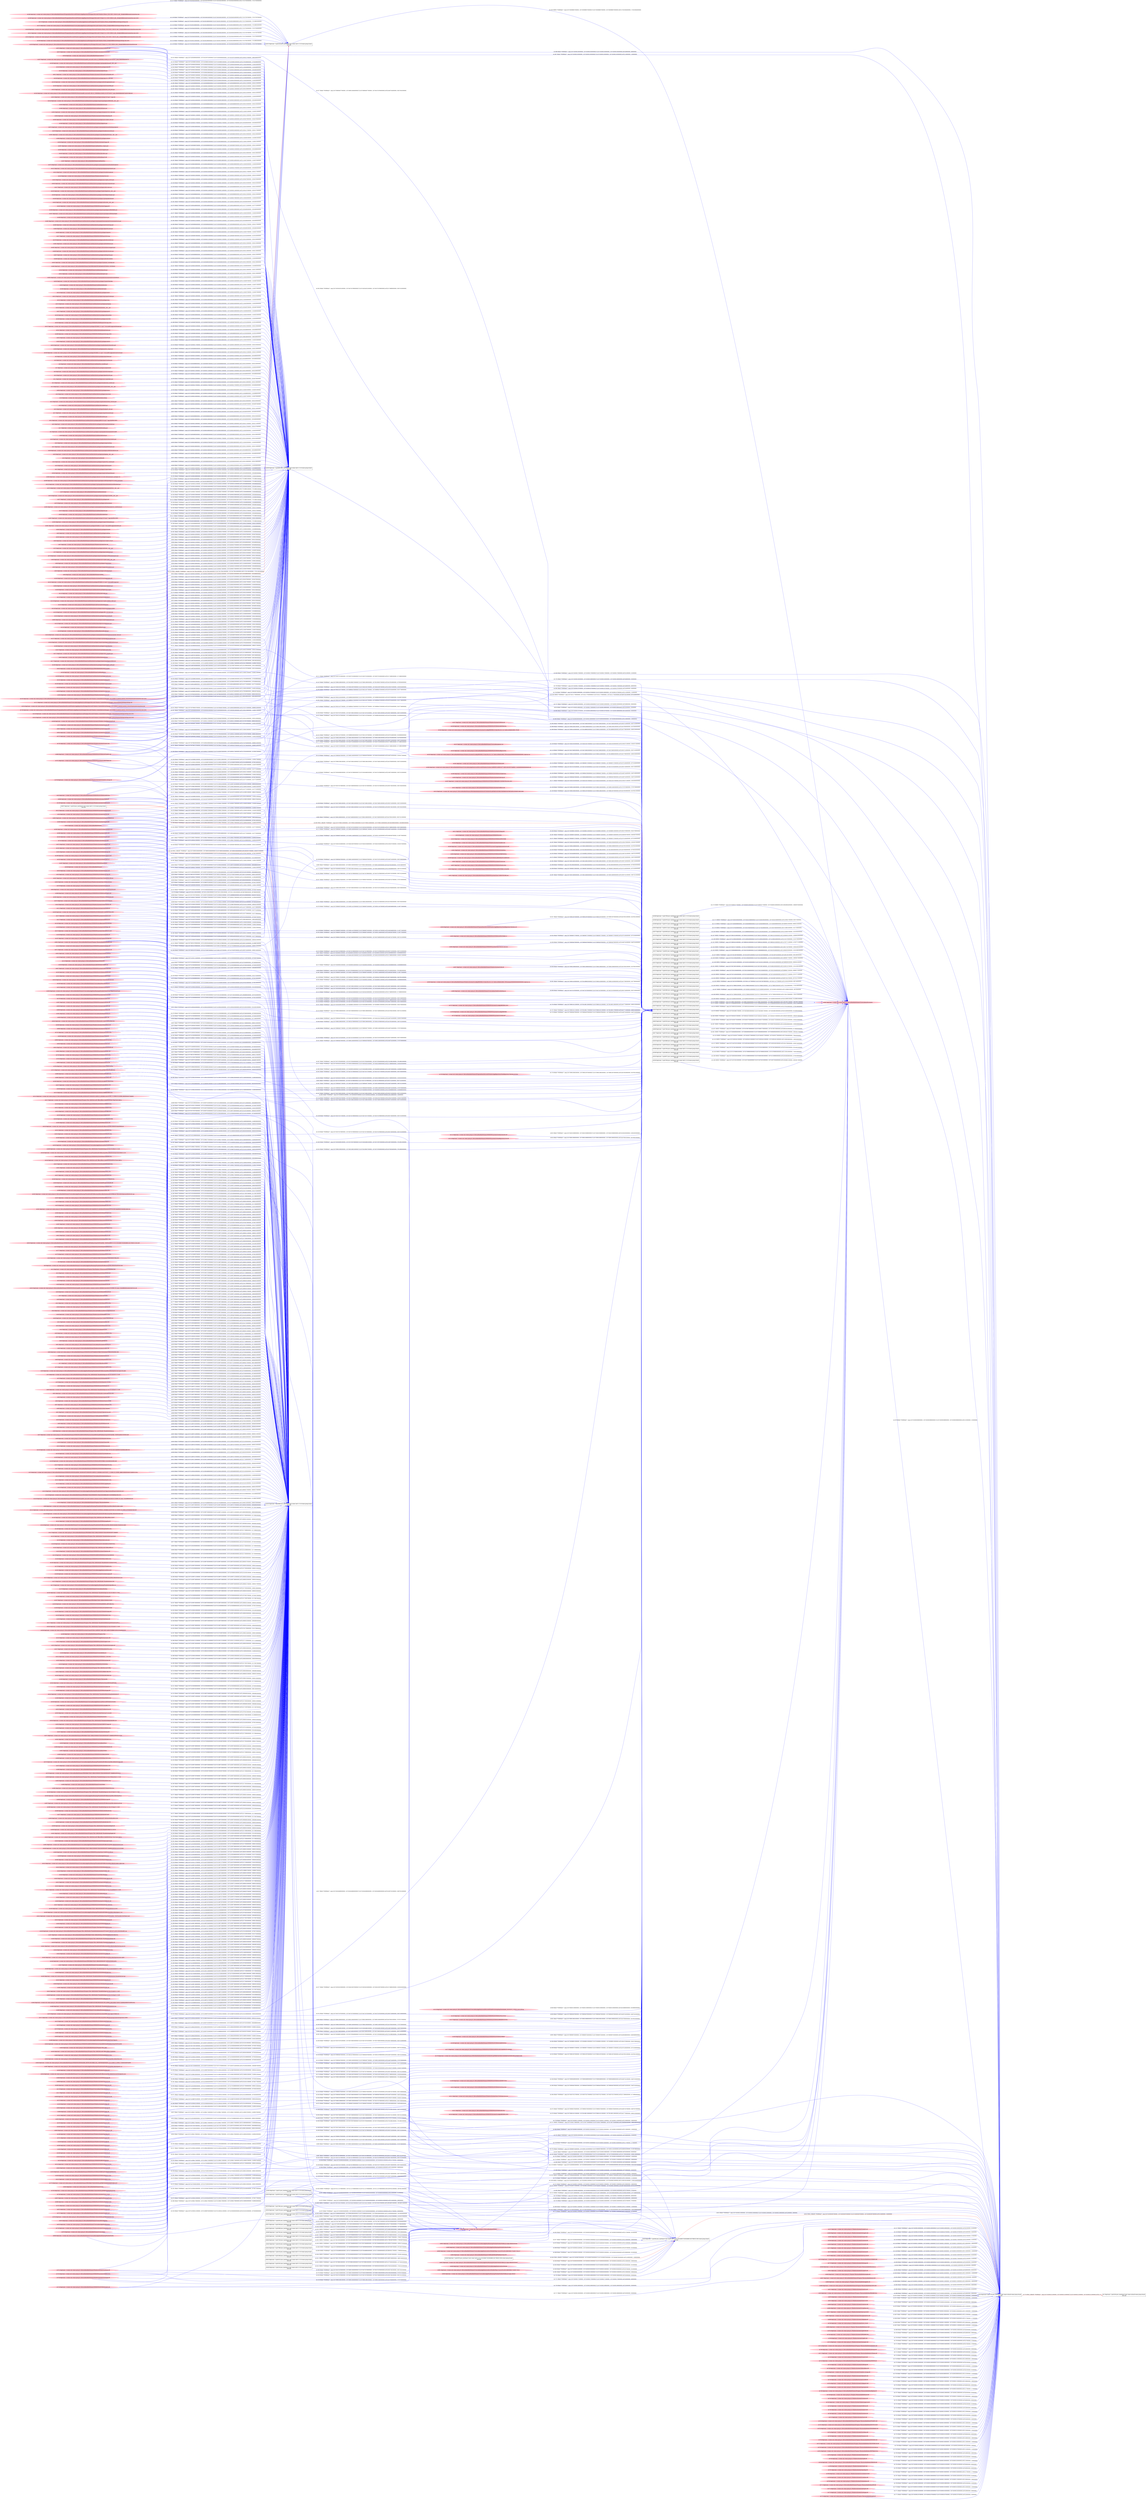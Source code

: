 digraph  {
rankdir=LR
"0"[color=black,label="id:0 HopCount: 0 pid:7120 proc_starttime:0 cmd: owner uid:null owner group id:null,\n null null", shape=box,style=solid];
"1"[color=black,label="id:1 HopCount: 1 pid:4228 proc_starttime:0 cmd: owner uid:null owner group id:null,\n null null", shape=box,style=solid];
"0" -> "1" [id=779,__obj="PROC_CREATE"color=red,label="id:779 PROC_CREATE **NORMAL**  seqs:[1557435092221000000, 1557435092221000000] T:[1557435092221000000, 1557435092221000000] relT:[0, 0]",style=solid];
"18"[color=pink,label="id:18 HopCount: -4 owner uid: owner group id: /Device/HarddiskVolume2/WINDOWS/SOFTWAREDISTRIBUTION/DATASTORE/DATASTORE.JFM ", shape=oval,style=filled];
"333"[color=black,label="id:333 HopCount: -3 pid:8096 proc_starttime:0 cmd: owner uid:S-1-5-18 owner group id:null,\n null null", shape=box,style=solid];
"18" -> "333" [id=780,__obj="READ"color=blue,label="id:780 READ **NORMAL**  seqs:[1557415356586000000, 1557415356586000000] T:[1557415356586000000, 1557415356586000000] relT:[19735635000000, 19735635000000]",style=solid];
"3"[color=pink,label="id:3 HopCount: -4 owner uid: owner group id: /Device/HarddiskVolume2/salt/bin/Lib/site-packages/jinja2/lexer.pyc ", shape=oval,style=filled];
"308"[color=black,label="id:308 HopCount: -3 pid:6952 proc_starttime:0 cmd: owner uid:S-1-5-18 owner group id:null,\n null null", shape=box,style=solid];
"3" -> "308" [id=781,__obj="READ"color=blue,label="id:781 READ **NORMAL**  seqs:[1557420058131000000, 1557420058131000000] T:[1557420058131000000, 1557420058131000000] relT:[15034090000000, 15034090000000]",style=solid];
"4"[color=pink,label="id:4 HopCount: -4 owner uid: owner group id: /Device/HarddiskVolume2/salt/bin/Lib/site-packages/jinja2/runtime.pyc ", shape=oval,style=filled];
"4" -> "308" [id=782,__obj="READ"color=blue,label="id:782 READ **NORMAL**  seqs:[1557420058131000000, 1557420058131000000] T:[1557420058131000000, 1557420058131000000] relT:[15034090000000, 15034090000000]",style=solid];
"5"[color=pink,label="id:5 HopCount: -4 owner uid: owner group id: /Device/HarddiskVolume2/Windows/System32/ninput.dll ", shape=oval,style=filled];
"5" -> "333" [id=783,__obj="READ"color=blue,label="id:783 READ **NORMAL**  seqs:[1557412850416000000, 1557412850416000000] T:[1557412850416000000, 1557412850416000000] relT:[22241805000000, 22241805000000]",style=solid];
"6"[color=pink,label="id:6 HopCount: -4 owner uid: owner group id: /Device/HarddiskVolume2/salt/bin/DLLs/_hashlib.pyd ", shape=oval,style=filled];
"6" -> "308" [id=784,__obj="READ"color=blue,label="id:784 READ **NORMAL**  seqs:[1557420058086000000, 1557420058087000000] T:[1557420058086000000, 1557420058087000000] relT:[15034135000000, 15034134000000]",style=solid];
"7"[color=pink,label="id:7 HopCount: -4 owner uid: owner group id: /Device/HarddiskVolume2/salt/bin/Lib/site-packages/zmq/backend ", shape=oval,style=filled];
"7" -> "308" [id=785,__obj="READ"color=blue,label="id:785 READ **NORMAL**  seqs:[1557423658166000000, 1557423658166000000] T:[1557423658166000000, 1557423658166000000] relT:[11434055000000, 11434055000000]",style=solid];
"8"[color=pink,label="id:8 HopCount: -4 owner uid: owner group id: /Device/HarddiskVolume2/Users/admin/AppData/Roaming/Thunderbird/Profiles/xxsq346m.default/mailViews.dat ", shape=oval,style=filled];
"8" -> "333" [id=786,__obj="READ"color=blue,label="id:786 READ **NORMAL**  seqs:[1557415997230000000, 1557415997230000000] T:[1557415997230000000, 1557415997230000000] relT:[19094991000000, 19094991000000]",style=solid];
"9"[color=pink,label="id:9 HopCount: -4 owner uid: owner group id: /Device/HarddiskVolume2/salt/bin/Lib/site-packages/salt/utils/winapi.pyc ", shape=oval,style=filled];
"9" -> "308" [id=787,__obj="READ"color=blue,label="id:787 READ **NORMAL**  seqs:[1557420058112000000, 1557420058112000000] T:[1557420058112000000, 1557420058112000000] relT:[15034109000000, 15034109000000]",style=solid];
"10"[color=pink,label="id:10 HopCount: -4 owner uid: owner group id: /Device/HarddiskVolume2/salt/bin/Lib/site-packages/OpenSSL/SSL.pyc ", shape=oval,style=filled];
"10" -> "308" [id=788,__obj="READ"color=blue,label="id:788 READ **NORMAL**  seqs:[1557420058141000000, 1557420058141000000] T:[1557420058141000000, 1557420058141000000] relT:[15034080000000, 15034080000000]",style=solid];
"11"[color=pink,label="id:11 HopCount: -4 owner uid: owner group id: /Device/HarddiskVolume2/salt/bin/Lib/site-packages/asn1crypto/keys.pyc ", shape=oval,style=filled];
"11" -> "308" [id=789,__obj="READ"color=blue,label="id:789 READ **NORMAL**  seqs:[1557420058142000000, 1557420058142000000] T:[1557420058142000000, 1557420058142000000] relT:[15034079000000, 15034079000000]",style=solid];
"12"[color=pink,label="id:12 HopCount: -4 owner uid: owner group id: /Device/HarddiskVolume2/Program Files/Windows NT/Accessories/WORDPAD.EXE ", shape=oval,style=filled];
"12" -> "333" [id=790,__obj="READ"color=blue,label="id:790 READ **NORMAL**  seqs:[1557412850407000000, 1557412850407000000] T:[1557412850407000000, 1557412850407000000] relT:[22241814000000, 22241814000000]",style=solid];
"13"[color=pink,label="id:13 HopCount: -4 owner uid: owner group id: /Device/HarddiskVolume2/salt/bin/Lib/site-packages/tornado/stack_context.pyc ", shape=oval,style=filled];
"13" -> "308" [id=791,__obj="READ"color=blue,label="id:791 READ **NORMAL**  seqs:[1557420058105000000, 1557420058105000000] T:[1557420058105000000, 1557420058105000000] relT:[15034116000000, 15034116000000]",style=solid];
"14"[color=pink,label="id:14 HopCount: -4 owner uid: owner group id: /Device/HarddiskVolume2/salt/bin/Lib/site-packages/win32comext/shell/__init__.pyc ", shape=oval,style=filled];
"14" -> "308" [id=792,__obj="READ"color=blue,label="id:792 READ **NORMAL**  seqs:[1557420058127000000, 1557420058127000000] T:[1557420058127000000, 1557420058127000000] relT:[15034094000000, 15034094000000]",style=solid];
"604"[color=pink,label="id:604 HopCount: -4 owner uid: owner group id: /Device/HarddiskVolume2/salt/bin/Lib/site-packages/enum ", shape=oval,style=filled];
"604" -> "308" [id=793,__obj="READ"color=blue,label="id:793 READ **NORMAL**  seqs:[1557423658190000000, 1557423658190000000] T:[1557423658190000000, 1557423658190000000] relT:[11434031000000, 11434031000000]",style=solid];
"15"[color=pink,label="id:15 HopCount: -4 owner uid: owner group id: /Device/HarddiskVolume2/WINDOWS/SysWOW64/WINMM.dll ", shape=oval,style=filled];
"15" -> "333" [id=794,__obj="READ"color=blue,label="id:794 READ **NORMAL**  seqs:[1557415997198000000, 1557415997294000000] T:[1557415997198000000, 1557415997198000000] relT:[19095023000000, 19095023000000]",style=solid];
"16"[color=pink,label="id:16 HopCount: -4 owner uid: owner group id: /Device/HarddiskVolume2/salt/bin/Lib/site-packages/concurrent ", shape=oval,style=filled];
"16" -> "308" [id=795,__obj="READ"color=blue,label="id:795 READ **NORMAL**  seqs:[1557423658152000000, 1557423658152000000] T:[1557423658152000000, 1557423658152000000] relT:[11434069000000, 11434069000000]",style=solid];
"139"[color=pink,label="id:139 HopCount: -4 owner uid: owner group id: /Device/HarddiskVolume2/Windows/System32/SHCore.dll ", shape=oval,style=filled];
"139" -> "308" [id=796,__obj="READ"color=blue,label="id:796 READ **NORMAL**  seqs:[1557420058077000000, 1557423633808000000] T:[1557420058077000000, 1557423633808000000] relT:[15034144000000, 11458413000000]",style=solid];
"19"[color=pink,label="id:19 HopCount: -4 owner uid: owner group id: /Device/HarddiskVolume2/salt/bin/Lib/encodings ", shape=oval,style=filled];
"19" -> "308" [id=797,__obj="READ"color=blue,label="id:797 READ **NORMAL**  seqs:[1557423658150000000, 1557423658151000000] T:[1557423658150000000, 1557423658151000000] relT:[11434071000000, 11434070000000]",style=solid];
"116"[color=pink,label="id:116 HopCount: -4 owner uid: owner group id: /Device/HarddiskVolume2/WINDOWS/system32/snmpapi.dll ", shape=oval,style=filled];
"116" -> "333" [id=798,__obj="READ"color=blue,label="id:798 READ **NORMAL**  seqs:[1557416597525000000, 1557416597525000000] T:[1557416597525000000, 1557416597525000000] relT:[18494696000000, 18494696000000]",style=solid];
"571"[color=pink,label="id:571 HopCount: -4 owner uid: owner group id: /Device/HarddiskVolume2/WINDOWS/system32/wbem/fastprox.dll ", shape=oval,style=filled];
"571" -> "333" [id=799,__obj="READ"color=blue,label="id:799 READ **NORMAL**  seqs:[1557414465902000000, 1557415356587000000] T:[1557415356587000000, 1557415356587000000] relT:[19735634000000, 19735634000000]",style=solid];
"40"[color=pink,label="id:40 HopCount: -4 owner uid: owner group id: /Device/HarddiskVolume2/WINDOWS/system32/winhttp.dll ", shape=oval,style=filled];
"40" -> "333" [id=800,__obj="READ"color=blue,label="id:800 READ **NORMAL**  seqs:[1557415356086000000, 1557415356086000000] T:[1557415356086000000, 1557415356086000000] relT:[19736135000000, 19736135000000]",style=solid];
"22"[color=pink,label="id:22 HopCount: -4 owner uid: owner group id: /Device/HarddiskVolume2/salt/bin/Lib/site-packages/zmq/backend/cython/_version.pyd ", shape=oval,style=filled];
"22" -> "308" [id=801,__obj="READ"color=blue,label="id:801 READ **NORMAL**  seqs:[1557420058118000000, 1557420058118000000] T:[1557420058118000000, 1557420058118000000] relT:[15034103000000, 15034103000000]",style=solid];
"24"[color=pink,label="id:24 HopCount: -4 owner uid: owner group id: /Device/HarddiskVolume2/salt/bin/Lib/cookielib.pyc ", shape=oval,style=filled];
"24" -> "308" [id=802,__obj="READ"color=blue,label="id:802 READ **NORMAL**  seqs:[1557420058134000000, 1557420058134000000] T:[1557420058134000000, 1557420058134000000] relT:[15034087000000, 15034087000000]",style=solid];
"654"[color=pink,label="id:654 HopCount: -2 owner uid: owner group id: /Device/HarddiskVolume2/Windows/System32/userenv.dll ", shape=oval,style=filled];
"654" -> "308" [id=803,__obj="READ"color=blue,label="id:803 READ **NORMAL**  seqs:[1557420954499000000, 1557420954499000000] T:[1557420954499000000, 1557420954499000000] relT:[14137722000000, 14137722000000]",style=solid];
"23"[color=pink,label="id:23 HopCount: -4 owner uid: owner group id: /Device/HarddiskVolume2/Windows/System32/msxml6.dll ", shape=oval,style=filled];
"23" -> "333" [id=804,__obj="READ"color=blue,label="id:804 READ **NORMAL**  seqs:[1557412850469000000, 1557415356596000000] T:[1557412850469000000, 1557415356596000000] relT:[22241752000000, 19735625000000]",style=solid];
"25"[color=pink,label="id:25 HopCount: -4 owner uid: owner group id: /Device/HarddiskVolume2/salt/bin/Lib/site-packages/backports_abc.pyc ", shape=oval,style=filled];
"25" -> "308" [id=805,__obj="READ"color=blue,label="id:805 READ **NORMAL**  seqs:[1557420058107000000, 1557420058108000000] T:[1557420058107000000, 1557420058107000000] relT:[15034114000000, 15034114000000]",style=solid];
"301"[color=pink,label="id:301 HopCount: -4 owner uid: owner group id: /Device/HarddiskVolume2/Windows/System32/WSHTCPIP.DLL ", shape=oval,style=filled];
"301" -> "333" [id=806,__obj="READ"color=blue,label="id:806 READ **NORMAL**  seqs:[1557416597525000000, 1557416597525000000] T:[1557416597525000000, 1557416597525000000] relT:[18494696000000, 18494696000000]",style=solid];
"27"[color=pink,label="id:27 HopCount: -4 owner uid: owner group id: /Device/HarddiskVolume2/salt/bin/Lib/site-packages/zmq/utils/monitor.pyc ", shape=oval,style=filled];
"27" -> "308" [id=807,__obj="READ"color=blue,label="id:807 READ **NORMAL**  seqs:[1557420058129000000, 1557420058129000000] T:[1557420058129000000, 1557420058129000000] relT:[15034092000000, 15034092000000]",style=solid];
"28"[color=pink,label="id:28 HopCount: -4 owner uid: owner group id: /Device/HarddiskVolume2/salt/bin/lib/random.pyc ", shape=oval,style=filled];
"28" -> "308" [id=808,__obj="READ"color=blue,label="id:808 READ **NORMAL**  seqs:[1557420058086000000, 1557420058086000000] T:[1557420058086000000, 1557420058086000000] relT:[15034135000000, 15034135000000]",style=solid];
"29"[color=pink,label="id:29 HopCount: -4 owner uid: owner group id: /Device/HarddiskVolume2/WINDOWS/SysWOW64/iertutil.dll ", shape=oval,style=filled];
"29" -> "333" [id=809,__obj="READ"color=blue,label="id:809 READ **NORMAL**  seqs:[1557415997209000000, 1557415997297000000] T:[1557415997209000000, 1557415997209000000] relT:[19095012000000, 19095012000000]",style=solid];
"26"[color=black,label="id:26 HopCount: -2 pid:940 proc_starttime:0 cmd: owner uid:S-1-5-21-231540947-922634896-4161786520-1004 owner group id:null,\n null null", shape=box,style=solid];
"26" -> "0" [id=810,__obj="PROC_CREATE"color=red,label="id:810 PROC_CREATE **NORMAL**  seqs:[1557435092087000000, 1557435092087000000] T:[1557435092087000000, 1557435092087000000] relT:[134000000, 134000000]",style=solid];
"512"[color=pink,label="id:512 HopCount: -4 owner uid: owner group id: /Device/HarddiskVolume2/WINDOWS/System32/npmproxy.dll ", shape=oval,style=filled];
"512" -> "308" [id=811,__obj="READ"color=blue,label="id:811 READ **NORMAL**  seqs:[1557423633808000000, 1557423633808000000] T:[1557423633808000000, 1557423633808000000] relT:[11458413000000, 11458413000000]",style=solid];
"31"[color=pink,label="id:31 HopCount: -4 owner uid: owner group id: /Device/HarddiskVolume2/salt/bin/Lib/site-packages/gitdb-0.6.4-py2.7.egg-info/PKG-INFO ", shape=oval,style=filled];
"31" -> "308" [id=812,__obj="READ"color=blue,label="id:812 READ **NORMAL**  seqs:[1557420058128000000, 1557420058128000000] T:[1557420058128000000, 1557420058128000000] relT:[15034093000000, 15034093000000]",style=solid];
"655"[color=pink,label="id:655 HopCount: -3 owner uid: owner group id: /Device/HarddiskVolume2/Users ", shape=oval,style=filled];
"655" -> "333" [id=813,__obj="READ"color=blue,label="id:813 READ **NORMAL**  seqs:[1557412919565000000, 1557415702088000000] T:[1557412919565000000, 1557415702088000000] relT:[22172656000000, 19390133000000]",style=solid];
"32"[color=pink,label="id:32 HopCount: -4 owner uid: owner group id: /Device/HarddiskVolume2/salt/bin/Lib/site-packages/win32com/client/build.pyc ", shape=oval,style=filled];
"32" -> "308" [id=814,__obj="READ"color=blue,label="id:814 READ **NORMAL**  seqs:[1557420058110000000, 1557420058110000000] T:[1557420058110000000, 1557420058110000000] relT:[15034111000000, 15034111000000]",style=solid];
"30"[color=pink,label="id:30 HopCount: -2 owner uid: owner group id: /Device/HarddiskVolume2 ", shape=oval,style=filled];
"30" -> "0" [id=815,__obj="READ"color=blue,label="id:815 READ **NORMAL**  seqs:[1557435092219000000, 1557435092219000000] T:[1557435092219000000, 1557435092219000000] relT:[2000000, 2000000]",style=solid];
"34"[color=pink,label="id:34 HopCount: -4 owner uid: owner group id: /Device/HarddiskVolume2/Windows/System32/iertutil.dll ", shape=oval,style=filled];
"34" -> "333" [id=816,__obj="READ"color=blue,label="id:816 READ **NORMAL**  seqs:[1557412850415000000, 1557412850415000000] T:[1557412850415000000, 1557412850415000000] relT:[22241806000000, 22241806000000]",style=solid];
"17"[color=pink,label="id:17 HopCount: -4 owner uid: owner group id: /Device/HarddiskVolume2/salt/bin/lib/threading.pyc ", shape=oval,style=filled];
"17" -> "308" [id=817,__obj="READ"color=blue,label="id:817 READ **NORMAL**  seqs:[1557420058084000000, 1557420058084000000] T:[1557420058084000000, 1557420058084000000] relT:[15034137000000, 15034137000000]",style=solid];
"2"[color=pink,label="id:2 HopCount: -4 owner uid: owner group id: /Device/HarddiskVolume2/salt/bin/Lib/site-packages/cryptography/hazmat/primitives/kdf ", shape=oval,style=filled];
"2" -> "308" [id=818,__obj="READ"color=blue,label="id:818 READ **NORMAL**  seqs:[1557423658188000000, 1557423658188000000] T:[1557423658188000000, 1557423658188000000] relT:[11434033000000, 11434033000000]",style=solid];
"33"[color=pink,label="id:33 HopCount: -2 owner uid: owner group id: /Device/HarddiskVolume2/WINDOWS/SYSTEM32/AVRT.DLL ", shape=oval,style=filled];
"33" -> "0" [id=819,__obj="READ"color=blue,label="id:819 READ **NORMAL**  seqs:[1557435092169000000, 1557435092170000000] T:[1557435092169000000, 1557435092169000000] relT:[52000000, 52000000]",style=solid];
"623"[color=pink,label="id:623 HopCount: -4 owner uid: owner group id: /Device/HarddiskVolume2/WINDOWS/WinSxS/amd64_microsoft.windows.common-controls_6595b64144ccf1df_6.0.16299.125_none_15cbcf8893620c09/COMCTL32.dll ", shape=oval,style=filled];
"623" -> "333" [id=820,__obj="READ"color=blue,label="id:820 READ **NORMAL**  seqs:[1557412850414000000, 1557412850468000000] T:[1557412850414000000, 1557412850468000000] relT:[22241807000000, 22241753000000]",style=solid];
"36"[color=pink,label="id:36 HopCount: -4 owner uid: owner group id: /Device/HarddiskVolume2/Windows/SysWOW64/MMDevAPI.dll ", shape=oval,style=filled];
"36" -> "333" [id=821,__obj="READ"color=blue,label="id:821 READ **NORMAL**  seqs:[1557415997210000000, 1557415997210000000] T:[1557415997210000000, 1557415997210000000] relT:[19095011000000, 19095011000000]",style=solid];
"37"[color=pink,label="id:37 HopCount: -4 owner uid: owner group id: /Device/HarddiskVolume2/Windows/ServiceProfiles ", shape=oval,style=filled];
"37" -> "333" [id=822,__obj="READ"color=blue,label="id:822 READ **NORMAL**  seqs:[1557412919562000000, 1557412919562000000] T:[1557412919562000000, 1557412919562000000] relT:[22172659000000, 22172659000000]",style=solid];
"39"[color=pink,label="id:39 HopCount: -4 owner uid: owner group id: /Device/HarddiskVolume2/salt/bin/Lib/locale.pyc ", shape=oval,style=filled];
"39" -> "308" [id=823,__obj="READ"color=blue,label="id:823 READ **NORMAL**  seqs:[1557420058082000000, 1557420058082000000] T:[1557420058082000000, 1557420058082000000] relT:[15034139000000, 15034139000000]",style=solid];
"38"[color=pink,label="id:38 HopCount: -4 owner uid: owner group id: /Device/HarddiskVolume2/Windows/System32/winspool.drv ", shape=oval,style=filled];
"38" -> "333" [id=824,__obj="READ"color=blue,label="id:824 READ **NORMAL**  seqs:[1557412850421000000, 1557412850469000000] T:[1557412850421000000, 1557412850421000000] relT:[22241800000000, 22241800000000]",style=solid];
"41"[color=pink,label="id:41 HopCount: -4 owner uid: owner group id: /Device/HarddiskVolume2/WINDOWS/SYSWOW64/SSPICLI.DLL ", shape=oval,style=filled];
"41" -> "333" [id=825,__obj="READ"color=blue,label="id:825 READ **NORMAL**  seqs:[1557415997192000000, 1557415997291000000] T:[1557415997192000000, 1557415997291000000] relT:[19095029000000, 19094930000000]",style=solid];
"545"[color=pink,label="id:545 HopCount: -4 owner uid: owner group id: /Device/HarddiskVolume2/Windows/System32/cryptxml.dll ", shape=oval,style=filled];
"545" -> "333" [id=826,__obj="READ"color=blue,label="id:826 READ **NORMAL**  seqs:[1557412921123000000, 1557412921123000000] T:[1557412921123000000, 1557412921123000000] relT:[22171098000000, 22171098000000]",style=solid];
"135"[color=pink,label="id:135 HopCount: -4 owner uid: owner group id: /Device/HarddiskVolume2/Windows/System32/ipconfig.exe ", shape=oval,style=filled];
"135" -> "333" [id=827,__obj="READ"color=blue,label="id:827 READ **NORMAL**  seqs:[1557407478369000000, 1557414688863000000] T:[1557414688863000000, 1557414688863000000] relT:[20403358000000, 20403358000000]",style=solid];
"43"[color=pink,label="id:43 HopCount: -4 owner uid: owner group id: /Device/HarddiskVolume2/salt/bin/Lib/site-packages/zmq/backend/cython/context.pyd ", shape=oval,style=filled];
"43" -> "308" [id=828,__obj="READ"color=blue,label="id:828 READ **NORMAL**  seqs:[1557420058117000000, 1557420058117000000] T:[1557420058117000000, 1557420058117000000] relT:[15034104000000, 15034104000000]",style=solid];
"44"[color=pink,label="id:44 HopCount: -4 owner uid: owner group id: /Device/HarddiskVolume2/Windows/ServiceProfiles/LocalService/AppData/Local ", shape=oval,style=filled];
"44" -> "333" [id=829,__obj="READ"color=blue,label="id:829 READ **NORMAL**  seqs:[1557412919563000000, 1557412919563000000] T:[1557412919563000000, 1557412919563000000] relT:[22172658000000, 22172658000000]",style=solid];
"45"[color=pink,label="id:45 HopCount: -4 owner uid: owner group id: /Device/HarddiskVolume2/salt/bin/Lib/site-packages/zmq/eventloop ", shape=oval,style=filled];
"45" -> "308" [id=830,__obj="READ"color=blue,label="id:830 READ **NORMAL**  seqs:[1557423658166000000, 1557423658167000000] T:[1557423658166000000, 1557423658166000000] relT:[11434055000000, 11434055000000]",style=solid];
"47"[color=pink,label="id:47 HopCount: -4 owner uid: owner group id: /Device/HarddiskVolume2/salt/bin/Lib/site-packages/tornado/platform/auto.pyc ", shape=oval,style=filled];
"47" -> "308" [id=831,__obj="READ"color=blue,label="id:831 READ **NORMAL**  seqs:[1557420058106000000, 1557420058106000000] T:[1557420058106000000, 1557420058106000000] relT:[15034115000000, 15034115000000]",style=solid];
"46"[color=pink,label="id:46 HopCount: -4 owner uid: owner group id: /Device/HarddiskVolume2/Windows/SysWOW64/KBDUS.DLL ", shape=oval,style=filled];
"46" -> "333" [id=832,__obj="READ"color=blue,label="id:832 READ **NORMAL**  seqs:[1557415997203000000, 1557415997204000000] T:[1557415997203000000, 1557415997203000000] relT:[19095018000000, 19095018000000]",style=solid];
"48"[color=pink,label="id:48 HopCount: -4 owner uid: owner group id: /Device/HarddiskVolume2/WINDOWS/system32/en-US/NETSTAT.EXE.mui ", shape=oval,style=filled];
"48" -> "333" [id=833,__obj="READ"color=blue,label="id:833 READ **NORMAL**  seqs:[1557416597518000000, 1557416597518000000] T:[1557416597518000000, 1557416597518000000] relT:[18494703000000, 18494703000000]",style=solid];
"49"[color=pink,label="id:49 HopCount: -4 owner uid: owner group id: /Device/HarddiskVolume2/salt/bin/Lib/site-packages/requests/packages/urllib3/exceptions.pyc ", shape=oval,style=filled];
"49" -> "308" [id=834,__obj="READ"color=blue,label="id:834 READ **NORMAL**  seqs:[1557420058135000000, 1557420058136000000] T:[1557420058135000000, 1557420058135000000] relT:[15034086000000, 15034086000000]",style=solid];
"50"[color=pink,label="id:50 HopCount: -4 owner uid: owner group id: /Device/HarddiskVolume2/salt/bin/Lib/site-packages/packaging/__init__.pyc ", shape=oval,style=filled];
"50" -> "308" [id=835,__obj="READ"color=blue,label="id:835 READ **NORMAL**  seqs:[1557420058126000000, 1557420058126000000] T:[1557420058126000000, 1557420058126000000] relT:[15034095000000, 15034095000000]",style=solid];
"51"[color=pink,label="id:51 HopCount: -4 owner uid: owner group id: /Device/HarddiskVolume2/Windows/System32/cabinet.dll ", shape=oval,style=filled];
"51" -> "333" [id=836,__obj="READ"color=blue,label="id:836 READ **NORMAL**  seqs:[1557415356587000000, 1557415356596000000] T:[1557415356587000000, 1557415356587000000] relT:[19735634000000, 19735634000000]",style=solid];
"52"[color=pink,label="id:52 HopCount: -4 owner uid: owner group id: /Device/HarddiskVolume2/salt/bin/lib ", shape=oval,style=filled];
"52" -> "308" [id=837,__obj="READ"color=blue,label="id:837 READ **NORMAL**  seqs:[1557423658149000000, 1557423658149000000] T:[1557423658149000000, 1557423658149000000] relT:[11434072000000, 11434072000000]",style=solid];
"53"[color=pink,label="id:53 HopCount: -4 owner uid: owner group id: /Device/HarddiskVolume2/salt/bin/Lib/site-packages/Crypto/Util/_counter.pyd ", shape=oval,style=filled];
"53" -> "308" [id=838,__obj="READ"color=blue,label="id:838 READ **NORMAL**  seqs:[1557420058093000000, 1557420058093000000] T:[1557420058093000000, 1557420058093000000] relT:[15034128000000, 15034128000000]",style=solid];
"54"[color=pink,label="id:54 HopCount: -4 owner uid: owner group id: /Device/HarddiskVolume2/WINDOWS/SYSWOW64/OLE32.DLL ", shape=oval,style=filled];
"54" -> "333" [id=839,__obj="READ"color=blue,label="id:839 READ **NORMAL**  seqs:[1557415997200000000, 1557415997295000000] T:[1557415997200000000, 1557415997200000000] relT:[19095021000000, 19095021000000]",style=solid];
"20"[color=pink,label="id:20 HopCount: -4 owner uid: owner group id: /Device/HarddiskVolume2/salt/bin/Lib/site-packages/salt/transport ", shape=oval,style=filled];
"20" -> "308" [id=840,__obj="READ"color=blue,label="id:840 READ **NORMAL**  seqs:[1557423658162000000, 1557423658162000000] T:[1557423658162000000, 1557423658162000000] relT:[11434059000000, 11434059000000]",style=solid];
"21"[color=pink,label="id:21 HopCount: -4 owner uid: owner group id: /Device/HarddiskVolume2/salt/bin/Lib/site-packages/Crypto/Cipher ", shape=oval,style=filled];
"21" -> "308" [id=841,__obj="READ"color=blue,label="id:841 READ **NORMAL**  seqs:[1557423658153000000, 1557423658154000000] T:[1557423658153000000, 1557423658153000000] relT:[11434068000000, 11434068000000]",style=solid];
"42"[color=pink,label="id:42 HopCount: -4 owner uid: owner group id: /Device/HarddiskVolume2/Users/admin/Pictures ", shape=oval,style=filled];
"42" -> "333" [id=842,__obj="READ"color=blue,label="id:842 READ **NORMAL**  seqs:[1557412919568000000, 1557415702094000000] T:[1557412919568000000, 1557415702094000000] relT:[22172653000000, 19390127000000]",style=solid];
"235"[color=pink,label="id:235 HopCount: -4 owner uid: owner group id: /Device/HarddiskVolume2/ProgramData/Microsoft/Windows/AppRepository/Packages/Microsoft.Windows.ContentDeliveryManager_10.0.16299.15_neutral_neutral_cw5n1h2txyewy/ActivationStore.dat.LOG2 ", shape=oval,style=filled];
"235" -> "333" [id=843,__obj="READ"color=blue,label="id:843 READ **NORMAL**  seqs:[1557407664594000000, 1557416004112000000] T:[1557407664594000000, 1557416004112000000] relT:[27427627000000, 19088109000000]",style=solid];
"55"[color=pink,label="id:55 HopCount: -4 owner uid: owner group id: /Device/HarddiskVolume2/WINDOWS/SYSTEM32/wevtapi.dll ", shape=oval,style=filled];
"55" -> "333" [id=844,__obj="READ"color=blue,label="id:844 READ **NORMAL**  seqs:[1557415356585000000, 1557415356595000000] T:[1557415356585000000, 1557415356585000000] relT:[19735636000000, 19735636000000]",style=solid];
"662"[color=pink,label="id:662 HopCount: -4 owner uid: owner group id: /Device/HarddiskVolume2/WINDOWS/Globalization/Sorting/sortdefault.nls ", shape=oval,style=filled];
"662" -> "333" [id=845,__obj="READ"color=blue,label="id:845 READ **NORMAL**  seqs:[1557412850420000000, 1557415997225000000] T:[1557412850420000000, 1557415997225000000] relT:[22241801000000, 19094996000000]",style=solid];
"56"[color=pink,label="id:56 HopCount: -4 owner uid: owner group id: /Device/HarddiskVolume2/WINDOWS/SYSWOW64/CFGMGR32.DLL ", shape=oval,style=filled];
"56" -> "333" [id=846,__obj="READ"color=blue,label="id:846 READ **NORMAL**  seqs:[1557415997199000000, 1557415997295000000] T:[1557415997199000000, 1557415997295000000] relT:[19095022000000, 19094926000000]",style=solid];
"57"[color=pink,label="id:57 HopCount: -4 owner uid: owner group id: /Device/HarddiskVolume2/WINDOWS/SYSWOW64/MSCTF.DLL ", shape=oval,style=filled];
"57" -> "333" [id=847,__obj="READ"color=blue,label="id:847 READ **NORMAL**  seqs:[1557415997204000000, 1557416171155000000] T:[1557415997204000000, 1557416171155000000] relT:[19095017000000, 18921066000000]",style=solid];
"60"[color=pink,label="id:60 HopCount: -4 owner uid: owner group id: /Device/HarddiskVolume2/WINDOWS/APPPATCH ", shape=oval,style=filled];
"60" -> "333" [id=848,__obj="READ"color=blue,label="id:848 READ **NORMAL**  seqs:[1557412919560000000, 1557412919560000000] T:[1557412919560000000, 1557412919560000000] relT:[22172661000000, 22172661000000]",style=solid];
"269"[color=pink,label="id:269 HopCount: -4 owner uid: owner group id: /Device/HarddiskVolume2/Windows/System32/Windows.StateRepositoryPS.dll ", shape=oval,style=filled];
"269" -> "308" [id=849,__obj="READ"color=blue,label="id:849 READ **NORMAL**  seqs:[1557423633810000000, 1557423633810000000] T:[1557423633810000000, 1557423633810000000] relT:[11458411000000, 11458411000000]",style=solid];
"634"[color=pink,label="id:634 HopCount: -4 owner uid: owner group id: /Device/HarddiskVolume2/salt/bin/Lib/site-packages/tornado ", shape=oval,style=filled];
"634" -> "308" [id=850,__obj="READ"color=blue,label="id:850 READ **NORMAL**  seqs:[1557423658163000000, 1557423658163000000] T:[1557423658163000000, 1557423658163000000] relT:[11434058000000, 11434058000000]",style=solid];
"61"[color=pink,label="id:61 HopCount: -4 owner uid: owner group id: /Device/HarddiskVolume2/Users/admin/Documents/desktop.ini ", shape=oval,style=filled];
"61" -> "333" [id=851,__obj="READ"color=blue,label="id:851 READ **NORMAL**  seqs:[1557413684181000000, 1557413684182000000] T:[1557413684181000000, 1557413684181000000] relT:[21408040000000, 21408040000000]",style=solid];
"62"[color=pink,label="id:62 HopCount: -4 owner uid: owner group id: /Device/HarddiskVolume2/salt/bin/Lib/site-packages/salt/log ", shape=oval,style=filled];
"62" -> "308" [id=852,__obj="READ"color=blue,label="id:852 READ **NORMAL**  seqs:[1557423658160000000, 1557423658161000000] T:[1557423658160000000, 1557423658161000000] relT:[11434061000000, 11434060000000]",style=solid];
"737"[color=pink,label="id:737 HopCount: -2 owner uid: owner group id: /Device/HarddiskVolume2/Windows/System32/dwmapi.dll ", shape=oval,style=filled];
"737" -> "333" [id=853,__obj="READ"color=blue,label="id:853 READ **NORMAL**  seqs:[1557412850418000000, 1557415355945000000] T:[1557412850418000000, 1557415355945000000] relT:[22241803000000, 19736276000000]",style=solid];
"63"[color=pink,label="id:63 HopCount: -4 owner uid: owner group id: /Device/HarddiskVolume2/salt/bin/Lib/site-packages/asn1crypto/_int.pyc ", shape=oval,style=filled];
"63" -> "308" [id=854,__obj="READ"color=blue,label="id:854 READ **NORMAL**  seqs:[1557420058142000000, 1557420058142000000] T:[1557420058142000000, 1557420058142000000] relT:[15034079000000, 15034079000000]",style=solid];
"67"[color=pink,label="id:67 HopCount: -4 owner uid: owner group id: /Device/HarddiskVolume2/Windows/System32/slc.dll ", shape=oval,style=filled];
"67" -> "308" [id=855,__obj="READ"color=blue,label="id:855 READ **NORMAL**  seqs:[1557423633809000000, 1557423633809000000] T:[1557423633809000000, 1557423633809000000] relT:[11458412000000, 11458412000000]",style=solid];
"65"[color=pink,label="id:65 HopCount: -4 owner uid: owner group id: /Device/HarddiskVolume2/Windows/System32/wups2.dll ", shape=oval,style=filled];
"65" -> "333" [id=856,__obj="READ"color=blue,label="id:856 READ **NORMAL**  seqs:[1557415356585000000, 1557415356585000000] T:[1557415356585000000, 1557415356585000000] relT:[19735636000000, 19735636000000]",style=solid];
"66"[color=pink,label="id:66 HopCount: -4 owner uid: owner group id: /Device/HarddiskVolume2/WINDOWS/SOFTWAREDISTRIBUTION/DATASTORE/LOGS/EDB.CHK ", shape=oval,style=filled];
"66" -> "333" [id=857,__obj="READ"color=blue,label="id:857 READ **NORMAL**  seqs:[1557415356586000000, 1557415356586000000] T:[1557415356586000000, 1557415356586000000] relT:[19735635000000, 19735635000000]",style=solid];
"213"[color=pink,label="id:213 HopCount: -4 owner uid: owner group id: /Device/HarddiskVolume2/WINDOWS ", shape=oval,style=filled];
"213" -> "333" [id=858,__obj="READ"color=blue,label="id:858 READ **NORMAL**  seqs:[1557409134798000000, 1557415702095000000] T:[1557409134798000000, 1557415702094000000] relT:[25957423000000, 19390127000000]",style=solid];
"68"[color=pink,label="id:68 HopCount: -4 owner uid: owner group id: /Device/HarddiskVolume2/Windows/System32/esent.dll ", shape=oval,style=filled];
"68" -> "333" [id=859,__obj="READ"color=blue,label="id:859 READ **NORMAL**  seqs:[1557415356585000000, 1557415356595000000] T:[1557415356585000000, 1557415356595000000] relT:[19735636000000, 19735626000000]",style=solid];
"69"[color=pink,label="id:69 HopCount: -4 owner uid: owner group id: /Device/HarddiskVolume2/WINDOWS/SYSWOW64/MSIMG32.DLL ", shape=oval,style=filled];
"69" -> "333" [id=860,__obj="READ"color=blue,label="id:860 READ **NORMAL**  seqs:[1557415997202000000, 1557415997296000000] T:[1557415997202000000, 1557415997202000000] relT:[19095019000000, 19095019000000]",style=solid];
"70"[color=pink,label="id:70 HopCount: -4 owner uid: owner group id: /Device/HarddiskVolume2/salt/bin/lib/site-packages/salt/utils/__init__.pyc ", shape=oval,style=filled];
"70" -> "308" [id=861,__obj="READ"color=blue,label="id:861 READ **NORMAL**  seqs:[1557420058087000000, 1557420058088000000] T:[1557420058087000000, 1557420058088000000] relT:[15034134000000, 15034133000000]",style=solid];
"627"[color=pink,label="id:627 HopCount: -4 owner uid: owner group id: /Device/HarddiskVolume2/WINDOWS/system32/NETSTAT.EXE ", shape=oval,style=filled];
"627" -> "333" [id=862,__obj="READ"color=blue,label="id:862 READ **NORMAL**  seqs:[1557416597524000000, 1557416597524000000] T:[1557416597524000000, 1557416597524000000] relT:[18494697000000, 18494697000000]",style=solid];
"71"[color=pink,label="id:71 HopCount: -4 owner uid: owner group id: /Device/HarddiskVolume2/Users/Public/Documents ", shape=oval,style=filled];
"71" -> "333" [id=863,__obj="READ"color=blue,label="id:863 READ **NORMAL**  seqs:[1557412919569000000, 1557412919569000000] T:[1557412919569000000, 1557412919569000000] relT:[22172652000000, 22172652000000]",style=solid];
"72"[color=pink,label="id:72 HopCount: -4 owner uid: owner group id: /Device/HarddiskVolume2/WINDOWS/SYSWOW64/WTSAPI32.DLL ", shape=oval,style=filled];
"72" -> "333" [id=864,__obj="READ"color=blue,label="id:864 READ **NORMAL**  seqs:[1557415997203000000, 1557415997296000000] T:[1557415997203000000, 1557415997203000000] relT:[19095018000000, 19095018000000]",style=solid];
"73"[color=pink,label="id:73 HopCount: -4 owner uid: owner group id: /Device/HarddiskVolume2/salt/bin/Lib/site-packages/jinja2/optimizer.pyc ", shape=oval,style=filled];
"73" -> "308" [id=865,__obj="READ"color=blue,label="id:865 READ **NORMAL**  seqs:[1557420058131000000, 1557420058132000000] T:[1557420058131000000, 1557420058131000000] relT:[15034090000000, 15034090000000]",style=solid];
"58"[color=pink,label="id:58 HopCount: -4 owner uid: owner group id: /Device/HarddiskVolume2/Users/admin/AppData/Roaming/Thunderbird/Profiles/xxsq346m.default/global-messages-db.sqlite ", shape=oval,style=filled];
"58" -> "333" [id=866,__obj="READ"color=blue,label="id:866 READ **NORMAL**  seqs:[1557415997211000000, 1557415997229000000] T:[1557415997211000000, 1557415997229000000] relT:[19095010000000, 19094992000000]",style=solid];
"74"[color=pink,label="id:74 HopCount: -4 owner uid: owner group id: /Device/HarddiskVolume2/Program Files (x86)/Mozilla Thunderbird/api-ms-win-crt-convert-l1-1-0.dll ", shape=oval,style=filled];
"74" -> "333" [id=867,__obj="READ"color=blue,label="id:867 READ **NORMAL**  seqs:[1557415997197000000, 1557415997293000000] T:[1557415997197000000, 1557415997197000000] relT:[19095024000000, 19095024000000]",style=solid];
"75"[color=pink,label="id:75 HopCount: -4 owner uid: owner group id: /Device/HarddiskVolume2/Windows/SysWOW64/nlaapi.dll ", shape=oval,style=filled];
"75" -> "333" [id=868,__obj="READ"color=blue,label="id:868 READ **NORMAL**  seqs:[1557415997207000000, 1557415997207000000] T:[1557415997207000000, 1557415997207000000] relT:[19095014000000, 19095014000000]",style=solid];
"76"[color=pink,label="id:76 HopCount: -4 owner uid: owner group id: /Device/HarddiskVolume2/WINDOWS/SYSWOW64/WS2_32.DLL ", shape=oval,style=filled];
"76" -> "333" [id=869,__obj="READ"color=blue,label="id:869 READ **NORMAL**  seqs:[1557415997199000000, 1557415997294000000] T:[1557415997199000000, 1557415997199000000] relT:[19095022000000, 19095022000000]",style=solid];
"522"[color=pink,label="id:522 HopCount: -4 owner uid: owner group id: /Device/HarddiskVolume2/WINDOWS/system32/CRYPTSP.dll ", shape=oval,style=filled];
"522" -> "333" [id=870,__obj="READ"color=blue,label="id:870 READ **NORMAL**  seqs:[1557413684200000000, 1557415356091000000] T:[1557413684200000000, 1557415356091000000] relT:[21408021000000, 19736130000000]",style=solid];
"689"[color=pink,label="id:689 HopCount: -2 owner uid: owner group id: /Device/HarddiskVolume2/Windows/System32/pdh.dll ", shape=oval,style=filled];
"689" -> "333" [id=871,__obj="READ"color=blue,label="id:871 READ **NORMAL**  seqs:[1557413684179000000, 1557413684179000000] T:[1557413684179000000, 1557413684179000000] relT:[21408042000000, 21408042000000]",style=solid];
"64"[color=pink,label="id:64 HopCount: -4 owner uid: owner group id: /Device/HarddiskVolume2/WINDOWS/SysWOW64/en-US ", shape=oval,style=filled];
"64" -> "333" [id=872,__obj="READ"color=blue,label="id:872 READ **NORMAL**  seqs:[1557412919569000000, 1557412919569000000] T:[1557412919569000000, 1557412919569000000] relT:[22172652000000, 22172652000000]",style=solid];
"315"[color=pink,label="id:315 HopCount: -4 owner uid: owner group id: /Device/HarddiskVolume2/Windows/System32/shlwapi.dll ", shape=oval,style=filled];
"315" -> "333" [id=873,__obj="READ"color=blue,label="id:873 READ **NORMAL**  seqs:[1557412850409000000, 1557414465901000000] T:[1557412850409000000, 1557414465891000000] relT:[22241812000000, 20626330000000]",style=solid];
"79"[color=pink,label="id:79 HopCount: -4 owner uid: owner group id: /Device/HarddiskVolume2/salt/bin/Lib/site-packages/requests/packages/urllib3/util/request.pyc ", shape=oval,style=filled];
"79" -> "308" [id=874,__obj="READ"color=blue,label="id:874 READ **NORMAL**  seqs:[1557420058137000000, 1557420058137000000] T:[1557420058137000000, 1557420058137000000] relT:[15034084000000, 15034084000000]",style=solid];
"80"[color=pink,label="id:80 HopCount: -4 owner uid: owner group id: /Device/HarddiskVolume2/Program Files (x86)/Mozilla Thunderbird/api-ms-win-crt-runtime-l1-1-0.dll ", shape=oval,style=filled];
"80" -> "333" [id=875,__obj="READ"color=blue,label="id:875 READ **NORMAL**  seqs:[1557415997196000000, 1557415997292000000] T:[1557415997196000000, 1557415997196000000] relT:[19095025000000, 19095025000000]",style=solid];
"81"[color=pink,label="id:81 HopCount: -4 owner uid: owner group id: /Device/HarddiskVolume2/WINDOWS/SYSTEM32/EN-US/WSCAPI.DLL.MUI ", shape=oval,style=filled];
"81" -> "333" [id=876,__obj="READ"color=blue,label="id:876 READ **NORMAL**  seqs:[1557415997228000000, 1557415997228000000] T:[1557415997228000000, 1557415997228000000] relT:[19094993000000, 19094993000000]",style=solid];
"741"[color=pink,label="id:741 HopCount: -2 owner uid: owner group id: /Device/HarddiskVolume2/WINDOWS/SYSTEM32/WSOCK32.DLL ", shape=oval,style=filled];
"741" -> "333" [id=877,__obj="READ"color=blue,label="id:877 READ **NORMAL**  seqs:[1557413684175000000, 1557413684175000000] T:[1557413684175000000, 1557413684175000000] relT:[21408046000000, 21408046000000]",style=solid];
"84"[color=pink,label="id:84 HopCount: -4 owner uid: owner group id: /Device/HarddiskVolume2/Windows/System32/OneCoreUAPCommonProxyStub.dll ", shape=oval,style=filled];
"84" -> "333" [id=878,__obj="READ"color=blue,label="id:878 READ **NORMAL**  seqs:[1557415356088000000, 1557415356088000000] T:[1557415356088000000, 1557415356088000000] relT:[19736133000000, 19736133000000]",style=solid];
"82"[color=pink,label="id:82 HopCount: -4 owner uid: owner group id: /Device/HarddiskVolume2/Windows/System32/mfc42u.dll ", shape=oval,style=filled];
"82" -> "333" [id=879,__obj="READ"color=blue,label="id:879 READ **NORMAL**  seqs:[1557412850414000000, 1557412850414000000] T:[1557412850414000000, 1557412850414000000] relT:[22241807000000, 22241807000000]",style=solid];
"83"[color=pink,label="id:83 HopCount: -4 owner uid: owner group id: /Device/HarddiskVolume2/salt/bin/Lib/site-packages/asn1crypto/_perf/__init__.pyc ", shape=oval,style=filled];
"83" -> "308" [id=880,__obj="READ"color=blue,label="id:880 READ **NORMAL**  seqs:[1557420058143000000, 1557420058143000000] T:[1557420058143000000, 1557420058143000000] relT:[15034078000000, 15034078000000]",style=solid];
"85"[color=pink,label="id:85 HopCount: -4 owner uid: owner group id: /Device/HarddiskVolume2/WINDOWS/SYSTEM32/WUAUCLT.EXE ", shape=oval,style=filled];
"85" -> "333" [id=881,__obj="READ"color=blue,label="id:881 READ **NORMAL**  seqs:[1557415356587000000, 1557415356587000000] T:[1557415356587000000, 1557415356587000000] relT:[19735634000000, 19735634000000]",style=solid];
"86"[color=pink,label="id:86 HopCount: -4 owner uid: owner group id: /Device/HarddiskVolume2/salt/bin/Lib/site-packages/Crypto/Hash ", shape=oval,style=filled];
"86" -> "308" [id=882,__obj="READ"color=blue,label="id:882 READ **NORMAL**  seqs:[1557423658154000000, 1557423658154000000] T:[1557423658154000000, 1557423658154000000] relT:[11434067000000, 11434067000000]",style=solid];
"87"[color=pink,label="id:87 HopCount: -4 owner uid: owner group id: /Device/HarddiskVolume2/WINDOWS/SYSWOW64/UCRTBASE.DLL ", shape=oval,style=filled];
"87" -> "333" [id=883,__obj="READ"color=blue,label="id:883 READ **NORMAL**  seqs:[1557415997193000000, 1557415997291000000] T:[1557415997193000000, 1557415997291000000] relT:[19095028000000, 19094930000000]",style=solid];
"88"[color=pink,label="id:88 HopCount: -4 owner uid: owner group id: /Device/HarddiskVolume2/Windows/WindowsShell.Manifest ", shape=oval,style=filled];
"88" -> "333" [id=884,__obj="READ"color=blue,label="id:884 READ **NORMAL**  seqs:[1557412850416000000, 1557412850416000000] T:[1557412850416000000, 1557412850416000000] relT:[22241805000000, 22241805000000]",style=solid];
"90"[color=pink,label="id:90 HopCount: -4 owner uid: owner group id: /Device/HarddiskVolume2/salt/bin/Lib/site-packages/msgpack/exceptions.pyc ", shape=oval,style=filled];
"90" -> "308" [id=885,__obj="READ"color=blue,label="id:885 READ **NORMAL**  seqs:[1557420058120000000, 1557420058120000000] T:[1557420058120000000, 1557420058120000000] relT:[15034101000000, 15034101000000]",style=solid];
"548"[color=pink,label="id:548 HopCount: -4 owner uid: owner group id: /Device/HarddiskVolume2/WINDOWS/system32/mswsock.dll ", shape=oval,style=filled];
"548" -> "333" [id=886,__obj="READ"color=blue,label="id:886 READ **NORMAL**  seqs:[1557413218063000000, 1557416597525000000] T:[1557413218063000000, 1557416597525000000] relT:[21874158000000, 18494696000000]",style=solid];
"711"[color=pink,label="id:711 HopCount: -4 owner uid: owner group id: /Device/HarddiskVolume2/Users/admin/AppData/Local/Packages/Microsoft.Windows.ContentDeliveryManager_cw5n1h2txyewy/Settings/settings.dat ", shape=oval,style=filled];
"711" -> "308" [id=887,__obj="READ"color=blue,label="id:887 READ **NORMAL**  seqs:[1557419876374000000, 1557424760875000000] T:[1557419876374000000, 1557424760875000000] relT:[15215847000000, 10331346000000]",style=solid];
"91"[color=pink,label="id:91 HopCount: -4 owner uid: owner group id: /Device/HarddiskVolume2/Windows/System32/OpcServices.dll ", shape=oval,style=filled];
"91" -> "333" [id=888,__obj="READ"color=blue,label="id:888 READ **NORMAL**  seqs:[1557412850422000000, 1557412850470000000] T:[1557412850422000000, 1557412850470000000] relT:[22241799000000, 22241751000000]",style=solid];
"667"[color=pink,label="id:667 HopCount: -3 owner uid: owner group id: /Device/HarddiskVolume2/Users/admin/AppData/Roaming/Mozilla ", shape=oval,style=filled];
"667" -> "333" [id=889,__obj="READ"color=blue,label="id:889 READ **NORMAL**  seqs:[1557415702091000000, 1557415702091000000] T:[1557415702091000000, 1557415702091000000] relT:[19390130000000, 19390130000000]",style=solid];
"92"[color=pink,label="id:92 HopCount: -4 owner uid: owner group id: /Device/HarddiskVolume2/salt/bin/Lib/site-packages/salt/utils/jid.pyc ", shape=oval,style=filled];
"92" -> "308" [id=890,__obj="READ"color=blue,label="id:890 READ **NORMAL**  seqs:[1557420058103000000, 1557420058103000000] T:[1557420058103000000, 1557420058103000000] relT:[15034118000000, 15034118000000]",style=solid];
"89"[color=pink,label="id:89 HopCount: -4 owner uid: owner group id: /Device/HarddiskVolume2/USERS/ADMIN/ONEDRIVE ", shape=oval,style=filled];
"89" -> "333" [id=891,__obj="READ"color=blue,label="id:891 READ **NORMAL**  seqs:[1557412919568000000, 1557415702094000000] T:[1557412919568000000, 1557415702094000000] relT:[22172653000000, 19390127000000]",style=solid];
"94"[color=pink,label="id:94 HopCount: -4 owner uid: owner group id: /Device/HarddiskVolume2/salt/bin ", shape=oval,style=filled];
"94" -> "308" [id=892,__obj="READ"color=blue,label="id:892 READ **NORMAL**  seqs:[1557423658148000000, 1557423658148000000] T:[1557423658148000000, 1557423658148000000] relT:[11434073000000, 11434073000000]",style=solid];
"59"[color=pink,label="id:59 HopCount: -4 owner uid: owner group id: /Device/HarddiskVolume2/WINDOWS/SYSTEM32/WUAPI.DLL ", shape=oval,style=filled];
"59" -> "333" [id=893,__obj="READ"color=blue,label="id:893 READ **NORMAL**  seqs:[1557415356088000000, 1557415356596000000] T:[1557415356088000000, 1557415356596000000] relT:[19736133000000, 19735625000000]",style=solid];
"93"[color=pink,label="id:93 HopCount: -4 owner uid: owner group id: /Device/HarddiskVolume2/Windows/SysWOW64/avrt.dll ", shape=oval,style=filled];
"93" -> "333" [id=894,__obj="READ"color=blue,label="id:894 READ **NORMAL**  seqs:[1557415997202000000, 1557415997296000000] T:[1557415997202000000, 1557415997296000000] relT:[19095019000000, 19094925000000]",style=solid];
"95"[color=pink,label="id:95 HopCount: -4 owner uid: owner group id: /Device/HarddiskVolume2/WINDOWS/SYSWOW64/NSI.DLL ", shape=oval,style=filled];
"95" -> "333" [id=895,__obj="READ"color=blue,label="id:895 READ **NORMAL**  seqs:[1557415997206000000, 1557415997296000000] T:[1557415997206000000, 1557415997296000000] relT:[19095015000000, 19094925000000]",style=solid];
"96"[color=pink,label="id:96 HopCount: -4 owner uid: owner group id: /Device/HarddiskVolume2/Program Files (x86)/Mozilla Thunderbird/omni.ja ", shape=oval,style=filled];
"96" -> "333" [id=896,__obj="READ"color=blue,label="id:896 READ **NORMAL**  seqs:[1557415997205000000, 1557415997226000000] T:[1557415997205000000, 1557415997205000000] relT:[19095016000000, 19095016000000]",style=solid];
"97"[color=pink,label="id:97 HopCount: -4 owner uid: owner group id: /Device/HarddiskVolume2/WINDOWS/SERVICEPROFILES/LOCALSERVICE/APPDATA/LOCAL/FONTCACHE/~FONTCACHE-SYSTEM.DAT ", shape=oval,style=filled];
"97" -> "333" [id=897,__obj="READ"color=blue,label="id:897 READ **NORMAL**  seqs:[1557415997210000000, 1557415997229000000] T:[1557415997210000000, 1557415997210000000] relT:[19095011000000, 19095011000000]",style=solid];
"737" -> "308" [id=898,__obj="READ"color=blue,label="id:898 READ **NORMAL**  seqs:[1557423633807000000, 1557423633807000000] T:[1557423633807000000, 1557423633807000000] relT:[11458414000000, 11458414000000]",style=solid];
"99"[color=pink,label="id:99 HopCount: -4 owner uid: owner group id: /Device/HarddiskVolume2/WINDOWS/SYSWOW64/MSVCRT.DLL ", shape=oval,style=filled];
"99" -> "333" [id=899,__obj="READ"color=blue,label="id:899 READ **NORMAL**  seqs:[1557415997192000000, 1557415997291000000] T:[1557415997192000000, 1557415997192000000] relT:[19095029000000, 19095029000000]",style=solid];
"100"[color=pink,label="id:100 HopCount: -4 owner uid: owner group id: /Device/HarddiskVolume2/Windows/System32/wuautoappupdate.dll ", shape=oval,style=filled];
"100" -> "308" [id=900,__obj="READ"color=blue,label="id:900 READ **NORMAL**  seqs:[1557423633807000000, 1557423633807000000] T:[1557423633807000000, 1557423633807000000] relT:[11458414000000, 11458414000000]",style=solid];
"690"[color=pink,label="id:690 HopCount: -2 owner uid: owner group id: /Device/HarddiskVolume2/WINDOWS/SYSTEM32/MSVCP140.DLL ", shape=oval,style=filled];
"690" -> "333" [id=901,__obj="READ"color=blue,label="id:901 READ **NORMAL**  seqs:[1557413684173000000, 1557413684173000000] T:[1557413684173000000, 1557413684173000000] relT:[21408048000000, 21408048000000]",style=solid];
"139" -> "333" [id=902,__obj="READ"color=blue,label="id:902 READ **NORMAL**  seqs:[1557412850412000000, 1557415356090000000] T:[1557412850412000000, 1557413684176000000] relT:[22241809000000, 21408045000000]",style=solid];
"639"[color=pink,label="id:639 HopCount: -4 owner uid: owner group id: /Device/HarddiskVolume2/Windows/System32/kernel32.dll ", shape=oval,style=filled];
"639" -> "333" [id=903,__obj="READ"color=blue,label="id:903 READ **NORMAL**  seqs:[1557407478370000000, 1557416597525000000] T:[1557412850407000000, 1557415997190000000] relT:[22241814000000, 19095031000000]",style=solid];
"102"[color=pink,label="id:102 HopCount: -4 owner uid: owner group id: /Device/HarddiskVolume2/salt/bin/Lib/site-packages/PyYAML-3.11-py2.7-win-amd64.egg/yaml ", shape=oval,style=filled];
"102" -> "308" [id=904,__obj="READ"color=blue,label="id:904 READ **NORMAL**  seqs:[1557423658158000000, 1557423658159000000] T:[1557423658159000000, 1557423658159000000] relT:[11434062000000, 11434062000000]",style=solid];
"103"[color=pink,label="id:103 HopCount: -4 owner uid: owner group id: /Device/HarddiskVolume2/Windows/System32/msctf.dll ", shape=oval,style=filled];
"103" -> "333" [id=905,__obj="READ"color=blue,label="id:905 READ **NORMAL**  seqs:[1557412850418000000, 1557412850418000000] T:[1557412850418000000, 1557412850418000000] relT:[22241803000000, 22241803000000]",style=solid];
"101"[color=pink,label="id:101 HopCount: -4 owner uid: owner group id: /Device/HarddiskVolume2/Windows/SysWOW64/winrnr.dll ", shape=oval,style=filled];
"101" -> "333" [id=906,__obj="READ"color=blue,label="id:906 READ **NORMAL**  seqs:[1557415997207000000, 1557415997207000000] T:[1557415997207000000, 1557415997207000000] relT:[19095014000000, 19095014000000]",style=solid];
"105"[color=pink,label="id:105 HopCount: -4 owner uid: owner group id: /Device/HarddiskVolume2/WINDOWS/SYSTEM32/SPP/PLUGIN-MANIFESTS-SIGNED/SPPOBJS-SPP-PLUGIN-MANIFEST-SIGNED.XRM-MS ", shape=oval,style=filled];
"105" -> "333" [id=907,__obj="READ"color=blue,label="id:907 READ **NORMAL**  seqs:[1557412921127000000, 1557412921127000000] T:[1557412921127000000, 1557412921127000000] relT:[22171094000000, 22171094000000]",style=solid];
"735"[color=pink,label="id:735 HopCount: -2 owner uid: owner group id: /Device/HarddiskVolume2/Windows/System32/user32.dll ", shape=oval,style=filled];
"735" -> "308" [id=908,__obj="READ"color=blue,label="id:908 READ **NORMAL**  seqs:[1557419296822000000, 1557424226754000000] T:[1557419296822000000, 1557424226754000000] relT:[15795399000000, 10865467000000]",style=solid];
"104"[color=pink,label="id:104 HopCount: -4 owner uid: owner group id: /Device/HarddiskVolume2/Windows/System32/systeminfo.exe ", shape=oval,style=filled];
"104" -> "333" [id=909,__obj="READ"color=blue,label="id:909 READ **NORMAL**  seqs:[1557414465888000000, 1557414465900000000] T:[1557414465888000000, 1557414465888000000] relT:[20626333000000, 20626333000000]",style=solid];
"106"[color=pink,label="id:106 HopCount: -4 owner uid: owner group id: /Device/HarddiskVolume2/salt/bin/Lib/site-packages/asn1crypto ", shape=oval,style=filled];
"106" -> "308" [id=910,__obj="READ"color=blue,label="id:910 READ **NORMAL**  seqs:[1557423658174000000, 1557423658174000000] T:[1557423658174000000, 1557423658174000000] relT:[11434047000000, 11434047000000]",style=solid];
"108"[color=pink,label="id:108 HopCount: -4 owner uid: owner group id: /Device/HarddiskVolume2/WINDOWS/SysWOW64/explorerframe.dll ", shape=oval,style=filled];
"108" -> "333" [id=911,__obj="READ"color=blue,label="id:911 READ **NORMAL**  seqs:[1557415997227000000, 1557415997227000000] T:[1557415997227000000, 1557415997227000000] relT:[19094994000000, 19094994000000]",style=solid];
"109"[color=pink,label="id:109 HopCount: -4 owner uid: owner group id: /Device/HarddiskVolume2/WINDOWS/SYSTEM32/SPP/STORE/2.0/CACHE/CACHE.DAT ", shape=oval,style=filled];
"109" -> "333" [id=912,__obj="READ"color=blue,label="id:912 READ **NORMAL**  seqs:[1557412921128000000, 1557412921128000000] T:[1557412921128000000, 1557412921128000000] relT:[22171093000000, 22171093000000]",style=solid];
"110"[color=pink,label="id:110 HopCount: -4 owner uid: owner group id: /Device/HarddiskVolume2/salt/bin/Lib/Cookie.pyc ", shape=oval,style=filled];
"110" -> "308" [id=913,__obj="READ"color=blue,label="id:913 READ **NORMAL**  seqs:[1557420058132000000, 1557420058133000000] T:[1557420058133000000, 1557420058133000000] relT:[15034088000000, 15034088000000]",style=solid];
"107"[color=pink,label="id:107 HopCount: -4 owner uid: owner group id: /Device/HarddiskVolume2/WINDOWS/SYSWOW64/OLEAUT32.DLL ", shape=oval,style=filled];
"107" -> "333" [id=914,__obj="READ"color=blue,label="id:914 READ **NORMAL**  seqs:[1557415997202000000, 1557416170845000000] T:[1557415997202000000, 1557415997296000000] relT:[19095019000000, 19094925000000]",style=solid];
"699"[color=pink,label="id:699 HopCount: -4 owner uid: owner group id: /Device/HarddiskVolume2/Windows/System32/ucrtbase.dll ", shape=oval,style=filled];
"699" -> "333" [id=915,__obj="READ"color=blue,label="id:915 READ **NORMAL**  seqs:[1557412850409000000, 1557415356594000000] T:[1557412850409000000, 1557415356583000000] relT:[22241812000000, 19735638000000]",style=solid];
"300"[color=pink,label="id:300 HopCount: -4 owner uid: owner group id: /Device/HarddiskVolume2/Windows/System32/rpcrt4.dll ", shape=oval,style=filled];
"300" -> "333" [id=916,__obj="READ"color=blue,label="id:916 READ **NORMAL**  seqs:[1557412850409000000, 1557416597525000000] T:[1557412850409000000, 1557416597525000000] relT:[22241812000000, 18494696000000]",style=solid];
"668"[color=pink,label="id:668 HopCount: -4 owner uid: owner group id: /Device/HarddiskVolume2/Windows/System32/Secur32.dll ", shape=oval,style=filled];
"332"[color=black,label="id:332 HopCount: -3 pid:4012 proc_starttime:0 cmd: owner uid:S-1-5-18 owner group id:null,\n null null", shape=box,style=solid];
"668" -> "332" [id=917,__obj="READ"color=blue,label="id:917 READ **NORMAL**  seqs:[1557403404890000000, 1557403404890000000] T:[1557403404890000000, 1557403404890000000] relT:[31687331000000, 31687331000000]",style=solid];
"113"[color=pink,label="id:113 HopCount: -4 owner uid: owner group id: /Device/HarddiskVolume2/windows/system32/SAMLIB.dll ", shape=oval,style=filled];
"113" -> "308" [id=918,__obj="READ"color=blue,label="id:918 READ **NORMAL**  seqs:[1557424226752000000, 1557424226752000000] T:[1557424226752000000, 1557424226752000000] relT:[10865469000000, 10865469000000]",style=solid];
"77"[color=pink,label="id:77 HopCount: -4 owner uid: owner group id: /Device/HarddiskVolume2/WINDOWS/SYSWOW64/VERSION.DLL ", shape=oval,style=filled];
"77" -> "333" [id=919,__obj="READ"color=blue,label="id:919 READ **NORMAL**  seqs:[1557415997194000000, 1557415997292000000] T:[1557415997194000000, 1557415997194000000] relT:[19095027000000, 19095027000000]",style=solid];
"78"[color=pink,label="id:78 HopCount: -4 owner uid: owner group id: /Device/HarddiskVolume2/WINDOWS/WINSXS/AMD64_MICROSOFT.WINDOWS.GDIPLUS_6595B64144CCF1DF_1.1.16299.125_NONE_46B6C26DEDF485D7/GDIPLUS.DLL ", shape=oval,style=filled];
"78" -> "333" [id=920,__obj="READ"color=blue,label="id:920 READ **NORMAL**  seqs:[1557412850418000000, 1557412850469000000] T:[1557412850418000000, 1557412850469000000] relT:[22241803000000, 22241752000000]",style=solid];
"111"[color=pink,label="id:111 HopCount: -4 owner uid: owner group id: /Device/HarddiskVolume2/Windows/System32/msxml6r.dll ", shape=oval,style=filled];
"111" -> "333" [id=921,__obj="READ"color=blue,label="id:921 READ **NORMAL**  seqs:[1557412850420000000, 1557412850420000000] T:[1557412850420000000, 1557412850420000000] relT:[22241801000000, 22241801000000]",style=solid];
"112"[color=pink,label="id:112 HopCount: -4 owner uid: owner group id: /Device/HarddiskVolume2/WINDOWS/system32/wbem/wmiutils.dll ", shape=oval,style=filled];
"112" -> "332" [id=922,__obj="READ"color=blue,label="id:922 READ **NORMAL**  seqs:[1557404010568000000, 1557404010568000000] T:[1557404010568000000, 1557404010568000000] relT:[31081653000000, 31081653000000]",style=solid];
"730"[color=pink,label="id:730 HopCount: -2 owner uid: owner group id: /Device/HarddiskVolume2/PROGRAM FILES/MOZILLA/FIREFOX/MOZGLUE.DLL ", shape=oval,style=filled];
"730" -> "333" [id=923,__obj="READ"color=blue,label="id:923 READ **NORMAL**  seqs:[1557413684173000000, 1557413684173000000] T:[1557413684173000000, 1557413684173000000] relT:[21408048000000, 21408048000000]",style=solid];
"114"[color=pink,label="id:114 HopCount: -4 owner uid: owner group id: /Device/HarddiskVolume2/WINDOWS/system32/StateRepository.Core.dll ", shape=oval,style=filled];
"114" -> "332" [id=924,__obj="READ"color=blue,label="id:924 READ **NORMAL**  seqs:[1557380613660000000, 1557380613696000000] T:[1557380613660000000, 1557380613660000000] relT:[54478561000000, 54478561000000]",style=solid];
"115"[color=pink,label="id:115 HopCount: -4 owner uid: owner group id: /Device/HarddiskVolume2/Users/admin/Downloads/desktop.ini ", shape=oval,style=filled];
"115" -> "333" [id=925,__obj="READ"color=blue,label="id:925 READ **NORMAL**  seqs:[1557413684182000000, 1557413684185000000] T:[1557413684183000000, 1557413684185000000] relT:[21408038000000, 21408036000000]",style=solid];
"599"[color=pink,label="id:599 HopCount: -4 owner uid: owner group id: /Device/HarddiskVolume2/WINDOWS/SYSTEM32/wbemcomn.dll ", shape=oval,style=filled];
"599" -> "333" [id=926,__obj="READ"color=blue,label="id:926 READ **NORMAL**  seqs:[1557414465902000000, 1557415356587000000] T:[1557415356587000000, 1557415356587000000] relT:[19735634000000, 19735634000000]",style=solid];
"116" -> "332" [id=927,__obj="READ"color=blue,label="id:927 READ **NORMAL**  seqs:[1557404008322000000, 1557404008322000000] T:[1557404008322000000, 1557404008322000000] relT:[31083899000000, 31083899000000]",style=solid];
"749"[color=pink,label="id:749 HopCount: -2 owner uid: owner group id: /Device/HarddiskVolume2/Windows/System32/ws2_32.dll ", shape=oval,style=filled];
"749" -> "333" [id=928,__obj="READ"color=blue,label="id:928 READ **NORMAL**  seqs:[1557407478370000000, 1557416597525000000] T:[1557407478370000000, 1557416597525000000] relT:[27613851000000, 18494696000000]",style=solid];
"176"[color=pink,label="id:176 HopCount: -4 owner uid: owner group id: /Device/HarddiskVolume2/Users/admin/Videos/desktop.ini ", shape=oval,style=filled];
"176" -> "333" [id=929,__obj="READ"color=blue,label="id:929 READ **NORMAL**  seqs:[1557413684185000000, 1557413684185000000] T:[1557413684185000000, 1557413684185000000] relT:[21408036000000, 21408036000000]",style=solid];
"117"[color=pink,label="id:117 HopCount: -4 owner uid: owner group id: /Device/HarddiskVolume2/Windows/System32/advapi32.dll ", shape=oval,style=filled];
"117" -> "332" [id=930,__obj="READ"color=blue,label="id:930 READ **NORMAL**  seqs:[1557380613660000000, 1557408013484000000] T:[1557380613660000000, 1557408013484000000] relT:[54478561000000, 27078737000000]",style=solid];
"586"[color=pink,label="id:586 HopCount: -4 owner uid: owner group id: /Device/HarddiskVolume2/Windows/System32/bcryptprimitives.dll ", shape=oval,style=filled];
"586" -> "333" [id=931,__obj="READ"color=blue,label="id:931 READ **NORMAL**  seqs:[1557412850410000000, 1557415696790000000] T:[1557412850410000000, 1557415696790000000] relT:[22241811000000, 19395431000000]",style=solid];
"120"[color=pink,label="id:120 HopCount: -4 owner uid: owner group id: /Device/HarddiskVolume2/salt/bin/Lib/site-packages/asn1crypto/_teletex_codec.pyc ", shape=oval,style=filled];
"120" -> "308" [id=932,__obj="READ"color=blue,label="id:932 READ **NORMAL**  seqs:[1557420058143000000, 1557420058143000000] T:[1557420058143000000, 1557420058143000000] relT:[15034078000000, 15034078000000]",style=solid];
"121"[color=pink,label="id:121 HopCount: -4 owner uid: owner group id: /Device/HarddiskVolume2/WINDOWS/SYSWOW64/MSASN1.DLL ", shape=oval,style=filled];
"121" -> "333" [id=933,__obj="READ"color=blue,label="id:933 READ **NORMAL**  seqs:[1557415997201000000, 1557415997201000000] T:[1557415997201000000, 1557415997201000000] relT:[19095020000000, 19095020000000]",style=solid];
"261"[color=pink,label="id:261 HopCount: -4 owner uid: owner group id: /Device/HarddiskVolume1 ", shape=oval,style=filled];
"261" -> "333" [id=934,__obj="READ"color=blue,label="id:934 READ **NORMAL**  seqs:[1557409134797000000, 1557415702087000000] T:[1557409134798000000, 1557415702087000000] relT:[25957423000000, 19390134000000]",style=solid];
"122"[color=pink,label="id:122 HopCount: -4 owner uid: owner group id: /Device/HarddiskVolume2/WINDOWS/SYSTEM32/apphelp.dll ", shape=oval,style=filled];
"122" -> "333" [id=935,__obj="READ"color=blue,label="id:935 READ **NORMAL**  seqs:[1557412850408000000, 1557412850408000000] T:[1557412850408000000, 1557412850408000000] relT:[22241813000000, 22241813000000]",style=solid];
"123"[color=pink,label="id:123 HopCount: -4 owner uid: owner group id: /Device/HarddiskVolume2/salt/var/cache/salt/minion ", shape=oval,style=filled];
"123" -> "308" [id=936,__obj="READ"color=blue,label="id:936 READ **NORMAL**  seqs:[1557423658204000000, 1557423658204000000] T:[1557423658204000000, 1557423658204000000] relT:[11434017000000, 11434017000000]",style=solid];
"124"[color=pink,label="id:124 HopCount: -4 owner uid: owner group id: /Device/HarddiskVolume2/Windows/SysWOW64/hid.dll ", shape=oval,style=filled];
"124" -> "333" [id=937,__obj="READ"color=blue,label="id:937 READ **NORMAL**  seqs:[1557415997202000000, 1557415997202000000] T:[1557415997202000000, 1557415997202000000] relT:[19095019000000, 19095019000000]",style=solid];
"125"[color=pink,label="id:125 HopCount: -4 owner uid: owner group id: /Device/HarddiskVolume2/Users/admin/AppData/Roaming/Thunderbird/Crash Reports/InstallTime20190325011617 ", shape=oval,style=filled];
"125" -> "333" [id=938,__obj="READ"color=blue,label="id:938 READ **NORMAL**  seqs:[1557415997204000000, 1557415997225000000] T:[1557415997204000000, 1557415997204000000] relT:[19095017000000, 19095017000000]",style=solid];
"128"[color=pink,label="id:128 HopCount: -4 owner uid: owner group id: /Device/HarddiskVolume2/PROGRAM FILES/WINDOWS NT/ACCESSORIES/EN-US/WORDPAD.EXE.MUI ", shape=oval,style=filled];
"128" -> "333" [id=939,__obj="READ"color=blue,label="id:939 READ **NORMAL**  seqs:[1557412850413000000, 1557412850414000000] T:[1557412850413000000, 1557412850413000000] relT:[22241808000000, 22241808000000]",style=solid];
"126"[color=pink,label="id:126 HopCount: -4 owner uid: owner group id: /Device/HarddiskVolume2/salt/bin/Lib/site-packages/requests/packages/urllib3 ", shape=oval,style=filled];
"126" -> "308" [id=940,__obj="READ"color=blue,label="id:940 READ **NORMAL**  seqs:[1557423658195000000, 1557423658195000000] T:[1557423658195000000, 1557423658195000000] relT:[11434026000000, 11434026000000]",style=solid];
"274"[color=pink,label="id:274 HopCount: -4 owner uid: owner group id: /Device/HarddiskVolume2/Windows/System32/wship6.dll ", shape=oval,style=filled];
"274" -> "333" [id=941,__obj="READ"color=blue,label="id:941 READ **NORMAL**  seqs:[1557413218060000000, 1557416597525000000] T:[1557413218060000000, 1557416597525000000] relT:[21874161000000, 18494696000000]",style=solid];
"688"[color=pink,label="id:688 HopCount: -2 owner uid: owner group id: /Device/HarddiskVolume2/WINDOWS/SYSTEM32/MSIMG32.DLL ", shape=oval,style=filled];
"688" -> "333" [id=942,__obj="READ"color=blue,label="id:942 READ **NORMAL**  seqs:[1557413684179000000, 1557413684179000000] T:[1557413684179000000, 1557413684179000000] relT:[21408042000000, 21408042000000]",style=solid];
"647"[color=pink,label="id:647 HopCount: -4 owner uid: owner group id: /Device/HarddiskVolume2/WINDOWS/system32/wkscli.dll ", shape=oval,style=filled];
"647" -> "308" [id=943,__obj="READ"color=blue,label="id:943 READ **NORMAL**  seqs:[1557419296823000000, 1557419296823000000] T:[1557419296823000000, 1557419296823000000] relT:[15795398000000, 15795398000000]",style=solid];
"234"[color=pink,label="id:234 HopCount: -4 owner uid: owner group id: /Device/HarddiskVolume2/ProgramData/Microsoft/Windows/AppRepository/Packages/Microsoft.Windows.ContentDeliveryManager_10.0.16299.15_neutral_neutral_cw5n1h2txyewy/ActivationStore.dat ", shape=oval,style=filled];
"234" -> "333" [id=944,__obj="READ"color=blue,label="id:944 READ **NORMAL**  seqs:[1557407664594000000, 1557416004112000000] T:[1557407664594000000, 1557416004112000000] relT:[27427627000000, 19088109000000]",style=solid];
"127"[color=pink,label="id:127 HopCount: -4 owner uid: owner group id: /Device/HarddiskVolume2/windows/system32/DSROLE.dll ", shape=oval,style=filled];
"127" -> "333" [id=945,__obj="READ"color=blue,label="id:945 READ **NORMAL**  seqs:[1557412921126000000, 1557412921126000000] T:[1557412921126000000, 1557412921126000000] relT:[22171095000000, 22171095000000]",style=solid];
"129"[color=pink,label="id:129 HopCount: -4 owner uid: owner group id: /Device/HarddiskVolume2/salt/bin/Lib/site-packages/cffi-1.10.0.dist-info ", shape=oval,style=filled];
"129" -> "308" [id=946,__obj="READ"color=blue,label="id:946 READ **NORMAL**  seqs:[1557423658176000000, 1557423658177000000] T:[1557423658176000000, 1557423658176000000] relT:[11434045000000, 11434045000000]",style=solid];
"130"[color=pink,label="id:130 HopCount: -4 owner uid: owner group id: /Device/HarddiskVolume2/WINDOWS/WinSxS/amd64_microsoft.windows.common-controls_6595b64144ccf1df_6.0.16299.125_none_15cbcf8893620c09 ", shape=oval,style=filled];
"130" -> "333" [id=947,__obj="READ"color=blue,label="id:947 READ **NORMAL**  seqs:[1557412953354000000, 1557412953354000000] T:[1557412953354000000, 1557412953354000000] relT:[22138867000000, 22138867000000]",style=solid];
"283"[color=pink,label="id:283 HopCount: -4 owner uid: owner group id: /Device/HarddiskVolume2/WINDOWS/system32/wbem/wbemprox.dll ", shape=oval,style=filled];
"283" -> "333" [id=948,__obj="READ"color=blue,label="id:948 READ **NORMAL**  seqs:[1557414465892000000, 1557415356595000000] T:[1557414465892000000, 1557415356595000000] relT:[20626329000000, 19735626000000]",style=solid];
"118"[color=pink,label="id:118 HopCount: -4 owner uid: owner group id: /Device/HarddiskVolume2/Users/admin/AppData/Local/Microsoft/OneDrive/setup/logs/Downloader_2019-05-07_175523_1c44-1cf0.log ", shape=oval,style=filled];
"118" -> "332" [id=949,__obj="READ"color=blue,label="id:949 READ **NORMAL**  seqs:[1557384931538000000, 1557384931538000000] T:[1557384931538000000, 1557384931538000000] relT:[50160683000000, 50160683000000]",style=solid];
"158"[color=pink,label="id:158 HopCount: -4 owner uid: owner group id: /Device/HarddiskVolume2/Windows/System32/cldapi.dll ", shape=oval,style=filled];
"158" -> "333" [id=950,__obj="READ"color=blue,label="id:950 READ **NORMAL**  seqs:[1557413684200000000, 1557413684200000000] T:[1557413684200000000, 1557413684200000000] relT:[21408021000000, 21408021000000]",style=solid];
"132"[color=pink,label="id:132 HopCount: -4 owner uid: owner group id: /Device/HarddiskVolume2/Program Files/mozilla/firefox ", shape=oval,style=filled];
"132" -> "333" [id=951,__obj="READ"color=blue,label="id:951 READ **NORMAL**  seqs:[1557415702088000000, 1557415702088000000] T:[1557415702088000000, 1557415702088000000] relT:[19390133000000, 19390133000000]",style=solid];
"690" -> "332" [id=952,__obj="READ"color=blue,label="id:952 READ **NORMAL**  seqs:[1557404734798000000, 1557404734798000000] T:[1557404734798000000, 1557404734798000000] relT:[30357423000000, 30357423000000]",style=solid];
"134"[color=pink,label="id:134 HopCount: -4 owner uid: owner group id: /Device/HarddiskVolume2/salt/bin/Lib/site-packages/easy-install.pth ", shape=oval,style=filled];
"134" -> "308" [id=953,__obj="READ"color=blue,label="id:953 READ **NORMAL**  seqs:[1557420058082000000, 1557420058082000000] T:[1557420058082000000, 1557420058082000000] relT:[15034139000000, 15034139000000]",style=solid];
"98"[color=pink,label="id:98 HopCount: -4 owner uid: owner group id: /Device/HarddiskVolume2/Users/admin/AppData/Roaming/Thunderbird/Profiles/xxsq346m.default/cookies.sqlite ", shape=oval,style=filled];
"98" -> "333" [id=954,__obj="READ"color=blue,label="id:954 READ **NORMAL**  seqs:[1557415997208000000, 1557415997227000000] T:[1557415997208000000, 1557415997227000000] relT:[19095013000000, 19094994000000]",style=solid];
"131"[color=pink,label="id:131 HopCount: -4 owner uid: owner group id: /Device/HarddiskVolume2/WINDOWS/WINSXS/X86_MICROSOFT.WINDOWS.COMMON-CONTROLS_6595B64144CCF1DF_6.0.16299.125_NONE_5D79065FA7DE350F ", shape=oval,style=filled];
"131" -> "333" [id=955,__obj="READ"color=blue,label="id:955 READ **NORMAL**  seqs:[1557412919564000000, 1557412919564000000] T:[1557412919564000000, 1557412919564000000] relT:[22172657000000, 22172657000000]",style=solid];
"133"[color=pink,label="id:133 HopCount: -4 owner uid: owner group id: /Device/HarddiskVolume2/WINDOWS/SYSTEM32/VSS_PS.DLL ", shape=oval,style=filled];
"133" -> "332" [id=956,__obj="READ"color=blue,label="id:956 READ **NORMAL**  seqs:[1557380604679000000, 1557380604679000000] T:[1557380604679000000, 1557380604679000000] relT:[54487542000000, 54487542000000]",style=solid];
"770"[color=pink,label="id:770 HopCount: -2 owner uid: owner group id: /Device/HarddiskVolume2/PROGRAM FILES/MOZILLA/FIREFOX/DEPENDENTLIBS.LIST ", shape=oval,style=filled];
"770" -> "333" [id=957,__obj="READ"color=blue,label="id:957 READ **NORMAL**  seqs:[1557413684174000000, 1557413684174000000] T:[1557413684174000000, 1557413684174000000] relT:[21408047000000, 21408047000000]",style=solid];
"135" -> "332" [id=958,__obj="READ"color=blue,label="id:958 READ **NORMAL**  seqs:[1557407478338000000, 1557407478338000000] T:[1557407478338000000, 1557407478338000000] relT:[27613883000000, 27613883000000]",style=solid];
"136"[color=pink,label="id:136 HopCount: -4 owner uid: owner group id: /Device/HarddiskVolume2/Users/admin/AppData/Roaming/Thunderbird/Profiles/xxsq346m.default/blocklist.xml ", shape=oval,style=filled];
"136" -> "333" [id=959,__obj="READ"color=blue,label="id:959 READ **NORMAL**  seqs:[1557415997212000000, 1557415997230000000] T:[1557415997212000000, 1557415997212000000] relT:[19095009000000, 19095009000000]",style=solid];
"630"[color=pink,label="id:630 HopCount: -4 owner uid: owner group id: /Device/HarddiskVolume2/WINDOWS/System32/dnsapi.dll ", shape=oval,style=filled];
"630" -> "333" [id=960,__obj="READ"color=blue,label="id:960 READ **NORMAL**  seqs:[1557407478370000000, 1557416597525000000] T:[1557414688864000000, 1557414688864000000] relT:[20403357000000, 20403357000000]",style=solid];
"137"[color=pink,label="id:137 HopCount: -4 owner uid: owner group id: /Device/HarddiskVolume2/WINDOWS/SYSTEM32/MRMDEPLOY.DLL ", shape=oval,style=filled];
"137" -> "332" [id=961,__obj="READ"color=blue,label="id:961 READ **NORMAL**  seqs:[1557380613661000000, 1557380613696000000] T:[1557380613661000000, 1557380613696000000] relT:[54478560000000, 54478525000000]",style=solid];
"139" -> "332" [id=962,__obj="READ"color=blue,label="id:962 READ **NORMAL**  seqs:[1557380613660000000, 1557404734800000000] T:[1557380613660000000, 1557404734800000000] relT:[54478561000000, 30357421000000]",style=solid];
"140"[color=pink,label="id:140 HopCount: -4 owner uid: owner group id: /Device/HarddiskVolume2/Program Files (x86)/Microsoft Office/Office15/DCF ", shape=oval,style=filled];
"140" -> "333" [id=963,__obj="READ"color=blue,label="id:963 READ **NORMAL**  seqs:[1557412919559000000, 1557412919559000000] T:[1557412919559000000, 1557412919559000000] relT:[22172662000000, 22172662000000]",style=solid];
"141"[color=pink,label="id:141 HopCount: -4 owner uid: owner group id: /Device/HarddiskVolume2/Windows/SysWOW64/imagehlp.dll ", shape=oval,style=filled];
"141" -> "333" [id=964,__obj="READ"color=blue,label="id:964 READ **NORMAL**  seqs:[1557415997209000000, 1557415997297000000] T:[1557415997209000000, 1557415997297000000] relT:[19095012000000, 19094924000000]",style=solid];
"696"[color=pink,label="id:696 HopCount: -2 owner uid: owner group id: /Device/HarddiskVolume2/WINDOWS/SYSTEM32/WTSAPI32.dll ", shape=oval,style=filled];
"696" -> "308" [id=965,__obj="READ"color=blue,label="id:965 READ **NORMAL**  seqs:[1557424226752000000, 1557424226755000000] T:[1557424226752000000, 1557424226755000000] relT:[10865469000000, 10865466000000]",style=solid];
"142"[color=pink,label="id:142 HopCount: -4 owner uid: owner group id: /Device/HarddiskVolume2/salt/bin/Lib/multiprocessing/queues.pyc ", shape=oval,style=filled];
"142" -> "308" [id=966,__obj="READ"color=blue,label="id:966 READ **NORMAL**  seqs:[1557420058108000000, 1557420058108000000] T:[1557420058108000000, 1557420058108000000] relT:[15034113000000, 15034113000000]",style=solid];
"143"[color=pink,label="id:143 HopCount: -4 owner uid: owner group id: /Device/HarddiskVolume2/WINDOWS/GLOBALIZATION/SORTING ", shape=oval,style=filled];
"143" -> "333" [id=967,__obj="READ"color=blue,label="id:967 READ **NORMAL**  seqs:[1557412919561000000, 1557415702099000000] T:[1557412919561000000, 1557415702099000000] relT:[22172660000000, 19390122000000]",style=solid];
"144"[color=pink,label="id:144 HopCount: -4 owner uid: owner group id: /Device/HarddiskVolume2/Users/admin/AppData/Roaming/Thunderbird/Profiles/xxsq346m.default/calendar-data/local.sqlite ", shape=oval,style=filled];
"144" -> "333" [id=968,__obj="READ"color=blue,label="id:968 READ **NORMAL**  seqs:[1557415997230000000, 1557415997230000000] T:[1557415997230000000, 1557415997230000000] relT:[19094991000000, 19094991000000]",style=solid];
"145"[color=pink,label="id:145 HopCount: -4 owner uid: owner group id: /Device/HarddiskVolume2/salt/bin/Scripts ", shape=oval,style=filled];
"145" -> "308" [id=969,__obj="READ"color=blue,label="id:969 READ **NORMAL**  seqs:[1557423658168000000, 1557423658168000000] T:[1557423658168000000, 1557423658168000000] relT:[11434053000000, 11434053000000]",style=solid];
"146"[color=pink,label="id:146 HopCount: -4 owner uid: owner group id: /Device/HarddiskVolume2/WINDOWS/SYSWOW64/ADVAPI32.DLL ", shape=oval,style=filled];
"146" -> "333" [id=970,__obj="READ"color=blue,label="id:970 READ **NORMAL**  seqs:[1557415997192000000, 1557415997291000000] T:[1557415997192000000, 1557415997192000000] relT:[19095029000000, 19095029000000]",style=solid];
"147"[color=pink,label="id:147 HopCount: -4 owner uid: owner group id: /Device/HarddiskVolume2/PROGRAM FILES (X86)/COMMON FILES/MICROSOFT SHARED ", shape=oval,style=filled];
"147" -> "333" [id=971,__obj="READ"color=blue,label="id:971 READ **NORMAL**  seqs:[1557412919555000000, 1557412919555000000] T:[1557412919555000000, 1557412919555000000] relT:[22172666000000, 22172666000000]",style=solid];
"589"[color=pink,label="id:589 HopCount: -4 owner uid: owner group id: /Device/HarddiskVolume2/Windows/System32/aepic.dll ", shape=oval,style=filled];
"589" -> "333" [id=972,__obj="READ"color=blue,label="id:972 READ **NORMAL**  seqs:[1557413684200000000, 1557413684200000000] T:[1557413684200000000, 1557413684200000000] relT:[21408021000000, 21408021000000]",style=solid];
"152"[color=pink,label="id:152 HopCount: -4 owner uid: owner group id: /Device/HarddiskVolume2/Program Files (x86)/Mozilla Thunderbird/msvcp140.dll ", shape=oval,style=filled];
"152" -> "333" [id=973,__obj="READ"color=blue,label="id:973 READ **NORMAL**  seqs:[1557415997193000000, 1557415997291000000] T:[1557415997193000000, 1557415997193000000] relT:[19095028000000, 19095028000000]",style=solid];
"138"[color=pink,label="id:138 HopCount: -4 owner uid: owner group id: /Device/HarddiskVolume2/Windows/System32/WinTypes.dll ", shape=oval,style=filled];
"138" -> "333" [id=974,__obj="READ"color=blue,label="id:974 READ **NORMAL**  seqs:[1557412850421000000, 1557412850421000000] T:[1557412850421000000, 1557412850421000000] relT:[22241800000000, 22241800000000]",style=solid];
"149"[color=pink,label="id:149 HopCount: -4 owner uid: owner group id: /Device/HarddiskVolume2/salt/bin/lib/json/decoder.pyc ", shape=oval,style=filled];
"149" -> "308" [id=975,__obj="READ"color=blue,label="id:975 READ **NORMAL**  seqs:[1557420058088000000, 1557420058088000000] T:[1557420058088000000, 1557420058088000000] relT:[15034133000000, 15034133000000]",style=solid];
"150"[color=pink,label="id:150 HopCount: -4 owner uid: owner group id: /Device/HarddiskVolume2/Windows/Fonts/staticcache.dat ", shape=oval,style=filled];
"150" -> "333" [id=976,__obj="READ"color=blue,label="id:976 READ **NORMAL**  seqs:[1557412850418000000, 1557412850418000000] T:[1557412850418000000, 1557412850418000000] relT:[22241803000000, 22241803000000]",style=solid];
"148"[color=pink,label="id:148 HopCount: -4 owner uid: owner group id: /Device/HarddiskVolume2/WINDOWS/SYSTEM32/WUUHOSDEPLOYMENT.DLL ", shape=oval,style=filled];
"148" -> "333" [id=977,__obj="READ"color=blue,label="id:977 READ **NORMAL**  seqs:[1557415356588000000, 1557415356596000000] T:[1557415356588000000, 1557415356596000000] relT:[19735633000000, 19735625000000]",style=solid];
"154"[color=pink,label="id:154 HopCount: -4 owner uid: owner group id: /Device/HarddiskVolume2/salt/bin/Lib/site-packages/cryptography/hazmat/primitives/constant_time.pyc ", shape=oval,style=filled];
"154" -> "308" [id=978,__obj="READ"color=blue,label="id:978 READ **NORMAL**  seqs:[1557420058143000000, 1557420058144000000] T:[1557420058143000000, 1557420058144000000] relT:[15034078000000, 15034077000000]",style=solid];
"569"[color=pink,label="id:569 HopCount: -4 owner uid: owner group id: /Device/HarddiskVolume2/WINDOWS/system32/rpcss.dll ", shape=oval,style=filled];
"569" -> "333" [id=979,__obj="READ"color=blue,label="id:979 READ **NORMAL**  seqs:[1557412850416000000, 1557415696791000000] T:[1557412850416000000, 1557415356084000000] relT:[22241805000000, 19736137000000]",style=solid];
"151"[color=pink,label="id:151 HopCount: -4 owner uid: owner group id: /Device/HarddiskVolume2/Windows/System32/samcli.dll ", shape=oval,style=filled];
"151" -> "332" [id=980,__obj="READ"color=blue,label="id:980 READ **NORMAL**  seqs:[1557403404890000000, 1557403404890000000] T:[1557403404890000000, 1557403404890000000] relT:[31687331000000, 31687331000000]",style=solid];
"691"[color=pink,label="id:691 HopCount: -2 owner uid: owner group id: /Device/HarddiskVolume2/Program Files/mozilla/firefox/firefox.exe ", shape=oval,style=filled];
"691" -> "333" [id=981,__obj="READ"color=blue,label="id:981 READ **NORMAL**  seqs:[1557413684171000000, 1557413684171000000] T:[1557413684171000000, 1557413684171000000] relT:[21408050000000, 21408050000000]",style=solid];
"155"[color=pink,label="id:155 HopCount: -4 owner uid: owner group id: /Device/HarddiskVolume2/Program Files (x86)/Microsoft Office/Office15 ", shape=oval,style=filled];
"155" -> "333" [id=982,__obj="READ"color=blue,label="id:982 READ **NORMAL**  seqs:[1557412919558000000, 1557412919558000000] T:[1557412919558000000, 1557412919558000000] relT:[22172663000000, 22172663000000]",style=solid];
"731"[color=pink,label="id:731 HopCount: -2 owner uid: owner group id: /Device/HarddiskVolume2/WINDOWS/system32/combase.dll ", shape=oval,style=filled];
"731" -> "332" [id=983,__obj="READ"color=blue,label="id:983 READ **NORMAL**  seqs:[1557380613695000000, 1557408013483000000] T:[1557380613695000000, 1557408013483000000] relT:[54478526000000, 27078738000000]",style=solid];
"153"[color=pink,label="id:153 HopCount: -4 owner uid: owner group id: /Device/HarddiskVolume2/WINDOWS/system32/XmlLite.dll ", shape=oval,style=filled];
"153" -> "333" [id=984,__obj="READ"color=blue,label="id:984 READ **NORMAL**  seqs:[1557412850415000000, 1557415356091000000] T:[1557412850415000000, 1557412921123000000] relT:[22241806000000, 22171098000000]",style=solid];
"157"[color=pink,label="id:157 HopCount: -4 owner uid: owner group id: /Device/HarddiskVolume2/salt/bin/Lib/site-packages/cryptography/exceptions.pyc ", shape=oval,style=filled];
"157" -> "308" [id=985,__obj="READ"color=blue,label="id:985 READ **NORMAL**  seqs:[1557420058139000000, 1557420058140000000] T:[1557420058140000000, 1557420058140000000] relT:[15034081000000, 15034081000000]",style=solid];
"119"[color=pink,label="id:119 HopCount: -4 owner uid: owner group id: /Device/HarddiskVolume2/WINDOWS/SERVICEPROFILES/LOCALSERVICE ", shape=oval,style=filled];
"119" -> "333" [id=986,__obj="READ"color=blue,label="id:986 READ **NORMAL**  seqs:[1557412919562000000, 1557412919562000000] T:[1557412919562000000, 1557412919562000000] relT:[22172659000000, 22172659000000]",style=solid];
"675"[color=pink,label="id:675 HopCount: -2 owner uid: owner group id: /Device/HarddiskVolume2/Windows/System32/winmm.dll ", shape=oval,style=filled];
"675" -> "332" [id=987,__obj="READ"color=blue,label="id:987 READ **NORMAL**  seqs:[1557404734799000000, 1557404734799000000] T:[1557404734799000000, 1557404734799000000] relT:[30357422000000, 30357422000000]",style=solid];
"156"[color=pink,label="id:156 HopCount: -4 owner uid: owner group id: /Device/HarddiskVolume2/WINDOWS/SYSWOW64/USER32.DLL ", shape=oval,style=filled];
"156" -> "333" [id=988,__obj="READ"color=blue,label="id:988 READ **NORMAL**  seqs:[1557415997195000000, 1557415997292000000] T:[1557415997195000000, 1557415997195000000] relT:[19095026000000, 19095026000000]",style=solid];
"158" -> "332" [id=989,__obj="READ"color=blue,label="id:989 READ **NORMAL**  seqs:[1557404734802000000, 1557404734802000000] T:[1557404734802000000, 1557404734802000000] relT:[30357419000000, 30357419000000]",style=solid];
"159"[color=pink,label="id:159 HopCount: -4 owner uid: owner group id: /Device/HarddiskVolume2/Windows/System32/imagehlp.dll ", shape=oval,style=filled];
"159" -> "333" [id=990,__obj="READ"color=blue,label="id:990 READ **NORMAL**  seqs:[1557412850415000000, 1557412850468000000] T:[1557412850415000000, 1557412850415000000] relT:[22241806000000, 22241806000000]",style=solid];
"160"[color=pink,label="id:160 HopCount: -4 owner uid: owner group id: /Device/HarddiskVolume2/WINDOWS/SYSTEM32/WBEM ", shape=oval,style=filled];
"160" -> "332" [id=991,__obj="READ"color=blue,label="id:991 READ **NORMAL**  seqs:[1557380608755000000, 1557380608755000000] T:[1557380608755000000, 1557380608755000000] relT:[54483466000000, 54483466000000]",style=solid];
"162"[color=pink,label="id:162 HopCount: -4 owner uid: owner group id: /Device/HarddiskVolume2/Windows/System32/win32u.dll ", shape=oval,style=filled];
"162" -> "332" [id=992,__obj="READ"color=blue,label="id:992 READ **NORMAL**  seqs:[1557380613695000000, 1557408013483000000] T:[1557380613695000000, 1557408013483000000] relT:[54478526000000, 27078738000000]",style=solid];
"164"[color=pink,label="id:164 HopCount: -4 owner uid: owner group id: /Device/HarddiskVolume2/salt/bin/Lib/site-packages/requests/packages/urllib3/util/wait.pyc ", shape=oval,style=filled];
"164" -> "308" [id=993,__obj="READ"color=blue,label="id:993 READ **NORMAL**  seqs:[1557420058137000000, 1557420058137000000] T:[1557420058137000000, 1557420058137000000] relT:[15034084000000, 15034084000000]",style=solid];
"165"[color=pink,label="id:165 HopCount: -4 owner uid: owner group id: /Device/HarddiskVolume2/Program Files (x86)/Mozilla Thunderbird/vcruntime140.dll ", shape=oval,style=filled];
"165" -> "333" [id=994,__obj="READ"color=blue,label="id:994 READ **NORMAL**  seqs:[1557415997194000000, 1557415997292000000] T:[1557415997194000000, 1557415997292000000] relT:[19095027000000, 19094929000000]",style=solid];
"166"[color=pink,label="id:166 HopCount: -4 owner uid: owner group id: /Device/HarddiskVolume2/salt/bin/Lib/site-packages/Crypto/Random ", shape=oval,style=filled];
"166" -> "308" [id=995,__obj="READ"color=blue,label="id:995 READ **NORMAL**  seqs:[1557423658154000000, 1557423658155000000] T:[1557423658155000000, 1557423658155000000] relT:[11434066000000, 11434066000000]",style=solid];
"724"[color=pink,label="id:724 HopCount: -4 owner uid: owner group id: /Device/HarddiskVolume2/Windows/System32/nsi.dll ", shape=oval,style=filled];
"724" -> "333" [id=996,__obj="READ"color=blue,label="id:996 READ **NORMAL**  seqs:[1557407478370000000, 1557416597525000000] T:[1557412850421000000, 1557414688864000000] relT:[22241800000000, 20403357000000]",style=solid];
"583"[color=pink,label="id:583 HopCount: -4 owner uid: owner group id: /Device/HarddiskVolume2/WINDOWS/SYSTEM32/LOCALE.NLS ", shape=oval,style=filled];
"583" -> "333" [id=997,__obj="READ"color=blue,label="id:997 READ **NORMAL**  seqs:[1557407478342000000, 1557416597518000000] T:[1557412850408000000, 1557415997191000000] relT:[22241813000000, 19095030000000]",style=solid];
"167"[color=pink,label="id:167 HopCount: -4 owner uid: owner group id: /Device/HarddiskVolume2/salt/bin/Lib/site-packages/salt/config ", shape=oval,style=filled];
"167" -> "308" [id=998,__obj="READ"color=blue,label="id:998 READ **NORMAL**  seqs:[1557423658159000000, 1557423658159000000] T:[1557423658159000000, 1557423658159000000] relT:[11434062000000, 11434062000000]",style=solid];
"572"[color=pink,label="id:572 HopCount: -4 owner uid: owner group id: /Device/HarddiskVolume2/Windows/System32/cfgmgr32.dll ", shape=oval,style=filled];
"572" -> "333" [id=999,__obj="READ"color=blue,label="id:999 READ **NORMAL**  seqs:[1557412850411000000, 1557415356587000000] T:[1557412850411000000, 1557415356587000000] relT:[22241810000000, 19735634000000]",style=solid];
"170"[color=pink,label="id:170 HopCount: -4 owner uid: owner group id: /Device/HarddiskVolume2/WINDOWS/SYSWOW64/NTMARTA.DLL ", shape=oval,style=filled];
"170" -> "333" [id=1000,__obj="READ"color=blue,label="id:1000 READ **NORMAL**  seqs:[1557415997203000000, 1557415997296000000] T:[1557415997203000000, 1557415997203000000] relT:[19095018000000, 19095018000000]",style=solid];
"161"[color=pink,label="id:161 HopCount: -4 owner uid: owner group id: /Device/HarddiskVolume2/Users/admin/AppData/Local/Microsoft ", shape=oval,style=filled];
"161" -> "333" [id=1001,__obj="READ"color=blue,label="id:1001 READ **NORMAL**  seqs:[1557412919566000000, 1557415702090000000] T:[1557412919566000000, 1557415702090000000] relT:[22172655000000, 19390131000000]",style=solid];
"168"[color=pink,label="id:168 HopCount: -4 owner uid: owner group id: /Device/HarddiskVolume2/WINDOWS/system32/coremessaging.dll ", shape=oval,style=filled];
"168" -> "333" [id=1002,__obj="READ"color=blue,label="id:1002 READ **NORMAL**  seqs:[1557412850420000000, 1557415356091000000] T:[1557412850420000000, 1557415356091000000] relT:[22241801000000, 19736130000000]",style=solid];
"171"[color=pink,label="id:171 HopCount: -4 owner uid: owner group id: /Device/HarddiskVolume2/salt/bin/Lib/site-packages/salt/_syspaths.pyc ", shape=oval,style=filled];
"171" -> "308" [id=1003,__obj="READ"color=blue,label="id:1003 READ **NORMAL**  seqs:[1557420058113000000, 1557420058113000000] T:[1557420058113000000, 1557420058113000000] relT:[15034108000000, 15034108000000]",style=solid];
"169"[color=pink,label="id:169 HopCount: -4 owner uid: owner group id: /Device/HarddiskVolume2/WINDOWS/SYSTEM32/NAPINSP.DLL ", shape=oval,style=filled];
"169" -> "332" [id=1004,__obj="READ"color=blue,label="id:1004 READ **NORMAL**  seqs:[1557405668513000000, 1557405668513000000] T:[1557405668513000000, 1557405668513000000] relT:[29423708000000, 29423708000000]",style=solid];
"276"[color=pink,label="id:276 HopCount: -4 owner uid: owner group id: /Device/HarddiskVolume2/Windows/System32/msvcrt.dll ", shape=oval,style=filled];
"276" -> "333" [id=1005,__obj="READ"color=blue,label="id:1005 READ **NORMAL**  seqs:[1557407478370000000, 1557415356594000000] T:[1557407478370000000, 1557415356594000000] relT:[27613851000000, 19735627000000]",style=solid];
"174"[color=pink,label="id:174 HopCount: -4 owner uid: owner group id: /Device/HarddiskVolume2/Users/admin/AppData/Roaming/Thunderbird/Profiles/xxsq346m.default/times.json ", shape=oval,style=filled];
"174" -> "333" [id=1006,__obj="READ"color=blue,label="id:1006 READ **NORMAL**  seqs:[1557415997211000000, 1557415997230000000] T:[1557415997211000000, 1557415997211000000] relT:[19095010000000, 19095010000000]",style=solid];
"751"[color=pink,label="id:751 HopCount: -2 owner uid: owner group id: /Device/HarddiskVolume2/WINDOWS/system32/CRYPTBASE.dll ", shape=oval,style=filled];
"751" -> "308" [id=1007,__obj="READ"color=blue,label="id:1007 READ **NORMAL**  seqs:[1557420058083000000, 1557423633810000000] T:[1557420058083000000, 1557423633810000000] relT:[15034138000000, 11458411000000]",style=solid];
"175"[color=pink,label="id:175 HopCount: -4 owner uid: owner group id: /Device/HarddiskVolume2/Program Files (x86)/Mozilla Thunderbird/nss3.dll ", shape=oval,style=filled];
"175" -> "333" [id=1008,__obj="READ"color=blue,label="id:1008 READ **NORMAL**  seqs:[1557415997198000000, 1557415997294000000] T:[1557415997198000000, 1557415997198000000] relT:[19095023000000, 19095023000000]",style=solid];
"172"[color=pink,label="id:172 HopCount: -4 owner uid: owner group id: /Device/HarddiskVolume2/WINDOWS/SYSTEM32/SPP/PLUGIN-MANIFESTS-SIGNED ", shape=oval,style=filled];
"172" -> "332" [id=1009,__obj="READ"color=blue,label="id:1009 READ **NORMAL**  seqs:[1557389390727000000, 1557389390727000000] T:[1557389390727000000, 1557389390727000000] relT:[45701494000000, 45701494000000]",style=solid];
"173"[color=pink,label="id:173 HopCount: -4 owner uid: owner group id: /Device/HarddiskVolume2/Users/admin/AppData/Roaming/Thunderbird/profiles.ini ", shape=oval,style=filled];
"173" -> "333" [id=1010,__obj="READ"color=blue,label="id:1010 READ **NORMAL**  seqs:[1557415997204000000, 1557415997225000000] T:[1557415997204000000, 1557415997204000000] relT:[19095017000000, 19095017000000]",style=solid];
"177"[color=pink,label="id:177 HopCount: -4 owner uid: owner group id: /Device/HarddiskVolume2/salt/bin/Lib/site-packages/requests/packages/urllib3/util ", shape=oval,style=filled];
"177" -> "308" [id=1011,__obj="READ"color=blue,label="id:1011 READ **NORMAL**  seqs:[1557423658196000000, 1557423658197000000] T:[1557423658196000000, 1557423658197000000] relT:[11434025000000, 11434024000000]",style=solid];
"711" -> "333" [id=1012,__obj="READ"color=blue,label="id:1012 READ **NORMAL**  seqs:[1557407664647000000, 1557416004206000000] T:[1557407664647000000, 1557416004206000000] relT:[27427574000000, 19088015000000]",style=solid];
"309"[color=pink,label="id:309 HopCount: -4 owner uid: owner group id: /Device/HarddiskVolume2/Windows/System32/propsys.dll ", shape=oval,style=filled];
"309" -> "333" [id=1013,__obj="READ"color=blue,label="id:1013 READ **NORMAL**  seqs:[1557412850414000000, 1557413684200000000] T:[1557412850414000000, 1557413684181000000] relT:[22241807000000, 21408040000000]",style=solid];
"176" -> "332" [id=1014,__obj="READ"color=blue,label="id:1014 READ **NORMAL**  seqs:[1557404734762000000, 1557404734763000000] T:[1557404734762000000, 1557404734762000000] relT:[30357459000000, 30357459000000]",style=solid];
"178"[color=pink,label="id:178 HopCount: -4 owner uid: owner group id: /Device/HarddiskVolume2/Users/admin/Desktop ", shape=oval,style=filled];
"178" -> "333" [id=1015,__obj="READ"color=blue,label="id:1015 READ **NORMAL**  seqs:[1557412919566000000, 1557415702093000000] T:[1557412919566000000, 1557415702093000000] relT:[22172655000000, 19390128000000]",style=solid];
"179"[color=pink,label="id:179 HopCount: -4 owner uid: owner group id: /Device/HarddiskVolume2/PROGRAMDATA/MICROSOFT/WINDOWS/APPREPOSITORY/STATEREPOSITORY-DEPLOYMENT.SRD ", shape=oval,style=filled];
"179" -> "332" [id=1016,__obj="READ"color=blue,label="id:1016 READ **NORMAL**  seqs:[1557380613670000000, 1557380613670000000] T:[1557380613670000000, 1557380613670000000] relT:[54478551000000, 54478551000000]",style=solid];
"181"[color=pink,label="id:181 HopCount: -4 owner uid: owner group id: /Device/HarddiskVolume2/Windows/System32/msvcp_win.dll ", shape=oval,style=filled];
"181" -> "332" [id=1017,__obj="READ"color=blue,label="id:1017 READ **NORMAL**  seqs:[1557380604794000000, 1557408013483000000] T:[1557380604794000000, 1557408013483000000] relT:[54487427000000, 27078738000000]",style=solid];
"182"[color=pink,label="id:182 HopCount: -4 owner uid: owner group id: /Device/HarddiskVolume2/Program Files (x86)/Mozilla Thunderbird/api-ms-win-crt-stdio-l1-1-0.dll ", shape=oval,style=filled];
"182" -> "333" [id=1018,__obj="READ"color=blue,label="id:1018 READ **NORMAL**  seqs:[1557415997196000000, 1557415997293000000] T:[1557415997196000000, 1557415997196000000] relT:[19095025000000, 19095025000000]",style=solid];
"183"[color=pink,label="id:183 HopCount: -4 owner uid: owner group id: /Device/HarddiskVolume2/salt/bin/Lib/site-packages/Crypto/Cipher/_AES.pyd ", shape=oval,style=filled];
"183" -> "308" [id=1019,__obj="READ"color=blue,label="id:1019 READ **NORMAL**  seqs:[1557420058093000000, 1557420058094000000] T:[1557420058093000000, 1557420058093000000] relT:[15034128000000, 15034128000000]",style=solid];
"759"[color=pink,label="id:759 HopCount: -2 owner uid: owner group id: /Device/HarddiskVolume2/Windows/System32/windows.storage.dll ", shape=oval,style=filled];
"759" -> "333" [id=1020,__obj="READ"color=blue,label="id:1020 READ **NORMAL**  seqs:[1557412850412000000, 1557415356091000000] T:[1557412850412000000, 1557415356087000000] relT:[22241809000000, 19736134000000]",style=solid];
"184"[color=pink,label="id:184 HopCount: -4 owner uid: owner group id: /Device/HarddiskVolume2/salt/bin/lib/json ", shape=oval,style=filled];
"184" -> "308" [id=1021,__obj="READ"color=blue,label="id:1021 READ **NORMAL**  seqs:[1557423658151000000, 1557423658151000000] T:[1557423658151000000, 1557423658151000000] relT:[11434070000000, 11434070000000]",style=solid];
"650"[color=pink,label="id:650 HopCount: -4 owner uid: owner group id: /Device/HarddiskVolume2/WINDOWS/system32/wbem/wbemsvc.dll ", shape=oval,style=filled];
"650" -> "333" [id=1022,__obj="READ"color=blue,label="id:1022 READ **NORMAL**  seqs:[1557414465892000000, 1557415356595000000] T:[1557414465893000000, 1557415356595000000] relT:[20626328000000, 19735626000000]",style=solid];
"185"[color=pink,label="id:185 HopCount: -4 owner uid: owner group id: /Device/HarddiskVolume2/WINDOWS/system32/wuaueng.dll ", shape=oval,style=filled];
"185" -> "333" [id=1023,__obj="READ"color=blue,label="id:1023 READ **NORMAL**  seqs:[1557415356594000000, 1557415356594000000] T:[1557415356594000000, 1557415356594000000] relT:[19735627000000, 19735627000000]",style=solid];
"186"[color=pink,label="id:186 HopCount: -4 owner uid: owner group id: /Device/HarddiskVolume2/salt/bin/Lib/site-packages/salt/cache ", shape=oval,style=filled];
"186" -> "308" [id=1024,__obj="READ"color=blue,label="id:1024 READ **NORMAL**  seqs:[1557423658197000000, 1557423658197000000] T:[1557423658197000000, 1557423658197000000] relT:[11434024000000, 11434024000000]",style=solid];
"187"[color=pink,label="id:187 HopCount: -4 owner uid: owner group id: /Device/HarddiskVolume2/PROGRAM FILES (X86)/COMMON FILES ", shape=oval,style=filled];
"187" -> "333" [id=1025,__obj="READ"color=blue,label="id:1025 READ **NORMAL**  seqs:[1557412919554000000, 1557412919555000000] T:[1557412919554000000, 1557412919554000000] relT:[22172667000000, 22172667000000]",style=solid];
"191"[color=pink,label="id:191 HopCount: -4 owner uid: owner group id: /Device/HarddiskVolume2/Windows/System32/ntdsapi.dll ", shape=oval,style=filled];
"191" -> "308" [id=1026,__obj="READ"color=blue,label="id:1026 READ **NORMAL**  seqs:[1557420058097000000, 1557420058097000000] T:[1557420058097000000, 1557420058097000000] relT:[15034124000000, 15034124000000]",style=solid];
"180"[color=pink,label="id:180 HopCount: -4 owner uid: owner group id: /Device/HarddiskVolume2/WINDOWS/SYSWOW64/KERNEL.APPCORE.DLL ", shape=oval,style=filled];
"180" -> "333" [id=1027,__obj="READ"color=blue,label="id:1027 READ **NORMAL**  seqs:[1557415997200000000, 1557415997295000000] T:[1557415997200000000, 1557415997200000000] relT:[19095021000000, 19095021000000]",style=solid];
"188"[color=pink,label="id:188 HopCount: -4 owner uid: owner group id: /Device/HarddiskVolume2/WINDOWS/SYSTEM32/WUAPIHOST.EXE ", shape=oval,style=filled];
"188" -> "333" [id=1028,__obj="READ"color=blue,label="id:1028 READ **NORMAL**  seqs:[1557415356089000000, 1557415356089000000] T:[1557415356089000000, 1557415356089000000] relT:[19736132000000, 19736132000000]",style=solid];
"189"[color=pink,label="id:189 HopCount: -4 owner uid: owner group id: /Device/HarddiskVolume2/Windows/System32/profapi.dll ", shape=oval,style=filled];
"189" -> "332" [id=1029,__obj="READ"color=blue,label="id:1029 READ **NORMAL**  seqs:[1557404734759000000, 1557404734800000000] T:[1557404734759000000, 1557404734800000000] relT:[30357462000000, 30357421000000]",style=solid];
"721"[color=pink,label="id:721 HopCount: -4 owner uid: owner group id: /Device/HarddiskVolume2/Windows/System32/sspicli.dll ", shape=oval,style=filled];
"721" -> "333" [id=1030,__obj="READ"color=blue,label="id:1030 READ **NORMAL**  seqs:[1557412850413000000, 1557415356589000000] T:[1557412850413000000, 1557415356589000000] relT:[22241808000000, 19735632000000]",style=solid];
"741" -> "332" [id=1031,__obj="READ"color=blue,label="id:1031 READ **NORMAL**  seqs:[1557404734757000000, 1557404734799000000] T:[1557404734757000000, 1557404734757000000] relT:[30357464000000, 30357464000000]",style=solid];
"202"[color=pink,label="id:202 HopCount: -4 owner uid: owner group id: /Device/HarddiskVolume2/WINDOWS/SYSTEM32/bcrypt.dll ", shape=oval,style=filled];
"202" -> "333" [id=1032,__obj="READ"color=blue,label="id:1032 READ **NORMAL**  seqs:[1557412850417000000, 1557415356595000000] T:[1557412850417000000, 1557415356584000000] relT:[22241804000000, 19735637000000]",style=solid];
"192"[color=pink,label="id:192 HopCount: -4 owner uid: owner group id: /Device/HarddiskVolume2/Windows/System32/DataExchange.dll ", shape=oval,style=filled];
"192" -> "333" [id=1033,__obj="READ"color=blue,label="id:1033 READ **NORMAL**  seqs:[1557412850419000000, 1557412850419000000] T:[1557412850419000000, 1557412850419000000] relT:[22241802000000, 22241802000000]",style=solid];
"190"[color=pink,label="id:190 HopCount: -4 owner uid: owner group id: /Device/HarddiskVolume2/Windows/System32/ntdll.dll ", shape=oval,style=filled];
"190" -> "332" [id=1034,__obj="READ"color=blue,label="id:1034 READ **NORMAL**  seqs:[1557380613695000000, 1557408013482000000] T:[1557403345325000000, 1557407478338000000] relT:[31746896000000, 27613883000000]",style=solid];
"727"[color=pink,label="id:727 HopCount: -2 owner uid: owner group id: /Device/HarddiskVolume2/Windows/System32/shell32.dll ", shape=oval,style=filled];
"727" -> "332" [id=1035,__obj="READ"color=blue,label="id:1035 READ **NORMAL**  seqs:[1557404734759000000, 1557404734799000000] T:[1557404734759000000, 1557404734799000000] relT:[30357462000000, 30357422000000]",style=solid];
"306"[color=pink,label="id:306 HopCount: -4 owner uid: owner group id: /Device/HarddiskVolume2/Windows/System32/clbcatq.dll ", shape=oval,style=filled];
"306" -> "333" [id=1036,__obj="READ"color=blue,label="id:1036 READ **NORMAL**  seqs:[1557412850416000000, 1557415696790000000] T:[1557412850416000000, 1557415696790000000] relT:[22241805000000, 19395431000000]",style=solid];
"194"[color=pink,label="id:194 HopCount: -4 owner uid: owner group id: /Device/HarddiskVolume2/salt/bin/lib/site-packages/win32comext ", shape=oval,style=filled];
"194" -> "308" [id=1037,__obj="READ"color=blue,label="id:1037 READ **NORMAL**  seqs:[1557423658202000000, 1557423658202000000] T:[1557423658202000000, 1557423658202000000] relT:[11434019000000, 11434019000000]",style=solid];
"33" -> "332" [id=1038,__obj="READ"color=blue,label="id:1038 READ **NORMAL**  seqs:[1557404734801000000, 1557404734801000000] T:[1557404734801000000, 1557404734801000000] relT:[30357420000000, 30357420000000]",style=solid];
"703"[color=pink,label="id:703 HopCount: -2 owner uid: owner group id: /Device/HarddiskVolume2/PROGRAM FILES/MOZILLA/FIREFOX/NSS3.DLL ", shape=oval,style=filled];
"703" -> "332" [id=1039,__obj="READ"color=blue,label="id:1039 READ **NORMAL**  seqs:[1557404734757000000, 1557404734799000000] T:[1557404734757000000, 1557404734757000000] relT:[30357464000000, 30357464000000]",style=solid];
"163"[color=pink,label="id:163 HopCount: -4 owner uid: owner group id: /Device/HarddiskVolume2/WINDOWS/SYSWOW64/GDI32.DLL ", shape=oval,style=filled];
"163" -> "333" [id=1040,__obj="READ"color=blue,label="id:1040 READ **NORMAL**  seqs:[1557415997195000000, 1557415997292000000] T:[1557415997195000000, 1557415997195000000] relT:[19095026000000, 19095026000000]",style=solid];
"193"[color=pink,label="id:193 HopCount: -4 owner uid: owner group id: /Device/HarddiskVolume2/Windows/System32/AcGenral.dll ", shape=oval,style=filled];
"193" -> "333" [id=1041,__obj="READ"color=blue,label="id:1041 READ **NORMAL**  seqs:[1557412850408000000, 1557412850408000000] T:[1557412850408000000, 1557412850408000000] relT:[22241813000000, 22241813000000]",style=solid];
"55" -> "308" [id=1042,__obj="READ"color=blue,label="id:1042 READ **NORMAL**  seqs:[1557420954479000000, 1557420954498000000] T:[1557420954479000000, 1557420954498000000] relT:[14137742000000, 14137723000000]",style=solid];
"195"[color=pink,label="id:195 HopCount: -4 owner uid: owner group id: /Device/HarddiskVolume2/Windows/System32/fltLib.dll ", shape=oval,style=filled];
"195" -> "332" [id=1043,__obj="READ"color=blue,label="id:1043 READ **NORMAL**  seqs:[1557380604678000000, 1557404734802000000] T:[1557380604678000000, 1557380604678000000] relT:[54487543000000, 54487543000000]",style=solid];
"196"[color=pink,label="id:196 HopCount: -4 owner uid: owner group id: /Device/HarddiskVolume2/Windows/System32/WINSTA.dll ", shape=oval,style=filled];
"196" -> "332" [id=1044,__obj="READ"color=blue,label="id:1044 READ **NORMAL**  seqs:[1557404010550000000, 1557404010567000000] T:[1557404010550000000, 1557404010550000000] relT:[31081671000000, 31081671000000]",style=solid];
"197"[color=pink,label="id:197 HopCount: -4 owner uid: owner group id: /Device/HarddiskVolume2/Windows/System32/policymanager.dll ", shape=oval,style=filled];
"197" -> "333" [id=1045,__obj="READ"color=blue,label="id:1045 READ **NORMAL**  seqs:[1557415356588000000, 1557415356588000000] T:[1557415356588000000, 1557415356588000000] relT:[19735633000000, 19735633000000]",style=solid];
"198"[color=pink,label="id:198 HopCount: -4 owner uid: owner group id: /Device/HarddiskVolume2/WINDOWS/SYSTEM32/CATSRVUT.DLL ", shape=oval,style=filled];
"198" -> "332" [id=1046,__obj="READ"color=blue,label="id:1046 READ **NORMAL**  seqs:[1557380604680000000, 1557380604688000000] T:[1557380604680000000, 1557380604688000000] relT:[54487541000000, 54487533000000]",style=solid];
"199"[color=pink,label="id:199 HopCount: -4 owner uid: owner group id: /Device/HarddiskVolume2/Windows/System32/kernel.appcore.dll ", shape=oval,style=filled];
"199" -> "332" [id=1047,__obj="READ"color=blue,label="id:1047 READ **NORMAL**  seqs:[1557380613659000000, 1557408013483000000] T:[1557380613659000000, 1557404734759000000] relT:[54478562000000, 30357462000000]",style=solid];
"200"[color=pink,label="id:200 HopCount: -4 owner uid: owner group id: /Device/HarddiskVolume2/Windows/System32/gdi32full.dll ", shape=oval,style=filled];
"200" -> "332" [id=1048,__obj="READ"color=blue,label="id:1048 READ **NORMAL**  seqs:[1557380613696000000, 1557408013483000000] T:[1557403345327000000, 1557404734758000000] relT:[31746894000000, 30357463000000]",style=solid];
"217"[color=pink,label="id:217 HopCount: -4 owner uid: owner group id: /Device/HarddiskVolume2/Program Files (x86)/Mozilla Thunderbird/defaults/pref/channel-prefs.js ", shape=oval,style=filled];
"217" -> "333" [id=1049,__obj="READ"color=blue,label="id:1049 READ **NORMAL**  seqs:[1557415997206000000, 1557415997226000000] T:[1557415997206000000, 1557415997226000000] relT:[19095015000000, 19094995000000]",style=solid];
"204"[color=pink,label="id:204 HopCount: -4 owner uid: owner group id: /Device/HarddiskVolume2/salt/var ", shape=oval,style=filled];
"204" -> "308" [id=1050,__obj="READ"color=blue,label="id:1050 READ **NORMAL**  seqs:[1557423658203000000, 1557423658203000000] T:[1557423658203000000, 1557423658203000000] relT:[11434018000000, 11434018000000]",style=solid];
"205"[color=pink,label="id:205 HopCount: -4 owner uid: owner group id: /Device/HarddiskVolume2/Program Files (x86)/Mozilla Thunderbird/api-ms-win-crt-locale-l1-1-0.dll ", shape=oval,style=filled];
"205" -> "333" [id=1051,__obj="READ"color=blue,label="id:1051 READ **NORMAL**  seqs:[1557415997199000000, 1557415997295000000] T:[1557415997199000000, 1557415997295000000] relT:[19095022000000, 19094926000000]",style=solid];
"726"[color=pink,label="id:726 HopCount: -4 owner uid: owner group id: /Device/HarddiskVolume2/ProgramData/Microsoft/Windows/AppRepository/Packages/Microsoft.Windows.ContentDeliveryManager_10.0.16299.15_neutral_neutral_cw5n1h2txyewy/ActivationStore.dat.LOG1 ", shape=oval,style=filled];
"726" -> "308" [id=1052,__obj="READ"color=blue,label="id:1052 READ **NORMAL**  seqs:[1557419876334000000, 1557425090259000000] T:[1557419876334000000, 1557425090259000000] relT:[15215887000000, 10001962000000]",style=solid];
"206"[color=pink,label="id:206 HopCount: -4 owner uid: owner group id: /Device/HarddiskVolume2/WINDOWS/system32/spool/V4Dirs/1A9F6567-0AE3-4B5C-AD86-F508BBC429C0/233ad48d.BUD ", shape=oval,style=filled];
"206" -> "333" [id=1053,__obj="READ"color=blue,label="id:1053 READ **NORMAL**  seqs:[1557412850422000000, 1557412850422000000] T:[1557412850422000000, 1557412850422000000] relT:[22241799000000, 22241799000000]",style=solid];
"207"[color=pink,label="id:207 HopCount: -4 owner uid: owner group id: /Device/HarddiskVolume2/WINDOWS/WinSxS/amd64_microsoft.vc90.crt_1fc8b3b9a1e18e3b_9.0.30729.9317_none_08e0939fa840d57b ", shape=oval,style=filled];
"207" -> "308" [id=1054,__obj="READ"color=blue,label="id:1054 READ **NORMAL**  seqs:[1557423658172000000, 1557423658173000000] T:[1557423658172000000, 1557423658172000000] relT:[11434049000000, 11434049000000]",style=solid];
"219"[color=pink,label="id:219 HopCount: -4 owner uid: owner group id: /Device/HarddiskVolume2/WINDOWS/REGISTRATION ", shape=oval,style=filled];
"219" -> "333" [id=1055,__obj="READ"color=blue,label="id:1055 READ **NORMAL**  seqs:[1557412919562000000, 1557415702099000000] T:[1557412919562000000, 1557415702099000000] relT:[22172659000000, 19390122000000]",style=solid];
"208"[color=pink,label="id:208 HopCount: -4 owner uid: owner group id: /Device/HarddiskVolume2/salt/bin/Lib/site-packages/cryptography/hazmat/__init__.pyc ", shape=oval,style=filled];
"208" -> "308" [id=1056,__obj="READ"color=blue,label="id:1056 READ **NORMAL**  seqs:[1557420058139000000, 1557420058139000000] T:[1557420058139000000, 1557420058139000000] relT:[15034082000000, 15034082000000]",style=solid];
"209"[color=pink,label="id:209 HopCount: -4 owner uid: owner group id: /Device/HarddiskVolume2/Program Files ", shape=oval,style=filled];
"209" -> "333" [id=1057,__obj="READ"color=blue,label="id:1057 READ **NORMAL**  seqs:[1557415702087000000, 1557415702088000000] T:[1557415702087000000, 1557415702087000000] relT:[19390134000000, 19390134000000]",style=solid];
"216"[color=pink,label="id:216 HopCount: -4 owner uid: owner group id: /Device/HarddiskVolume2/salt/bin/Lib/site-packages/dateutil ", shape=oval,style=filled];
"216" -> "308" [id=1058,__obj="READ"color=blue,label="id:1058 READ **NORMAL**  seqs:[1557423658189000000, 1557423658189000000] T:[1557423658189000000, 1557423658189000000] relT:[11434032000000, 11434032000000]",style=solid];
"210"[color=pink,label="id:210 HopCount: -4 owner uid: owner group id: /Device/HarddiskVolume2/WINDOWS/AppPatch/sysmain.sdb ", shape=oval,style=filled];
"210" -> "333" [id=1059,__obj="READ"color=blue,label="id:1059 READ **NORMAL**  seqs:[1557412850408000000, 1557412850408000000] T:[1557412850408000000, 1557412850408000000] relT:[22241813000000, 22241813000000]",style=solid];
"201"[color=pink,label="id:201 HopCount: -4 owner uid: owner group id: /Device/HarddiskVolume2/WINDOWS/SYSTEM32/VssTrace.DLL ", shape=oval,style=filled];
"201" -> "332" [id=1060,__obj="READ"color=blue,label="id:1060 READ **NORMAL**  seqs:[1557380604678000000, 1557380604678000000] T:[1557380604678000000, 1557380604678000000] relT:[54487543000000, 54487543000000]",style=solid];
"716"[color=pink,label="id:716 HopCount: -2 owner uid: owner group id: /Device/HarddiskVolume2/Windows/System32/winmmbase.dll ", shape=oval,style=filled];
"716" -> "333" [id=1061,__obj="READ"color=blue,label="id:1061 READ **NORMAL**  seqs:[1557412850415000000, 1557413684175000000] T:[1557412850415000000, 1557413684175000000] relT:[22241806000000, 21408046000000]",style=solid];
"151" -> "333" [id=1062,__obj="READ"color=blue,label="id:1062 READ **NORMAL**  seqs:[1557414046995000000, 1557414047029000000] T:[1557414046995000000, 1557414046995000000] relT:[21045226000000, 21045226000000]",style=solid];
"202" -> "332" [id=1063,__obj="READ"color=blue,label="id:1063 READ **NORMAL**  seqs:[1557380613661000000, 1557404734802000000] T:[1557380613661000000, 1557404734761000000] relT:[54478560000000, 30357460000000]",style=solid];
"211"[color=pink,label="id:211 HopCount: -4 owner uid: owner group id: /Device/HarddiskVolume2/Windows/System32/en-US/whoami.exe.mui ", shape=oval,style=filled];
"211" -> "332" [id=1064,__obj="READ"color=blue,label="id:1064 READ **NORMAL**  seqs:[1557403373227000000, 1557403373227000000] T:[1557403373227000000, 1557403373227000000] relT:[31718994000000, 31718994000000]",style=solid];
"701"[color=pink,label="id:701 HopCount: -2 owner uid: owner group id: /Device/HarddiskVolume2/Windows/System32/uxtheme.dll ", shape=oval,style=filled];
"701" -> "332" [id=1065,__obj="READ"color=blue,label="id:1065 READ **NORMAL**  seqs:[1557404734760000000, 1557408013484000000] T:[1557404734760000000, 1557404734760000000] relT:[30357461000000, 30357461000000]",style=solid];
"212"[color=pink,label="id:212 HopCount: -4 owner uid: owner group id: /Device/HarddiskVolume2/WINDOWS/system32/sppsvc.exe ", shape=oval,style=filled];
"212" -> "333" [id=1066,__obj="READ"color=blue,label="id:1066 READ **NORMAL**  seqs:[1557412921121000000, 1557412921121000000] T:[1557412921121000000, 1557412921121000000] relT:[22171100000000, 22171100000000]",style=solid];
"213" -> "332" [id=1067,__obj="READ"color=blue,label="id:1067 READ **NORMAL**  seqs:[1557380608754000000, 1557403911446000000] T:[1557380608754000000, 1557403911446000000] relT:[54483467000000, 31180775000000]",style=solid];
"214"[color=pink,label="id:214 HopCount: -4 owner uid: owner group id: /Device/HarddiskVolume2/WINDOWS/SYSTEM32/dhcpcsvc6.DLL ", shape=oval,style=filled];
"214" -> "332" [id=1068,__obj="READ"color=blue,label="id:1068 READ **NORMAL**  seqs:[1557407478340000000, 1557409134801000000] T:[1557407478340000000, 1557409134801000000] relT:[27613881000000, 25957420000000]",style=solid];
"215"[color=pink,label="id:215 HopCount: -4 owner uid: owner group id: /Device/HarddiskVolume2/Program Files (x86)/Mozilla Thunderbird/mozglue.dll ", shape=oval,style=filled];
"215" -> "333" [id=1069,__obj="READ"color=blue,label="id:1069 READ **NORMAL**  seqs:[1557415997193000000, 1557415997291000000] T:[1557415997193000000, 1557415997193000000] relT:[19095028000000, 19095028000000]",style=solid];
"220"[color=pink,label="id:220 HopCount: -4 owner uid: owner group id: /Device/HarddiskVolume2/salt/bin/Lib/plistlib.pyc ", shape=oval,style=filled];
"220" -> "308" [id=1070,__obj="READ"color=blue,label="id:1070 READ **NORMAL**  seqs:[1557420058124000000, 1557420058124000000] T:[1557420058124000000, 1557420058124000000] relT:[15034097000000, 15034097000000]",style=solid];
"643"[color=pink,label="id:643 HopCount: -4 owner uid: owner group id: /Device/HarddiskVolume2/Windows/System32/powrprof.dll ", shape=oval,style=filled];
"643" -> "333" [id=1071,__obj="READ"color=blue,label="id:1071 READ **NORMAL**  seqs:[1557412850412000000, 1557415356595000000] T:[1557412850412000000, 1557415356595000000] relT:[22241809000000, 19735626000000]",style=solid];
"218"[color=pink,label="id:218 HopCount: -4 owner uid: owner group id: /Device/HarddiskVolume2/Users/admin/AppData/Local/Packages/Microsoft.Windows.ContentDeliveryManager_cw5n1h2txyewy/Settings/settings.dat.LOG1 ", shape=oval,style=filled];
"218" -> "332" [id=1072,__obj="READ"color=blue,label="id:1072 READ **NORMAL**  seqs:[1557382221879000000, 1557408985385000000] T:[1557382221879000000, 1557408985385000000] relT:[52870342000000, 26106836000000]",style=solid];
"723"[color=pink,label="id:723 HopCount: -2 owner uid: owner group id: /Device/HarddiskVolume2/WINDOWS/system32/IMM32.DLL ", shape=oval,style=filled];
"723" -> "333" [id=1073,__obj="READ"color=blue,label="id:1073 READ **NORMAL**  seqs:[1557412850413000000, 1557415355944000000] T:[1557412850413000000, 1557415355944000000] relT:[22241808000000, 19736277000000]",style=solid];
"219" -> "332" [id=1074,__obj="READ"color=blue,label="id:1074 READ **NORMAL**  seqs:[1557380608755000000, 1557380608755000000] T:[1557380608755000000, 1557380608755000000] relT:[54483466000000, 54483466000000]",style=solid];
"221"[color=pink,label="id:221 HopCount: -4 owner uid: owner group id: /Device/HarddiskVolume2/WINDOWS/SYSTEM32/ES.DLL ", shape=oval,style=filled];
"221" -> "332" [id=1075,__obj="READ"color=blue,label="id:1075 READ **NORMAL**  seqs:[1557380604784000000, 1557380604795000000] T:[1557380604784000000, 1557380604784000000] relT:[54487437000000, 54487437000000]",style=solid];
"223"[color=pink,label="id:223 HopCount: -4 owner uid: owner group id: /Device/HarddiskVolume2/WINDOWS/SYSTEM32/EN-US ", shape=oval,style=filled];
"223" -> "332" [id=1076,__obj="READ"color=blue,label="id:1076 READ **NORMAL**  seqs:[1557380608755000000, 1557403911447000000] T:[1557380608755000000, 1557403911447000000] relT:[54483466000000, 31180774000000]",style=solid];
"674"[color=pink,label="id:674 HopCount: -2 owner uid: owner group id: /Device/HarddiskVolume2/WINDOWS/system32/oleaut32.dll ", shape=oval,style=filled];
"674" -> "332" [id=1077,__obj="READ"color=blue,label="id:1077 READ **NORMAL**  seqs:[1557380604677000000, 1557408013484000000] T:[1557380604677000000, 1557404734760000000] relT:[54487544000000, 30357461000000]",style=solid];
"224"[color=pink,label="id:224 HopCount: -4 owner uid: owner group id: /Device/HarddiskVolume2/WINDOWS/System32/config/DRIVERS.LOG2 ", shape=oval,style=filled];
"224" -> "332" [id=1078,__obj="READ"color=blue,label="id:1078 READ **NORMAL**  seqs:[1557380614512000000, 1557391489118000000] T:[1557380614512000000, 1557391489118000000] relT:[54477709000000, 43603103000000]",style=solid];
"239"[color=pink,label="id:239 HopCount: -4 owner uid: owner group id: /Device/HarddiskVolume2/salt/bin/Lib/site-packages/pip-9.0.1.dist-info ", shape=oval,style=filled];
"239" -> "308" [id=1079,__obj="READ"color=blue,label="id:1079 READ **NORMAL**  seqs:[1557423658193000000, 1557423658193000000] T:[1557423658193000000, 1557423658193000000] relT:[11434028000000, 11434028000000]",style=solid];
"758"[color=pink,label="id:758 HopCount: -2 owner uid: owner group id: /Device/HarddiskVolume2/Windows/System32/setupapi.dll ", shape=oval,style=filled];
"758" -> "333" [id=1080,__obj="READ"color=blue,label="id:1080 READ **NORMAL**  seqs:[1557413684178000000, 1557413684178000000] T:[1557413684178000000, 1557413684178000000] relT:[21408043000000, 21408043000000]",style=solid];
"227"[color=pink,label="id:227 HopCount: -4 owner uid: owner group id: /Device/HarddiskVolume2/WINDOWS/SYSWOW64/GDI32FULL.DLL ", shape=oval,style=filled];
"227" -> "333" [id=1081,__obj="READ"color=blue,label="id:1081 READ **NORMAL**  seqs:[1557415997195000000, 1557415997292000000] T:[1557415997195000000, 1557415997292000000] relT:[19095026000000, 19094929000000]",style=solid];
"228"[color=pink,label="id:228 HopCount: -4 owner uid: owner group id: /Device/HarddiskVolume2/salt/bin/Lib/site-packages/salt/utils/aggregation.pyc ", shape=oval,style=filled];
"228" -> "308" [id=1082,__obj="READ"color=blue,label="id:1082 READ **NORMAL**  seqs:[1557420058099000000, 1557420058099000000] T:[1557420058099000000, 1557420058099000000] relT:[15034122000000, 15034122000000]",style=solid];
"229"[color=pink,label="id:229 HopCount: -4 owner uid: owner group id: /Device/HarddiskVolume2/Users/desktop.ini ", shape=oval,style=filled];
"229" -> "333" [id=1083,__obj="READ"color=blue,label="id:1083 READ **NORMAL**  seqs:[1557413684181000000, 1557413684181000000] T:[1557413684181000000, 1557413684181000000] relT:[21408040000000, 21408040000000]",style=solid];
"283" -> "308" [id=1084,__obj="READ"color=blue,label="id:1084 READ **NORMAL**  seqs:[1557420058111000000, 1557420954499000000] T:[1557420058111000000, 1557420954499000000] relT:[15034110000000, 14137722000000]",style=solid];
"230"[color=pink,label="id:230 HopCount: -4 owner uid: owner group id: /Device/HarddiskVolume2/salt/bin/Lib/site-packages/win32/win32file.pyd ", shape=oval,style=filled];
"230" -> "308" [id=1085,__obj="READ"color=blue,label="id:1085 READ **NORMAL**  seqs:[1557420058120000000, 1557420058120000000] T:[1557420058120000000, 1557420058120000000] relT:[15034101000000, 15034101000000]",style=solid];
"231"[color=pink,label="id:231 HopCount: -4 owner uid: owner group id: /Device/HarddiskVolume2/WINDOWS/SYSTEM32/C_1255.NLS ", shape=oval,style=filled];
"231" -> "333" [id=1086,__obj="READ"color=blue,label="id:1086 READ **NORMAL**  seqs:[1557412850418000000, 1557412850418000000] T:[1557412850418000000, 1557412850418000000] relT:[22241803000000, 22241803000000]",style=solid];
"232"[color=pink,label="id:232 HopCount: -4 owner uid: owner group id: /Device/HarddiskVolume2/salt/bin/Lib/site-packages/salt/ext/win_inet_pton.pyc ", shape=oval,style=filled];
"232" -> "308" [id=1087,__obj="READ"color=blue,label="id:1087 READ **NORMAL**  seqs:[1557420058113000000, 1557420058113000000] T:[1557420058113000000, 1557420058113000000] relT:[15034108000000, 15034108000000]",style=solid];
"225"[color=pink,label="id:225 HopCount: -4 owner uid: owner group id: /Device/HarddiskVolume2/Windows/SysWOW64/rmclient.dll ", shape=oval,style=filled];
"225" -> "333" [id=1088,__obj="READ"color=blue,label="id:1088 READ **NORMAL**  seqs:[1557415997212000000, 1557415997212000000] T:[1557415997212000000, 1557415997212000000] relT:[19095009000000, 19095009000000]",style=solid];
"688" -> "332" [id=1089,__obj="READ"color=blue,label="id:1089 READ **NORMAL**  seqs:[1557404734801000000, 1557404734801000000] T:[1557404734801000000, 1557404734801000000] relT:[30357420000000, 30357420000000]",style=solid];
"233"[color=pink,label="id:233 HopCount: -4 owner uid: owner group id: /Device/HarddiskVolume2/WINDOWS/SYSTEM32/WEBPLATSTORAGESERVER.DLL ", shape=oval,style=filled];
"233" -> "332" [id=1090,__obj="READ"color=blue,label="id:1090 READ **NORMAL**  seqs:[1557408013484000000, 1557408013484000000] T:[1557408013484000000, 1557408013484000000] relT:[27078737000000, 27078737000000]",style=solid];
"234" -> "332" [id=1091,__obj="READ"color=blue,label="id:1091 READ **NORMAL**  seqs:[1557382221877000000, 1557408984475000000] T:[1557382221877000000, 1557408984475000000] relT:[52870344000000, 26107746000000]",style=solid];
"235" -> "332" [id=1092,__obj="READ"color=blue,label="id:1092 READ **NORMAL**  seqs:[1557382221877000000, 1557408984475000000] T:[1557382221877000000, 1557408984475000000] relT:[52870344000000, 26107746000000]",style=solid];
"236"[color=pink,label="id:236 HopCount: -4 owner uid: owner group id: /Device/HarddiskVolume2/WINDOWS/SYSTEM32/dhcpcsvc.DLL ", shape=oval,style=filled];
"236" -> "332" [id=1093,__obj="READ"color=blue,label="id:1093 READ **NORMAL**  seqs:[1557407478340000000, 1557407478370000000] T:[1557407478340000000, 1557407478340000000] relT:[27613881000000, 27613881000000]",style=solid];
"237"[color=pink,label="id:237 HopCount: -4 owner uid: owner group id: /Device/HarddiskVolume2/Windows/System32/DWrite.dll ", shape=oval,style=filled];
"237" -> "332" [id=1094,__obj="READ"color=blue,label="id:1094 READ **NORMAL**  seqs:[1557404734802000000, 1557404734802000000] T:[1557404734802000000, 1557404734802000000] relT:[30357419000000, 30357419000000]",style=solid];
"203"[color=pink,label="id:203 HopCount: -4 owner uid: owner group id: /Device/HarddiskVolume2/WINDOWS/SYSWOW64 ", shape=oval,style=filled];
"203" -> "333" [id=1095,__obj="READ"color=blue,label="id:1095 READ **NORMAL**  seqs:[1557412919564000000, 1557412919564000000] T:[1557412919564000000, 1557412919564000000] relT:[22172657000000, 22172657000000]",style=solid];
"238"[color=pink,label="id:238 HopCount: -4 owner uid: owner group id: /Device/HarddiskVolume2/WINDOWS/SYSTEM32/MINTDH.DLL ", shape=oval,style=filled];
"238" -> "332" [id=1096,__obj="READ"color=blue,label="id:1096 READ **NORMAL**  seqs:[1557380613661000000, 1557380613696000000] T:[1557380613661000000, 1557380613661000000] relT:[54478560000000, 54478560000000]",style=solid];
"724" -> "308" [id=1097,__obj="READ"color=blue,label="id:1097 READ **NORMAL**  seqs:[1557420954499000000, 1557420954499000000] T:[1557420954499000000, 1557420954499000000] relT:[14137722000000, 14137722000000]",style=solid];
"240"[color=pink,label="id:240 HopCount: -4 owner uid: owner group id: /Device/HarddiskVolume2/Windows/System32/config/DRIVERS{47a6a166-a514-11e7-a94e-ec0d9a05c860}.TM.blf ", shape=oval,style=filled];
"240" -> "332" [id=1098,__obj="READ"color=blue,label="id:1098 READ **NORMAL**  seqs:[1557380614556000000, 1557391488962000000] T:[1557380614556000000, 1557391488962000000] relT:[54477665000000, 43603259000000]",style=solid];
"241"[color=pink,label="id:241 HopCount: -4 owner uid: owner group id: /Device/HarddiskVolume2/WINDOWS/SYSTEM32/KBDUS.DLL ", shape=oval,style=filled];
"241" -> "332" [id=1099,__obj="READ"color=blue,label="id:1099 READ **NORMAL**  seqs:[1557404734801000000, 1557404734801000000] T:[1557404734801000000, 1557404734801000000] relT:[30357420000000, 30357420000000]",style=solid];
"719"[color=pink,label="id:719 HopCount: -2 owner uid: owner group id: /Device/HarddiskVolume2/WINDOWS/SYSTEM32/ole32.dll ", shape=oval,style=filled];
"719" -> "332" [id=1100,__obj="READ"color=blue,label="id:1100 READ **NORMAL**  seqs:[1557380613661000000, 1557408013463000000] T:[1557380613661000000, 1557408013463000000] relT:[54478560000000, 27078758000000]",style=solid];
"242"[color=pink,label="id:242 HopCount: -4 owner uid: owner group id: /Device/HarddiskVolume2/Users/admin/AppData/Local/Packages/Microsoft.Windows.ContentDeliveryManager_cw5n1h2txyewy/Settings/settings.dat.LOG2 ", shape=oval,style=filled];
"242" -> "332" [id=1101,__obj="READ"color=blue,label="id:1101 READ **NORMAL**  seqs:[1557382221973000000, 1557408985385000000] T:[1557382221973000000, 1557408985385000000] relT:[52870248000000, 26106836000000]",style=solid];
"243"[color=pink,label="id:243 HopCount: -4 owner uid: owner group id: /Device/HarddiskVolume2/WINDOWS/WinSxS/amd64_microsoft.vc90.crt_1fc8b3b9a1e18e3b_9.0.30729.9317_none_08e0939fa840d57b/MSVCR90.dll ", shape=oval,style=filled];
"243" -> "308" [id=1102,__obj="READ"color=blue,label="id:1102 READ **NORMAL**  seqs:[1557420058079000000, 1557420058079000000] T:[1557420058079000000, 1557420058079000000] relT:[15034142000000, 15034142000000]",style=solid];
"673"[color=pink,label="id:673 HopCount: -2 owner uid: owner group id: /Device/HarddiskVolume2/Windows/System32/version.dll ", shape=oval,style=filled];
"673" -> "308" [id=1103,__obj="READ"color=blue,label="id:1103 READ **NORMAL**  seqs:[1557419296822000000, 1557419296822000000] T:[1557419296822000000, 1557419296822000000] relT:[15795399000000, 15795399000000]",style=solid];
"244"[color=pink,label="id:244 HopCount: -4 owner uid: owner group id: /Device/HarddiskVolume2/salt/bin/Lib/site-packages/requests/packages/urllib3/util/__init__.pyc ", shape=oval,style=filled];
"244" -> "308" [id=1104,__obj="READ"color=blue,label="id:1104 READ **NORMAL**  seqs:[1557420058136000000, 1557420058136000000] T:[1557420058136000000, 1557420058136000000] relT:[15034085000000, 15034085000000]",style=solid];
"34" -> "308" [id=1105,__obj="READ"color=blue,label="id:1105 READ **NORMAL**  seqs:[1557423633811000000, 1557423633811000000] T:[1557423633811000000, 1557423633811000000] relT:[11458410000000, 11458410000000]",style=solid];
"245"[color=pink,label="id:245 HopCount: -4 owner uid: owner group id: /Device/HarddiskVolume2/salt/bin/lib/struct.pyc ", shape=oval,style=filled];
"245" -> "308" [id=1106,__obj="READ"color=blue,label="id:1106 READ **NORMAL**  seqs:[1557420058085000000, 1557420058086000000] T:[1557420058086000000, 1557420058086000000] relT:[15034135000000, 15034135000000]",style=solid];
"705"[color=pink,label="id:705 HopCount: -2 owner uid: owner group id: /Device/HarddiskVolume2/WINDOWS/SYSTEM32/USP10.DLL ", shape=oval,style=filled];
"705" -> "332" [id=1107,__obj="READ"color=blue,label="id:1107 READ **NORMAL**  seqs:[1557404734801000000, 1557404734801000000] T:[1557404734801000000, 1557404734801000000] relT:[30357420000000, 30357420000000]",style=solid];
"246"[color=pink,label="id:246 HopCount: -4 owner uid: owner group id: /Device/HarddiskVolume2/$EXTEND/$USNJRNL:$J ", shape=oval,style=filled];
"246" -> "332" [id=1108,__obj="READ"color=blue,label="id:1108 READ **NORMAL**  seqs:[1557385821761000000, 1557405654570000000] T:[1557385821761000000, 1557405654570000000] relT:[49270460000000, 29437651000000]",style=solid];
"247"[color=pink,label="id:247 HopCount: -4 owner uid: owner group id: /Device/HarddiskVolume2/Users/admin/generic.txt ", shape=oval,style=filled];
"247" -> "332" [id=1109,__obj="READ"color=blue,label="id:1109 READ **NORMAL**  seqs:[1557404010550000000, 1557404010557000000] T:[1557404010550000000, 1557404010550000000] relT:[31081671000000, 31081671000000]",style=solid];
"697"[color=black,label="id:697 HopCount: -4 pid:28 proc_starttime:0 cmd: owner uid:S-1-5-18 owner group id:null,\n null null", shape=box,style=solid];
"322"[color=black,label="id:322 HopCount: -3 pid:6136 proc_starttime:0 cmd: owner uid:S-1-5-18 owner group id:null,\n null null", shape=box,style=solid];
"697" -> "322" [id=1110,__obj="PROC_CREATE"color=red,label="id:1110 PROC_CREATE **NORMAL**  seqs:[1557261780419000000, 1557261780419000000] T:[1557261780419000000, 1557261780419000000] relT:[173311802000000, 173311802000000]",style=solid];
"248"[color=pink,label="id:248 HopCount: -4 owner uid: owner group id: /Device/HarddiskVolume2/Windows/System32/whoami.exe ", shape=oval,style=filled];
"248" -> "332" [id=1111,__obj="READ"color=blue,label="id:1111 READ **NORMAL**  seqs:[1557403373229000000, 1557403373229000000] T:[1557403373229000000, 1557403373229000000] relT:[31718992000000, 31718992000000]",style=solid];
"249"[color=pink,label="id:249 HopCount: -4 owner uid: owner group id: /Device/HarddiskVolume2/ProgramData/Microsoft/Windows/AppRepository/Packages/Microsoft.Windows.Photos_2019.19011.19410.0_x64__8wekyb3d8bbwe/ActivationStore.dat.LOG1 ", shape=oval,style=filled];
"249" -> "322" [id=1112,__obj="READ"color=blue,label="id:1112 READ **NORMAL**  seqs:[1557261954918000000, 1557261954918000000] T:[1557261954918000000, 1557261954918000000] relT:[173137303000000, 173137303000000]",style=solid];
"235" -> "322" [id=1113,__obj="READ"color=blue,label="id:1113 READ **NORMAL**  seqs:[1557261952420000000, 1557261952420000000] T:[1557261952420000000, 1557261952420000000] relT:[173139801000000, 173139801000000]",style=solid];
"250"[color=pink,label="id:250 HopCount: -4 owner uid: owner group id: /Device/HarddiskVolume2/WINDOWS/SYSTEM32/ntmarta.dll ", shape=oval,style=filled];
"250" -> "332" [id=1114,__obj="READ"color=blue,label="id:1114 READ **NORMAL**  seqs:[1557404734761000000, 1557404734801000000] T:[1557404734761000000, 1557404734801000000] relT:[30357460000000, 30357420000000]",style=solid];
"251"[color=pink,label="id:251 HopCount: -4 owner uid: owner group id: /Device/HarddiskVolume2/ProgramData/Microsoft/Windows/AppRepository/Packages/Microsoft.UI.Xaml.2.0_2.1810.18004.0_x64__8wekyb3d8bbwe/ActivationStore.dat.LOG1 ", shape=oval,style=filled];
"251" -> "322" [id=1115,__obj="READ"color=blue,label="id:1115 READ **NORMAL**  seqs:[1557261954924000000, 1557261954924000000] T:[1557261954924000000, 1557261954924000000] relT:[173137297000000, 173137297000000]",style=solid];
"252"[color=pink,label="id:252 HopCount: -4 owner uid: owner group id: /Device/HarddiskVolume2/WINDOWS/SYSTEM32/dbgcore.DLL ", shape=oval,style=filled];
"252" -> "332" [id=1116,__obj="READ"color=blue,label="id:1116 READ **NORMAL**  seqs:[1557404734802000000, 1557404734802000000] T:[1557404734802000000, 1557404734802000000] relT:[30357419000000, 30357419000000]",style=solid];
"218" -> "322" [id=1117,__obj="READ"color=blue,label="id:1117 READ **NORMAL**  seqs:[1557261953128000000, 1557261953269000000] T:[1557261953128000000, 1557261953269000000] relT:[173139093000000, 173138952000000]",style=solid];
"253"[color=pink,label="id:253 HopCount: -4 owner uid: owner group id: /Device/HarddiskVolume2/Windows/System32/config/DRIVERS{47a6a166-a514-11e7-a94e-ec0d9a05c860}.TMContainer00000000000000000001.regtrans-ms ", shape=oval,style=filled];
"253" -> "332" [id=1118,__obj="READ"color=blue,label="id:1118 READ **NORMAL**  seqs:[1557380614558000000, 1557391488962000000] T:[1557380614558000000, 1557391488962000000] relT:[54477663000000, 43603259000000]",style=solid];
"254"[color=pink,label="id:254 HopCount: -4 owner uid: owner group id: /Device/HarddiskVolume2/ProgramData/Microsoft/Windows/AppRepository/Packages/Microsoft.Windows.Photos_2019.19011.19410.0_x64__8wekyb3d8bbwe/ActivationStore.dat.LOG2 ", shape=oval,style=filled];
"254" -> "322" [id=1119,__obj="READ"color=blue,label="id:1119 READ **NORMAL**  seqs:[1557261954918000000, 1557261954918000000] T:[1557261954918000000, 1557261954918000000] relT:[173137303000000, 173137303000000]",style=solid];
"735" -> "332" [id=1120,__obj="READ"color=blue,label="id:1120 READ **NORMAL**  seqs:[1557380604678000000, 1557408013483000000] T:[1557380604678000000, 1557404010544000000] relT:[54487543000000, 31081677000000]",style=solid];
"726" -> "322" [id=1121,__obj="READ"color=blue,label="id:1121 READ **NORMAL**  seqs:[1557261952420000000, 1557261952420000000] T:[1557261952420000000, 1557261952420000000] relT:[173139801000000, 173139801000000]",style=solid];
"770" -> "0" [id=1122,__obj="READ"color=blue,label="id:1122 READ **NORMAL**  seqs:[1557435092109000000, 1557435092188000000] T:[1557435092109000000, 1557435092188000000] relT:[112000000, 33000000]",style=solid];
"255"[color=pink,label="id:255 HopCount: -4 owner uid: owner group id: /Device/HarddiskVolume2/WINDOWS/system32/en-US/systeminfo.exe.mui ", shape=oval,style=filled];
"255" -> "332" [id=1123,__obj="READ"color=blue,label="id:1123 READ **NORMAL**  seqs:[1557403345328000000, 1557403345328000000] T:[1557403345328000000, 1557403345328000000] relT:[31746893000000, 31746893000000]",style=solid];
"256"[color=pink,label="id:256 HopCount: -4 owner uid: owner group id: /Device/HarddiskVolume2/Users/admin/AppData/Local/Packages/Microsoft.Windows.Photos_8wekyb3d8bbwe/Settings/settings.dat.LOG1 ", shape=oval,style=filled];
"256" -> "322" [id=1124,__obj="READ"color=blue,label="id:1124 READ **NORMAL**  seqs:[1557261955130000000, 1557261955266000000] T:[1557261955130000000, 1557261955266000000] relT:[173137091000000, 173136955000000]",style=solid];
"759" -> "332" [id=1125,__obj="READ"color=blue,label="id:1125 READ **NORMAL**  seqs:[1557404734759000000, 1557404734800000000] T:[1557404734759000000, 1557404734759000000] relT:[30357462000000, 30357462000000]",style=solid];
"234" -> "322" [id=1126,__obj="READ"color=blue,label="id:1126 READ **NORMAL**  seqs:[1557261952420000000, 1557261952420000000] T:[1557261952420000000, 1557261952420000000] relT:[173139801000000, 173139801000000]",style=solid];
"257"[color=pink,label="id:257 HopCount: -2 owner uid: owner group id: /Windows/System32/shell32.dll ", shape=oval,style=filled];
"257" -> "0" [id=1127,__obj="READ"color=blue,label="id:1127 READ **NORMAL**  seqs:[1557435092160000000, 1557435092160000000] T:[1557435092160000000, 1557435092160000000] relT:[61000000, 61000000]",style=solid];
"258"[color=pink,label="id:258 HopCount: -4 owner uid: owner group id: /Device/HarddiskVolume2/Users/admin/Music/desktop.ini ", shape=oval,style=filled];
"258" -> "332" [id=1128,__obj="READ"color=blue,label="id:1128 READ **NORMAL**  seqs:[1557404734762000000, 1557404734762000000] T:[1557404734762000000, 1557404734762000000] relT:[30357459000000, 30357459000000]",style=solid];
"259"[color=pink,label="id:259 HopCount: -4 owner uid: owner group id: /Device/HarddiskVolume2/ProgramData/Microsoft/Windows/AppRepository/Packages/Microsoft.UI.Xaml.2.0_2.1810.18004.0_x64__8wekyb3d8bbwe/ActivationStore.dat ", shape=oval,style=filled];
"259" -> "322" [id=1129,__obj="READ"color=blue,label="id:1129 READ **NORMAL**  seqs:[1557261954924000000, 1557261954924000000] T:[1557261954924000000, 1557261954924000000] relT:[173137297000000, 173137297000000]",style=solid];
"260"[color=pink,label="id:260 HopCount: -2 owner uid: owner group id: /Windows/System32/wtsapi32.dll ", shape=oval,style=filled];
"260" -> "0" [id=1130,__obj="READ"color=blue,label="id:1130 READ **NORMAL**  seqs:[1557435092167000000, 1557435092167000000] T:[1557435092167000000, 1557435092167000000] relT:[54000000, 54000000]",style=solid];
"711" -> "322" [id=1131,__obj="READ"color=blue,label="id:1131 READ **NORMAL**  seqs:[1557261953221000000, 1557261953269000000] T:[1557261953221000000, 1557261953269000000] relT:[173139000000000, 173138952000000]",style=solid];
"261" -> "332" [id=1132,__obj="READ"color=blue,label="id:1132 READ **NORMAL**  seqs:[1557380608754000000, 1557403911446000000] T:[1557380608754000000, 1557403911445000000] relT:[54483467000000, 31180776000000]",style=solid];
"242" -> "322" [id=1133,__obj="READ"color=blue,label="id:1133 READ **NORMAL**  seqs:[1557261953269000000, 1557261953269000000] T:[1557261953269000000, 1557261953269000000] relT:[173138952000000, 173138952000000]",style=solid];
"262"[color=pink,label="id:262 HopCount: -2 owner uid: owner group id: /Windows/System32/usp10.dll ", shape=oval,style=filled];
"262" -> "0" [id=1134,__obj="READ"color=blue,label="id:1134 READ **NORMAL**  seqs:[1557435092164000000, 1557435092164000000] T:[1557435092164000000, 1557435092164000000] relT:[57000000, 57000000]",style=solid];
"263"[color=pink,label="id:263 HopCount: -4 owner uid: owner group id: /Device/HarddiskVolume2/Users/admin/AppData/Roaming/Mozilla/Firefox/Crash Reports/LastCrash ", shape=oval,style=filled];
"263" -> "332" [id=1135,__obj="READ"color=blue,label="id:1135 READ **NORMAL**  seqs:[1557404734763000000, 1557404734763000000] T:[1557404734763000000, 1557404734763000000] relT:[30357458000000, 30357458000000]",style=solid];
"264"[color=pink,label="id:264 HopCount: -2 owner uid: owner group id: /Windows/System32/userenv.dll ", shape=oval,style=filled];
"264" -> "0" [id=1136,__obj="READ"color=blue,label="id:1136 READ **NORMAL**  seqs:[1557435092170000000, 1557435092170000000] T:[1557435092170000000, 1557435092170000000] relT:[51000000, 51000000]",style=solid];
"266"[color=pink,label="id:266 HopCount: -4 owner uid: owner group id: /Device/HarddiskVolume2/ProgramData/Microsoft/Windows/AppRepository/Packages/Microsoft.Windows.Photos_2019.19011.19410.0_x64__8wekyb3d8bbwe/ActivationStore.dat ", shape=oval,style=filled];
"266" -> "322" [id=1137,__obj="READ"color=blue,label="id:1137 READ **NORMAL**  seqs:[1557261954918000000, 1557261954918000000] T:[1557261954918000000, 1557261954918000000] relT:[173137303000000, 173137303000000]",style=solid];
"267"[color=pink,label="id:267 HopCount: -4 owner uid: owner group id: /Device/HarddiskVolume2/WINDOWS/system32 ", shape=oval,style=filled];
"267" -> "332" [id=1138,__obj="READ"color=blue,label="id:1138 READ **NORMAL**  seqs:[1557380608755000000, 1557403911447000000] T:[1557380608755000000, 1557403911447000000] relT:[54483466000000, 31180774000000]",style=solid];
"268"[color=pink,label="id:268 HopCount: -4 owner uid: owner group id: /Device/HarddiskVolume2/ProgramData/Microsoft/Windows/AppRepository/Packages/Microsoft.UI.Xaml.2.0_2.1810.18004.0_x64__8wekyb3d8bbwe/ActivationStore.dat.LOG2 ", shape=oval,style=filled];
"268" -> "322" [id=1139,__obj="READ"color=blue,label="id:1139 READ **NORMAL**  seqs:[1557261954924000000, 1557261954924000000] T:[1557261954924000000, 1557261954924000000] relT:[173137297000000, 173137297000000]",style=solid];
"265"[color=pink,label="id:265 HopCount: -2 owner uid: owner group id: /Windows/System32/wsock32.dll ", shape=oval,style=filled];
"265" -> "0" [id=1140,__obj="READ"color=blue,label="id:1140 READ **NORMAL**  seqs:[1557435092113000000, 1557435092113000000] T:[1557435092113000000, 1557435092113000000] relT:[108000000, 108000000]",style=solid];
"269" -> "332" [id=1141,__obj="READ"color=blue,label="id:1141 READ **NORMAL**  seqs:[1557380613662000000, 1557380613662000000] T:[1557380613662000000, 1557380613662000000] relT:[54478559000000, 54478559000000]",style=solid];
"270"[color=pink,label="id:270 HopCount: -4 owner uid: owner group id: /Device/HarddiskVolume2/Users/admin/AppData/Local/Packages/Microsoft.Windows.Photos_8wekyb3d8bbwe/Settings/settings.dat ", shape=oval,style=filled];
"270" -> "322" [id=1142,__obj="READ"color=blue,label="id:1142 READ **NORMAL**  seqs:[1557261955185000000, 1557261955266000000] T:[1557261955185000000, 1557261955266000000] relT:[173137036000000, 173136955000000]",style=solid];
"271"[color=pink,label="id:271 HopCount: -2 owner uid: owner group id: /Windows/System32/uxtheme.dll ", shape=oval,style=filled];
"271" -> "0" [id=1143,__obj="READ"color=blue,label="id:1143 READ **NORMAL**  seqs:[1557435092166000000, 1557435092166000000] T:[1557435092166000000, 1557435092166000000] relT:[55000000, 55000000]",style=solid];
"745"[color=pink,label="id:745 HopCount: -2 owner uid: owner group id: /Device/HarddiskVolume2/WINDOWS/system32/dbghelp.dll ", shape=oval,style=filled];
"745" -> "332" [id=1144,__obj="READ"color=blue,label="id:1144 READ **NORMAL**  seqs:[1557404010547000000, 1557404734798000000] T:[1557404010547000000, 1557404010547000000] relT:[31081674000000, 31081674000000]",style=solid];
"272"[color=pink,label="id:272 HopCount: -4 owner uid: owner group id: /Device/HarddiskVolume2/Users/admin/AppData/Local/Packages/Microsoft.Windows.Photos_8wekyb3d8bbwe/Settings/settings.dat.LOG2 ", shape=oval,style=filled];
"272" -> "322" [id=1145,__obj="READ"color=blue,label="id:1145 READ **NORMAL**  seqs:[1557261955266000000, 1557261955266000000] T:[1557261955266000000, 1557261955266000000] relT:[173136955000000, 173136955000000]",style=solid];
"273"[color=pink,label="id:273 HopCount: -2 owner uid: owner group id: /Windows/System32/version.dll ", shape=oval,style=filled];
"273" -> "0" [id=1146,__obj="READ"color=blue,label="id:1146 READ **NORMAL**  seqs:[1557435092105000000, 1557435092105000000] T:[1557435092105000000, 1557435092105000000] relT:[116000000, 116000000]",style=solid];
"274" -> "332" [id=1147,__obj="READ"color=blue,label="id:1147 READ **NORMAL**  seqs:[1557403404891000000, 1557403404891000000] T:[1557403404891000000, 1557403404891000000] relT:[31687330000000, 31687330000000]",style=solid];
"697" -> "333" [id=1148,__obj="PROC_CREATE"color=red,label="id:1148 PROC_CREATE **NORMAL**  seqs:[1557406555484000000, 1557406555484000000] T:[1557406555484000000, 1557406555484000000] relT:[28536737000000, 28536737000000]",style=solid];
"275"[color=pink,label="id:275 HopCount: -2 owner uid: owner group id: /Windows/System32/msvcp_win.dll ", shape=oval,style=filled];
"275" -> "0" [id=1149,__obj="READ"color=blue,label="id:1149 READ **NORMAL**  seqs:[1557435092159000000, 1557435092159000000] T:[1557435092159000000, 1557435092159000000] relT:[62000000, 62000000]",style=solid];
"276" -> "332" [id=1150,__obj="READ"color=blue,label="id:1150 READ **NORMAL**  seqs:[1557380604676000000, 1557408013483000000] T:[1557380604677000000, 1557408013483000000] relT:[54487544000000, 27078738000000]",style=solid];
"278"[color=pink,label="id:278 HopCount: -2 owner uid: owner group id: /Device/HarddiskVolume2/Program Files/mozilla/firefox/USERENV.dll ", shape=oval,style=filled];
"278" -> "0" [id=1151,__obj="READ"color=blue,label="id:1151 READ **NORMAL**  seqs:[1557435092170000000, 1557435092170000000] T:[1557435092170000000, 1557435092170000000] relT:[51000000, 51000000]",style=solid];
"279"[color=pink,label="id:279 HopCount: -4 owner uid: owner group id: /Device/HarddiskVolume2/Windows/System32/crypt32.dll ", shape=oval,style=filled];
"279" -> "332" [id=1152,__obj="READ"color=blue,label="id:1152 READ **NORMAL**  seqs:[1557380613660000000, 1557404734800000000] T:[1557380613660000000, 1557404734800000000] relT:[54478561000000, 30357421000000]",style=solid];
"280"[color=black,label="id:280 HopCount: -3 pid:3300 proc_starttime:0 cmd: owner uid:S-1-5-18 owner group id:null,\n null null", shape=box,style=solid];
"682"[color=pink,label="id:682 HopCount: -2 owner uid: owner group id: /Device/HarddiskVolume2/Users/admin/Documents ", shape=oval,style=filled];
"280" -> "682" [id=1153,__obj="WRITE"color=blue,label="id:1153 WRITE **NORMAL**  seqs:[1557434355775000000, 1557434355776000000] T:[1557434355775000000, 1557434355776000000] relT:[736446000000, 736445000000]",style=solid];
"281"[color=pink,label="id:281 HopCount: -4 owner uid: owner group id: /Device/HarddiskVolume2/WINDOWS/SYSTEM32/SPP ", shape=oval,style=filled];
"281" -> "332" [id=1154,__obj="READ"color=blue,label="id:1154 READ **NORMAL**  seqs:[1557389390727000000, 1557389390727000000] T:[1557389390727000000, 1557389390727000000] relT:[45701494000000, 45701494000000]",style=solid];
"282"[color=black,label="id:282 HopCount: -3 pid:4668 proc_starttime:0 cmd: owner uid:S-1-5-18 owner group id:null,\n null null", shape=box,style=solid];
"282" -> "682" [id=1155,__obj="WRITE"color=blue,label="id:1155 WRITE **NORMAL**  seqs:[1557433824012000000, 1557433824012000000] T:[1557433824012000000, 1557433824012000000] relT:[1268209000000, 1268209000000]",style=solid];
"283" -> "332" [id=1156,__obj="READ"color=blue,label="id:1156 READ **NORMAL**  seqs:[1557404010549000000, 1557404010567000000] T:[1557404010549000000, 1557404010549000000] relT:[31081672000000, 31081672000000]",style=solid];
"284"[color=black,label="id:284 HopCount: -3 pid:6748 proc_starttime:0 cmd: owner uid:S-1-5-18 owner group id:null,\n null null", shape=box,style=solid];
"284" -> "682" [id=1157,__obj="WRITE"color=blue,label="id:1157 WRITE **NORMAL**  seqs:[1557414674321000000, 1557416555481000000] T:[1557414674321000000, 1557416555481000000] relT:[20417900000000, 18536740000000]",style=solid];
"285"[color=pink,label="id:285 HopCount: -4 owner uid: owner group id: /Device/HarddiskVolume2/Users/admin/AppData/Local/Microsoft/Windows/Caches/{AFBF9F1A-8EE8-4C77-AF34-C647E37CA0D9}.1.ver0x0000000000000005.db ", shape=oval,style=filled];
"285" -> "332" [id=1158,__obj="READ"color=blue,label="id:1158 READ **NORMAL**  seqs:[1557404734762000000, 1557404734762000000] T:[1557404734762000000, 1557404734762000000] relT:[30357459000000, 30357459000000]",style=solid];
"751" -> "332" [id=1159,__obj="READ"color=blue,label="id:1159 READ **NORMAL**  seqs:[1557403404892000000, 1557404734799000000] T:[1557403404892000000, 1557404734799000000] relT:[31687329000000, 30357422000000]",style=solid];
"286"[color=black,label="id:286 HopCount: -3 pid:4764 proc_starttime:0 cmd: owner uid:S-1-5-18 owner group id:null,\n null null", shape=box,style=solid];
"286" -> "682" [id=1160,__obj="WRITE"color=blue,label="id:1160 WRITE **NORMAL**  seqs:[1557337481589000000, 1557337481589000000] T:[1557337481589000000, 1557337481589000000] relT:[97610632000000, 97610632000000]",style=solid];
"287"[color=pink,label="id:287 HopCount: -4 owner uid: owner group id: /Device/HarddiskVolume2/WINDOWS/system32/netutils.dll ", shape=oval,style=filled];
"287" -> "332" [id=1161,__obj="READ"color=blue,label="id:1161 READ **NORMAL**  seqs:[1557380604679000000, 1557404010567000000] T:[1557380604679000000, 1557404010547000000] relT:[54487542000000, 31081674000000]",style=solid];
"288"[color=black,label="id:288 HopCount: -3 pid:592 proc_starttime:0 cmd: owner uid:S-1-5-18 owner group id:null,\n null null", shape=box,style=solid];
"288" -> "682" [id=1162,__obj="WRITE"color=blue,label="id:1162 WRITE **NORMAL**  seqs:[1557270736235000000, 1557270736235000000] T:[1557270736235000000, 1557270736235000000] relT:[164355986000000, 164355986000000]",style=solid];
"290"[color=pink,label="id:290 HopCount: -4 owner uid: owner group id: /Device/HarddiskVolume2/WINDOWS/SYSTEM32/VSSAPI.DLL ", shape=oval,style=filled];
"290" -> "332" [id=1163,__obj="READ"color=blue,label="id:1163 READ **NORMAL**  seqs:[1557380604677000000, 1557380604785000000] T:[1557380604677000000, 1557380604785000000] relT:[54487544000000, 54487436000000]",style=solid];
"289"[color=black,label="id:289 HopCount: -3 pid:4468 proc_starttime:0 cmd: owner uid:S-1-5-18 owner group id:null,\n null null", shape=box,style=solid];
"289" -> "682" [id=1164,__obj="WRITE"color=blue,label="id:1164 WRITE **NORMAL**  seqs:[1557427908802000000, 1557427908803000000] T:[1557427908802000000, 1557427908803000000] relT:[7183419000000, 7183418000000]",style=solid];
"291"[color=pink,label="id:291 HopCount: -4 owner uid: owner group id: /Device/HarddiskVolume2/Users/admin/Desktop/desktop.ini ", shape=oval,style=filled];
"291" -> "332" [id=1165,__obj="READ"color=blue,label="id:1165 READ **NORMAL**  seqs:[1557404734762000000, 1557404734762000000] T:[1557404734762000000, 1557404734762000000] relT:[30357459000000, 30357459000000]",style=solid];
"292"[color=black,label="id:292 HopCount: -3 pid:8072 proc_starttime:0 cmd: owner uid:S-1-5-18 owner group id:null,\n null null", shape=box,style=solid];
"292" -> "682" [id=1166,__obj="WRITE"color=blue,label="id:1166 WRITE **NORMAL**  seqs:[1557405925952000000, 1557411326883000000] T:[1557405925952000000, 1557411326883000000] relT:[29166269000000, 23765338000000]",style=solid];
"293"[color=pink,label="id:293 HopCount: -4 owner uid: owner group id: /Device/HarddiskVolume2/Windows/System32/svchost.exe ", shape=oval,style=filled];
"293" -> "332" [id=1167,__obj="READ"color=blue,label="id:1167 READ **NORMAL**  seqs:[1557380613695000000, 1557391385927000000] T:[1557380613695000000, 1557391385927000000] relT:[54478526000000, 43706294000000]",style=solid];
"294"[color=black,label="id:294 HopCount: -3 pid:3788 proc_starttime:0 cmd: owner uid:S-1-5-18 owner group id:null,\n null null", shape=box,style=solid];
"294" -> "682" [id=1168,__obj="WRITE"color=blue,label="id:1168 WRITE **NORMAL**  seqs:[1557416745310000000, 1557418273404000000] T:[1557416745310000000, 1557418273404000000] relT:[18346911000000, 16818817000000]",style=solid];
"295"[color=pink,label="id:295 HopCount: -4 owner uid: owner group id: /Device/HarddiskVolume2/Windows/System32/devobj.dll ", shape=oval,style=filled];
"295" -> "332" [id=1169,__obj="READ"color=blue,label="id:1169 READ **NORMAL**  seqs:[1557380604678000000, 1557380604686000000] T:[1557380604678000000, 1557380604678000000] relT:[54487543000000, 54487543000000]",style=solid];
"296"[color=black,label="id:296 HopCount: -3 pid:3788 proc_starttime:0 cmd: owner uid:S-1-5-18 owner group id:null,\n null null", shape=box,style=solid];
"296" -> "682" [id=1170,__obj="WRITE"color=blue,label="id:1170 WRITE **NORMAL**  seqs:[1557326635277000000, 1557328493516000000] T:[1557326635277000000, 1557328493516000000] relT:[108456944000000, 106598705000000]",style=solid];
"297"[color=pink,label="id:297 HopCount: -4 owner uid: owner group id: /Device/HarddiskVolume2/WINDOWS/SYSTEM32/WBEM/EN-US/WMIUTILS.DLL.MUI ", shape=oval,style=filled];
"297" -> "332" [id=1171,__obj="READ"color=blue,label="id:1171 READ **NORMAL**  seqs:[1557404010550000000, 1557404010557000000] T:[1557404010550000000, 1557404010557000000] relT:[31081671000000, 31081664000000]",style=solid];
"298"[color=black,label="id:298 HopCount: -3 pid:5076 proc_starttime:0 cmd: owner uid:S-1-5-18 owner group id:null,\n null null", shape=box,style=solid];
"298" -> "682" [id=1172,__obj="WRITE"color=blue,label="id:1172 WRITE **NORMAL**  seqs:[1557434052804000000, 1557434441949000000] T:[1557434052804000000, 1557434441949000000] relT:[1039417000000, 650272000000]",style=solid];
"300" -> "332" [id=1173,__obj="READ"color=blue,label="id:1173 READ **NORMAL**  seqs:[1557380604677000000, 1557408013483000000] T:[1557380604677000000, 1557407478339000000] relT:[54487544000000, 27613882000000]",style=solid];
"299"[color=black,label="id:299 HopCount: -3 pid:3712 proc_starttime:0 cmd: owner uid:S-1-5-18 owner group id:null,\n null null", shape=box,style=solid];
"299" -> "682" [id=1174,__obj="WRITE"color=blue,label="id:1174 WRITE **NORMAL**  seqs:[1557428483998000000, 1557428483999000000] T:[1557428483998000000, 1557428483999000000] relT:[6608223000000, 6608222000000]",style=solid];
"301" -> "332" [id=1175,__obj="READ"color=blue,label="id:1175 READ **NORMAL**  seqs:[1557404008322000000, 1557404008324000000] T:[1557404008322000000, 1557404008322000000] relT:[31083899000000, 31083899000000]",style=solid];
"302"[color=black,label="id:302 HopCount: -3 pid:8112 proc_starttime:0 cmd: owner uid:S-1-5-18 owner group id:null,\n null null", shape=box,style=solid];
"302" -> "682" [id=1176,__obj="WRITE"color=blue,label="id:1176 WRITE **NORMAL**  seqs:[1557427842606000000, 1557433479493000000] T:[1557427842606000000, 1557433479493000000] relT:[7249615000000, 1612728000000]",style=solid];
"663"[color=pink,label="id:663 HopCount: -2 owner uid: owner group id: /Device/HarddiskVolume2/Windows/System32/wintrust.dll ", shape=oval,style=filled];
"663" -> "332" [id=1177,__obj="READ"color=blue,label="id:1177 READ **NORMAL**  seqs:[1557404734801000000, 1557404734801000000] T:[1557404734801000000, 1557404734801000000] relT:[30357420000000, 30357420000000]",style=solid];
"716" -> "332" [id=1178,__obj="READ"color=blue,label="id:1178 READ **NORMAL**  seqs:[1557404734758000000, 1557404734799000000] T:[1557404734758000000, 1557404734758000000] relT:[30357463000000, 30357463000000]",style=solid];
"303"[color=black,label="id:303 HopCount: -3 pid:32 proc_starttime:0 cmd: owner uid:S-1-5-18 owner group id:null,\n null null", shape=box,style=solid];
"303" -> "682" [id=1179,__obj="WRITE"color=blue,label="id:1179 WRITE **NORMAL**  seqs:[1557252930634000000, 1557252930634000000] T:[1557252930634000000, 1557252930634000000] relT:[182161587000000, 182161587000000]",style=solid];
"304"[color=pink,label="id:304 HopCount: -4 owner uid: owner group id: /Device/HarddiskVolume2/Windows/System32/srvcli.dll ", shape=oval,style=filled];
"304" -> "332" [id=1180,__obj="READ"color=blue,label="id:1180 READ **NORMAL**  seqs:[1557404010547000000, 1557404010567000000] T:[1557404010547000000, 1557404010567000000] relT:[31081674000000, 31081654000000]",style=solid];
"305"[color=black,label="id:305 HopCount: -3 pid:6516 proc_starttime:0 cmd: owner uid:S-1-5-18 owner group id:null,\n null null", shape=box,style=solid];
"305" -> "682" [id=1181,__obj="WRITE"color=blue,label="id:1181 WRITE **NORMAL**  seqs:[1557328049240000000, 1557340835273000000] T:[1557328049240000000, 1557340835273000000] relT:[107042981000000, 94256948000000]",style=solid];
"306" -> "332" [id=1182,__obj="READ"color=blue,label="id:1182 READ **NORMAL**  seqs:[1557380604784000000, 1557408013483000000] T:[1557380604784000000, 1557404734762000000] relT:[54487437000000, 30357459000000]",style=solid];
"307"[color=black,label="id:307 HopCount: -3 pid:4928 proc_starttime:0 cmd: owner uid:S-1-5-18 owner group id:null,\n null null", shape=box,style=solid];
"307" -> "682" [id=1183,__obj="WRITE"color=blue,label="id:1183 WRITE **NORMAL**  seqs:[1557412923934000000, 1557416986856000000] T:[1557412923934000000, 1557416986856000000] relT:[22168287000000, 18105365000000]",style=solid];
"309" -> "332" [id=1184,__obj="READ"color=blue,label="id:1184 READ **NORMAL**  seqs:[1557380604679000000, 1557404734802000000] T:[1557380604679000000, 1557404734762000000] relT:[54487542000000, 30357459000000]",style=solid];
"308" -> "682" [id=1185,__obj="WRITE"color=blue,label="id:1185 WRITE **NORMAL**  seqs:[1557425117780000000, 1557425117782000000] T:[1557425117780000000, 1557425117782000000] relT:[9974441000000, 9974439000000]",style=solid];
"764"[color=pink,label="id:764 HopCount: -2 owner uid: owner group id: /Device/HarddiskVolume2/WINDOWS/SYSTEM32/VCRUNTIME140.DLL ", shape=oval,style=filled];
"764" -> "332" [id=1186,__obj="READ"color=blue,label="id:1186 READ **NORMAL**  seqs:[1557404734757000000, 1557404734798000000] T:[1557404734757000000, 1557404734798000000] relT:[30357464000000, 30357423000000]",style=solid];
"310"[color=black,label="id:310 HopCount: -3 pid:2084 proc_starttime:0 cmd: owner uid:S-1-5-18 owner group id:null,\n null null", shape=box,style=solid];
"310" -> "682" [id=1187,__obj="WRITE"color=blue,label="id:1187 WRITE **NORMAL**  seqs:[1557269102190000000, 1557269102192000000] T:[1557269102190000000, 1557269102192000000] relT:[165990031000000, 165990029000000]",style=solid];
"311"[color=pink,label="id:311 HopCount: -4 owner uid: owner group id: /Device/HarddiskVolume2/Windows/System32/dllhost.exe ", shape=oval,style=filled];
"311" -> "332" [id=1188,__obj="READ"color=blue,label="id:1188 READ **NORMAL**  seqs:[1557408013482000000, 1557408013482000000] T:[1557408013482000000, 1557408013482000000] relT:[27078739000000, 27078739000000]",style=solid];
"312"[color=black,label="id:312 HopCount: -3 pid:8112 proc_starttime:0 cmd: owner uid:S-1-5-18 owner group id:null,\n null null", shape=box,style=solid];
"312" -> "682" [id=1189,__obj="WRITE"color=blue,label="id:1189 WRITE **NORMAL**  seqs:[1557412900428000000, 1557412900428000000] T:[1557412900428000000, 1557412900428000000] relT:[22191793000000, 22191793000000]",style=solid];
"313"[color=pink,label="id:313 HopCount: -4 owner uid: owner group id: /Device/HarddiskVolume2/PROGRAMDATA/MICROSOFT/WINDOWS/APPREPOSITORY/STATEREPOSITORY-DEPLOYMENT.SRD-SHM ", shape=oval,style=filled];
"313" -> "332" [id=1190,__obj="READ"color=blue,label="id:1190 READ **NORMAL**  seqs:[1557380613662000000, 1557380613670000000] T:[1557380613662000000, 1557380613670000000] relT:[54478559000000, 54478551000000]",style=solid];
"314"[color=black,label="id:314 HopCount: -3 pid:4276 proc_starttime:0 cmd: owner uid:S-1-5-18 owner group id:null,\n null null", shape=box,style=solid];
"314" -> "682" [id=1191,__obj="WRITE"color=blue,label="id:1191 WRITE **NORMAL**  seqs:[1557288054510000000, 1557288054510000000] T:[1557288054510000000, 1557288054510000000] relT:[147037711000000, 147037711000000]",style=solid];
"315" -> "332" [id=1192,__obj="READ"color=blue,label="id:1192 READ **NORMAL**  seqs:[1557403345331000000, 1557404734800000000] T:[1557403345331000000, 1557404734800000000] relT:[31746890000000, 30357421000000]",style=solid];
"712"[color=pink,label="id:712 HopCount: -2 owner uid: owner group id: /Device/HarddiskVolume2/PROGRAM FILES/MOZILLA/FIREFOX/LGPLLIBS.DLL ", shape=oval,style=filled];
"712" -> "332" [id=1193,__obj="READ"color=blue,label="id:1193 READ **NORMAL**  seqs:[1557404734758000000, 1557404734799000000] T:[1557404734758000000, 1557404734799000000] relT:[30357463000000, 30357422000000]",style=solid];
"316"[color=black,label="id:316 HopCount: -3 pid:7848 proc_starttime:0 cmd: owner uid:S-1-5-18 owner group id:null,\n null null", shape=box,style=solid];
"316" -> "682" [id=1194,__obj="WRITE"color=blue,label="id:1194 WRITE **NORMAL**  seqs:[1557328574774000000, 1557331247839000000] T:[1557328574774000000, 1557331247839000000] relT:[106517447000000, 103844382000000]",style=solid];
"317"[color=black,label="id:317 HopCount: -3 pid:852 proc_starttime:0 cmd: owner uid:S-1-5-18 owner group id:null,\n null null", shape=box,style=solid];
"317" -> "682" [id=1195,__obj="WRITE"color=blue,label="id:1195 WRITE **NORMAL**  seqs:[1557328606888000000, 1557333476259000000] T:[1557328606888000000, 1557333476259000000] relT:[106485333000000, 101615962000000]",style=solid];
"318"[color=black,label="id:318 HopCount: -3 pid:7964 proc_starttime:0 cmd: owner uid:S-1-5-18 owner group id:null,\n null null", shape=box,style=solid];
"318" -> "682" [id=1196,__obj="WRITE"color=blue,label="id:1196 WRITE **NORMAL**  seqs:[1557324500820000000, 1557324500821000000] T:[1557324500820000000, 1557324500821000000] relT:[110591401000000, 110591400000000]",style=solid];
"319"[color=black,label="id:319 HopCount: -3 pid:7436 proc_starttime:0 cmd: owner uid:S-1-5-18 owner group id:null,\n null null", shape=box,style=solid];
"319" -> "682" [id=1197,__obj="WRITE"color=blue,label="id:1197 WRITE **NORMAL**  seqs:[1557432190760000000, 1557432190761000000] T:[1557432190760000000, 1557432190761000000] relT:[2901461000000, 2901460000000]",style=solid];
"320"[color=black,label="id:320 HopCount: -3 pid:6836 proc_starttime:0 cmd: owner uid:S-1-5-18 owner group id:null,\n null null", shape=box,style=solid];
"320" -> "682" [id=1198,__obj="WRITE"color=blue,label="id:1198 WRITE **NORMAL**  seqs:[1557325153944000000, 1557325153945000000] T:[1557325153944000000, 1557325153945000000] relT:[109938277000000, 109938276000000]",style=solid];
"321"[color=black,label="id:321 HopCount: -3 pid:2944 proc_starttime:0 cmd: owner uid:S-1-5-18 owner group id:null,\n null null", shape=box,style=solid];
"321" -> "682" [id=1199,__obj="WRITE"color=blue,label="id:1199 WRITE **NORMAL**  seqs:[1557425202159000000, 1557425202160000000] T:[1557425202159000000, 1557425202160000000] relT:[9890062000000, 9890061000000]",style=solid];
"322" -> "682" [id=1200,__obj="WRITE"color=blue,label="id:1200 WRITE **NORMAL**  seqs:[1557263068637000000, 1557263068637000000] T:[1557263068637000000, 1557263068637000000] relT:[172023584000000, 172023584000000]",style=solid];
"323"[color=black,label="id:323 HopCount: -3 pid:7404 proc_starttime:0 cmd: owner uid:S-1-5-18 owner group id:null,\n null null", shape=box,style=solid];
"323" -> "682" [id=1201,__obj="WRITE"color=blue,label="id:1201 WRITE **NORMAL**  seqs:[1557330730674000000, 1557332681830000000] T:[1557330730674000000, 1557332681830000000] relT:[104361547000000, 102410391000000]",style=solid];
"324"[color=black,label="id:324 HopCount: -3 pid:6132 proc_starttime:0 cmd: owner uid:S-1-5-18 owner group id:null,\n null null", shape=box,style=solid];
"324" -> "682" [id=1202,__obj="WRITE"color=blue,label="id:1202 WRITE **NORMAL**  seqs:[1557335225949000000, 1557335225949000000] T:[1557335225949000000, 1557335225949000000] relT:[99866272000000, 99866272000000]",style=solid];
"325"[color=black,label="id:325 HopCount: -3 pid:7820 proc_starttime:0 cmd: owner uid:S-1-5-18 owner group id:null,\n null null", shape=box,style=solid];
"325" -> "682" [id=1203,__obj="WRITE"color=blue,label="id:1203 WRITE **NORMAL**  seqs:[1557347418450000000, 1557347418450000000] T:[1557347418450000000, 1557347418450000000] relT:[87673771000000, 87673771000000]",style=solid];
"326"[color=black,label="id:326 HopCount: -3 pid:7932 proc_starttime:0 cmd: owner uid:S-1-5-18 owner group id:null,\n null null", shape=box,style=solid];
"326" -> "682" [id=1204,__obj="WRITE"color=blue,label="id:1204 WRITE **NORMAL**  seqs:[1557345356974000000, 1557345356974000000] T:[1557345356974000000, 1557345356974000000] relT:[89735247000000, 89735247000000]",style=solid];
"327"[color=black,label="id:327 HopCount: -3 pid:5824 proc_starttime:0 cmd: owner uid:S-1-5-18 owner group id:null,\n null null", shape=box,style=solid];
"327" -> "682" [id=1205,__obj="WRITE"color=blue,label="id:1205 WRITE **NORMAL**  seqs:[1557433748798000000, 1557434111477000000] T:[1557433748798000000, 1557434111477000000] relT:[1343423000000, 980744000000]",style=solid];
"328"[color=black,label="id:328 HopCount: -3 pid:6188 proc_starttime:0 cmd: owner uid:S-1-5-18 owner group id:null,\n null null", shape=box,style=solid];
"328" -> "682" [id=1206,__obj="WRITE"color=blue,label="id:1206 WRITE **NORMAL**  seqs:[1557417888022000000, 1557417888023000000] T:[1557417888022000000, 1557417888023000000] relT:[17204199000000, 17204198000000]",style=solid];
"329"[color=black,label="id:329 HopCount: -3 pid:4360 proc_starttime:0 cmd: owner uid:S-1-5-18 owner group id:null,\n null null", shape=box,style=solid];
"329" -> "682" [id=1207,__obj="WRITE"color=blue,label="id:1207 WRITE **NORMAL**  seqs:[1557433883540000000, 1557435063143000000] T:[1557433883540000000, 1557435063143000000] relT:[1208681000000, 29078000000]",style=solid];
"330"[color=black,label="id:330 HopCount: -3 pid:2760 proc_starttime:0 cmd: owner uid:S-1-5-18 owner group id:null,\n null null", shape=box,style=solid];
"330" -> "682" [id=1208,__obj="WRITE"color=blue,label="id:1208 WRITE **NORMAL**  seqs:[1557417260842000000, 1557417260842000000] T:[1557417260842000000, 1557417260842000000] relT:[17831379000000, 17831379000000]",style=solid];
"331"[color=black,label="id:331 HopCount: -3 pid:2860 proc_starttime:0 cmd: owner uid:S-1-5-18 owner group id:null,\n null null", shape=box,style=solid];
"331" -> "682" [id=1209,__obj="WRITE"color=blue,label="id:1209 WRITE **NORMAL**  seqs:[1557343663330000000, 1557343663330000000] T:[1557343663330000000, 1557343663330000000] relT:[91428891000000, 91428891000000]",style=solid];
"332" -> "682" [id=1210,__obj="WRITE"color=blue,label="id:1210 WRITE **NORMAL**  seqs:[1557409332025000000, 1557409332025000000] T:[1557409332025000000, 1557409332025000000] relT:[25760196000000, 25760196000000]",style=solid];
"333" -> "682" [id=1211,__obj="WRITE"color=blue,label="id:1211 WRITE **NORMAL**  seqs:[1557416501739000000, 1557417007755000000] T:[1557416501739000000, 1557417007755000000] relT:[18590482000000, 18084466000000]",style=solid];
"334"[color=black,label="id:334 HopCount: -3 pid:5704 proc_starttime:0 cmd: owner uid:S-1-5-18 owner group id:null,\n null null", shape=box,style=solid];
"334" -> "682" [id=1212,__obj="WRITE"color=blue,label="id:1212 WRITE **NORMAL**  seqs:[1557345387276000000, 1557345388116000000] T:[1557345387276000000, 1557345388116000000] relT:[89704945000000, 89704105000000]",style=solid];
"335"[color=black,label="id:335 HopCount: -3 pid:4072 proc_starttime:0 cmd: owner uid:S-1-5-18 owner group id:null,\n null null", shape=box,style=solid];
"335" -> "682" [id=1213,__obj="WRITE"color=blue,label="id:1213 WRITE **NORMAL**  seqs:[1557414071580000000, 1557418318955000000] T:[1557414071580000000, 1557418318955000000] relT:[21020641000000, 16773266000000]",style=solid];
"336"[color=black,label="id:336 HopCount: -3 pid:8168 proc_starttime:0 cmd: owner uid:S-1-5-18 owner group id:null,\n null null", shape=box,style=solid];
"336" -> "682" [id=1214,__obj="WRITE"color=blue,label="id:1214 WRITE **NORMAL**  seqs:[1557286672604000000, 1557286672604000000] T:[1557286672604000000, 1557286672604000000] relT:[148419617000000, 148419617000000]",style=solid];
"340"[color=pink,label="id:340 HopCount: -4 owner uid: owner group id: /Device/HarddiskVolume2/Program Files (x86)/Microsoft Office ", shape=oval,style=filled];
"340" -> "333" [id=1215,__obj="READ"color=blue,label="id:1215 READ **NORMAL**  seqs:[1557412919558000000, 1557412919558000000] T:[1557412919558000000, 1557412919558000000] relT:[22172663000000, 22172663000000]",style=solid];
"341"[color=pink,label="id:341 HopCount: -4 owner uid: owner group id: /Device/HarddiskVolume2/WINDOWS/FONTS/TREBUCBD.TTF ", shape=oval,style=filled];
"341" -> "333" [id=1216,__obj="READ"color=blue,label="id:1216 READ **NORMAL**  seqs:[1557415997213000000, 1557415997230000000] T:[1557415997213000000, 1557415997230000000] relT:[19095008000000, 19094991000000]",style=solid];
"675" -> "333" [id=1217,__obj="READ"color=blue,label="id:1217 READ **NORMAL**  seqs:[1557412850414000000, 1557413684198000000] T:[1557412850415000000, 1557413684198000000] relT:[22241806000000, 21408023000000]",style=solid];
"343"[color=pink,label="id:343 HopCount: -4 owner uid: owner group id: /Device/HarddiskVolume2/WINDOWS/SYSWOW64/SHCORE.DLL ", shape=oval,style=filled];
"343" -> "333" [id=1218,__obj="READ"color=blue,label="id:1218 READ **NORMAL**  seqs:[1557415997200000000, 1557415997295000000] T:[1557415997200000000, 1557415997200000000] relT:[19095021000000, 19095021000000]",style=solid];
"339"[color=pink,label="id:339 HopCount: -4 owner uid: owner group id: /Device/HarddiskVolume2/Program Files/mozilla ", shape=oval,style=filled];
"339" -> "333" [id=1219,__obj="READ"color=blue,label="id:1219 READ **NORMAL**  seqs:[1557415702088000000, 1557415702088000000] T:[1557415702088000000, 1557415702088000000] relT:[19390133000000, 19390133000000]",style=solid];
"344"[color=pink,label="id:344 HopCount: -4 owner uid: owner group id: /Device/HarddiskVolume2/WINDOWS/SERVICEPROFILES/LOCALSERVICE/APPDATA ", shape=oval,style=filled];
"344" -> "333" [id=1220,__obj="READ"color=blue,label="id:1220 READ **NORMAL**  seqs:[1557412919562000000, 1557412919563000000] T:[1557412919562000000, 1557412919562000000] relT:[22172659000000, 22172659000000]",style=solid];
"345"[color=pink,label="id:345 HopCount: -4 owner uid: owner group id: /Device/HarddiskVolume2/Windows/System32/wuuhext.dll ", shape=oval,style=filled];
"345" -> "333" [id=1221,__obj="READ"color=blue,label="id:1221 READ **NORMAL**  seqs:[1557415356596000000, 1557415356596000000] T:[1557415356596000000, 1557415356596000000] relT:[19735625000000, 19735625000000]",style=solid];
"346"[color=pink,label="id:346 HopCount: -4 owner uid: owner group id: /Device/HarddiskVolume2/Windows/SysWOW64/setupapi.dll ", shape=oval,style=filled];
"346" -> "333" [id=1222,__obj="READ"color=blue,label="id:1222 READ **NORMAL**  seqs:[1557415997201000000, 1557416170727000000] T:[1557415997201000000, 1557416170727000000] relT:[19095020000000, 18921494000000]",style=solid];
"342"[color=pink,label="id:342 HopCount: -4 owner uid: owner group id: /Device/HarddiskVolume2/Program Files (x86)/Mozilla Thunderbird/fonts/EmojiOneMozilla.ttf ", shape=oval,style=filled];
"342" -> "333" [id=1223,__obj="READ"color=blue,label="id:1223 READ **NORMAL**  seqs:[1557415997229000000, 1557415997229000000] T:[1557415997229000000, 1557415997229000000] relT:[19094992000000, 19094992000000]",style=solid];
"348"[color=pink,label="id:348 HopCount: -4 owner uid: owner group id: /Device/HarddiskVolume2/WINDOWS/SYSWOW64/DWRITE.DLL ", shape=oval,style=filled];
"348" -> "333" [id=1224,__obj="READ"color=blue,label="id:1224 READ **NORMAL**  seqs:[1557415997210000000, 1557415997210000000] T:[1557415997210000000, 1557415997210000000] relT:[19095011000000, 19095011000000]",style=solid];
"356"[color=pink,label="id:356 HopCount: -4 owner uid: owner group id: /Device/HarddiskVolume2/Users/admin/AppData/Local/Microsoft/Windows/Caches ", shape=oval,style=filled];
"356" -> "333" [id=1225,__obj="READ"color=blue,label="id:1225 READ **NORMAL**  seqs:[1557412919566000000, 1557415702091000000] T:[1557412919566000000, 1557415702090000000] relT:[22172655000000, 19390131000000]",style=solid];
"351"[color=pink,label="id:351 HopCount: -4 owner uid: owner group id: /Device/HarddiskVolume2/WINDOWS/FONTS/CALIBRI.TTF ", shape=oval,style=filled];
"351" -> "333" [id=1226,__obj="READ"color=blue,label="id:1226 READ **NORMAL**  seqs:[1557415997230000000, 1557415997230000000] T:[1557415997230000000, 1557415997230000000] relT:[19094991000000, 19094991000000]",style=solid];
"352"[color=pink,label="id:352 HopCount: -4 owner uid: owner group id: /Device/HarddiskVolume2/Windows/System32/webservices.dll ", shape=oval,style=filled];
"352" -> "333" [id=1227,__obj="READ"color=blue,label="id:1227 READ **NORMAL**  seqs:[1557412921124000000, 1557412921124000000] T:[1557412921124000000, 1557412921124000000] relT:[22171097000000, 22171097000000]",style=solid];
"353"[color=pink,label="id:353 HopCount: -4 owner uid: owner group id: /Device/HarddiskVolume2/Windows/System32/msvcp110_win.dll ", shape=oval,style=filled];
"353" -> "333" [id=1228,__obj="READ"color=blue,label="id:1228 READ **NORMAL**  seqs:[1557415356088000000, 1557415356091000000] T:[1557415356088000000, 1557415356088000000] relT:[19736133000000, 19736133000000]",style=solid];
"347"[color=pink,label="id:347 HopCount: -4 owner uid: owner group id: /Device/HarddiskVolume2/WINDOWS/system32/en-US/winnlsres.dll.mui ", shape=oval,style=filled];
"347" -> "333" [id=1229,__obj="READ"color=blue,label="id:1229 READ **NORMAL**  seqs:[1557415356589000000, 1557415356589000000] T:[1557415356589000000, 1557415356589000000] relT:[19735632000000, 19735632000000]",style=solid];
"222"[color=pink,label="id:222 HopCount: -4 owner uid: owner group id: /Device/HarddiskVolume2/WINDOWS/FONTS ", shape=oval,style=filled];
"222" -> "333" [id=1230,__obj="READ"color=blue,label="id:1230 READ **NORMAL**  seqs:[1557412919560000000, 1557412953353000000] T:[1557412919560000000, 1557412953353000000] relT:[22172661000000, 22138868000000]",style=solid];
"354"[color=pink,label="id:354 HopCount: -4 owner uid: owner group id: /Device/HarddiskVolume2/Program Files (x86)/Mozilla Thunderbird/dependentlibs.list ", shape=oval,style=filled];
"354" -> "333" [id=1231,__obj="READ"color=blue,label="id:1231 READ **NORMAL**  seqs:[1557415997196000000, 1557415997225000000] T:[1557415997196000000, 1557415997196000000] relT:[19095025000000, 19095025000000]",style=solid];
"355"[color=pink,label="id:355 HopCount: -4 owner uid: owner group id: /Device/HarddiskVolume2/Windows/System32/BCP47Langs.dll ", shape=oval,style=filled];
"355" -> "333" [id=1232,__obj="READ"color=blue,label="id:1232 READ **NORMAL**  seqs:[1557412850419000000, 1557415356087000000] T:[1557412850419000000, 1557415356087000000] relT:[22241802000000, 19736134000000]",style=solid];
"663" -> "333" [id=1233,__obj="READ"color=blue,label="id:1233 READ **NORMAL**  seqs:[1557413684178000000, 1557415356595000000] T:[1557413684178000000, 1557415356585000000] relT:[21408043000000, 19735636000000]",style=solid];
"350"[color=pink,label="id:350 HopCount: -4 owner uid: owner group id: /Device/HarddiskVolume2/WINDOWS/SYSTEM32/WINNSI.DLL ", shape=oval,style=filled];
"350" -> "333" [id=1234,__obj="READ"color=blue,label="id:1234 READ **NORMAL**  seqs:[1557413218063000000, 1557415356596000000] T:[1557413218063000000, 1557415356596000000] relT:[21874158000000, 19735625000000]",style=solid];
"267" -> "333" [id=1235,__obj="READ"color=blue,label="id:1235 READ **NORMAL**  seqs:[1557409134798000000, 1557415702099000000] T:[1557409134798000000, 1557415702099000000] relT:[25957423000000, 19390122000000]",style=solid];
"218" -> "333" [id=1236,__obj="READ"color=blue,label="id:1236 READ **NORMAL**  seqs:[1557407664595000000, 1557416004206000000] T:[1557407664595000000, 1557416004206000000] relT:[27427626000000, 19088015000000]",style=solid];
"357"[color=pink,label="id:357 HopCount: -4 owner uid: owner group id: /Device/HarddiskVolume2/Windows/System32/dcomp.dll ", shape=oval,style=filled];
"357" -> "333" [id=1237,__obj="READ"color=blue,label="id:1237 READ **NORMAL**  seqs:[1557412850419000000, 1557412850419000000] T:[1557412850419000000, 1557412850419000000] relT:[22241802000000, 22241802000000]",style=solid];
"371"[color=pink,label="id:371 HopCount: -4 owner uid: owner group id: /Device/HarddiskVolume2/PROGRAM FILES (X86)/COMMON FILES/MICROSOFT SHARED/OFFICE15/1033 ", shape=oval,style=filled];
"371" -> "333" [id=1238,__obj="READ"color=blue,label="id:1238 READ **NORMAL**  seqs:[1557412919557000000, 1557412919557000000] T:[1557412919557000000, 1557412919557000000] relT:[22172664000000, 22172664000000]",style=solid];
"360"[color=pink,label="id:360 HopCount: -4 owner uid: owner group id: /Device/HarddiskVolume2/salt/bin/Lib/types.pyc ", shape=oval,style=filled];
"360" -> "308" [id=1239,__obj="READ"color=blue,label="id:1239 READ **NORMAL**  seqs:[1557420058080000000, 1557420058080000000] T:[1557420058080000000, 1557420058080000000] relT:[15034141000000, 15034141000000]",style=solid];
"362"[color=pink,label="id:362 HopCount: -4 owner uid: owner group id: /Device/HarddiskVolume2/salt/bin/Lib/site-packages/setuptools-35.0.2.dist-info ", shape=oval,style=filled];
"362" -> "308" [id=1240,__obj="READ"color=blue,label="id:1240 READ **NORMAL**  seqs:[1557423658200000000, 1557423658200000000] T:[1557423658200000000, 1557423658200000000] relT:[11434021000000, 11434021000000]",style=solid];
"361"[color=pink,label="id:361 HopCount: -4 owner uid: owner group id: /Device/HarddiskVolume2/WINDOWS/SYSWOW64/PROFAPI.DLL ", shape=oval,style=filled];
"361" -> "333" [id=1241,__obj="READ"color=blue,label="id:1241 READ **NORMAL**  seqs:[1557415997201000000, 1557415997201000000] T:[1557415997201000000, 1557415997201000000] relT:[19095020000000, 19095020000000]",style=solid];
"363"[color=pink,label="id:363 HopCount: -4 owner uid: owner group id: /Device/HarddiskVolume2/Users/admin/Music ", shape=oval,style=filled];
"363" -> "333" [id=1242,__obj="READ"color=blue,label="id:1242 READ **NORMAL**  seqs:[1557412919567000000, 1557415702094000000] T:[1557412919567000000, 1557415702094000000] relT:[22172654000000, 19390127000000]",style=solid];
"364"[color=pink,label="id:364 HopCount: -4 owner uid: owner group id: /Device/HarddiskVolume2/Windows/System32/wbem/wbemdisp.dll ", shape=oval,style=filled];
"364" -> "308" [id=1243,__obj="READ"color=blue,label="id:1243 READ **NORMAL**  seqs:[1557420058111000000, 1557420058111000000] T:[1557420058111000000, 1557420058111000000] relT:[15034110000000, 15034110000000]",style=solid];
"626"[color=pink,label="id:626 HopCount: -4 owner uid: owner group id: /Device/HarddiskVolume2/Windows/System32/gdi32.dll ", shape=oval,style=filled];
"626" -> "333" [id=1244,__obj="READ"color=blue,label="id:1244 READ **NORMAL**  seqs:[1557412850410000000, 1557415696790000000] T:[1557412850410000000, 1557415696790000000] relT:[22241811000000, 19395431000000]",style=solid];
"365"[color=pink,label="id:365 HopCount: -4 owner uid: owner group id: /Device/HarddiskVolume2/salt/bin/Lib/site-packages/asn1crypto/_inet.pyc ", shape=oval,style=filled];
"365" -> "308" [id=1245,__obj="READ"color=blue,label="id:1245 READ **NORMAL**  seqs:[1557420058143000000, 1557420058143000000] T:[1557420058143000000, 1557420058143000000] relT:[15034078000000, 15034078000000]",style=solid];
"745" -> "333" [id=1246,__obj="READ"color=blue,label="id:1246 READ **NORMAL**  seqs:[1557413684173000000, 1557413684174000000] T:[1557413684173000000, 1557413684174000000] relT:[21408048000000, 21408047000000]",style=solid];
"366"[color=pink,label="id:366 HopCount: -4 owner uid: owner group id: /Device/HarddiskVolume2/WINDOWS/SysWOW64/WINMMBASE.dll ", shape=oval,style=filled];
"366" -> "333" [id=1247,__obj="READ"color=blue,label="id:1247 READ **NORMAL**  seqs:[1557415997199000000, 1557415997295000000] T:[1557415997199000000, 1557415997295000000] relT:[19095022000000, 19094926000000]",style=solid];
"492"[color=pink,label="id:492 HopCount: -4 owner uid: owner group id: /Device/HarddiskVolume2/Windows/System32/en-US/tzres.dll.mui ", shape=oval,style=filled];
"492" -> "308" [id=1248,__obj="READ"color=blue,label="id:1248 READ **NORMAL**  seqs:[1557420058079000000, 1557420058079000000] T:[1557420058079000000, 1557420058079000000] relT:[15034142000000, 15034142000000]",style=solid];
"349"[color=pink,label="id:349 HopCount: -4 owner uid: owner group id: /Device/HarddiskVolume2/salt/bin/Lib/pprint.pyc ", shape=oval,style=filled];
"349" -> "308" [id=1249,__obj="READ"color=blue,label="id:1249 READ **NORMAL**  seqs:[1557420058127000000, 1557420058127000000] T:[1557420058127000000, 1557420058127000000] relT:[15034094000000, 15034094000000]",style=solid];
"367"[color=pink,label="id:367 HopCount: -4 owner uid: owner group id: /Device/HarddiskVolume2/Users/admin/Videos ", shape=oval,style=filled];
"367" -> "333" [id=1250,__obj="READ"color=blue,label="id:1250 READ **NORMAL**  seqs:[1557412919568000000, 1557415702094000000] T:[1557412919568000000, 1557415702094000000] relT:[22172653000000, 19390127000000]",style=solid];
"368"[color=pink,label="id:368 HopCount: -4 owner uid: owner group id: /Device/HarddiskVolume2/WINDOWS/GLOBALIZATION ", shape=oval,style=filled];
"368" -> "333" [id=1251,__obj="READ"color=blue,label="id:1251 READ **NORMAL**  seqs:[1557412919561000000, 1557415702099000000] T:[1557412919561000000, 1557415702099000000] relT:[22172660000000, 19390122000000]",style=solid];
"369"[color=pink,label="id:369 HopCount: -4 owner uid: owner group id: /Device/HarddiskVolume2/WINDOWS/SYSWOW64/USP10.DLL ", shape=oval,style=filled];
"369" -> "333" [id=1252,__obj="READ"color=blue,label="id:1252 READ **NORMAL**  seqs:[1557415997202000000, 1557415997202000000] T:[1557415997202000000, 1557415997202000000] relT:[19095019000000, 19095019000000]",style=solid];
"370"[color=pink,label="id:370 HopCount: -4 owner uid: owner group id: /Device/HarddiskVolume2/Users/admin/AppData/Roaming/Thunderbird/Profiles/xxsq346m.default/storage.sdb ", shape=oval,style=filled];
"370" -> "333" [id=1253,__obj="READ"color=blue,label="id:1253 READ **NORMAL**  seqs:[1557415997229000000, 1557415997229000000] T:[1557415997229000000, 1557415997229000000] relT:[19094992000000, 19094992000000]",style=solid];
"372"[color=pink,label="id:372 HopCount: -4 owner uid: owner group id: /Device/HarddiskVolume2/WINDOWS/FONTS/SEGOEUI.TTF ", shape=oval,style=filled];
"372" -> "333" [id=1254,__obj="READ"color=blue,label="id:1254 READ **NORMAL**  seqs:[1557415997230000000, 1557415997230000000] T:[1557415997230000000, 1557415997230000000] relT:[19094991000000, 19094991000000]",style=solid];
"390"[color=pink,label="id:390 HopCount: -4 owner uid: owner group id: /Device/HarddiskVolume2/Windows/SysWOW64/pnrpnsp.dll ", shape=oval,style=filled];
"390" -> "333" [id=1255,__obj="READ"color=blue,label="id:1255 READ **NORMAL**  seqs:[1557415997206000000, 1557415997296000000] T:[1557415997206000000, 1557415997206000000] relT:[19095015000000, 19095015000000]",style=solid];
"735" -> "333" [id=1256,__obj="READ"color=blue,label="id:1256 READ **NORMAL**  seqs:[1557412850410000000, 1557415997191000000] T:[1557412850410000000, 1557415997191000000] relT:[22241811000000, 19095030000000]",style=solid];
"375"[color=pink,label="id:375 HopCount: -4 owner uid: owner group id: /Device/HarddiskVolume2/salt/bin/Lib/site-packages/cryptography/hazmat/bindings/openssl ", shape=oval,style=filled];
"375" -> "308" [id=1257,__obj="READ"color=blue,label="id:1257 READ **NORMAL**  seqs:[1557423658186000000, 1557423658187000000] T:[1557423658187000000, 1557423658187000000] relT:[11434034000000, 11434034000000]",style=solid];
"378"[color=pink,label="id:378 HopCount: -4 owner uid: owner group id: /Device/HarddiskVolume2/Windows/System32/rmclient.dll ", shape=oval,style=filled];
"378" -> "333" [id=1258,__obj="READ"color=blue,label="id:1258 READ **NORMAL**  seqs:[1557412850469000000, 1557412850469000000] T:[1557412850469000000, 1557412850469000000] relT:[22241752000000, 22241752000000]",style=solid];
"376"[color=pink,label="id:376 HopCount: -4 owner uid: owner group id: /Device/HarddiskVolume2/salt/bin/Lib/site-packages/tornado/concurrent.pyc ", shape=oval,style=filled];
"376" -> "308" [id=1259,__obj="READ"color=blue,label="id:1259 READ **NORMAL**  seqs:[1557420058104000000, 1557420058104000000] T:[1557420058104000000, 1557420058104000000] relT:[15034117000000, 15034117000000]",style=solid];
"379"[color=pink,label="id:379 HopCount: -4 owner uid: owner group id: /Device/HarddiskVolume2/PROGRAM FILES (X86)/COMMON FILES/MICROSOFT SHARED/OFFICE15 ", shape=oval,style=filled];
"379" -> "333" [id=1260,__obj="READ"color=blue,label="id:1260 READ **NORMAL**  seqs:[1557412919556000000, 1557412919557000000] T:[1557412919557000000, 1557412919557000000] relT:[22172664000000, 22172664000000]",style=solid];
"701" -> "333" [id=1261,__obj="READ"color=blue,label="id:1261 READ **NORMAL**  seqs:[1557412850416000000, 1557415355947000000] T:[1557412850416000000, 1557415355947000000] relT:[22241805000000, 19736274000000]",style=solid];
"380"[color=pink,label="id:380 HopCount: -4 owner uid: owner group id: /Device/HarddiskVolume2/Program Files (x86)/Mozilla Thunderbird/api-ms-win-crt-filesystem-l1-1-0.dll ", shape=oval,style=filled];
"380" -> "333" [id=1262,__obj="READ"color=blue,label="id:1262 READ **NORMAL**  seqs:[1557415997197000000, 1557415997294000000] T:[1557415997198000000, 1557415997294000000] relT:[19095023000000, 19094927000000]",style=solid];
"381"[color=pink,label="id:381 HopCount: -4 owner uid: owner group id: /Device/HarddiskVolume2/salt/bin/Lib/site-packages/Crypto/Random/Fortuna/__init__.pyc ", shape=oval,style=filled];
"381" -> "308" [id=1263,__obj="READ"color=blue,label="id:1263 READ **NORMAL**  seqs:[1557420058091000000, 1557420058091000000] T:[1557420058091000000, 1557420058091000000] relT:[15034130000000, 15034130000000]",style=solid];
"382"[color=pink,label="id:382 HopCount: -4 owner uid: owner group id: /Device/HarddiskVolume2/WINDOWS/SYSWOW64/IMM32.DLL ", shape=oval,style=filled];
"382" -> "333" [id=1264,__obj="READ"color=blue,label="id:1264 READ **NORMAL**  seqs:[1557415997195000000, 1557415997292000000] T:[1557415997195000000, 1557415997195000000] relT:[19095026000000, 19095026000000]",style=solid];
"383"[color=pink,label="id:383 HopCount: -4 owner uid: owner group id: /Device/HarddiskVolume2/Users/Public ", shape=oval,style=filled];
"383" -> "333" [id=1265,__obj="READ"color=blue,label="id:1265 READ **NORMAL**  seqs:[1557412919568000000, 1557412919568000000] T:[1557412919568000000, 1557412919568000000] relT:[22172653000000, 22172653000000]",style=solid];
"384"[color=pink,label="id:384 HopCount: -4 owner uid: owner group id: /Device/HarddiskVolume2/salt/bin/lib/site-packages/salt/ext ", shape=oval,style=filled];
"384" -> "308" [id=1266,__obj="READ"color=blue,label="id:1266 READ **NORMAL**  seqs:[1557423658160000000, 1557423658160000000] T:[1557423658160000000, 1557423658160000000] relT:[11434061000000, 11434061000000]",style=solid];
"385"[color=pink,label="id:385 HopCount: -4 owner uid: owner group id: /Device/HarddiskVolume2/WINDOWS/SYSWOW64/BCRYPTPRIMITIVES.DLL ", shape=oval,style=filled];
"385" -> "333" [id=1267,__obj="READ"color=blue,label="id:1267 READ **NORMAL**  seqs:[1557415997193000000, 1557415997291000000] T:[1557415997193000000, 1557415997291000000] relT:[19095028000000, 19094930000000]",style=solid];
"30" -> "333" [id=1268,__obj="READ"color=blue,label="id:1268 READ **NORMAL**  seqs:[1557409134797000000, 1557415702132000000] T:[1557409134801000000, 1557415702132000000] relT:[25957420000000, 19390089000000]",style=solid];
"162" -> "308" [id=1269,__obj="READ"color=blue,label="id:1269 READ **NORMAL**  seqs:[1557419296822000000, 1557423633806000000] T:[1557419296822000000, 1557423633806000000] relT:[15795399000000, 11458415000000]",style=solid];
"226"[color=pink,label="id:226 HopCount: -4 owner uid: owner group id: /Device/HarddiskVolume2/Program Files (x86)/Mozilla Thunderbird/api-ms-win-crt-time-l1-1-0.dll ", shape=oval,style=filled];
"226" -> "333" [id=1270,__obj="READ"color=blue,label="id:1270 READ **NORMAL**  seqs:[1557415997197000000, 1557415997294000000] T:[1557415997197000000, 1557415997197000000] relT:[19095024000000, 19095024000000]",style=solid];
"358"[color=pink,label="id:358 HopCount: -4 owner uid: owner group id: /Device/HarddiskVolume2/Users/admin/AppData/Roaming/Thunderbird/Profiles/xxsq346m.default/prefs.js ", shape=oval,style=filled];
"358" -> "333" [id=1271,__obj="READ"color=blue,label="id:1271 READ **NORMAL**  seqs:[1557415997207000000, 1557415997227000000] T:[1557415997207000000, 1557415997207000000] relT:[19095014000000, 19095014000000]",style=solid];
"359"[color=pink,label="id:359 HopCount: -4 owner uid: owner group id: /Device/HarddiskVolume2/Windows/System32/sppc.dll ", shape=oval,style=filled];
"359" -> "308" [id=1272,__obj="READ"color=blue,label="id:1272 READ **NORMAL**  seqs:[1557423633809000000, 1557423633810000000] T:[1557423633809000000, 1557423633809000000] relT:[11458412000000, 11458412000000]",style=solid];
"386"[color=pink,label="id:386 HopCount: -4 owner uid: owner group id: /Device/HarddiskVolume2/Windows/SysWOW64/wscapi.dll ", shape=oval,style=filled];
"386" -> "333" [id=1273,__obj="READ"color=blue,label="id:1273 READ **NORMAL**  seqs:[1557415997297000000, 1557415997297000000] T:[1557415997297000000, 1557415997297000000] relT:[19094924000000, 19094924000000]",style=solid];
"387"[color=pink,label="id:387 HopCount: -4 owner uid: owner group id: /Device/HarddiskVolume2/Users/admin/AppData/Roaming/Thunderbird/Profiles/xxsq346m.default/cert9.db ", shape=oval,style=filled];
"387" -> "333" [id=1274,__obj="READ"color=blue,label="id:1274 READ **NORMAL**  seqs:[1557415997211000000, 1557415997229000000] T:[1557415997211000000, 1557415997211000000] relT:[19095010000000, 19095010000000]",style=solid];
"388"[color=pink,label="id:388 HopCount: -4 owner uid: owner group id: /Device/HarddiskVolume2/Program Files (x86)/Mozilla Thunderbird/api-ms-win-crt-heap-l1-1-0.dll ", shape=oval,style=filled];
"388" -> "333" [id=1275,__obj="READ"color=blue,label="id:1275 READ **NORMAL**  seqs:[1557415997196000000, 1557415997293000000] T:[1557415997196000000, 1557415997293000000] relT:[19095025000000, 19094928000000]",style=solid];
"389"[color=pink,label="id:389 HopCount: -4 owner uid: owner group id: /Device/HarddiskVolume2/WINDOWS/SYSTEM32/MSXML3R.DLL ", shape=oval,style=filled];
"389" -> "333" [id=1276,__obj="READ"color=blue,label="id:1276 READ **NORMAL**  seqs:[1557412850417000000, 1557412850417000000] T:[1557412850417000000, 1557412850417000000] relT:[22241804000000, 22241804000000]",style=solid];
"377"[color=pink,label="id:377 HopCount: -4 owner uid: owner group id: /Device/HarddiskVolume2/WINDOWS/MICROSOFT.NET ", shape=oval,style=filled];
"377" -> "333" [id=1277,__obj="READ"color=blue,label="id:1277 READ **NORMAL**  seqs:[1557412919561000000, 1557412919561000000] T:[1557412919561000000, 1557412919561000000] relT:[22172660000000, 22172660000000]",style=solid];
"214" -> "333" [id=1278,__obj="READ"color=blue,label="id:1278 READ **NORMAL**  seqs:[1557414688866000000, 1557415356596000000] T:[1557414688866000000, 1557415356596000000] relT:[20403355000000, 19735625000000]",style=solid];
"393"[color=pink,label="id:393 HopCount: -4 owner uid: owner group id: /Device/HarddiskVolume2/PROGRAM FILES (X86)/MICROSOFT OFFICE/TEMPLATES/1033 ", shape=oval,style=filled];
"393" -> "333" [id=1279,__obj="READ"color=blue,label="id:1279 READ **NORMAL**  seqs:[1557412919564000000, 1557412919565000000] T:[1557412919564000000, 1557412919564000000] relT:[22172657000000, 22172657000000]",style=solid];
"287" -> "333" [id=1280,__obj="READ"color=blue,label="id:1280 READ **NORMAL**  seqs:[1557414046995000000, 1557414047028000000] T:[1557414046995000000, 1557414047028000000] relT:[21045226000000, 21045193000000]",style=solid];
"394"[color=pink,label="id:394 HopCount: -4 owner uid: owner group id: /Device/HarddiskVolume2/WINDOWS/FONTS/SEGOEUIB.TTF ", shape=oval,style=filled];
"394" -> "333" [id=1281,__obj="READ"color=blue,label="id:1281 READ **NORMAL**  seqs:[1557415997230000000, 1557415997230000000] T:[1557415997230000000, 1557415997230000000] relT:[19094991000000, 19094991000000]",style=solid];
"396"[color=pink,label="id:396 HopCount: -4 owner uid: owner group id: /Device/HarddiskVolume2/WINDOWS/SYSTEM32/usermgrcli.dll ", shape=oval,style=filled];
"396" -> "333" [id=1282,__obj="READ"color=blue,label="id:1282 READ **NORMAL**  seqs:[1557415356091000000, 1557415356091000000] T:[1557415356091000000, 1557415356091000000] relT:[19736130000000, 19736130000000]",style=solid];
"397"[color=pink,label="id:397 HopCount: -4 owner uid: owner group id: /Device/HarddiskVolume2/salt/bin/DLLs/_ctypes.pyd ", shape=oval,style=filled];
"397" -> "308" [id=1283,__obj="READ"color=blue,label="id:1283 READ **NORMAL**  seqs:[1557420058097000000, 1557420058098000000] T:[1557420058097000000, 1557420058097000000] relT:[15034124000000, 15034124000000]",style=solid];
"398"[color=pink,label="id:398 HopCount: -4 owner uid: owner group id: /Device/HarddiskVolume2/Program Files (x86)/Mozilla Thunderbird/ldap60.dll ", shape=oval,style=filled];
"398" -> "333" [id=1284,__obj="READ"color=blue,label="id:1284 READ **NORMAL**  seqs:[1557415997197000000, 1557415997294000000] T:[1557415997197000000, 1557415997197000000] relT:[19095024000000, 19095024000000]",style=solid];
"399"[color=pink,label="id:399 HopCount: -4 owner uid: owner group id: /Device/HarddiskVolume2/WINDOWS/MICROSOFT.NET/FRAMEWORK/V4.0.30319 ", shape=oval,style=filled];
"399" -> "333" [id=1285,__obj="READ"color=blue,label="id:1285 READ **NORMAL**  seqs:[1557412919562000000, 1557412919562000000] T:[1557412919562000000, 1557412919562000000] relT:[22172659000000, 22172659000000]",style=solid];
"400"[color=pink,label="id:400 HopCount: -4 owner uid: owner group id: /Device/HarddiskVolume2/salt/bin/Lib/stringprep.pyc ", shape=oval,style=filled];
"400" -> "308" [id=1286,__obj="READ"color=blue,label="id:1286 READ **NORMAL**  seqs:[1557420058122000000, 1557420058122000000] T:[1557420058122000000, 1557420058122000000] relT:[15034099000000, 15034099000000]",style=solid];
"712" -> "333" [id=1287,__obj="READ"color=blue,label="id:1287 READ **NORMAL**  seqs:[1557413684175000000, 1557413684175000000] T:[1557413684175000000, 1557413684175000000] relT:[21408046000000, 21408046000000]",style=solid];
"595"[color=pink,label="id:595 HopCount: -4 owner uid: owner group id: /Device/HarddiskVolume2/Windows/System32/Windows.Globalization.dll ", shape=oval,style=filled];
"595" -> "308" [id=1288,__obj="READ"color=blue,label="id:1288 READ **NORMAL**  seqs:[1557423633810000000, 1557423633810000000] T:[1557423633810000000, 1557423633810000000] relT:[11458411000000, 11458411000000]",style=solid];
"401"[color=pink,label="id:401 HopCount: -4 owner uid: owner group id: /Device/HarddiskVolume2/Program Files (x86)/Mozilla Thunderbird/prldap60.dll ", shape=oval,style=filled];
"401" -> "333" [id=1289,__obj="READ"color=blue,label="id:1289 READ **NORMAL**  seqs:[1557415997199000000, 1557415997295000000] T:[1557415997199000000, 1557415997199000000] relT:[19095022000000, 19095022000000]",style=solid];
"402"[color=pink,label="id:402 HopCount: -4 owner uid: owner group id: /Device/HarddiskVolume2/Program Files (x86)/Microsoft Office/Office15/ADDINS/Power View Excel Add-in ", shape=oval,style=filled];
"402" -> "333" [id=1290,__obj="READ"color=blue,label="id:1290 READ **NORMAL**  seqs:[1557412919559000000, 1557412919559000000] T:[1557412919559000000, 1557412919559000000] relT:[22172662000000, 22172662000000]",style=solid];
"403"[color=pink,label="id:403 HopCount: -4 owner uid: owner group id: /Device/HarddiskVolume2/salt/bin/Lib/codecs.pyc ", shape=oval,style=filled];
"403" -> "308" [id=1291,__obj="READ"color=blue,label="id:1291 READ **NORMAL**  seqs:[1557420058082000000, 1557420058082000000] T:[1557420058082000000, 1557420058082000000] relT:[15034139000000, 15034139000000]",style=solid];
"404"[color=pink,label="id:404 HopCount: -4 owner uid: owner group id: /Device/HarddiskVolume2/salt/bin/libeay32.dll ", shape=oval,style=filled];
"404" -> "308" [id=1292,__obj="READ"color=blue,label="id:1292 READ **NORMAL**  seqs:[1557420058120000000, 1557420058120000000] T:[1557420058120000000, 1557420058120000000] relT:[15034101000000, 15034101000000]",style=solid];
"405"[color=pink,label="id:405 HopCount: -4 owner uid: owner group id: /Device/HarddiskVolume2/Windows/System32/twinapi.appcore.dll ", shape=oval,style=filled];
"405" -> "333" [id=1293,__obj="READ"color=blue,label="id:1293 READ **NORMAL**  seqs:[1557412850419000000, 1557412850419000000] T:[1557412850419000000, 1557412850419000000] relT:[22241802000000, 22241802000000]",style=solid];
"726" -> "333" [id=1294,__obj="READ"color=blue,label="id:1294 READ **NORMAL**  seqs:[1557407664594000000, 1557416004112000000] T:[1557407664594000000, 1557416004112000000] relT:[27427627000000, 19088109000000]",style=solid];
"759" -> "308" [id=1295,__obj="READ"color=blue,label="id:1295 READ **NORMAL**  seqs:[1557420058078000000, 1557420954176000000] T:[1557420058078000000, 1557420058078000000] relT:[15034143000000, 15034143000000]",style=solid];
"391"[color=pink,label="id:391 HopCount: -4 owner uid: owner group id: /Device/HarddiskVolume2/Users/admin/AppData/Roaming/Thunderbird/Profiles/xxsq346m.default/xulstore.json ", shape=oval,style=filled];
"391" -> "333" [id=1296,__obj="READ"color=blue,label="id:1296 READ **NORMAL**  seqs:[1557415997211000000, 1557415997230000000] T:[1557415997211000000, 1557415997230000000] relT:[19095010000000, 19094991000000]",style=solid];
"407"[color=pink,label="id:407 HopCount: -4 owner uid: owner group id: /Device/HarddiskVolume2/salt/bin/DLLs ", shape=oval,style=filled];
"407" -> "308" [id=1297,__obj="READ"color=blue,label="id:1297 READ **NORMAL**  seqs:[1557423658148000000, 1557423658149000000] T:[1557423658148000000, 1557423658148000000] relT:[11434073000000, 11434073000000]",style=solid];
"373"[color=pink,label="id:373 HopCount: -4 owner uid: owner group id: /Device/HarddiskVolume2/WINDOWS/System32/drivers/etc/lmhosts ", shape=oval,style=filled];
"373" -> "333" [id=1298,__obj="READ"color=blue,label="id:1298 READ **NORMAL**  seqs:[1557416143256000000, 1557416719202000000] T:[1557416143256000000, 1557416719202000000] relT:[18948965000000, 18373019000000]",style=solid];
"374"[color=pink,label="id:374 HopCount: -4 owner uid: owner group id: /Device/HarddiskVolume2/salt/bin/Lib/site-packages/cryptography/hazmat/backends/openssl ", shape=oval,style=filled];
"374" -> "308" [id=1299,__obj="READ"color=blue,label="id:1299 READ **NORMAL**  seqs:[1557423658186000000, 1557423658186000000] T:[1557423658186000000, 1557423658186000000] relT:[11434035000000, 11434035000000]",style=solid];
"406"[color=pink,label="id:406 HopCount: -4 owner uid: owner group id: /Device/HarddiskVolume2/PROGRAM FILES (X86)/COMMON FILES/MICROSOFT SHARED/OFFICE15/CULTURES ", shape=oval,style=filled];
"406" -> "333" [id=1300,__obj="READ"color=blue,label="id:1300 READ **NORMAL**  seqs:[1557412919557000000, 1557412919557000000] T:[1557412919557000000, 1557412919557000000] relT:[22172664000000, 22172664000000]",style=solid];
"408"[color=pink,label="id:408 HopCount: -4 owner uid: owner group id: /Device/HarddiskVolume2/WINDOWS/system32/en-US/MFC42u.dll.mui ", shape=oval,style=filled];
"408" -> "333" [id=1301,__obj="READ"color=blue,label="id:1301 READ **NORMAL**  seqs:[1557412850416000000, 1557412850416000000] T:[1557412850416000000, 1557412850416000000] relT:[22241805000000, 22241805000000]",style=solid];
"409"[color=pink,label="id:409 HopCount: -4 owner uid: owner group id: /Device/HarddiskVolume2/Users/admin/AppData/Local ", shape=oval,style=filled];
"409" -> "333" [id=1302,__obj="READ"color=blue,label="id:1302 READ **NORMAL**  seqs:[1557412919565000000, 1557415702089000000] T:[1557412919565000000, 1557415702089000000] relT:[22172656000000, 19390132000000]",style=solid];
"410"[color=pink,label="id:410 HopCount: -4 owner uid: owner group id: /Device/HarddiskVolume2/Windows/System32/StartTileData.dll ", shape=oval,style=filled];
"410" -> "333" [id=1303,__obj="READ"color=blue,label="id:1303 READ **NORMAL**  seqs:[1557415356086000000, 1557415356091000000] T:[1557415356086000000, 1557415356086000000] relT:[19736135000000, 19736135000000]",style=solid];
"412"[color=pink,label="id:412 HopCount: -4 owner uid: owner group id: /Device/HarddiskVolume2/salt/bin/Lib/site-packages/packaging/requirements.pyc ", shape=oval,style=filled];
"412" -> "308" [id=1304,__obj="READ"color=blue,label="id:1304 READ **NORMAL**  seqs:[1557420058126000000, 1557420058127000000] T:[1557420058127000000, 1557420058127000000] relT:[15034094000000, 15034094000000]",style=solid];
"395"[color=pink,label="id:395 HopCount: -4 owner uid: owner group id: /Device/HarddiskVolume2/WINDOWS/SYSWOW64/WSHQOS.DLL ", shape=oval,style=filled];
"395" -> "333" [id=1305,__obj="READ"color=blue,label="id:1305 READ **NORMAL**  seqs:[1557415997207000000, 1557415997296000000] T:[1557415997207000000, 1557415997296000000] relT:[19095014000000, 19094925000000]",style=solid];
"539"[color=pink,label="id:539 HopCount: -4 owner uid: owner group id: /Device/HarddiskVolume4 ", shape=oval,style=filled];
"539" -> "333" [id=1306,__obj="READ"color=blue,label="id:1306 READ **NORMAL**  seqs:[1557409134797000000, 1557415702087000000] T:[1557409134797000000, 1557415702087000000] relT:[25957424000000, 19390134000000]",style=solid];
"413"[color=pink,label="id:413 HopCount: -4 owner uid: owner group id: /Device/HarddiskVolume2/Users/admin/AppData/Roaming/Thunderbird/Profiles/xxsq346m.default/cookies.sqlite-shm ", shape=oval,style=filled];
"413" -> "333" [id=1307,__obj="READ"color=blue,label="id:1307 READ **NORMAL**  seqs:[1557415997208000000, 1557415997208000000] T:[1557415997208000000, 1557415997208000000] relT:[19095013000000, 19095013000000]",style=solid];
"414"[color=pink,label="id:414 HopCount: -4 owner uid: owner group id: /Device/HarddiskVolume2/salt/bin/Lib/site-packages/tornado/escape.pyc ", shape=oval,style=filled];
"414" -> "308" [id=1308,__obj="READ"color=blue,label="id:1308 READ **NORMAL**  seqs:[1557420058104000000, 1557420058104000000] T:[1557420058104000000, 1557420058104000000] relT:[15034117000000, 15034117000000]",style=solid];
"415"[color=pink,label="id:415 HopCount: -4 owner uid: owner group id: /Device/HarddiskVolume2/WINDOWS/SYSWOW64/DXGI.DLL ", shape=oval,style=filled];
"415" -> "333" [id=1309,__obj="READ"color=blue,label="id:1309 READ **NORMAL**  seqs:[1557415997297000000, 1557416172005000000] T:[1557416172005000000, 1557416172005000000] relT:[18920216000000, 18920216000000]",style=solid];
"645"[color=pink,label="id:645 HopCount: -4 owner uid: owner group id: /Device/HarddiskVolume2/WINDOWS/SYSTEM32/EN-US/IPCONFIG.EXE.MUI ", shape=oval,style=filled];
"645" -> "333" [id=1310,__obj="READ"color=blue,label="id:1310 READ **NORMAL**  seqs:[1557407478342000000, 1557414688866000000] T:[1557407478342000000, 1557414688866000000] relT:[27613879000000, 20403355000000]",style=solid];
"416"[color=pink,label="id:416 HopCount: -4 owner uid: owner group id: /Device/HarddiskVolume2/Windows/System32/d3d11.dll ", shape=oval,style=filled];
"416" -> "333" [id=1311,__obj="READ"color=blue,label="id:1311 READ **NORMAL**  seqs:[1557412850469000000, 1557412850469000000] T:[1557412850469000000, 1557412850469000000] relT:[22241752000000, 22241752000000]",style=solid];
"223" -> "333" [id=1312,__obj="READ"color=blue,label="id:1312 READ **NORMAL**  seqs:[1557409134798000000, 1557412953354000000] T:[1557409134798000000, 1557412953354000000] relT:[25957423000000, 22138867000000]",style=solid];
"418"[color=pink,label="id:418 HopCount: -4 owner uid: owner group id: /Device/HarddiskVolume2/Users/Public/Desktop ", shape=oval,style=filled];
"418" -> "333" [id=1313,__obj="READ"color=blue,label="id:1313 READ **NORMAL**  seqs:[1557412919568000000, 1557412919569000000] T:[1557412919568000000, 1557412919568000000] relT:[22172653000000, 22172653000000]",style=solid];
"419"[color=pink,label="id:419 HopCount: -4 owner uid: owner group id: /Device/HarddiskVolume2/Windows/System32/sfc.dll ", shape=oval,style=filled];
"419" -> "308" [id=1314,__obj="READ"color=blue,label="id:1314 READ **NORMAL**  seqs:[1557420058120000000, 1557420058121000000] T:[1557420058120000000, 1557420058120000000] relT:[15034101000000, 15034101000000]",style=solid];
"420"[color=pink,label="id:420 HopCount: -4 owner uid: owner group id: /Device/HarddiskVolume2/Windows/SysWOW64/twinapi.appcore.dll ", shape=oval,style=filled];
"420" -> "333" [id=1315,__obj="READ"color=blue,label="id:1315 READ **NORMAL**  seqs:[1557415997297000000, 1557415997297000000] T:[1557415997297000000, 1557415997297000000] relT:[19094924000000, 19094924000000]",style=solid];
"421"[color=pink,label="id:421 HopCount: -4 owner uid: owner group id: /Device/HarddiskVolume2/WINDOWS/system32/NETAPI32.dll ", shape=oval,style=filled];
"421" -> "333" [id=1316,__obj="READ"color=blue,label="id:1316 READ **NORMAL**  seqs:[1557412921127000000, 1557414047028000000] T:[1557412921127000000, 1557414047028000000] relT:[22171094000000, 21045193000000]",style=solid];
"293" -> "308" [id=1317,__obj="READ"color=blue,label="id:1317 READ **NORMAL**  seqs:[1557420398383000000, 1557424226750000000] T:[1557420398383000000, 1557424226750000000] relT:[14693838000000, 10865471000000]",style=solid];
"422"[color=pink,label="id:422 HopCount: -4 owner uid: owner group id: /Device/HarddiskVolume2/WINDOWS/SYSWOW64/CRYPT32.DLL ", shape=oval,style=filled];
"422" -> "333" [id=1318,__obj="READ"color=blue,label="id:1318 READ **NORMAL**  seqs:[1557415997201000000, 1557415997295000000] T:[1557415997201000000, 1557415997295000000] relT:[19095020000000, 19094926000000]",style=solid];
"458"[color=pink,label="id:458 HopCount: -4 owner uid: owner group id: /Device/HarddiskVolume2/WINDOWS/SYSTEM32/EN-US/ESENT.DLL.MUI ", shape=oval,style=filled];
"458" -> "308" [id=1319,__obj="READ"color=blue,label="id:1319 READ **NORMAL**  seqs:[1557420954480000000, 1557420954480000000] T:[1557420954480000000, 1557420954480000000] relT:[14137741000000, 14137741000000]",style=solid];
"719" -> "333" [id=1320,__obj="READ"color=blue,label="id:1320 READ **NORMAL**  seqs:[1557412850411000000, 1557415696792000000] T:[1557412850411000000, 1557415356585000000] relT:[22241810000000, 19735636000000]",style=solid];
"411"[color=pink,label="id:411 HopCount: -4 owner uid: owner group id: /Device/HarddiskVolume2/Program Files (x86)/Mozilla Thunderbird/api-ms-win-crt-multibyte-l1-1-0.dll ", shape=oval,style=filled];
"411" -> "333" [id=1321,__obj="READ"color=blue,label="id:1321 READ **NORMAL**  seqs:[1557415997198000000, 1557415997294000000] T:[1557415997198000000, 1557415997294000000] relT:[19095023000000, 19094927000000]",style=solid];
"423"[color=pink,label="id:423 HopCount: -4 owner uid: owner group id: /Device/HarddiskVolume2/salt/bin/Lib/site-packages/asn1crypto/_errors.pyc ", shape=oval,style=filled];
"423" -> "308" [id=1322,__obj="READ"color=blue,label="id:1322 READ **NORMAL**  seqs:[1557420058142000000, 1557420058142000000] T:[1557420058142000000, 1557420058142000000] relT:[15034079000000, 15034079000000]",style=solid];
"424"[color=pink,label="id:424 HopCount: -4 owner uid: owner group id: /Device/HarddiskVolume2/Users/admin/disk.txt ", shape=oval,style=filled];
"424" -> "333" [id=1323,__obj="READ"color=blue,label="id:1323 READ **NORMAL**  seqs:[1557413192564000000, 1557413192564000000] T:[1557413192564000000, 1557413192564000000] relT:[21899657000000, 21899657000000]",style=solid];
"425"[color=pink,label="id:425 HopCount: -4 owner uid: owner group id: /Device/HarddiskVolume2/Windows/SysWOW64/NapiNSP.dll ", shape=oval,style=filled];
"425" -> "333" [id=1324,__obj="READ"color=blue,label="id:1324 READ **NORMAL**  seqs:[1557415997206000000, 1557415997206000000] T:[1557415997206000000, 1557415997206000000] relT:[19095015000000, 19095015000000]",style=solid];
"181" -> "333" [id=1325,__obj="READ"color=blue,label="id:1325 READ **NORMAL**  seqs:[1557412850410000000, 1557415696790000000] T:[1557412850410000000, 1557415696790000000] relT:[22241811000000, 19395431000000]",style=solid];
"277"[color=pink,label="id:277 HopCount: -4 owner uid: owner group id: /Device/HarddiskVolume2/WINDOWS/system32/winnlsres.dll ", shape=oval,style=filled];
"277" -> "333" [id=1326,__obj="READ"color=blue,label="id:1326 READ **NORMAL**  seqs:[1557415356589000000, 1557415356589000000] T:[1557415356589000000, 1557415356589000000] relT:[19735632000000, 19735632000000]",style=solid];
"242" -> "333" [id=1327,__obj="READ"color=blue,label="id:1327 READ **NORMAL**  seqs:[1557407664727000000, 1557416004207000000] T:[1557407664727000000, 1557416004207000000] relT:[27427494000000, 19088014000000]",style=solid];
"392"[color=pink,label="id:392 HopCount: -4 owner uid: owner group id: /Device/HarddiskVolume2/salt/bin/Lib/site-packages/zmq/sugar/stopwatch.pyc ", shape=oval,style=filled];
"392" -> "308" [id=1328,__obj="READ"color=blue,label="id:1328 READ **NORMAL**  seqs:[1557420058119000000, 1557420058119000000] T:[1557420058119000000, 1557420058119000000] relT:[15034102000000, 15034102000000]",style=solid];
"590"[color=pink,label="id:590 HopCount: -4 owner uid: owner group id: /Device/HarddiskVolume2/Windows/System32/framedynos.dll ", shape=oval,style=filled];
"590" -> "333" [id=1329,__obj="READ"color=blue,label="id:1329 READ **NORMAL**  seqs:[1557414465891000000, 1557414465901000000] T:[1557414465891000000, 1557414465901000000] relT:[20626330000000, 20626320000000]",style=solid];
"291" -> "333" [id=1330,__obj="READ"color=blue,label="id:1330 READ **NORMAL**  seqs:[1557413684185000000, 1557413684185000000] T:[1557413684185000000, 1557413684185000000] relT:[21408036000000, 21408036000000]",style=solid];
"426"[color=pink,label="id:426 HopCount: -4 owner uid: owner group id: /Device/HarddiskVolume2/WINDOWS/System32/COMDLG32.dll ", shape=oval,style=filled];
"426" -> "333" [id=1331,__obj="READ"color=blue,label="id:1331 READ **NORMAL**  seqs:[1557412850414000000, 1557412850414000000] T:[1557412850414000000, 1557412850414000000] relT:[22241807000000, 22241807000000]",style=solid];
"427"[color=pink,label="id:427 HopCount: -4 owner uid: owner group id: /Device/HarddiskVolume2/WINDOWS/SYSWOW64/MSVCP_WIN.DLL ", shape=oval,style=filled];
"427" -> "333" [id=1332,__obj="READ"color=blue,label="id:1332 READ **NORMAL**  seqs:[1557415997195000000, 1557415997292000000] T:[1557415997195000000, 1557415997292000000] relT:[19095026000000, 19094929000000]",style=solid];
"428"[color=pink,label="id:428 HopCount: -4 owner uid: owner group id: /Device/HarddiskVolume2/PROGRAM FILES (X86)/MICROSOFT OFFICE/OFFICE15/1033 ", shape=oval,style=filled];
"428" -> "333" [id=1333,__obj="READ"color=blue,label="id:1333 READ **NORMAL**  seqs:[1557412919558000000, 1557412919558000000] T:[1557412919558000000, 1557412919558000000] relT:[22172663000000, 22172663000000]",style=solid];
"705" -> "333" [id=1334,__obj="READ"color=blue,label="id:1334 READ **NORMAL**  seqs:[1557413684179000000, 1557413684199000000] T:[1557413684179000000, 1557413684179000000] relT:[21408042000000, 21408042000000]",style=solid];
"731" -> "333" [id=1335,__obj="READ"color=blue,label="id:1335 READ **NORMAL**  seqs:[1557412850409000000, 1557415696789000000] T:[1557412850409000000, 1557415696789000000] relT:[22241812000000, 19395432000000]",style=solid];
"679"[color=pink,label="id:679 HopCount: -3 owner uid: owner group id: /Device/HarddiskVolume2/Users/admin/AppData/Roaming ", shape=oval,style=filled];
"679" -> "333" [id=1336,__obj="READ"color=blue,label="id:1336 READ **NORMAL**  seqs:[1557415702091000000, 1557415702091000000] T:[1557415702091000000, 1557415702091000000] relT:[19390130000000, 19390130000000]",style=solid];
"665"[color=pink,label="id:665 HopCount: -4 owner uid: owner group id: /Device/HarddiskVolume2/Windows/System32/wshqos.dll ", shape=oval,style=filled];
"665" -> "333" [id=1337,__obj="READ"color=blue,label="id:1337 READ **NORMAL**  seqs:[1557413218060000000, 1557416597525000000] T:[1557413218060000000, 1557413218060000000] relT:[21874161000000, 21874161000000]",style=solid];
"686"[color=pink,label="id:686 HopCount: -2 owner uid: owner group id: /Device/HarddiskVolume2/WINDOWS/SYSTEM32/IPHLPAPI.DLL ", shape=oval,style=filled];
"686" -> "333" [id=1338,__obj="READ"color=blue,label="id:1338 READ **NORMAL**  seqs:[1557413218060000000, 1557416597525000000] T:[1557413218060000000, 1557415356586000000] relT:[21874161000000, 19735635000000]",style=solid];
"417"[color=pink,label="id:417 HopCount: -4 owner uid: owner group id: /Device/HarddiskVolume2/salt/bin/lib/site-packages/salt/scripts.pyc ", shape=oval,style=filled];
"417" -> "308" [id=1339,__obj="READ"color=blue,label="id:1339 READ **NORMAL**  seqs:[1557420058086000000, 1557420058086000000] T:[1557420058086000000, 1557420058086000000] relT:[15034135000000, 15034135000000]",style=solid];
"430"[color=pink,label="id:430 HopCount: -4 owner uid: owner group id: /Device/HarddiskVolume2/Users/admin/AppData/Roaming/Thunderbird/Profiles/xxsq346m.default/pkcs11.txt ", shape=oval,style=filled];
"430" -> "333" [id=1340,__obj="READ"color=blue,label="id:1340 READ **NORMAL**  seqs:[1557415997211000000, 1557415997229000000] T:[1557415997211000000, 1557415997211000000] relT:[19095010000000, 19095010000000]",style=solid];
"431"[color=pink,label="id:431 HopCount: -4 owner uid: owner group id: /Device/HarddiskVolume2/WINDOWS/SERVICEPROFILES/LOCALSERVICE/APPDATA/LOCAL/FONTCACHE/~FONTCACHE-FONTFACE.DAT ", shape=oval,style=filled];
"431" -> "333" [id=1341,__obj="READ"color=blue,label="id:1341 READ **NORMAL**  seqs:[1557415997210000000, 1557415997229000000] T:[1557415997210000000, 1557415997210000000] relT:[19095011000000, 19095011000000]",style=solid];
"432"[color=pink,label="id:432 HopCount: -4 owner uid: owner group id: /Device/HarddiskVolume2/Windows/SysWOW64/DataExchange.dll ", shape=oval,style=filled];
"432" -> "333" [id=1342,__obj="READ"color=blue,label="id:1342 READ **NORMAL**  seqs:[1557415997208000000, 1557415997208000000] T:[1557415997208000000, 1557415997208000000] relT:[19095013000000, 19095013000000]",style=solid];
"433"[color=pink,label="id:433 HopCount: -4 owner uid: owner group id: /Device/HarddiskVolume2/salt/bin/Lib/site-packages/Crypto/Signature/__init__.pyc ", shape=oval,style=filled];
"433" -> "308" [id=1343,__obj="READ"color=blue,label="id:1343 READ **NORMAL**  seqs:[1557420058114000000, 1557420058114000000] T:[1557420058114000000, 1557420058114000000] relT:[15034107000000, 15034107000000]",style=solid];
"434"[color=pink,label="id:434 HopCount: -4 owner uid: owner group id: /Device/HarddiskVolume2/Windows/SysWOW64/dbghelp.dll ", shape=oval,style=filled];
"434" -> "333" [id=1344,__obj="READ"color=blue,label="id:1344 READ **NORMAL**  seqs:[1557415997194000000, 1557415997292000000] T:[1557415997194000000, 1557415997292000000] relT:[19095027000000, 19094929000000]",style=solid];
"435"[color=pink,label="id:435 HopCount: -4 owner uid: owner group id: /Device/HarddiskVolume2/Program Files/OpenSSH-Win64/scp.exe ", shape=oval,style=filled];
"435" -> "333" [id=1345,__obj="READ"color=blue,label="id:1345 READ **NORMAL**  seqs:[1557414047027000000, 1557414047027000000] T:[1557414047027000000, 1557414047027000000] relT:[21045194000000, 21045194000000]",style=solid];
"436"[color=pink,label="id:436 HopCount: -4 owner uid: owner group id: /Device/HarddiskVolume2/salt/bin/Lib/site-packages/win32/lib/pywintypes.pyc ", shape=oval,style=filled];
"436" -> "308" [id=1346,__obj="READ"color=blue,label="id:1346 READ **NORMAL**  seqs:[1557420058096000000, 1557420058096000000] T:[1557420058096000000, 1557420058096000000] relT:[15034125000000, 15034125000000]",style=solid];
"696" -> "333" [id=1347,__obj="READ"color=blue,label="id:1347 READ **NORMAL**  seqs:[1557413684199000000, 1557413684199000000] T:[1557413684199000000, 1557413684199000000] relT:[21408022000000, 21408022000000]",style=solid];
"439"[color=pink,label="id:439 HopCount: -4 owner uid: owner group id: /Device/HarddiskVolume2/Program Files (x86)/Mozilla Thunderbird/extensions/{972ce4c6-7e08-4474-a285-3208198ce6fd}.xpi ", shape=oval,style=filled];
"439" -> "333" [id=1348,__obj="READ"color=blue,label="id:1348 READ **NORMAL**  seqs:[1557415997227000000, 1557415997227000000] T:[1557415997227000000, 1557415997227000000] relT:[19094994000000, 19094994000000]",style=solid];
"437"[color=pink,label="id:437 HopCount: -4 owner uid: owner group id: /Device/HarddiskVolume2/PROGRAM FILES (X86)/MOZILLA THUNDERBIRD/NSSCKBI.DLL ", shape=oval,style=filled];
"437" -> "333" [id=1349,__obj="READ"color=blue,label="id:1349 READ **NORMAL**  seqs:[1557415997211000000, 1557415997297000000] T:[1557415997211000000, 1557415997211000000] relT:[19095010000000, 19095010000000]",style=solid];
"438"[color=pink,label="id:438 HopCount: -4 owner uid: owner group id: /Device/HarddiskVolume2/salt/bin/Lib/site-packages/cryptography/hazmat ", shape=oval,style=filled];
"438" -> "308" [id=1350,__obj="READ"color=blue,label="id:1350 READ **NORMAL**  seqs:[1557423658178000000, 1557423658185000000] T:[1557423658178000000, 1557423658178000000] relT:[11434043000000, 11434043000000]",style=solid];
"727" -> "333" [id=1351,__obj="READ"color=blue,label="id:1351 READ **NORMAL**  seqs:[1557412850411000000, 1557413684176000000] T:[1557412850411000000, 1557413684176000000] relT:[22241810000000, 21408045000000]",style=solid];
"138" -> "308" [id=1352,__obj="READ"color=blue,label="id:1352 READ **NORMAL**  seqs:[1557423633809000000, 1557423633809000000] T:[1557423633809000000, 1557423633809000000] relT:[11458412000000, 11458412000000]",style=solid];
"440"[color=pink,label="id:440 HopCount: -4 owner uid: owner group id: /Device/HarddiskVolume2/Program Files (x86)/Mozilla Thunderbird/softokn3.dll ", shape=oval,style=filled];
"440" -> "333" [id=1353,__obj="READ"color=blue,label="id:1353 READ **NORMAL**  seqs:[1557415997297000000, 1557415997297000000] T:[1557415997297000000, 1557415997297000000] relT:[19094924000000, 19094924000000]",style=solid];
"241" -> "333" [id=1354,__obj="READ"color=blue,label="id:1354 READ **NORMAL**  seqs:[1557413684199000000, 1557413684199000000] T:[1557413684199000000, 1557413684199000000] relT:[21408022000000, 21408022000000]",style=solid];
"429"[color=pink,label="id:429 HopCount: -4 owner uid: owner group id: /Device/HarddiskVolume2/Program Files (x86)/Mozilla Thunderbird/lgpllibs.dll ", shape=oval,style=filled];
"429" -> "333" [id=1355,__obj="READ"color=blue,label="id:1355 READ **NORMAL**  seqs:[1557415997199000000, 1557415997295000000] T:[1557415997199000000, 1557415997199000000] relT:[19095022000000, 19095022000000]",style=solid];
"300" -> "308" [id=1356,__obj="READ"color=blue,label="id:1356 READ **NORMAL**  seqs:[1557419296822000000, 1557423633804000000] T:[1557420955199000000, 1557423633804000000] relT:[14137022000000, 11458417000000]",style=solid];
"441"[color=pink,label="id:441 HopCount: -4 owner uid: owner group id: /Device/HarddiskVolume2/Users/admin/AppData/Roaming/Thunderbird/Profiles/xxsq346m.default/addonStartup.json.lz4 ", shape=oval,style=filled];
"441" -> "333" [id=1357,__obj="READ"color=blue,label="id:1357 READ **NORMAL**  seqs:[1557415997227000000, 1557415997227000000] T:[1557415997227000000, 1557415997227000000] relT:[19094994000000, 19094994000000]",style=solid];
"233" -> "333" [id=1358,__obj="READ"color=blue,label="id:1358 READ **NORMAL**  seqs:[1557415696791000000, 1557415696791000000] T:[1557415696791000000, 1557415696791000000] relT:[19395430000000, 19395430000000]",style=solid];
"277" -> "308" [id=1359,__obj="READ"color=blue,label="id:1359 READ **NORMAL**  seqs:[1557420954483000000, 1557420954483000000] T:[1557420954483000000, 1557420954483000000] relT:[14137738000000, 14137738000000]",style=solid];
"444"[color=pink,label="id:444 HopCount: -4 owner uid: owner group id: /Device/HarddiskVolume2/WINDOWS/SYSTEM32/UPDATEPOLICY.DLL ", shape=oval,style=filled];
"444" -> "333" [id=1360,__obj="READ"color=blue,label="id:1360 READ **NORMAL**  seqs:[1557415356588000000, 1557415356596000000] T:[1557415356588000000, 1557415356596000000] relT:[19735633000000, 19735625000000]",style=solid];
"445"[color=pink,label="id:445 HopCount: -4 owner uid: owner group id: /Device/HarddiskVolume2/salt/bin/Lib/site-packages/salt/cache/__init__.pyc ", shape=oval,style=filled];
"445" -> "308" [id=1361,__obj="READ"color=blue,label="id:1361 READ **NORMAL**  seqs:[1557420058129000000, 1557420058129000000] T:[1557420058129000000, 1557420058129000000] relT:[15034092000000, 15034092000000]",style=solid];
"258" -> "333" [id=1362,__obj="READ"color=blue,label="id:1362 READ **NORMAL**  seqs:[1557413684185000000, 1557413684185000000] T:[1557413684185000000, 1557413684185000000] relT:[21408036000000, 21408036000000]",style=solid];
"442"[color=pink,label="id:442 HopCount: -4 owner uid: owner group id: /Device/HarddiskVolume2/Windows/System32/rasadhlp.dll ", shape=oval,style=filled];
"442" -> "333" [id=1363,__obj="READ"color=blue,label="id:1363 READ **NORMAL**  seqs:[1557415356589000000, 1557415356596000000] T:[1557415356589000000, 1557415356596000000] relT:[19735632000000, 19735625000000]",style=solid];
"443"[color=pink,label="id:443 HopCount: -4 owner uid: owner group id: /Device/HarddiskVolume2/Users/admin/AppData/Roaming/Thunderbird/Profiles/xxsq346m.default/permissions.sqlite ", shape=oval,style=filled];
"443" -> "333" [id=1364,__obj="READ"color=blue,label="id:1364 READ **NORMAL**  seqs:[1557415997209000000, 1557415997228000000] T:[1557415997209000000, 1557415997228000000] relT:[19095012000000, 19094993000000]",style=solid];
"446"[color=pink,label="id:446 HopCount: -4 owner uid: owner group id: /Device/HarddiskVolume2/PROGRAM FILES (X86)/MICROSOFT OFFICE/TEMPLATES ", shape=oval,style=filled];
"446" -> "333" [id=1365,__obj="READ"color=blue,label="id:1365 READ **NORMAL**  seqs:[1557412919564000000, 1557412919564000000] T:[1557412919564000000, 1557412919564000000] relT:[22172657000000, 22172657000000]",style=solid];
"447"[color=pink,label="id:447 HopCount: -4 owner uid: owner group id: /Device/HarddiskVolume2/Users/admin/Downloads ", shape=oval,style=filled];
"447" -> "333" [id=1366,__obj="READ"color=blue,label="id:1366 READ **NORMAL**  seqs:[1557412919567000000, 1557415702093000000] T:[1557412919567000000, 1557415702093000000] relT:[22172654000000, 19390128000000]",style=solid];
"580"[color=pink,label="id:580 HopCount: -4 owner uid: owner group id: /Device/HarddiskVolume2/Windows/System32/mpr.dll ", shape=oval,style=filled];
"580" -> "333" [id=1367,__obj="READ"color=blue,label="id:1367 READ **NORMAL**  seqs:[1557412850413000000, 1557414465901000000] T:[1557412850413000000, 1557414465891000000] relT:[22241808000000, 20626330000000]",style=solid];
"448"[color=pink,label="id:448 HopCount: -4 owner uid: owner group id: /Device/HarddiskVolume2/Program Files (x86)/Mozilla Thunderbird/api-ms-win-crt-environment-l1-1-0.dll ", shape=oval,style=filled];
"448" -> "333" [id=1368,__obj="READ"color=blue,label="id:1368 READ **NORMAL**  seqs:[1557415997198000000, 1557415997294000000] T:[1557415997198000000, 1557415997198000000] relT:[19095023000000, 19095023000000]",style=solid];
"449"[color=pink,label="id:449 HopCount: -4 owner uid: owner group id: /Device/HarddiskVolume2/WINDOWS/SYSWOW64/DNSAPI.DLL ", shape=oval,style=filled];
"449" -> "333" [id=1369,__obj="READ"color=blue,label="id:1369 READ **NORMAL**  seqs:[1557415997206000000, 1557416171211000000] T:[1557415997206000000, 1557415997206000000] relT:[19095015000000, 19095015000000]",style=solid];
"450"[color=pink,label="id:450 HopCount: -4 owner uid: owner group id: /Device/HarddiskVolume2/Program Files (x86)/Mozilla Thunderbird/features/wetransfer@extensions.thunderbird.net.xpi ", shape=oval,style=filled];
"450" -> "333" [id=1370,__obj="READ"color=blue,label="id:1370 READ **NORMAL**  seqs:[1557415997208000000, 1557415997227000000] T:[1557415997208000000, 1557415997227000000] relT:[19095013000000, 19094994000000]",style=solid];
"452"[color=pink,label="id:452 HopCount: -4 owner uid: owner group id: /Device/HarddiskVolume2/WINDOWS/System32/netprofm.dll ", shape=oval,style=filled];
"452" -> "333" [id=1371,__obj="READ"color=blue,label="id:1371 READ **NORMAL**  seqs:[1557412850421000000, 1557415355947000000] T:[1557412850421000000, 1557415355947000000] relT:[22241800000000, 19736274000000]",style=solid];
"572" -> "308" [id=1372,__obj="READ"color=blue,label="id:1372 READ **NORMAL**  seqs:[1557420954499000000, 1557420954499000000] T:[1557420954499000000, 1557420954499000000] relT:[14137722000000, 14137722000000]",style=solid];
"455"[color=pink,label="id:455 HopCount: -4 owner uid: owner group id: /Device/HarddiskVolume2/WINDOWS/system32/gpapi.dll ", shape=oval,style=filled];
"455" -> "308" [id=1373,__obj="READ"color=blue,label="id:1373 READ **NORMAL**  seqs:[1557420954499000000, 1557420954499000000] T:[1557420954499000000, 1557420954499000000] relT:[14137722000000, 14137722000000]",style=solid];
"456"[color=pink,label="id:456 HopCount: -4 owner uid: owner group id: /Device/HarddiskVolume2/Windows/System32/TextInputFramework.dll ", shape=oval,style=filled];
"456" -> "333" [id=1374,__obj="READ"color=blue,label="id:1374 READ **NORMAL**  seqs:[1557412850420000000, 1557412850469000000] T:[1557412850420000000, 1557412850469000000] relT:[22241801000000, 22241752000000]",style=solid];
"261" -> "308" [id=1375,__obj="READ"color=blue,label="id:1375 READ **NORMAL**  seqs:[1557423658146000000, 1557423658146000000] T:[1557423658146000000, 1557423658146000000] relT:[11434075000000, 11434075000000]",style=solid];
"338"[color=pink,label="id:338 HopCount: -4 owner uid: owner group id: /Device/HarddiskVolume2/salt/bin/Lib/site-packages/requests/packages/urllib3/fields.pyc ", shape=oval,style=filled];
"338" -> "308" [id=1376,__obj="READ"color=blue,label="id:1376 READ **NORMAL**  seqs:[1557420058138000000, 1557420058138000000] T:[1557420058138000000, 1557420058138000000] relT:[15034083000000, 15034083000000]",style=solid];
"457"[color=pink,label="id:457 HopCount: -4 owner uid: owner group id: /Device/HarddiskVolume2/salt/bin/Lib/site-packages/requests/packages/urllib3/packages ", shape=oval,style=filled];
"457" -> "308" [id=1377,__obj="READ"color=blue,label="id:1377 READ **NORMAL**  seqs:[1557423658196000000, 1557423658196000000] T:[1557423658196000000, 1557423658196000000] relT:[11434025000000, 11434025000000]",style=solid];
"373" -> "308" [id=1378,__obj="READ"color=blue,label="id:1378 READ **NORMAL**  seqs:[1557425115361000000, 1557425115361000000] T:[1557425115361000000, 1557425115361000000] relT:[9976860000000, 9976860000000]",style=solid];
"458" -> "333" [id=1379,__obj="READ"color=blue,label="id:1379 READ **NORMAL**  seqs:[1557415356585000000, 1557415356586000000] T:[1557415356586000000, 1557415356586000000] relT:[19735635000000, 19735635000000]",style=solid];
"347" -> "308" [id=1380,__obj="READ"color=blue,label="id:1380 READ **NORMAL**  seqs:[1557420954486000000, 1557420954486000000] T:[1557420954486000000, 1557420954486000000] relT:[14137735000000, 14137735000000]",style=solid];
"459"[color=pink,label="id:459 HopCount: -4 owner uid: owner group id: /Device/HarddiskVolume2/salt/bin/Lib/email/charset.pyc ", shape=oval,style=filled];
"459" -> "308" [id=1381,__obj="READ"color=blue,label="id:1381 READ **NORMAL**  seqs:[1557420058125000000, 1557420058125000000] T:[1557420058125000000, 1557420058125000000] relT:[15034096000000, 15034096000000]",style=solid];
"462"[color=pink,label="id:462 HopCount: -4 owner uid: owner group id: /Device/HarddiskVolume2/salt/bin/Lib/site-packages/cryptography/hazmat/primitives/asymmetric/ec.pyc ", shape=oval,style=filled];
"462" -> "308" [id=1382,__obj="READ"color=blue,label="id:1382 READ **NORMAL**  seqs:[1557420058141000000, 1557420058141000000] T:[1557420058141000000, 1557420058141000000] relT:[15034080000000, 15034080000000]",style=solid];
"460"[color=pink,label="id:460 HopCount: -4 owner uid: owner group id: /Device/HarddiskVolume2/salt/bin/Lib/site-packages/win32/win32api.pyd ", shape=oval,style=filled];
"460" -> "308" [id=1383,__obj="READ"color=blue,label="id:1383 READ **NORMAL**  seqs:[1557420058094000000, 1557420058094000000] T:[1557420058094000000, 1557420058094000000] relT:[15034127000000, 15034127000000]",style=solid];
"461"[color=pink,label="id:461 HopCount: -4 owner uid: owner group id: /Device/HarddiskVolume2/windows/system32/CLIPC.dll ", shape=oval,style=filled];
"461" -> "333" [id=1384,__obj="READ"color=blue,label="id:1384 READ **NORMAL**  seqs:[1557412921126000000, 1557412921126000000] T:[1557412921126000000, 1557412921126000000] relT:[22171095000000, 22171095000000]",style=solid];
"451"[color=pink,label="id:451 HopCount: -4 owner uid: owner group id: /Device/HarddiskVolume2/Program Files (x86)/Mozilla Thunderbird/api-ms-win-crt-math-l1-1-0.dll ", shape=oval,style=filled];
"451" -> "333" [id=1385,__obj="READ"color=blue,label="id:1385 READ **NORMAL**  seqs:[1557415997197000000, 1557415997294000000] T:[1557415997197000000, 1557415997294000000] relT:[19095024000000, 19094927000000]",style=solid];
"463"[color=pink,label="id:463 HopCount: -4 owner uid: owner group id: /Device/HarddiskVolume2/salt/bin/Lib/site-packages/OpenSSL/rand.pyc ", shape=oval,style=filled];
"463" -> "308" [id=1386,__obj="READ"color=blue,label="id:1386 READ **NORMAL**  seqs:[1557420058139000000, 1557420058139000000] T:[1557420058139000000, 1557420058139000000] relT:[15034082000000, 15034082000000]",style=solid];
"200" -> "333" [id=1387,__obj="READ"color=blue,label="id:1387 READ **NORMAL**  seqs:[1557412850410000000, 1557415356594000000] T:[1557412850410000000, 1557415355944000000] relT:[22241811000000, 19736277000000]",style=solid];
"33" -> "333" [id=1388,__obj="READ"color=blue,label="id:1388 READ **NORMAL**  seqs:[1557413684179000000, 1557413684199000000] T:[1557413684179000000, 1557413684179000000] relT:[21408042000000, 21408042000000]",style=solid];
"199" -> "333" [id=1389,__obj="READ"color=blue,label="id:1389 READ **NORMAL**  seqs:[1557412850412000000, 1557415696790000000] T:[1557412850412000000, 1557415696790000000] relT:[22241809000000, 19395431000000]",style=solid];
"236" -> "333" [id=1390,__obj="READ"color=blue,label="id:1390 READ **NORMAL**  seqs:[1557412850421000000, 1557415356595000000] T:[1557412850421000000, 1557415356595000000] relT:[22241800000000, 19735626000000]",style=solid];
"764" -> "333" [id=1391,__obj="READ"color=blue,label="id:1391 READ **NORMAL**  seqs:[1557413684173000000, 1557413684198000000] T:[1557413684173000000, 1557413684173000000] relT:[21408048000000, 21408048000000]",style=solid];
"465"[color=pink,label="id:465 HopCount: -4 owner uid: owner group id: /Device/HarddiskVolume2/salt/bin/Lib/site-packages/requests ", shape=oval,style=filled];
"465" -> "308" [id=1392,__obj="READ"color=blue,label="id:1392 READ **NORMAL**  seqs:[1557423658194000000, 1557423658194000000] T:[1557423658194000000, 1557423658194000000] relT:[11434027000000, 11434027000000]",style=solid];
"466"[color=pink,label="id:466 HopCount: -4 owner uid: owner group id: /Device/HarddiskVolume2/Program Files (x86)/Mozilla Thunderbird/api-ms-win-crt-string-l1-1-0.dll ", shape=oval,style=filled];
"466" -> "333" [id=1393,__obj="READ"color=blue,label="id:1393 READ **NORMAL**  seqs:[1557415997196000000, 1557415997292000000] T:[1557415997196000000, 1557415997196000000] relT:[19095025000000, 19095025000000]",style=solid];
"467"[color=pink,label="id:467 HopCount: -4 owner uid: owner group id: /Device/HarddiskVolume2/WINDOWS/FONTS/ARIALBD.TTF ", shape=oval,style=filled];
"467" -> "333" [id=1394,__obj="READ"color=blue,label="id:1394 READ **NORMAL**  seqs:[1557415997230000000, 1557415997230000000] T:[1557415997230000000, 1557415997230000000] relT:[19094991000000, 19094991000000]",style=solid];
"668" -> "333" [id=1395,__obj="READ"color=blue,label="id:1395 READ **NORMAL**  seqs:[1557414046995000000, 1557414047028000000] T:[1557414046995000000, 1557414047028000000] relT:[21045226000000, 21045193000000]",style=solid];
"464"[color=pink,label="id:464 HopCount: -4 owner uid: owner group id: /Device/HarddiskVolume2/WINDOWS/SYSTEM32/DRIVERSTORE/FILEREPOSITORY/PRNMS003.INF_AMD64_D953309EC763FCC7/AMD64/PRINTCONFIG.DLL ", shape=oval,style=filled];
"464" -> "333" [id=1396,__obj="READ"color=blue,label="id:1396 READ **NORMAL**  seqs:[1557412850421000000, 1557412850470000000] T:[1557412850421000000, 1557412850470000000] relT:[22241800000000, 22241751000000]",style=solid];
"378" -> "308" [id=1397,__obj="READ"color=blue,label="id:1397 READ **NORMAL**  seqs:[1557423633809000000, 1557423633809000000] T:[1557423633809000000, 1557423633809000000] relT:[11458412000000, 11458412000000]",style=solid];
"468"[color=pink,label="id:468 HopCount: -4 owner uid: owner group id: /Device/HarddiskVolume2/Program Files (x86)/Mozilla Thunderbird/thunderbird.exe ", shape=oval,style=filled];
"468" -> "333" [id=1398,__obj="READ"color=blue,label="id:1398 READ **NORMAL**  seqs:[1557415997191000000, 1557415997290000000] T:[1557415997191000000, 1557415997290000000] relT:[19095030000000, 19094931000000]",style=solid];
"469"[color=pink,label="id:469 HopCount: -4 owner uid: owner group id: /Device/HarddiskVolume2/Users/admin/Pictures/desktop.ini ", shape=oval,style=filled];
"469" -> "333" [id=1399,__obj="READ"color=blue,label="id:1399 READ **NORMAL**  seqs:[1557413684182000000, 1557413684182000000] T:[1557413684182000000, 1557413684182000000] relT:[21408039000000, 21408039000000]",style=solid];
"470"[color=pink,label="id:470 HopCount: -4 owner uid: owner group id: /Device/HarddiskVolume2/Windows/System32/spool/drivers/color/sRGB Color Space Profile.icm ", shape=oval,style=filled];
"470" -> "333" [id=1400,__obj="READ"color=blue,label="id:1400 READ **NORMAL**  seqs:[1557415997210000000, 1557415997229000000] T:[1557415997210000000, 1557415997229000000] relT:[19095011000000, 19094992000000]",style=solid];
"653"[color=pink,label="id:653 HopCount: -4 owner uid: owner group id: /Device/HarddiskVolume2/Windows/System32/sechost.dll ", shape=oval,style=filled];
"653" -> "333" [id=1401,__obj="READ"color=blue,label="id:1401 READ **NORMAL**  seqs:[1557412850409000000, 1557415696791000000] T:[1557412850409000000, 1557415696791000000] relT:[22241812000000, 19395430000000]",style=solid];
"471"[color=pink,label="id:471 HopCount: -4 owner uid: owner group id: /Device/HarddiskVolume2/Users/admin/AppData/Local/Thunderbird/Profiles/xxsq346m.default/startupCache/startupCache.4.little ", shape=oval,style=filled];
"471" -> "333" [id=1402,__obj="READ"color=blue,label="id:1402 READ **NORMAL**  seqs:[1557415997207000000, 1557415997226000000] T:[1557415997207000000, 1557415997207000000] relT:[19095014000000, 19095014000000]",style=solid];
"472"[color=pink,label="id:472 HopCount: -4 owner uid: owner group id: /Device/HarddiskVolume2/WINDOWS/system32/InstallService.dll ", shape=oval,style=filled];
"472" -> "333" [id=1403,__obj="READ"color=blue,label="id:1403 READ **NORMAL**  seqs:[1557415356090000000, 1557415356090000000] T:[1557415356090000000, 1557415356090000000] relT:[19736131000000, 19736131000000]",style=solid];
"473"[color=pink,label="id:473 HopCount: -4 owner uid: owner group id: /Device/HarddiskVolume2/WINDOWS/SYSTEM32/MSFTEDIT.DLL ", shape=oval,style=filled];
"473" -> "333" [id=1404,__obj="READ"color=blue,label="id:1404 READ **NORMAL**  seqs:[1557412850417000000, 1557412850469000000] T:[1557412850417000000, 1557412850417000000] relT:[22241804000000, 22241804000000]",style=solid];
"235" -> "308" [id=1405,__obj="READ"color=blue,label="id:1405 READ **NORMAL**  seqs:[1557419876335000000, 1557425090259000000] T:[1557419876335000000, 1557425090259000000] relT:[15215886000000, 10001962000000]",style=solid];
"476"[color=pink,label="id:476 HopCount: -4 owner uid: owner group id: /Device/HarddiskVolume2/WINDOWS/system32/rsaenh.dll ", shape=oval,style=filled];
"476" -> "333" [id=1406,__obj="READ"color=blue,label="id:1406 READ **NORMAL**  seqs:[1557415356588000000, 1557415356596000000] T:[1557415356588000000, 1557415356588000000] relT:[19735633000000, 19735633000000]",style=solid];
"477"[color=pink,label="id:477 HopCount: -4 owner uid: owner group id: /Device/HarddiskVolume2/WINDOWS/TEMP/amc61D4.tmp ", shape=oval,style=filled];
"477" -> "308" [id=1407,__obj="READ"color=blue,label="id:1407 READ **NORMAL**  seqs:[1557420956976000000, 1557420956976000000] T:[1557420956976000000, 1557420956976000000] relT:[14135245000000, 14135245000000]",style=solid];
"478"[color=pink,label="id:478 HopCount: -4 owner uid: owner group id: /Device/HarddiskVolume2/salt/bin/Lib/site-packages/salt/utils/context.pyc ", shape=oval,style=filled];
"478" -> "308" [id=1408,__obj="READ"color=blue,label="id:1408 READ **NORMAL**  seqs:[1557420058121000000, 1557420058121000000] T:[1557420058121000000, 1557420058121000000] relT:[15034100000000, 15034100000000]",style=solid];
"673" -> "333" [id=1409,__obj="READ"color=blue,label="id:1409 READ **NORMAL**  seqs:[1557412850422000000, 1557414465901000000] T:[1557412850422000000, 1557413684174000000] relT:[22241799000000, 21408047000000]",style=solid];
"218" -> "308" [id=1410,__obj="READ"color=blue,label="id:1410 READ **NORMAL**  seqs:[1557419876336000000, 1557424760875000000] T:[1557419876336000000, 1557424760875000000] relT:[15215885000000, 10331346000000]",style=solid];
"479"[color=pink,label="id:479 HopCount: -4 owner uid: owner group id: /Device/HarddiskVolume2/WINDOWS/SYSWOW64/MSWSOCK.DLL ", shape=oval,style=filled];
"479" -> "333" [id=1411,__obj="READ"color=blue,label="id:1411 READ **NORMAL**  seqs:[1557415997207000000, 1557415997296000000] T:[1557415997207000000, 1557415997296000000] relT:[19095014000000, 19094925000000]",style=solid];
"481"[color=pink,label="id:481 HopCount: -4 owner uid: owner group id: /Device/HarddiskVolume2/salt/bin/Lib/site-packages/salt/textformat.pyc ", shape=oval,style=filled];
"481" -> "308" [id=1412,__obj="READ"color=blue,label="id:1412 READ **NORMAL**  seqs:[1557420058098000000, 1557420058098000000] T:[1557420058098000000, 1557420058098000000] relT:[15034123000000, 15034123000000]",style=solid];
"674" -> "308" [id=1413,__obj="READ"color=blue,label="id:1413 READ **NORMAL**  seqs:[1557420058094000000, 1557424226752000000] T:[1557420058094000000, 1557424226752000000] relT:[15034127000000, 10865469000000]",style=solid];
"84" -> "308" [id=1414,__obj="READ"color=blue,label="id:1414 READ **NORMAL**  seqs:[1557420954173000000, 1557423633808000000] T:[1557420954173000000, 1557423633808000000] relT:[14138048000000, 11458413000000]",style=solid];
"482"[color=pink,label="id:482 HopCount: -4 owner uid: owner group id: /Device/HarddiskVolume2/salt/bin/Lib/site-packages/salt/serializers/msgpack.pyc ", shape=oval,style=filled];
"482" -> "308" [id=1415,__obj="READ"color=blue,label="id:1415 READ **NORMAL**  seqs:[1557420058129000000, 1557420058129000000] T:[1557420058129000000, 1557420058129000000] relT:[15034092000000, 15034092000000]",style=solid];
"483"[color=pink,label="id:483 HopCount: -4 owner uid: owner group id: /Device/HarddiskVolume2/WINDOWS/SYSTEM32/MSXML3.DLL ", shape=oval,style=filled];
"483" -> "333" [id=1416,__obj="READ"color=blue,label="id:1416 READ **NORMAL**  seqs:[1557412850417000000, 1557412850468000000] T:[1557412850417000000, 1557412850417000000] relT:[22241804000000, 22241804000000]",style=solid];
"480"[color=pink,label="id:480 HopCount: -4 owner uid: owner group id: /Device/HarddiskVolume2/WINDOWS/SYSTEM32/SPPWINOB.DLL ", shape=oval,style=filled];
"480" -> "333" [id=1417,__obj="READ"color=blue,label="id:1417 READ **NORMAL**  seqs:[1557412921125000000, 1557412921126000000] T:[1557412921126000000, 1557412921126000000] relT:[22171095000000, 22171095000000]",style=solid];
"486"[color=pink,label="id:486 HopCount: -4 owner uid: owner group id: /Device/HarddiskVolume2/salt/bin/Lib/site-packages/salt/utils/versions.pyc ", shape=oval,style=filled];
"486" -> "308" [id=1418,__obj="READ"color=blue,label="id:1418 READ **NORMAL**  seqs:[1557420058103000000, 1557420058103000000] T:[1557420058103000000, 1557420058103000000] relT:[15034118000000, 15034118000000]",style=solid];
"487"[color=pink,label="id:487 HopCount: -4 owner uid: owner group id: /Device/HarddiskVolume2/salt/bin/Lib/site-packages/salt/log/setup.pyc ", shape=oval,style=filled];
"487" -> "308" [id=1419,__obj="READ"color=blue,label="id:1419 READ **NORMAL**  seqs:[1557420058098000000, 1557420058098000000] T:[1557420058098000000, 1557420058098000000] relT:[15034123000000, 15034123000000]",style=solid];
"488"[color=pink,label="id:488 HopCount: -4 owner uid: owner group id: /Device/HarddiskVolume2/Users/admin/AppData/Roaming/Mozilla/Firefox/Crash Reports ", shape=oval,style=filled];
"488" -> "333" [id=1420,__obj="READ"color=blue,label="id:1420 READ **NORMAL**  seqs:[1557415702092000000, 1557415702092000000] T:[1557415702092000000, 1557415702092000000] relT:[19390129000000, 19390129000000]",style=solid];
"489"[color=pink,label="id:489 HopCount: -4 owner uid: owner group id: /Device/HarddiskVolume2/salt/bin/Lib/site-packages/salt/utils/validate ", shape=oval,style=filled];
"489" -> "308" [id=1421,__obj="READ"color=blue,label="id:1421 READ **NORMAL**  seqs:[1557423658163000000, 1557423658163000000] T:[1557423658163000000, 1557423658163000000] relT:[11434058000000, 11434058000000]",style=solid];
"484"[color=pink,label="id:484 HopCount: -4 owner uid: owner group id: /Device/HarddiskVolume2/WINDOWS/SERVICEPROFILES/LOCALSERVICE/APPDATA/LOCAL/FONTCACHE ", shape=oval,style=filled];
"484" -> "333" [id=1422,__obj="READ"color=blue,label="id:1422 READ **NORMAL**  seqs:[1557412919563000000, 1557412919563000000] T:[1557412919563000000, 1557412919563000000] relT:[22172658000000, 22172658000000]",style=solid];
"485"[color=pink,label="id:485 HopCount: -4 owner uid: owner group id: /Device/HarddiskVolume2/Program Files (x86) ", shape=oval,style=filled];
"485" -> "333" [id=1423,__obj="READ"color=blue,label="id:1423 READ **NORMAL**  seqs:[1557412919554000000, 1557412919554000000] T:[1557412919554000000, 1557412919554000000] relT:[22172667000000, 22172667000000]",style=solid];
"304" -> "308" [id=1424,__obj="READ"color=blue,label="id:1424 READ **NORMAL**  seqs:[1557420058096000000, 1557420058096000000] T:[1557420058096000000, 1557420058096000000] relT:[15034125000000, 15034125000000]",style=solid];
"682" -> "333" [id=1425,__obj="READ"color=blue,label="id:1425 READ **NORMAL**  seqs:[1557412919566000000, 1557415702093000000] T:[1557412919566000000, 1557415702093000000] relT:[22172655000000, 19390128000000]",style=solid];
"491"[color=pink,label="id:491 HopCount: -4 owner uid: owner group id: /Device/HarddiskVolume2/salt/bin/Lib/site-packages/Crypto/pct_warnings.pyc ", shape=oval,style=filled];
"491" -> "308" [id=1426,__obj="READ"color=blue,label="id:1426 READ **NORMAL**  seqs:[1557420058092000000, 1557420058092000000] T:[1557420058092000000, 1557420058092000000] relT:[15034129000000, 15034129000000]",style=solid];
"493"[color=pink,label="id:493 HopCount: -4 owner uid: owner group id: /Device/HarddiskVolume2/SALT/BIN/LIB/SITE-PACKAGES/PYWIN32_SYSTEM32 ", shape=oval,style=filled];
"493" -> "308" [id=1427,__obj="READ"color=blue,label="id:1427 READ **NORMAL**  seqs:[1557423658158000000, 1557423658158000000] T:[1557423658158000000, 1557423658158000000] relT:[11434063000000, 11434063000000]",style=solid];
"453"[color=pink,label="id:453 HopCount: -4 owner uid: owner group id: /Device/HarddiskVolume2/Program Files (x86)/Microsoft Office/Office15/ADDINS ", shape=oval,style=filled];
"453" -> "333" [id=1428,__obj="READ"color=blue,label="id:1428 READ **NORMAL**  seqs:[1557412919558000000, 1557412919558000000] T:[1557412919558000000, 1557412919558000000] relT:[22172663000000, 22172663000000]",style=solid];
"454"[color=pink,label="id:454 HopCount: -4 owner uid: owner group id: /Device/HarddiskVolume2/salt/bin/Lib/opcode.pyc ", shape=oval,style=filled];
"454" -> "308" [id=1429,__obj="READ"color=blue,label="id:1429 READ **NORMAL**  seqs:[1557420058102000000, 1557420058102000000] T:[1557420058102000000, 1557420058102000000] relT:[15034119000000, 15034119000000]",style=solid];
"490"[color=pink,label="id:490 HopCount: -4 owner uid: owner group id: /Device/HarddiskVolume2/WINDOWS/SYSWOW64/KERNEL32.DLL ", shape=oval,style=filled];
"490" -> "333" [id=1430,__obj="READ"color=blue,label="id:1430 READ **NORMAL**  seqs:[1557415997190000000, 1557415997191000000] T:[1557415997190000000, 1557415997190000000] relT:[19095031000000, 19095031000000]",style=solid];
"492" -> "333" [id=1431,__obj="READ"color=blue,label="id:1431 READ **NORMAL**  seqs:[1557415997206000000, 1557415997226000000] T:[1557415997206000000, 1557415997226000000] relT:[19095015000000, 19094995000000]",style=solid];
"494"[color=pink,label="id:494 HopCount: -4 owner uid: owner group id: /Device/HarddiskVolume2/Users/admin/AppData/Roaming/Thunderbird/Profiles/xxsq346m.default/key4.db ", shape=oval,style=filled];
"494" -> "333" [id=1432,__obj="READ"color=blue,label="id:1432 READ **NORMAL**  seqs:[1557415997229000000, 1557415997229000000] T:[1557415997229000000, 1557415997229000000] relT:[19094992000000, 19094992000000]",style=solid];
"614"[color=pink,label="id:614 HopCount: -4 owner uid: owner group id: /Device/HarddiskVolume2/WINDOWS/Registration/R00000000000d.clb ", shape=oval,style=filled];
"614" -> "333" [id=1433,__obj="READ"color=blue,label="id:1433 READ **NORMAL**  seqs:[1557412850416000000, 1557415997228000000] T:[1557412850417000000, 1557415997228000000] relT:[22241804000000, 19094993000000]",style=solid];
"263" -> "333" [id=1434,__obj="READ"color=blue,label="id:1434 READ **NORMAL**  seqs:[1557413684183000000, 1557413684185000000] T:[1557413684183000000, 1557413684185000000] relT:[21408038000000, 21408036000000]",style=solid];
"495"[color=pink,label="id:495 HopCount: -4 owner uid: owner group id: /Device/HarddiskVolume2/WINDOWS/WINSXS/X86_NETFX-MSCOREE_DLL_31BF3856AD364E35_10.0.16299.15_NONE_7C2D8C940EF0A9F8 ", shape=oval,style=filled];
"495" -> "333" [id=1435,__obj="READ"color=blue,label="id:1435 READ **NORMAL**  seqs:[1557412919564000000, 1557412919564000000] T:[1557412919564000000, 1557412919564000000] relT:[22172657000000, 22172657000000]",style=solid];
"497"[color=pink,label="id:497 HopCount: -4 owner uid: owner group id: /Device/HarddiskVolume2/Users/admin/AppData/Roaming/Thunderbird/Profiles/xxsq346m.default/prefs-1.js ", shape=oval,style=filled];
"497" -> "333" [id=1436,__obj="READ"color=blue,label="id:1436 READ **NORMAL**  seqs:[1557415997213000000, 1557415997213000000] T:[1557415997213000000, 1557415997213000000] relT:[19095008000000, 19095008000000]",style=solid];
"539" -> "308" [id=1437,__obj="READ"color=blue,label="id:1437 READ **NORMAL**  seqs:[1557423658146000000, 1557423658146000000] T:[1557423658146000000, 1557423658146000000] relT:[11434075000000, 11434075000000]",style=solid];
"500"[color=pink,label="id:500 HopCount: -4 owner uid: owner group id: /Device/HarddiskVolume2/Windows/System32/urlmon.dll ", shape=oval,style=filled];
"500" -> "333" [id=1438,__obj="READ"color=blue,label="id:1438 READ **NORMAL**  seqs:[1557412850415000000, 1557412850415000000] T:[1557412850415000000, 1557412850415000000] relT:[22241806000000, 22241806000000]",style=solid];
"501"[color=pink,label="id:501 HopCount: -4 owner uid: owner group id: /Device/HarddiskVolume2/salt/bin/Lib/inspect.pyc ", shape=oval,style=filled];
"501" -> "308" [id=1439,__obj="READ"color=blue,label="id:1439 READ **NORMAL**  seqs:[1557420058102000000, 1557420058102000000] T:[1557420058102000000, 1557420058102000000] relT:[15034119000000, 15034119000000]",style=solid];
"502"[color=pink,label="id:502 HopCount: -4 owner uid: owner group id: /Device/HarddiskVolume2/salt/bin/Lib/site-packages/cryptography/hazmat/primitives/interfaces ", shape=oval,style=filled];
"502" -> "308" [id=1440,__obj="READ"color=blue,label="id:1440 READ **NORMAL**  seqs:[1557423658188000000, 1557423658188000000] T:[1557423658188000000, 1557423658188000000] relT:[11434033000000, 11434033000000]",style=solid];
"674" -> "333" [id=1441,__obj="READ"color=blue,label="id:1441 READ **NORMAL**  seqs:[1557412850414000000, 1557415356584000000] T:[1557412850414000000, 1557415356584000000] relT:[22241807000000, 19735637000000]",style=solid];
"569" -> "308" [id=1442,__obj="READ"color=blue,label="id:1442 READ **NORMAL**  seqs:[1557420058109000000, 1557423633806000000] T:[1557420058109000000, 1557423633806000000] relT:[15034112000000, 11458415000000]",style=solid];
"503"[color=pink,label="id:503 HopCount: -4 owner uid: owner group id: /Device/HarddiskVolume2/salt/bin/Lib/site-packages/Crypto/PublicKey ", shape=oval,style=filled];
"503" -> "308" [id=1443,__obj="READ"color=blue,label="id:1443 READ **NORMAL**  seqs:[1557423658154000000, 1557423658154000000] T:[1557423658154000000, 1557423658154000000] relT:[11434067000000, 11434067000000]",style=solid];
"504"[color=pink,label="id:504 HopCount: -4 owner uid: owner group id: /Device/HarddiskVolume2/Users/admin/AppData/Roaming/Thunderbird/Profiles/xxsq346m.default/sessionCheckpoints.json ", shape=oval,style=filled];
"504" -> "333" [id=1444,__obj="READ"color=blue,label="id:1444 READ **NORMAL**  seqs:[1557415997230000000, 1557415997230000000] T:[1557415997230000000, 1557415997230000000] relT:[19094991000000, 19094991000000]",style=solid];
"111" -> "308" [id=1445,__obj="READ"color=blue,label="id:1445 READ **NORMAL**  seqs:[1557420954485000000, 1557420954485000000] T:[1557420954485000000, 1557420954485000000] relT:[14137736000000, 14137736000000]",style=solid];
"279" -> "333" [id=1446,__obj="READ"color=blue,label="id:1446 READ **NORMAL**  seqs:[1557412921123000000, 1557415356584000000] T:[1557412921123000000, 1557415356584000000] relT:[22171098000000, 19735637000000]",style=solid];
"496"[color=pink,label="id:496 HopCount: -4 owner uid: owner group id: /Device/HarddiskVolume2/Windows/SysWOW64/twinapi.dll ", shape=oval,style=filled];
"496" -> "333" [id=1447,__obj="READ"color=blue,label="id:1447 READ **NORMAL**  seqs:[1557415997208000000, 1557415997227000000] T:[1557415997208000000, 1557415997227000000] relT:[19095013000000, 19094994000000]",style=solid];
"505"[color=pink,label="id:505 HopCount: -4 owner uid: owner group id: /Device/HarddiskVolume2/salt/bin/Lib/distutils ", shape=oval,style=filled];
"505" -> "308" [id=1448,__obj="READ"color=blue,label="id:1448 READ **NORMAL**  seqs:[1557423658150000000, 1557423658150000000] T:[1557423658150000000, 1557423658150000000] relT:[11434071000000, 11434071000000]",style=solid];
"246" -> "333" [id=1449,__obj="READ"color=blue,label="id:1449 READ **NORMAL**  seqs:[1557411054579000000, 1557415554588000000] T:[1557411054579000000, 1557415554588000000] relT:[24037642000000, 19537633000000]",style=solid];
"506"[color=pink,label="id:506 HopCount: -4 owner uid: owner group id: /Device/HarddiskVolume2/WINDOWS/SYSTEM32/GLOBINPUTHOST.DLL ", shape=oval,style=filled];
"506" -> "333" [id=1450,__obj="READ"color=blue,label="id:1450 READ **NORMAL**  seqs:[1557412850419000000, 1557412850469000000] T:[1557412850419000000, 1557412850469000000] relT:[22241802000000, 22241752000000]",style=solid];
"508"[color=pink,label="id:508 HopCount: -4 owner uid: owner group id: /Device/HarddiskVolume2/salt/bin/Lib/ctypes ", shape=oval,style=filled];
"508" -> "308" [id=1451,__obj="READ"color=blue,label="id:1451 READ **NORMAL**  seqs:[1557423658149000000, 1557423658149000000] T:[1557423658149000000, 1557423658149000000] relT:[11434072000000, 11434072000000]",style=solid];
"510"[color=pink,label="id:510 HopCount: -4 owner uid: owner group id: /Device/HarddiskVolume2/salt/bin/lib/site-packages/win32 ", shape=oval,style=filled];
"510" -> "308" [id=1452,__obj="READ"color=blue,label="id:1452 READ **NORMAL**  seqs:[1557423658164000000, 1557423658164000000] T:[1557423658164000000, 1557423658164000000] relT:[11434057000000, 11434057000000]",style=solid];
"190" -> "333" [id=1453,__obj="READ"color=blue,label="id:1453 READ **NORMAL**  seqs:[1557407478369000000, 1557416597524000000] T:[1557407478369000000, 1557416597524000000] relT:[27613852000000, 18494697000000]",style=solid];
"512" -> "333" [id=1454,__obj="READ"color=blue,label="id:1454 READ **NORMAL**  seqs:[1557415355945000000, 1557415355945000000] T:[1557415355945000000, 1557415355945000000] relT:[19736276000000, 19736276000000]",style=solid];
"507"[color=pink,label="id:507 HopCount: -4 owner uid: owner group id: /Device/HarddiskVolume2/WINDOWS/FONTS/SEGOEUIL.TTF ", shape=oval,style=filled];
"507" -> "333" [id=1455,__obj="READ"color=blue,label="id:1455 READ **NORMAL**  seqs:[1557415997212000000, 1557415997230000000] T:[1557415997212000000, 1557415997212000000] relT:[19095009000000, 19095009000000]",style=solid];
"509"[color=pink,label="id:509 HopCount: -4 owner uid: owner group id: /Device/HarddiskVolume2/Windows/System32/atlthunk.dll ", shape=oval,style=filled];
"509" -> "333" [id=1456,__obj="READ"color=blue,label="id:1456 READ **NORMAL**  seqs:[1557412850420000000, 1557412850420000000] T:[1557412850420000000, 1557412850420000000] relT:[22241801000000, 22241801000000]",style=solid];
"513"[color=pink,label="id:513 HopCount: -4 owner uid: owner group id: /Device/HarddiskVolume2/salt/bin/Lib/site-packages/zmq/sugar/tracker.pyc ", shape=oval,style=filled];
"513" -> "308" [id=1457,__obj="READ"color=blue,label="id:1457 READ **NORMAL**  seqs:[1557420058119000000, 1557420058119000000] T:[1557420058119000000, 1557420058119000000] relT:[15034102000000, 15034102000000]",style=solid];
"472" -> "308" [id=1458,__obj="READ"color=blue,label="id:1458 READ **NORMAL**  seqs:[1557423633808000000, 1557423633808000000] T:[1557423633808000000, 1557423633808000000] relT:[11458413000000, 11458413000000]",style=solid];
"511"[color=pink,label="id:511 HopCount: -4 owner uid: owner group id: /Device/HarddiskVolume2/windows/system32/nlaapi.dll ", shape=oval,style=filled];
"511" -> "332" [id=1459,__obj="READ"color=blue,label="id:1459 READ **NORMAL**  seqs:[1557405668513000000, 1557405668513000000] T:[1557405668513000000, 1557405668513000000] relT:[29423708000000, 29423708000000]",style=solid];
"189" -> "333" [id=1460,__obj="READ"color=blue,label="id:1460 READ **NORMAL**  seqs:[1557412850412000000, 1557415356595000000] T:[1557412850413000000, 1557415356595000000] relT:[22241808000000, 19735626000000]",style=solid];
"515"[color=pink,label="id:515 HopCount: -4 owner uid: owner group id: /Device/HarddiskVolume2/salt/bin/Lib/site-packages/zmq ", shape=oval,style=filled];
"515" -> "308" [id=1461,__obj="READ"color=blue,label="id:1461 READ **NORMAL**  seqs:[1557423658165000000, 1557423658166000000] T:[1557423658165000000, 1557423658166000000] relT:[11434056000000, 11434055000000]",style=solid];
"474"[color=pink,label="id:474 HopCount: -4 owner uid: owner group id: /Device/HarddiskVolume2/WINDOWS/SYSTEM32/UIRIBBONRES.DLL ", shape=oval,style=filled];
"474" -> "333" [id=1462,__obj="READ"color=blue,label="id:1462 READ **NORMAL**  seqs:[1557412850469000000, 1557412850469000000] T:[1557412850469000000, 1557412850469000000] relT:[22241752000000, 22241752000000]",style=solid];
"749" -> "332" [id=1463,__obj="READ"color=blue,label="id:1463 READ **NORMAL**  seqs:[1557380604795000000, 1557409134801000000] T:[1557380604795000000, 1557409134801000000] relT:[54487426000000, 25957420000000]",style=solid];
"196" -> "333" [id=1464,__obj="READ"color=blue,label="id:1464 READ **NORMAL**  seqs:[1557415356589000000, 1557415356596000000] T:[1557415356589000000, 1557415356589000000] relT:[19735632000000, 19735632000000]",style=solid];
"514"[color=pink,label="id:514 HopCount: -4 owner uid: owner group id: /Device/HarddiskVolume2/WINDOWS/WINSXS/X86_MICROSOFT.WINDOWS.GDIPLUS_6595B64144CCF1DF_1.1.16299.125_NONE_8E63F9450270AEDD ", shape=oval,style=filled];
"514" -> "333" [id=1465,__obj="READ"color=blue,label="id:1465 READ **NORMAL**  seqs:[1557412919564000000, 1557412919564000000] T:[1557412919564000000, 1557412919564000000] relT:[22172657000000, 22172657000000]",style=solid];
"475"[color=pink,label="id:475 HopCount: -4 owner uid: owner group id: /Device/HarddiskVolume2/salt/bin/Lib/site-packages/packaging ", shape=oval,style=filled];
"475" -> "308" [id=1466,__obj="READ"color=blue,label="id:1466 READ **NORMAL**  seqs:[1557423658193000000, 1557423658193000000] T:[1557423658193000000, 1557423658193000000] relT:[11434028000000, 11434028000000]",style=solid];
"516"[color=pink,label="id:516 HopCount: -4 owner uid: owner group id: /Device/HarddiskVolume2/WINDOWS/LOGS ", shape=oval,style=filled];
"516" -> "332" [id=1467,__obj="READ"color=blue,label="id:1467 READ **NORMAL**  seqs:[1557380608754000000, 1557380608755000000] T:[1557380608754000000, 1557380608754000000] relT:[54483467000000, 54483467000000]",style=solid];
"517"[color=pink,label="id:517 HopCount: -4 owner uid: owner group id: /Device/HarddiskVolume2/Program Files (x86)/Microsoft Office/Office15/ADDINS/Power Map Excel Add-in ", shape=oval,style=filled];
"517" -> "333" [id=1468,__obj="READ"color=blue,label="id:1468 READ **NORMAL**  seqs:[1557412919558000000, 1557412919559000000] T:[1557412919558000000, 1557412919558000000] relT:[22172663000000, 22172663000000]",style=solid];
"518"[color=pink,label="id:518 HopCount: -4 owner uid: owner group id: /Device/HarddiskVolume2/WINDOWS/SYSTEM32/UIRIBBON.DLL ", shape=oval,style=filled];
"518" -> "333" [id=1469,__obj="READ"color=blue,label="id:1469 READ **NORMAL**  seqs:[1557412850417000000, 1557412850417000000] T:[1557412850417000000, 1557412850417000000] relT:[22241804000000, 22241804000000]",style=solid];
"694"[color=pink,label="id:694 HopCount: -3 owner uid: owner group id: /Device/HarddiskVolume2/Users/admin/AppData/Roaming/Mozilla/Firefox ", shape=oval,style=filled];
"694" -> "333" [id=1470,__obj="READ"color=blue,label="id:1470 READ **NORMAL**  seqs:[1557415702091000000, 1557415702092000000] T:[1557415702091000000, 1557415702091000000] relT:[19390130000000, 19390130000000]",style=solid];
"519"[color=pink,label="id:519 HopCount: -4 owner uid: owner group id: /Device/HarddiskVolume2/WINDOWS/SYSTEM32/SPP/STORE ", shape=oval,style=filled];
"519" -> "332" [id=1471,__obj="READ"color=blue,label="id:1471 READ **NORMAL**  seqs:[1557389390727000000, 1557389390727000000] T:[1557389390727000000, 1557389390727000000] relT:[45701494000000, 45701494000000]",style=solid];
"521"[color=pink,label="id:521 HopCount: -4 owner uid: owner group id: /Device/HarddiskVolume2/WINDOWS/SYSWOW64/USERENV.DLL ", shape=oval,style=filled];
"521" -> "333" [id=1472,__obj="READ"color=blue,label="id:1472 READ **NORMAL**  seqs:[1557415997203000000, 1557415997203000000] T:[1557415997203000000, 1557415997203000000] relT:[19095018000000, 19095018000000]",style=solid];
"522" -> "332" [id=1473,__obj="READ"color=blue,label="id:1473 READ **NORMAL**  seqs:[1557403404891000000, 1557404734802000000] T:[1557403404891000000, 1557403404891000000] relT:[31687330000000, 31687330000000]",style=solid];
"691" -> "332" [id=1474,__obj="READ"color=blue,label="id:1474 READ **NORMAL**  seqs:[1557404734798000000, 1557404734798000000] T:[1557404734798000000, 1557404734798000000] relT:[30357423000000, 30357423000000]",style=solid];
"524"[color=pink,label="id:524 HopCount: -4 owner uid: owner group id: /Device/HarddiskVolume2/WINDOWS/SYSTEM32/SPPOBJS.DLL ", shape=oval,style=filled];
"524" -> "333" [id=1475,__obj="READ"color=blue,label="id:1475 READ **NORMAL**  seqs:[1557412921127000000, 1557412921127000000] T:[1557412921127000000, 1557412921127000000] relT:[22171094000000, 22171094000000]",style=solid];
"525"[color=pink,label="id:525 HopCount: -4 owner uid: owner group id: /Device/HarddiskVolume2/salt/bin/Lib/email/mime/__init__.pyc ", shape=oval,style=filled];
"525" -> "308" [id=1476,__obj="READ"color=blue,label="id:1476 READ **NORMAL**  seqs:[1557420058124000000, 1557420058124000000] T:[1557420058124000000, 1557420058124000000] relT:[15034097000000, 15034097000000]",style=solid];
"181" -> "308" [id=1477,__obj="READ"color=blue,label="id:1477 READ **NORMAL**  seqs:[1557419296822000000, 1557424226751000000] T:[1557420954170000000, 1557424226751000000] relT:[14138051000000, 10865470000000]",style=solid];
"526"[color=pink,label="id:526 HopCount: -4 owner uid: owner group id: /Device/HarddiskVolume2/Windows/System32/logoncli.dll ", shape=oval,style=filled];
"526" -> "333" [id=1478,__obj="READ"color=blue,label="id:1478 READ **NORMAL**  seqs:[1557414047028000000, 1557414047028000000] T:[1557414047028000000, 1557414047028000000] relT:[21045193000000, 21045193000000]",style=solid];
"267" -> "308" [id=1479,__obj="READ"color=blue,label="id:1479 READ **NORMAL**  seqs:[1557423658170000000, 1557423658170000000] T:[1557423658170000000, 1557423658170000000] relT:[11434051000000, 11434051000000]",style=solid];
"410" -> "308" [id=1480,__obj="READ"color=blue,label="id:1480 READ **NORMAL**  seqs:[1557420954176000000, 1557420954176000000] T:[1557420954176000000, 1557420954176000000] relT:[14138045000000, 14138045000000]",style=solid];
"527"[color=pink,label="id:527 HopCount: -4 owner uid: owner group id: /Device/HarddiskVolume2/salt/bin/Lib/site-packages/psutil ", shape=oval,style=filled];
"527" -> "308" [id=1481,__obj="READ"color=blue,label="id:1481 READ **NORMAL**  seqs:[1557423658157000000, 1557423658158000000] T:[1557423658157000000, 1557423658158000000] relT:[11434064000000, 11434063000000]",style=solid];
"159" -> "308" [id=1482,__obj="READ"color=blue,label="id:1482 READ **NORMAL**  seqs:[1557420058109000000, 1557420058110000000] T:[1557420058109000000, 1557420058110000000] relT:[15034112000000, 15034111000000]",style=solid];
"528"[color=pink,label="id:528 HopCount: -4 owner uid: owner group id: /Device/HarddiskVolume2/WINDOWS/MICROSOFT.NET/FRAMEWORK ", shape=oval,style=filled];
"528" -> "333" [id=1483,__obj="READ"color=blue,label="id:1483 READ **NORMAL**  seqs:[1557412919561000000, 1557412919562000000] T:[1557412919561000000, 1557412919561000000] relT:[22172660000000, 22172660000000]",style=solid];
"529"[color=pink,label="id:529 HopCount: -4 owner uid: owner group id: /Device/HarddiskVolume2/salt/bin/Lib/site-packages/salt/modules ", shape=oval,style=filled];
"529" -> "308" [id=1484,__obj="READ"color=blue,label="id:1484 READ **NORMAL**  seqs:[1557423658199000000, 1557423658199000000] T:[1557423658199000000, 1557423658199000000] relT:[11434022000000, 11434022000000]",style=solid];
"530"[color=pink,label="id:530 HopCount: -4 owner uid: owner group id: /Device/HarddiskVolume2/Windows/SysWOW64/wintrust.dll ", shape=oval,style=filled];
"530" -> "333" [id=1485,__obj="READ"color=blue,label="id:1485 READ **NORMAL**  seqs:[1557415997201000000, 1557415997201000000] T:[1557415997201000000, 1557415997201000000] relT:[19095020000000, 19095020000000]",style=solid];
"536"[color=pink,label="id:536 HopCount: -4 owner uid: owner group id: /Device/HarddiskVolume2/salt/bin/lib/site-packages/win32/lib ", shape=oval,style=filled];
"536" -> "308" [id=1486,__obj="READ"color=blue,label="id:1486 READ **NORMAL**  seqs:[1557423658165000000, 1557423658165000000] T:[1557423658165000000, 1557423658165000000] relT:[11434056000000, 11434056000000]",style=solid];
"520"[color=pink,label="id:520 HopCount: -4 owner uid: owner group id: /Device/HarddiskVolume2/Users/admin/AppData/Roaming/Thunderbird/Profiles/xxsq346m.default/compatibility.ini ", shape=oval,style=filled];
"520" -> "333" [id=1487,__obj="READ"color=blue,label="id:1487 READ **NORMAL**  seqs:[1557415997205000000, 1557415997226000000] T:[1557415997205000000, 1557415997205000000] relT:[19095016000000, 19095016000000]",style=solid];
"531"[color=pink,label="id:531 HopCount: -4 owner uid: owner group id: /Device/HarddiskVolume2/WINDOWS/SYSWOW64/SHLWAPI.DLL ", shape=oval,style=filled];
"531" -> "333" [id=1488,__obj="READ"color=blue,label="id:1488 READ **NORMAL**  seqs:[1557415997200000000, 1557415997295000000] T:[1557415997200000000, 1557415997295000000] relT:[19095021000000, 19094926000000]",style=solid];
"533"[color=pink,label="id:533 HopCount: -4 owner uid: owner group id: /Device/HarddiskVolume2/WINDOWS/TEMP/amc61D4.tmp.LOG1 ", shape=oval,style=filled];
"533" -> "308" [id=1489,__obj="READ"color=blue,label="id:1489 READ **NORMAL**  seqs:[1557420956978000000, 1557420956978000000] T:[1557420956978000000, 1557420956978000000] relT:[14135243000000, 14135243000000]",style=solid];
"532"[color=pink,label="id:532 HopCount: -4 owner uid: owner group id: /Device/HarddiskVolume2/WINDOWS/SYSTEM32/WOW64CPU.DLL ", shape=oval,style=filled];
"532" -> "333" [id=1490,__obj="READ"color=blue,label="id:1490 READ **NORMAL**  seqs:[1557415997191000000, 1557415997290000000] T:[1557415997191000000, 1557415997290000000] relT:[19095030000000, 19094931000000]",style=solid];
"654" -> "333" [id=1491,__obj="READ"color=blue,label="id:1491 READ **NORMAL**  seqs:[1557412850413000000, 1557415356087000000] T:[1557412850413000000, 1557415356087000000] relT:[22241808000000, 19736134000000]",style=solid];
"696" -> "332" [id=1492,__obj="READ"color=blue,label="id:1492 READ **NORMAL**  seqs:[1557380613661000000, 1557404734801000000] T:[1557380613661000000, 1557404734801000000] relT:[54478560000000, 30357420000000]",style=solid];
"537"[color=pink,label="id:537 HopCount: -4 owner uid: owner group id: /Device/HarddiskVolume2/salt/bin/Lib/site-packages/PyYAML-3.11-py2.7-win-amd64.egg/yaml/dumper.pyc ", shape=oval,style=filled];
"537" -> "308" [id=1493,__obj="READ"color=blue,label="id:1493 READ **NORMAL**  seqs:[1557420058101000000, 1557420058101000000] T:[1557420058101000000, 1557420058101000000] relT:[15034120000000, 15034120000000]",style=solid];
"538"[color=pink,label="id:538 HopCount: -4 owner uid: owner group id: /Device/HarddiskVolume2/Windows/System32/taskhostw.exe ", shape=oval,style=filled];
"538" -> "333" [id=1494,__obj="READ"color=blue,label="id:1494 READ **NORMAL**  seqs:[1557415355943000000, 1557415355947000000] T:[1557415355943000000, 1557415355947000000] relT:[19736278000000, 19736274000000]",style=solid];
"686" -> "332" [id=1495,__obj="READ"color=blue,label="id:1495 READ **NORMAL**  seqs:[1557403404891000000, 1557407478370000000] T:[1557403404891000000, 1557407478370000000] relT:[31687330000000, 27613851000000]",style=solid];
"534"[color=pink,label="id:534 HopCount: -4 owner uid: owner group id: /Device/HarddiskVolume2/Windows/System32/dxgi.dll ", shape=oval,style=filled];
"534" -> "333" [id=1496,__obj="READ"color=blue,label="id:1496 READ **NORMAL**  seqs:[1557412850469000000, 1557412850469000000] T:[1557412850469000000, 1557412850469000000] relT:[22241752000000, 22241752000000]",style=solid];
"535"[color=pink,label="id:535 HopCount: -4 owner uid: owner group id: /Device/HarddiskVolume2/Users/admin/AppData/Local/Microsoft/Windows ", shape=oval,style=filled];
"535" -> "333" [id=1497,__obj="READ"color=blue,label="id:1497 READ **NORMAL**  seqs:[1557412919566000000, 1557415702090000000] T:[1557412919566000000, 1557415702090000000] relT:[22172655000000, 19390131000000]",style=solid];
"541"[color=pink,label="id:541 HopCount: -4 owner uid: owner group id: /Device/HarddiskVolume2/salt/bin/Lib/email/quoprimime.pyc ", shape=oval,style=filled];
"541" -> "308" [id=1498,__obj="READ"color=blue,label="id:1498 READ **NORMAL**  seqs:[1557420058125000000, 1557420058126000000] T:[1557420058125000000, 1557420058125000000] relT:[15034096000000, 15034096000000]",style=solid];
"250" -> "333" [id=1499,__obj="READ"color=blue,label="id:1499 READ **NORMAL**  seqs:[1557412850469000000, 1557412850469000000] T:[1557412850469000000, 1557412850469000000] relT:[22241752000000, 22241752000000]",style=solid];
"618"[color=pink,label="id:618 HopCount: -4 owner uid: owner group id: /Device/HarddiskVolume2/Windows/System32/msasn1.dll ", shape=oval,style=filled];
"618" -> "308" [id=1500,__obj="READ"color=blue,label="id:1500 READ **NORMAL**  seqs:[1557420398384000000, 1557424226752000000] T:[1557420398384000000, 1557424226752000000] relT:[14693837000000, 10865469000000]",style=solid];
"498"[color=pink,label="id:498 HopCount: -4 owner uid: owner group id: /Device/HarddiskVolume2/Program Files (x86)/Mozilla Thunderbird/api-ms-win-crt-utility-l1-1-0.dll ", shape=oval,style=filled];
"498" -> "333" [id=1501,__obj="READ"color=blue,label="id:1501 READ **NORMAL**  seqs:[1557415997197000000, 1557415997294000000] T:[1557415997197000000, 1557415997197000000] relT:[19095024000000, 19095024000000]",style=solid];
"539" -> "332" [id=1502,__obj="READ"color=blue,label="id:1502 READ **NORMAL**  seqs:[1557380608754000000, 1557403911446000000] T:[1557380608754000000, 1557403911446000000] relT:[54483467000000, 31180775000000]",style=solid];
"540"[color=pink,label="id:540 HopCount: -4 owner uid: owner group id: /Device/HarddiskVolume2/Users/admin/AppData/Local/Thunderbird/Profiles/xxsq346m.default/startupCache/webext.sc.lz4 ", shape=oval,style=filled];
"540" -> "333" [id=1503,__obj="READ"color=blue,label="id:1503 READ **NORMAL**  seqs:[1557415997210000000, 1557415997229000000] T:[1557415997210000000, 1557415997210000000] relT:[19095011000000, 19095011000000]",style=solid];
"199" -> "308" [id=1504,__obj="READ"color=blue,label="id:1504 READ **NORMAL**  seqs:[1557420398383000000, 1557424226754000000] T:[1557420954170000000, 1557424226751000000] relT:[14138051000000, 10865470000000]",style=solid];
"499"[color=pink,label="id:499 HopCount: -4 owner uid: owner group id: /Device/HarddiskVolume2/WINDOWS/TEMP/amc61D4.tmp.LOG2 ", shape=oval,style=filled];
"499" -> "308" [id=1505,__obj="READ"color=blue,label="id:1505 READ **NORMAL**  seqs:[1557420956918000000, 1557420956980000000] T:[1557420956918000000, 1557420956980000000] relT:[14135303000000, 14135241000000]",style=solid];
"542"[color=pink,label="id:542 HopCount: -4 owner uid: owner group id: /Device/HarddiskVolume2/WINDOWS/SYSWOW64/UXTHEME.DLL ", shape=oval,style=filled];
"542" -> "333" [id=1506,__obj="READ"color=blue,label="id:1506 READ **NORMAL**  seqs:[1557415997203000000, 1557415997203000000] T:[1557415997203000000, 1557415997203000000] relT:[19095018000000, 19095018000000]",style=solid];
"543"[color=pink,label="id:543 HopCount: -4 owner uid: owner group id: /Device/HarddiskVolume2/Windows/System32/tasklist.exe ", shape=oval,style=filled];
"543" -> "332" [id=1507,__obj="READ"color=blue,label="id:1507 READ **NORMAL**  seqs:[1557404010542000000, 1557404010564000000] T:[1557404010542000000, 1557404010564000000] relT:[31081679000000, 31081657000000]",style=solid];
"544"[color=pink,label="id:544 HopCount: -4 owner uid: owner group id: /Device/HarddiskVolume2/Program Files (x86)/Microsoft Office/Office15/ADDINS/PowerPivot Excel Add-in ", shape=oval,style=filled];
"544" -> "333" [id=1508,__obj="READ"color=blue,label="id:1508 READ **NORMAL**  seqs:[1557412919559000000, 1557412919559000000] T:[1557412919559000000, 1557412919559000000] relT:[22172662000000, 22172662000000]",style=solid];
"546"[color=pink,label="id:546 HopCount: -4 owner uid: owner group id: /Device/HarddiskVolume2/WINDOWS/system32/appxdeploymentserver.dll ", shape=oval,style=filled];
"546" -> "332" [id=1509,__obj="READ"color=blue,label="id:1509 READ **NORMAL**  seqs:[1557380613696000000, 1557380613696000000] T:[1557380613696000000, 1557380613696000000] relT:[54478525000000, 54478525000000]",style=solid];
"547"[color=pink,label="id:547 HopCount: -4 owner uid: owner group id: /Device/HarddiskVolume2/WINDOWS/SYSWOW64/KERNELBASE.DLL ", shape=oval,style=filled];
"547" -> "333" [id=1510,__obj="READ"color=blue,label="id:1510 READ **NORMAL**  seqs:[1557415997191000000, 1557415997291000000] T:[1557415997191000000, 1557415997191000000] relT:[19095030000000, 19095030000000]",style=solid];
"548" -> "332" [id=1511,__obj="READ"color=blue,label="id:1511 READ **NORMAL**  seqs:[1557403404891000000, 1557405668513000000] T:[1557403404891000000, 1557405668513000000] relT:[31687330000000, 29423708000000]",style=solid];
"551"[color=pink,label="id:551 HopCount: -4 owner uid: owner group id: /Device/HarddiskVolume2/WINDOWS/SYSTEM32/FMS.DLL ", shape=oval,style=filled];
"551" -> "333" [id=1512,__obj="READ"color=blue,label="id:1512 READ **NORMAL**  seqs:[1557412850420000000, 1557412850420000000] T:[1557412850420000000, 1557412850420000000] relT:[22241801000000, 22241801000000]",style=solid];
"552"[color=pink,label="id:552 HopCount: -4 owner uid: owner group id: /Device/HarddiskVolume2/windows/system32/SYSNTFY.dll ", shape=oval,style=filled];
"552" -> "308" [id=1513,__obj="READ"color=blue,label="id:1513 READ **NORMAL**  seqs:[1557424226755000000, 1557424226755000000] T:[1557424226755000000, 1557424226755000000] relT:[10865466000000, 10865466000000]",style=solid];
"553"[color=pink,label="id:553 HopCount: -4 owner uid: owner group id: /Device/HarddiskVolume2/salt/bin/Lib/site-packages/salt/cli ", shape=oval,style=filled];
"553" -> "308" [id=1514,__obj="READ"color=blue,label="id:1514 READ **NORMAL**  seqs:[1557423658198000000, 1557423658198000000] T:[1557423658198000000, 1557423658198000000] relT:[11434023000000, 11434023000000]",style=solid];
"162" -> "333" [id=1515,__obj="READ"color=blue,label="id:1515 READ **NORMAL**  seqs:[1557412850410000000, 1557415356594000000] T:[1557412850410000000, 1557415356594000000] relT:[22241811000000, 19735627000000]",style=solid];
"242" -> "308" [id=1516,__obj="READ"color=blue,label="id:1516 READ **NORMAL**  seqs:[1557419876434000000, 1557424760876000000] T:[1557419876434000000, 1557424760876000000] relT:[15215787000000, 10331345000000]",style=solid];
"554"[color=pink,label="id:554 HopCount: -4 owner uid: owner group id: /Device/HarddiskVolume2/WINDOWS/SYSWOW64/NTDLL.DLL ", shape=oval,style=filled];
"554" -> "333" [id=1517,__obj="READ"color=blue,label="id:1517 READ **NORMAL**  seqs:[1557415997191000000, 1557415997290000000] T:[1557415997191000000, 1557415997290000000] relT:[19095030000000, 19094931000000]",style=solid];
"248" -> "308" [id=1518,__obj="READ"color=blue,label="id:1518 READ **NORMAL**  seqs:[1557419296821000000, 1557419296821000000] T:[1557419296821000000, 1557419296821000000] relT:[15795400000000, 15795400000000]",style=solid];
"555"[color=pink,label="id:555 HopCount: -4 owner uid: owner group id: /Device/HarddiskVolume2/salt/bin/Lib/site-packages/zmq/backend/cython/utils.pyd ", shape=oval,style=filled];
"555" -> "308" [id=1519,__obj="READ"color=blue,label="id:1519 READ **NORMAL**  seqs:[1557420058117000000, 1557420058118000000] T:[1557420058117000000, 1557420058118000000] relT:[15034104000000, 15034103000000]",style=solid];
"556"[color=pink,label="id:556 HopCount: -4 owner uid: owner group id: /Device/HarddiskVolume2/salt/bin/Lib/site-packages/psutil/_compat.pyc ", shape=oval,style=filled];
"556" -> "308" [id=1520,__obj="READ"color=blue,label="id:1520 READ **NORMAL**  seqs:[1557420058095000000, 1557420058095000000] T:[1557420058095000000, 1557420058095000000] relT:[15034126000000, 15034126000000]",style=solid];
"557"[color=pink,label="id:557 HopCount: -4 owner uid: owner group id: /Device/HarddiskVolume2/WINDOWS/SYSWOW64/IPHLPAPI.DLL ", shape=oval,style=filled];
"557" -> "333" [id=1521,__obj="READ"color=blue,label="id:1521 READ **NORMAL**  seqs:[1557415997202000000, 1557415997203000000] T:[1557415997202000000, 1557415997202000000] relT:[19095019000000, 19095019000000]",style=solid];
"558"[color=pink,label="id:558 HopCount: -4 owner uid: owner group id: /Device/HarddiskVolume2/salt/bin/Lib/site-packages/PyYAML-3.11-py2.7-win-amd64.egg/yaml/constructor.pyc ", shape=oval,style=filled];
"558" -> "308" [id=1522,__obj="READ"color=blue,label="id:1522 READ **NORMAL**  seqs:[1557420058100000000, 1557420058101000000] T:[1557420058100000000, 1557420058100000000] relT:[15034121000000, 15034121000000]",style=solid];
"549"[color=pink,label="id:549 HopCount: -4 owner uid: owner group id: /Device/HarddiskVolume2/WINDOWS/SYSWOW64/WINDOWS.STORAGE.DLL ", shape=oval,style=filled];
"549" -> "333" [id=1523,__obj="READ"color=blue,label="id:1523 READ **NORMAL**  seqs:[1557415997200000000, 1557415997295000000] T:[1557415997200000000, 1557415997295000000] relT:[19095021000000, 19094926000000]",style=solid];
"564"[color=pink,label="id:564 HopCount: -4 owner uid: owner group id: /Device/HarddiskVolume2/salt/bin/Lib/site-packages/zmq/eventloop/ioloop.pyc ", shape=oval,style=filled];
"564" -> "308" [id=1524,__obj="READ"color=blue,label="id:1524 READ **NORMAL**  seqs:[1557420058119000000, 1557420058119000000] T:[1557420058119000000, 1557420058119000000] relT:[15034102000000, 15034102000000]",style=solid];
"559"[color=pink,label="id:559 HopCount: -4 owner uid: owner group id: /Device/HarddiskVolume2/Windows/System32/EAMProgressHandler.dll ", shape=oval,style=filled];
"559" -> "333" [id=1525,__obj="READ"color=blue,label="id:1525 READ **NORMAL**  seqs:[1557415356087000000, 1557415356091000000] T:[1557415356088000000, 1557415356091000000] relT:[19736133000000, 19736130000000]",style=solid];
"689" -> "332" [id=1526,__obj="READ"color=blue,label="id:1526 READ **NORMAL**  seqs:[1557404734760000000, 1557404734801000000] T:[1557404734760000000, 1557404734760000000] relT:[30357461000000, 30357461000000]",style=solid];
"197" -> "308" [id=1527,__obj="READ"color=blue,label="id:1527 READ **NORMAL**  seqs:[1557420954482000000, 1557420954483000000] T:[1557420954482000000, 1557420954482000000] relT:[14137739000000, 14137739000000]",style=solid];
"560"[color=pink,label="id:560 HopCount: -4 owner uid: owner group id: /Device/HarddiskVolume2/WINDOWS/SYSWOW64/COMBASE.DLL ", shape=oval,style=filled];
"560" -> "333" [id=1528,__obj="READ"color=blue,label="id:1528 READ **NORMAL**  seqs:[1557415997196000000, 1557415997292000000] T:[1557415997196000000, 1557415997196000000] relT:[19095025000000, 19095025000000]",style=solid];
"563"[color=pink,label="id:563 HopCount: -4 owner uid: owner group id: /Device/HarddiskVolume2/salt/bin/Lib/site-packages/cheroot-5.8.0.dist-info/namespace_packages.txt ", shape=oval,style=filled];
"563" -> "308" [id=1529,__obj="READ"color=blue,label="id:1529 READ **NORMAL**  seqs:[1557420058128000000, 1557420058129000000] T:[1557420058128000000, 1557420058129000000] relT:[15034093000000, 15034092000000]",style=solid];
"561"[color=pink,label="id:561 HopCount: -4 owner uid: owner group id: /Device/HarddiskVolume2/WINDOWS/SYSTEM32/WLDP.DLL ", shape=oval,style=filled];
"561" -> "332" [id=1530,__obj="READ"color=blue,label="id:1530 READ **NORMAL**  seqs:[1557380613661000000, 1557391385929000000] T:[1557380613661000000, 1557391385929000000] relT:[54478560000000, 43706292000000]",style=solid];
"566"[color=pink,label="id:566 HopCount: -4 owner uid: owner group id: /Device/HarddiskVolume2/Windows/System32/oleacc.dll ", shape=oval,style=filled];
"566" -> "333" [id=1531,__obj="READ"color=blue,label="id:1531 READ **NORMAL**  seqs:[1557412850419000000, 1557412850420000000] T:[1557412850419000000, 1557412850420000000] relT:[22241802000000, 22241801000000]",style=solid];
"562"[color=pink,label="id:562 HopCount: -4 owner uid: owner group id: /Device/HarddiskVolume2/Users/admin/AppData/Roaming/Thunderbird/Profiles/xxsq346m.default/extensions/{e2fda1a4-762b-4020-b5ad-a41df1933103}.xpi ", shape=oval,style=filled];
"562" -> "333" [id=1532,__obj="READ"color=blue,label="id:1532 READ **NORMAL**  seqs:[1557415997208000000, 1557415997227000000] T:[1557415997208000000, 1557415997208000000] relT:[19095013000000, 19095013000000]",style=solid];
"568"[color=pink,label="id:568 HopCount: -4 owner uid: owner group id: /Device/HarddiskVolume2/salt/bin/Lib/site-packages/requests/packages/urllib3/packages/ssl_match_hostname ", shape=oval,style=filled];
"568" -> "308" [id=1533,__obj="READ"color=blue,label="id:1533 READ **NORMAL**  seqs:[1557423658196000000, 1557423658196000000] T:[1557423658196000000, 1557423658196000000] relT:[11434025000000, 11434025000000]",style=solid];
"713"[color=pink,label="id:713 HopCount: -4 owner uid: owner group id: /Device/HarddiskVolume2/Windows/System32/authz.dll ", shape=oval,style=filled];
"713" -> "308" [id=1534,__obj="READ"color=blue,label="id:1534 READ **NORMAL**  seqs:[1557419296823000000, 1557419296823000000] T:[1557419296823000000, 1557419296823000000] relT:[15795398000000, 15795398000000]",style=solid];
"565"[color=pink,label="id:565 HopCount: -4 owner uid: owner group id: /Device/HarddiskVolume2/WINDOWS/SYSTEM32/PNRPNSP.DLL ", shape=oval,style=filled];
"565" -> "332" [id=1535,__obj="READ"color=blue,label="id:1535 READ **NORMAL**  seqs:[1557403404890000000, 1557405668513000000] T:[1557403404890000000, 1557403404890000000] relT:[31687331000000, 31687331000000]",style=solid];
"523"[color=pink,label="id:523 HopCount: -4 owner uid: owner group id: /Device/HarddiskVolume2/salt/bin/Lib/site-packages/cryptography/hazmat/backends/multibackend.pyc ", shape=oval,style=filled];
"523" -> "308" [id=1536,__obj="READ"color=blue,label="id:1536 READ **NORMAL**  seqs:[1557420058141000000, 1557420058141000000] T:[1557420058141000000, 1557420058141000000] relT:[15034080000000, 15034080000000]",style=solid];
"567"[color=pink,label="id:567 HopCount: -4 owner uid: owner group id: /Device/HarddiskVolume2/WINDOWS/SYSWOW64/SHELL32.DLL ", shape=oval,style=filled];
"567" -> "333" [id=1537,__obj="READ"color=blue,label="id:1537 READ **NORMAL**  seqs:[1557415997200000000, 1557415997295000000] T:[1557415997200000000, 1557415997200000000] relT:[19095021000000, 19095021000000]",style=solid];
"569" -> "332" [id=1538,__obj="READ"color=blue,label="id:1538 READ **NORMAL**  seqs:[1557380604678000000, 1557408013463000000] T:[1557380604678000000, 1557404734761000000] relT:[54487543000000, 30357460000000]",style=solid];
"570"[color=pink,label="id:570 HopCount: -4 owner uid: owner group id: /Device/HarddiskVolume2/WINDOWS/SYSWOW64/TZRES.DLL ", shape=oval,style=filled];
"570" -> "333" [id=1539,__obj="READ"color=blue,label="id:1539 READ **NORMAL**  seqs:[1557415997205000000, 1557415997296000000] T:[1557415997205000000, 1557415997205000000] relT:[19095016000000, 19095016000000]",style=solid];
"571" -> "332" [id=1540,__obj="READ"color=blue,label="id:1540 READ **NORMAL**  seqs:[1557403345329000000, 1557404010567000000] T:[1557403345329000000, 1557404010550000000] relT:[31746892000000, 31081671000000]",style=solid];
"223" -> "308" [id=1541,__obj="READ"color=blue,label="id:1541 READ **NORMAL**  seqs:[1557423658170000000, 1557423658171000000] T:[1557423658170000000, 1557423658170000000] relT:[11434051000000, 11434051000000]",style=solid];
"574"[color=pink,label="id:574 HopCount: -4 owner uid: owner group id: /Device/HarddiskVolume2/salt/bin/Lib/site-packages/cryptography/hazmat/primitives/__init__.pyc ", shape=oval,style=filled];
"574" -> "308" [id=1542,__obj="READ"color=blue,label="id:1542 READ **NORMAL**  seqs:[1557420058140000000, 1557420058140000000] T:[1557420058140000000, 1557420058140000000] relT:[15034081000000, 15034081000000]",style=solid];
"575"[color=pink,label="id:575 HopCount: -4 owner uid: owner group id: /Device/HarddiskVolume2/salt/bin/Lib/email ", shape=oval,style=filled];
"575" -> "308" [id=1543,__obj="READ"color=blue,label="id:1543 READ **NORMAL**  seqs:[1557423658173000000, 1557423658173000000] T:[1557423658173000000, 1557423658173000000] relT:[11434048000000, 11434048000000]",style=solid];
"576"[color=pink,label="id:576 HopCount: -4 owner uid: owner group id: /Device/HarddiskVolume2/salt/bin/Lib/site-packages/requests/packages/chardet/__init__.pyc ", shape=oval,style=filled];
"576" -> "308" [id=1544,__obj="READ"color=blue,label="id:1544 READ **NORMAL**  seqs:[1557420058138000000, 1557420058138000000] T:[1557420058138000000, 1557420058138000000] relT:[15034083000000, 15034083000000]",style=solid];
"577"[color=pink,label="id:577 HopCount: -4 owner uid: owner group id: /Device/HarddiskVolume2/salt/bin/lib/site-packages/salt ", shape=oval,style=filled];
"577" -> "308" [id=1545,__obj="READ"color=blue,label="id:1545 READ **NORMAL**  seqs:[1557423658159000000, 1557423658159000000] T:[1557423658159000000, 1557423658159000000] relT:[11434062000000, 11434062000000]",style=solid];
"127" -> "308" [id=1546,__obj="READ"color=blue,label="id:1546 READ **NORMAL**  seqs:[1557424226755000000, 1557424226755000000] T:[1557424226755000000, 1557424226755000000] relT:[10865466000000, 10865466000000]",style=solid];
"234" -> "308" [id=1547,__obj="READ"color=blue,label="id:1547 READ **NORMAL**  seqs:[1557419876334000000, 1557425090259000000] T:[1557419876334000000, 1557425090259000000] relT:[15215887000000, 10001962000000]",style=solid];
"578"[color=pink,label="id:578 HopCount: -4 owner uid: owner group id: /Device/HarddiskVolume2/salt/bin/Lib/site-packages/salt/serializers ", shape=oval,style=filled];
"578" -> "308" [id=1548,__obj="READ"color=blue,label="id:1548 READ **NORMAL**  seqs:[1557423658161000000, 1557423658162000000] T:[1557423658161000000, 1557423658161000000] relT:[11434060000000, 11434060000000]",style=solid];
"582"[color=pink,label="id:582 HopCount: -4 owner uid: owner group id: /Device/HarddiskVolume2/salt/bin/Lib/site-packages/cryptography/hazmat/bindings/openssl/_conditional.pyc ", shape=oval,style=filled];
"582" -> "308" [id=1549,__obj="READ"color=blue,label="id:1549 READ **NORMAL**  seqs:[1557420058140000000, 1557420058140000000] T:[1557420058140000000, 1557420058140000000] relT:[15034081000000, 15034081000000]",style=solid];
"573"[color=pink,label="id:573 HopCount: -4 owner uid: owner group id: /Device/HarddiskVolume2/salt/bin/Lib/pstats.pyc ", shape=oval,style=filled];
"573" -> "308" [id=1550,__obj="READ"color=blue,label="id:1550 READ **NORMAL**  seqs:[1557420058090000000, 1557420058090000000] T:[1557420058090000000, 1557420058090000000] relT:[15034131000000, 15034131000000]",style=solid];
"579"[color=pink,label="id:579 HopCount: -4 owner uid: owner group id: /Device/HarddiskVolume2/WINDOWS/SYSWOW64/RPCRT4.DLL ", shape=oval,style=filled];
"579" -> "333" [id=1551,__obj="READ"color=blue,label="id:1551 READ **NORMAL**  seqs:[1557415997192000000, 1557415997291000000] T:[1557415997192000000, 1557415997291000000] relT:[19095029000000, 19094930000000]",style=solid];
"572" -> "332" [id=1552,__obj="READ"color=blue,label="id:1552 READ **NORMAL**  seqs:[1557404734799000000, 1557404734799000000] T:[1557404734799000000, 1557404734799000000] relT:[30357422000000, 30357422000000]",style=solid];
"703" -> "333" [id=1553,__obj="READ"color=blue,label="id:1553 READ **NORMAL**  seqs:[1557413684174000000, 1557413684174000000] T:[1557413684174000000, 1557413684174000000] relT:[21408047000000, 21408047000000]",style=solid];
"117" -> "333" [id=1554,__obj="READ"color=blue,label="id:1554 READ **NORMAL**  seqs:[1557412850412000000, 1557415696791000000] T:[1557412850412000000, 1557415696791000000] relT:[22241809000000, 19395430000000]",style=solid];
"580" -> "332" [id=1555,__obj="READ"color=blue,label="id:1555 READ **NORMAL**  seqs:[1557403345327000000, 1557404010566000000] T:[1557403345328000000, 1557404010566000000] relT:[31746893000000, 31081655000000]",style=solid];
"581"[color=pink,label="id:581 HopCount: -4 owner uid: owner group id: /Device/HarddiskVolume2/WINDOWS/SYSTEM32/SPP/PLUGIN-MANIFESTS-SIGNED/SPPWINOB-SPP-PLUGIN-MANIFEST-SIGNED.XRM-MS ", shape=oval,style=filled];
"581" -> "333" [id=1556,__obj="READ"color=blue,label="id:1556 READ **NORMAL**  seqs:[1557412921125000000, 1557412921125000000] T:[1557412921125000000, 1557412921125000000] relT:[22171096000000, 22171096000000]",style=solid];
"585"[color=pink,label="id:585 HopCount: -4 owner uid: owner group id: /Device/HarddiskVolume2/salt/bin/lib/weakref.pyc ", shape=oval,style=filled];
"585" -> "308" [id=1557,__obj="READ"color=blue,label="id:1557 READ **NORMAL**  seqs:[1557420058084000000, 1557420058084000000] T:[1557420058084000000, 1557420058084000000] relT:[15034137000000, 15034137000000]",style=solid];
"583" -> "332" [id=1558,__obj="READ"color=blue,label="id:1558 READ **NORMAL**  seqs:[1557380604676000000, 1557409134799000000] T:[1557380604676000000, 1557409134799000000] relT:[54487545000000, 25957422000000]",style=solid];
"587"[color=pink,label="id:587 HopCount: -4 owner uid: owner group id: /Device/HarddiskVolume2/salt/bin/Lib/site-packages/smmap-0.9.0-py2.7.egg-info/PKG-INFO ", shape=oval,style=filled];
"587" -> "308" [id=1559,__obj="READ"color=blue,label="id:1559 READ **NORMAL**  seqs:[1557420058128000000, 1557420058128000000] T:[1557420058128000000, 1557420058128000000] relT:[15034093000000, 15034093000000]",style=solid];
"695"[color=pink,label="id:695 HopCount: -2 owner uid: owner group id: /Device/HarddiskVolume2/WINDOWS/SYSTEM32/kernelbase.dll ", shape=oval,style=filled];
"695" -> "333" [id=1560,__obj="READ"color=blue,label="id:1560 READ **NORMAL**  seqs:[1557412850407000000, 1557416597525000000] T:[1557412850407000000, 1557415356583000000] relT:[22241814000000, 19735638000000]",style=solid];
"584"[color=pink,label="id:584 HopCount: -4 owner uid: owner group id: /Device/HarddiskVolume2/WINDOWS/SYSWOW64/DWMAPI.DLL ", shape=oval,style=filled];
"584" -> "333" [id=1561,__obj="READ"color=blue,label="id:1561 READ **NORMAL**  seqs:[1557415997203000000, 1557415997296000000] T:[1557415997203000000, 1557415997296000000] relT:[19095018000000, 19094925000000]",style=solid];
"550"[color=pink,label="id:550 HopCount: -4 owner uid: owner group id: /Device/HarddiskVolume2/salt/bin/Lib/site-packages/Crypto/Util/number.pyc ", shape=oval,style=filled];
"550" -> "308" [id=1562,__obj="READ"color=blue,label="id:1562 READ **NORMAL**  seqs:[1557420058092000000, 1557420058093000000] T:[1557420058092000000, 1557420058092000000] relT:[15034129000000, 15034129000000]",style=solid];
"586" -> "332" [id=1563,__obj="READ"color=blue,label="id:1563 READ **NORMAL**  seqs:[1557380613659000000, 1557408013483000000] T:[1557380613659000000, 1557408013483000000] relT:[54478562000000, 27078738000000]",style=solid];
"588"[color=pink,label="id:588 HopCount: -4 owner uid: owner group id: /Device/HarddiskVolume2/WINDOWS/SYSWOW64/SECHOST.DLL ", shape=oval,style=filled];
"588" -> "333" [id=1564,__obj="READ"color=blue,label="id:1564 READ **NORMAL**  seqs:[1557415997192000000, 1557415997291000000] T:[1557415997192000000, 1557415997291000000] relT:[19095029000000, 19094930000000]",style=solid];
"589" -> "332" [id=1565,__obj="READ"color=blue,label="id:1565 READ **NORMAL**  seqs:[1557404734761000000, 1557404734802000000] T:[1557404734761000000, 1557404734802000000] relT:[30357460000000, 30357419000000]",style=solid];
"591"[color=pink,label="id:591 HopCount: -4 owner uid: owner group id: /Device/HarddiskVolume2/salt/bin/Lib/site-packages/PyYAML-3.11-py2.7-win-amd64.egg/yaml/nodes.pyc ", shape=oval,style=filled];
"591" -> "308" [id=1566,__obj="READ"color=blue,label="id:1566 READ **NORMAL**  seqs:[1557420058099000000, 1557420058100000000] T:[1557420058099000000, 1557420058099000000] relT:[15034122000000, 15034122000000]",style=solid];
"592"[color=pink,label="id:592 HopCount: -4 owner uid: owner group id: /Device/HarddiskVolume2/salt/bin/Lib/site-packages/msgpack ", shape=oval,style=filled];
"592" -> "308" [id=1567,__obj="READ"color=blue,label="id:1567 READ **NORMAL**  seqs:[1557423658157000000, 1557423658157000000] T:[1557423658157000000, 1557423658157000000] relT:[11434064000000, 11434064000000]",style=solid];
"662" -> "308" [id=1568,__obj="READ"color=blue,label="id:1568 READ **NORMAL**  seqs:[1557419296783000000, 1557420954174000000] T:[1557419296783000000, 1557420954174000000] relT:[15795438000000, 14138047000000]",style=solid];
"594"[color=pink,label="id:594 HopCount: -4 owner uid: owner group id: /Device/HarddiskVolume2/salt/bin/Lib/site-packages/jinja2/defaults.pyc ", shape=oval,style=filled];
"594" -> "308" [id=1569,__obj="READ"color=blue,label="id:1569 READ **NORMAL**  seqs:[1557420058130000000, 1557420058131000000] T:[1557420058130000000, 1557420058131000000] relT:[15034091000000, 15034090000000]",style=solid];
"593"[color=pink,label="id:593 HopCount: -4 owner uid: owner group id: /Device/HarddiskVolume2/WINDOWS/SYSTEM32/WOW64WIN.DLL ", shape=oval,style=filled];
"593" -> "333" [id=1570,__obj="READ"color=blue,label="id:1570 READ **NORMAL**  seqs:[1557415997190000000, 1557415997287000000] T:[1557415997190000000, 1557415997190000000] relT:[19095031000000, 19095031000000]",style=solid];
"590" -> "332" [id=1571,__obj="READ"color=blue,label="id:1571 READ **NORMAL**  seqs:[1557403345331000000, 1557404010566000000] T:[1557403345331000000, 1557404010566000000] relT:[31746890000000, 31081655000000]",style=solid];
"595" -> "333" [id=1572,__obj="READ"color=blue,label="id:1572 READ **NORMAL**  seqs:[1557412850418000000, 1557412850469000000] T:[1557412850418000000, 1557412850418000000] relT:[22241803000000, 22241803000000]",style=solid];
"337"[color=black,label="id:337 HopCount: -3 pid:1704 proc_starttime:0 cmd: owner uid:S-1-5-18 owner group id:null,\n null null", shape=box,style=solid];
"337" -> "682" [id=1573,__obj="WRITE"color=blue,label="id:1573 WRITE **NORMAL**  seqs:[1557330680693000000, 1557330680693000000] T:[1557330680693000000, 1557330680693000000] relT:[104411528000000, 104411528000000]",style=solid];
"596"[color=pink,label="id:596 HopCount: -4 owner uid: owner group id: /Device/HarddiskVolume2/WINDOWS/SYSTEM32/DRIVERS/ETC/SERVICES ", shape=oval,style=filled];
"596" -> "332" [id=1574,__obj="READ"color=blue,label="id:1574 READ **NORMAL**  seqs:[1557403404891000000, 1557403404891000000] T:[1557403404891000000, 1557403404891000000] relT:[31687330000000, 31687330000000]",style=solid];
"597"[color=pink,label="id:597 HopCount: -4 owner uid: owner group id: /Device/HarddiskVolume2/WINDOWS/system32/FontSub.dll ", shape=oval,style=filled];
"597" -> "333" [id=1575,__obj="READ"color=blue,label="id:1575 READ **NORMAL**  seqs:[1557412850422000000, 1557412850470000000] T:[1557412850422000000, 1557412850470000000] relT:[22241799000000, 22241751000000]",style=solid];
"598"[color=black,label="id:598 HopCount: -3 pid:4180 proc_starttime:0 cmd: owner uid:S-1-5-18 owner group id:null,\n null null", shape=box,style=solid];
"598" -> "682" [id=1576,__obj="WRITE"color=blue,label="id:1576 WRITE **NORMAL**  seqs:[1557343546617000000, 1557343546619000000] T:[1557343546617000000, 1557343546619000000] relT:[91545604000000, 91545602000000]",style=solid];
"599" -> "332" [id=1577,__obj="READ"color=blue,label="id:1577 READ **NORMAL**  seqs:[1557403345329000000, 1557404010567000000] T:[1557403345329000000, 1557404010567000000] relT:[31746892000000, 31081654000000]",style=solid];
"678"[color=pink,label="id:678 HopCount: -3 owner uid: owner group id: /Device/HarddiskVolume2/Users/admin ", shape=oval,style=filled];
"678" -> "333" [id=1578,__obj="READ"color=blue,label="id:1578 READ **NORMAL**  seqs:[1557412919565000000, 1557415702089000000] T:[1557412919565000000, 1557415702088000000] relT:[22172656000000, 19390133000000]",style=solid];
"603"[color=pink,label="id:603 HopCount: -4 owner uid: owner group id: /Device/HarddiskVolume2/salt/bin/Lib/site-packages/zmq/backend/select.pyc ", shape=oval,style=filled];
"603" -> "308" [id=1579,__obj="READ"color=blue,label="id:1579 READ **NORMAL**  seqs:[1557420058116000000, 1557420058116000000] T:[1557420058116000000, 1557420058116000000] relT:[15034105000000, 15034105000000]",style=solid];
"600"[color=black,label="id:600 HopCount: -3 pid:4524 proc_starttime:0 cmd: owner uid:S-1-5-18 owner group id:null,\n null null", shape=box,style=solid];
"600" -> "682" [id=1580,__obj="WRITE"color=blue,label="id:1580 WRITE **NORMAL**  seqs:[1557326545472000000, 1557326545472000000] T:[1557326545472000000, 1557326545472000000] relT:[108546749000000, 108546749000000]",style=solid];
"601"[color=pink,label="id:601 HopCount: -4 owner uid: owner group id: /Device/HarddiskVolume2/WINDOWS/system32/route.exe ", shape=oval,style=filled];
"601" -> "332" [id=1581,__obj="READ"color=blue,label="id:1581 READ **NORMAL**  seqs:[1557409134801000000, 1557409134801000000] T:[1557409134801000000, 1557409134801000000] relT:[25957420000000, 25957420000000]",style=solid];
"602"[color=pink,label="id:602 HopCount: -4 owner uid: owner group id: /Device/HarddiskVolume2/WINDOWS/SYSWOW64/CRYPTBASE.DLL ", shape=oval,style=filled];
"602" -> "333" [id=1582,__obj="READ"color=blue,label="id:1582 READ **NORMAL**  seqs:[1557415997192000000, 1557415997291000000] T:[1557415997192000000, 1557415997192000000] relT:[19095029000000, 19095029000000]",style=solid];
"396" -> "308" [id=1583,__obj="READ"color=blue,label="id:1583 READ **NORMAL**  seqs:[1557420954172000000, 1557420954172000000] T:[1557420954172000000, 1557420954172000000] relT:[14138049000000, 14138049000000]",style=solid];
"654" -> "332" [id=1584,__obj="READ"color=blue,label="id:1584 READ **NORMAL**  seqs:[1557404734761000000, 1557404734801000000] T:[1557404734761000000, 1557404734801000000] relT:[30357460000000, 30357420000000]",style=solid];
"605"[color=black,label="id:605 HopCount: -3 pid:5324 proc_starttime:0 cmd: owner uid:S-1-5-18 owner group id:null,\n null null", shape=box,style=solid];
"605" -> "682" [id=1585,__obj="WRITE"color=blue,label="id:1585 WRITE **NORMAL**  seqs:[1557424547702000000, 1557424547702000000] T:[1557424547702000000, 1557424547702000000] relT:[10544519000000, 10544519000000]",style=solid];
"607"[color=pink,label="id:607 HopCount: -4 owner uid: owner group id: /Device/HarddiskVolume2/WINDOWS/SYSTEM32/PCACLI.DLL ", shape=oval,style=filled];
"607" -> "332" [id=1586,__obj="READ"color=blue,label="id:1586 READ **NORMAL**  seqs:[1557391385929000000, 1557391385929000000] T:[1557391385929000000, 1557391385929000000] relT:[43706292000000, 43706292000000]",style=solid];
"608"[color=black,label="id:608 HopCount: -3 pid:560 proc_starttime:0 cmd: owner uid:S-1-5-18 owner group id:null,\n null null", shape=box,style=solid];
"608" -> "682" [id=1587,__obj="WRITE"color=blue,label="id:1587 WRITE **NORMAL**  seqs:[1557330007833000000, 1557330007835000000] T:[1557330007833000000, 1557330007835000000] relT:[105084388000000, 105084386000000]",style=solid];
"622"[color=pink,label="id:622 HopCount: -4 owner uid: owner group id: /Device/HarddiskVolume2/salt/bin/Lib/email/mime ", shape=oval,style=filled];
"622" -> "308" [id=1588,__obj="READ"color=blue,label="id:1588 READ **NORMAL**  seqs:[1557423658173000000, 1557423658173000000] T:[1557423658173000000, 1557423658173000000] relT:[11434048000000, 11434048000000]",style=solid];
"610"[color=pink,label="id:610 HopCount: -4 owner uid: owner group id: /Device/HarddiskVolume2/PROGRAMDATA/CHOCOLATEY ", shape=oval,style=filled];
"610" -> "308" [id=1589,__obj="READ"color=blue,label="id:1589 READ **NORMAL**  seqs:[1557423658147000000, 1557423658148000000] T:[1557423658147000000, 1557423658147000000] relT:[11434074000000, 11434074000000]",style=solid];
"611"[color=pink,label="id:611 HopCount: -4 owner uid: owner group id: /Device/HarddiskVolume2/Windows/System32/VEStoreEventHandlers.dll ", shape=oval,style=filled];
"611" -> "308" [id=1590,__obj="READ"color=blue,label="id:1590 READ **NORMAL**  seqs:[1557420954172000000, 1557420954177000000] T:[1557420954172000000, 1557420954172000000] relT:[14138049000000, 14138049000000]",style=solid];
"202" -> "308" [id=1591,__obj="READ"color=blue,label="id:1591 READ **NORMAL**  seqs:[1557419296823000000, 1557423633809000000] T:[1557420058083000000, 1557423633809000000] relT:[15034138000000, 11458412000000]",style=solid];
"143" -> "308" [id=1592,__obj="READ"color=blue,label="id:1592 READ **NORMAL**  seqs:[1557423658169000000, 1557423658169000000] T:[1557423658169000000, 1557423658169000000] relT:[11434052000000, 11434052000000]",style=solid];
"606"[color=pink,label="id:606 HopCount: -4 owner uid: owner group id: /Device/HarddiskVolume2/WINDOWS/SYSTEM32/WOW64.DLL ", shape=oval,style=filled];
"606" -> "333" [id=1593,__obj="READ"color=blue,label="id:1593 READ **NORMAL**  seqs:[1557415997190000000, 1557415997287000000] T:[1557415997190000000, 1557415997287000000] relT:[19095031000000, 19094934000000]",style=solid];
"613"[color=pink,label="id:613 HopCount: -4 owner uid: owner group id: /Device/HarddiskVolume2/salt/bin/Lib/site-packages/smmap-0.9.0-py2.7.egg-info ", shape=oval,style=filled];
"613" -> "308" [id=1594,__obj="READ"color=blue,label="id:1594 READ **NORMAL**  seqs:[1557423658201000000, 1557423658201000000] T:[1557423658201000000, 1557423658201000000] relT:[11434020000000, 11434020000000]",style=solid];
"612"[color=pink,label="id:612 HopCount: -4 owner uid: owner group id: /Device/HarddiskVolume2/Windows/SysWOW64/dbgcore.dll ", shape=oval,style=filled];
"612" -> "333" [id=1595,__obj="READ"color=blue,label="id:1595 READ **NORMAL**  seqs:[1557415997204000000, 1557415997296000000] T:[1557415997204000000, 1557415997296000000] relT:[19095017000000, 19094925000000]",style=solid];
"614" -> "332" [id=1596,__obj="READ"color=blue,label="id:1596 READ **NORMAL**  seqs:[1557380604679000000, 1557408013463000000] T:[1557380604679000000, 1557408013463000000] relT:[54487542000000, 27078758000000]",style=solid];
"609"[color=black,label="id:609 HopCount: -3 pid:7404 proc_starttime:0 cmd: owner uid:S-1-5-18 owner group id:null,\n null null", shape=box,style=solid];
"609" -> "682" [id=1597,__obj="WRITE"color=blue,label="id:1597 WRITE **NORMAL**  seqs:[1557345657793000000, 1557347385758000000] T:[1557345657793000000, 1557347385758000000] relT:[89434428000000, 87706463000000]",style=solid];
"615"[color=pink,label="id:615 HopCount: -4 owner uid: owner group id: /Device/HarddiskVolume2/WINDOWS/SYSWOW64/D3D11.DLL ", shape=oval,style=filled];
"615" -> "333" [id=1598,__obj="READ"color=blue,label="id:1598 READ **NORMAL**  seqs:[1557415997212000000, 1557416171949000000] T:[1557415997212000000, 1557415997212000000] relT:[19095009000000, 19095009000000]",style=solid];
"616"[color=pink,label="id:616 HopCount: -4 owner uid: owner group id: /Device/HarddiskVolume2/WINDOWS/SYSTEM32/SPP/STORE/2.0/CACHE ", shape=oval,style=filled];
"616" -> "332" [id=1599,__obj="READ"color=blue,label="id:1599 READ **NORMAL**  seqs:[1557389390728000000, 1557389390728000000] T:[1557389390728000000, 1557389390728000000] relT:[45701493000000, 45701493000000]",style=solid];
"618" -> "333" [id=1600,__obj="READ"color=blue,label="id:1600 READ **NORMAL**  seqs:[1557412921124000000, 1557415356595000000] T:[1557412921124000000, 1557415356584000000] relT:[22171097000000, 19735637000000]",style=solid];
"617"[color=black,label="id:617 HopCount: -3 pid:3132 proc_starttime:0 cmd: owner uid:S-1-5-18 owner group id:null,\n null null", shape=box,style=solid];
"617" -> "682" [id=1601,__obj="WRITE"color=blue,label="id:1601 WRITE **NORMAL**  seqs:[1557326846084000000, 1557326846084000000] T:[1557326846084000000, 1557326846084000000] relT:[108246137000000, 108246137000000]",style=solid];
"670"[color=pink,label="id:670 HopCount: -3 owner uid: owner group id: /Device/HarddiskVolume2/Users/admin/AppData ", shape=oval,style=filled];
"670" -> "333" [id=1602,__obj="READ"color=blue,label="id:1602 READ **NORMAL**  seqs:[1557412919565000000, 1557415702089000000] T:[1557412919565000000, 1557415702089000000] relT:[22172656000000, 19390132000000]",style=solid];
"618" -> "332" [id=1603,__obj="READ"color=blue,label="id:1603 READ **NORMAL**  seqs:[1557380604784000000, 1557404734800000000] T:[1557380604784000000, 1557404734800000000] relT:[54487437000000, 30357421000000]",style=solid];
"619"[color=black,label="id:619 HopCount: -3 pid:1848 proc_starttime:0 cmd: owner uid:S-1-5-18 owner group id:null,\n null null", shape=box,style=solid];
"619" -> "30" [id=1604,__obj="WRITE"color=blue,label="id:1604 WRITE **NORMAL**  seqs:[1557301656095000000, 1557301656095000000] T:[1557301656095000000, 1557301656095000000] relT:[133436126000000, 133436126000000]",style=solid];
"620"[color=pink,label="id:620 HopCount: -4 owner uid: owner group id: /Device/HarddiskVolume2/WINDOWS/SERVICEPROFILES/LOCALSERVICE/APPDATA/LOCAL/FONTCACHE/~FONTCACHE-S-1-5-21-231540947-922634896-4161786520-1004.DAT ", shape=oval,style=filled];
"620" -> "333" [id=1605,__obj="READ"color=blue,label="id:1605 READ **NORMAL**  seqs:[1557415997230000000, 1557415997230000000] T:[1557415997230000000, 1557415997230000000] relT:[19094991000000, 19094991000000]",style=solid];
"335" -> "30" [id=1606,__obj="WRITE"color=blue,label="id:1606 WRITE **NORMAL**  seqs:[1557429319839000000, 1557429319839000000] T:[1557429319839000000, 1557429319839000000] relT:[5772382000000, 5772382000000]",style=solid];
"621"[color=pink,label="id:621 HopCount: -4 owner uid: owner group id: /Device/HarddiskVolume2/WINDOWS/system32/en-US/ROUTE.EXE.mui ", shape=oval,style=filled];
"621" -> "332" [id=1607,__obj="READ"color=blue,label="id:1607 READ **NORMAL**  seqs:[1557409134800000000, 1557409134800000000] T:[1557409134800000000, 1557409134800000000] relT:[25957421000000, 25957421000000]",style=solid];
"303" -> "30" [id=1608,__obj="WRITE"color=blue,label="id:1608 WRITE **NORMAL**  seqs:[1557254742547000000, 1557254742547000000] T:[1557254742547000000, 1557254742547000000] relT:[180349674000000, 180349674000000]",style=solid];
"730" -> "332" [id=1609,__obj="READ"color=blue,label="id:1609 READ **NORMAL**  seqs:[1557404734798000000, 1557404734798000000] T:[1557404734798000000, 1557404734798000000] relT:[30357423000000, 30357423000000]",style=solid];
"695" -> "332" [id=1610,__obj="READ"color=blue,label="id:1610 READ **NORMAL**  seqs:[1557380613695000000, 1557409134801000000] T:[1557391385927000000, 1557407478338000000] relT:[43706294000000, 27613883000000]",style=solid];
"624"[color=black,label="id:624 HopCount: -3 pid:6132 proc_starttime:0 cmd: owner uid:S-1-5-18 owner group id:null,\n null null", shape=box,style=solid];
"624" -> "30" [id=1611,__obj="WRITE"color=blue,label="id:1611 WRITE **NORMAL**  seqs:[1557265217631000000, 1557265217631000000] T:[1557265217631000000, 1557265217631000000] relT:[169874590000000, 169874590000000]",style=solid];
"626" -> "332" [id=1612,__obj="READ"color=blue,label="id:1612 READ **NORMAL**  seqs:[1557380604679000000, 1557408013483000000] T:[1557380604679000000, 1557408013483000000] relT:[54487542000000, 27078738000000]",style=solid];
"625"[color=black,label="id:625 HopCount: -3 pid:2552 proc_starttime:0 cmd: owner uid:S-1-5-18 owner group id:null,\n null null", shape=box,style=solid];
"625" -> "30" [id=1613,__obj="WRITE"color=blue,label="id:1613 WRITE **NORMAL**  seqs:[1557287386919000000, 1557287386919000000] T:[1557287386919000000, 1557287386919000000] relT:[147705302000000, 147705302000000]",style=solid];
"627" -> "332" [id=1614,__obj="READ"color=blue,label="id:1614 READ **NORMAL**  seqs:[1557404008321000000, 1557404008321000000] T:[1557404008321000000, 1557404008321000000] relT:[31083900000000, 31083900000000]",style=solid];
"628"[color=black,label="id:628 HopCount: -3 pid:316 proc_starttime:0 cmd: owner uid:S-1-5-18 owner group id:null,\n null null", shape=box,style=solid];
"628" -> "30" [id=1615,__obj="WRITE"color=blue,label="id:1615 WRITE **NORMAL**  seqs:[1557265081802000000, 1557265081802000000] T:[1557265081802000000, 1557265081802000000] relT:[170010419000000, 170010419000000]",style=solid];
"334" -> "30" [id=1616,__obj="WRITE"color=blue,label="id:1616 WRITE **NORMAL**  seqs:[1557342748275000000, 1557342748275000000] T:[1557342748275000000, 1557342748275000000] relT:[92343946000000, 92343946000000]",style=solid];
"629"[color=pink,label="id:629 HopCount: -4 owner uid: owner group id: /Device/HarddiskVolume2/ProgramData/Microsoft/Windows/AppRepository/StateRepository-Machine.srd ", shape=oval,style=filled];
"629" -> "332" [id=1617,__obj="READ"color=blue,label="id:1617 READ **NORMAL**  seqs:[1557380613670000000, 1557380613670000000] T:[1557380613670000000, 1557380613670000000] relT:[54478551000000, 54478551000000]",style=solid];
"318" -> "30" [id=1618,__obj="WRITE"color=blue,label="id:1618 WRITE **NORMAL**  seqs:[1557322991146000000, 1557322991146000000] T:[1557322991146000000, 1557322991146000000] relT:[112101075000000, 112101075000000]",style=solid];
"758" -> "332" [id=1619,__obj="READ"color=blue,label="id:1619 READ **NORMAL**  seqs:[1557404734760000000, 1557404734800000000] T:[1557404734760000000, 1557404734800000000] relT:[30357461000000, 30357421000000]",style=solid];
"333" -> "30" [id=1620,__obj="WRITE"color=blue,label="id:1620 WRITE **NORMAL**  seqs:[1557411113708000000, 1557411113708000000] T:[1557411113708000000, 1557411113708000000] relT:[23978513000000, 23978513000000]",style=solid];
"630" -> "332" [id=1621,__obj="READ"color=blue,label="id:1621 READ **NORMAL**  seqs:[1557405668514000000, 1557407478340000000] T:[1557407478339000000, 1557407478339000000] relT:[27613882000000, 27613882000000]",style=solid];
"631"[color=black,label="id:631 HopCount: -3 pid:2336 proc_starttime:0 cmd: owner uid:S-1-5-18 owner group id:null,\n null null", shape=box,style=solid];
"631" -> "30" [id=1622,__obj="WRITE"color=blue,label="id:1622 WRITE **NORMAL**  seqs:[1557270430356000000, 1557270430356000000] T:[1557270430356000000, 1557270430356000000] relT:[164661865000000, 164661865000000]",style=solid];
"633"[color=black,label="id:633 HopCount: -3 pid:6388 proc_starttime:0 cmd: owner uid:S-1-5-18 owner group id:null,\n null null", shape=box,style=solid];
"633" -> "30" [id=1623,__obj="WRITE"color=blue,label="id:1623 WRITE **NORMAL**  seqs:[1557404859925000000, 1557404859925000000] T:[1557404859925000000, 1557404859925000000] relT:[30232296000000, 30232296000000]",style=solid];
"632"[color=pink,label="id:632 HopCount: -4 owner uid: owner group id: /Device/HarddiskVolume2/WINDOWS/SYSTEM32/SPP/STORE/2.0 ", shape=oval,style=filled];
"632" -> "332" [id=1624,__obj="READ"color=blue,label="id:1624 READ **NORMAL**  seqs:[1557389390727000000, 1557389390727000000] T:[1557389390727000000, 1557389390727000000] relT:[45701494000000, 45701494000000]",style=solid];
"305" -> "30" [id=1625,__obj="WRITE"color=blue,label="id:1625 WRITE **NORMAL**  seqs:[1557316806565000000, 1557330942865000000] T:[1557316806565000000, 1557330942865000000] relT:[118285656000000, 104149356000000]",style=solid];
"635"[color=pink,label="id:635 HopCount: -4 owner uid: owner group id: /Device/HarddiskVolume2/WINDOWS/system32/en-US/vssvc.exe.mui ", shape=oval,style=filled];
"635" -> "332" [id=1626,__obj="READ"color=blue,label="id:1626 READ **NORMAL**  seqs:[1557380604679000000, 1557380604679000000] T:[1557380604679000000, 1557380604679000000] relT:[54487542000000, 54487542000000]",style=solid];
"636"[color=black,label="id:636 HopCount: -3 pid:760 proc_starttime:0 cmd: owner uid:S-1-5-18 owner group id:null,\n null null", shape=box,style=solid];
"636" -> "30" [id=1627,__obj="WRITE"color=blue,label="id:1627 WRITE **NORMAL**  seqs:[1557284025268000000, 1557287678089000000] T:[1557284025268000000, 1557287678089000000] relT:[151066953000000, 147414132000000]",style=solid];
"637"[color=pink,label="id:637 HopCount: -4 owner uid: owner group id: /Device/HarddiskVolume2/Windows/System32/tdh.dll ", shape=oval,style=filled];
"637" -> "332" [id=1628,__obj="READ"color=blue,label="id:1628 READ **NORMAL**  seqs:[1557380613660000000, 1557380613696000000] T:[1557380613660000000, 1557380613660000000] relT:[54478561000000, 54478561000000]",style=solid];
"638"[color=black,label="id:638 HopCount: -3 pid:5968 proc_starttime:0 cmd: owner uid:S-1-5-18 owner group id:null,\n null null", shape=box,style=solid];
"638" -> "30" [id=1629,__obj="WRITE"color=blue,label="id:1629 WRITE **NORMAL**  seqs:[1557256688442000000, 1557256688442000000] T:[1557256688442000000, 1557256688442000000] relT:[178403779000000, 178403779000000]",style=solid];
"639" -> "332" [id=1630,__obj="READ"color=blue,label="id:1630 READ **NORMAL**  seqs:[1557380613695000000, 1557409134799000000] T:[1557380613695000000, 1557409134799000000] relT:[54478526000000, 25957422000000]",style=solid];
"640"[color=black,label="id:640 HopCount: -3 pid:7228 proc_starttime:0 cmd: owner uid:S-1-5-18 owner group id:null,\n null null", shape=box,style=solid];
"640" -> "30" [id=1631,__obj="WRITE"color=blue,label="id:1631 WRITE **NORMAL**  seqs:[1557262100554000000, 1557262100554000000] T:[1557262100554000000, 1557262100554000000] relT:[172991667000000, 172991667000000]",style=solid];
"641"[color=pink,label="id:641 HopCount: -4 owner uid: owner group id: /Device/HarddiskVolume2/WINDOWS/system32/inetmib1.dll ", shape=oval,style=filled];
"641" -> "332" [id=1632,__obj="READ"color=blue,label="id:1632 READ **NORMAL**  seqs:[1557404008322000000, 1557404008322000000] T:[1557404008322000000, 1557404008322000000] relT:[31083899000000, 31083899000000]",style=solid];
"642"[color=black,label="id:642 HopCount: -3 pid:420 proc_starttime:0 cmd: owner uid:S-1-5-18 owner group id:null,\n null null", shape=box,style=solid];
"642" -> "30" [id=1633,__obj="WRITE"color=blue,label="id:1633 WRITE **NORMAL**  seqs:[1557295739469000000, 1557295739469000000] T:[1557295739469000000, 1557295739469000000] relT:[139352752000000, 139352752000000]",style=solid];
"643" -> "332" [id=1634,__obj="READ"color=blue,label="id:1634 READ **NORMAL**  seqs:[1557404734800000000, 1557404734800000000] T:[1557404734800000000, 1557404734800000000] relT:[30357421000000, 30357421000000]",style=solid];
"737" -> "332" [id=1635,__obj="READ"color=blue,label="id:1635 READ **NORMAL**  seqs:[1557404734801000000, 1557404734801000000] T:[1557404734801000000, 1557404734801000000] relT:[30357420000000, 30357420000000]",style=solid];
"644"[color=black,label="id:644 HopCount: -3 pid:7968 proc_starttime:0 cmd: owner uid:S-1-5-18 owner group id:null,\n null null", shape=box,style=solid];
"644" -> "30" [id=1636,__obj="WRITE"color=blue,label="id:1636 WRITE **NORMAL**  seqs:[1557408389364000000, 1557408389364000000] T:[1557408389364000000, 1557408389364000000] relT:[26702857000000, 26702857000000]",style=solid];
"645" -> "332" [id=1637,__obj="READ"color=blue,label="id:1637 READ **NORMAL**  seqs:[1557407478340000000, 1557407478340000000] T:[1557407478340000000, 1557407478340000000] relT:[27613881000000, 27613881000000]",style=solid];
"775"[color=pink,label="id:775 HopCount: -2 owner uid: owner group id: /Windows/System32/dwmapi.dll ", shape=oval,style=filled];
"775" -> "0" [id=1638,__obj="READ"color=blue,label="id:1638 READ **NORMAL**  seqs:[1557435092166000000, 1557435092166000000] T:[1557435092166000000, 1557435092166000000] relT:[55000000, 55000000]",style=solid];
"646"[color=black,label="id:646 HopCount: -3 pid:416 proc_starttime:0 cmd: owner uid:S-1-5-18 owner group id:null,\n null null", shape=box,style=solid];
"646" -> "30" [id=1639,__obj="WRITE"color=blue,label="id:1639 WRITE **NORMAL**  seqs:[1557335498804000000, 1557417103839000000] T:[1557335498804000000, 1557417103839000000] relT:[99593417000000, 17988382000000]",style=solid];
"288" -> "30" [id=1640,__obj="WRITE"color=blue,label="id:1640 WRITE **NORMAL**  seqs:[1557272968101000000, 1557282353282000000] T:[1557272968101000000, 1557282353282000000] relT:[162124120000000, 152738939000000]",style=solid];
"647" -> "332" [id=1641,__obj="READ"color=blue,label="id:1641 READ **NORMAL**  seqs:[1557403373230000000, 1557403373230000000] T:[1557403373230000000, 1557403373230000000] relT:[31718991000000, 31718991000000]",style=solid];
"648"[color=pink,label="id:648 HopCount: -2 owner uid: owner group id: /Device/HarddiskVolume2/Program Files/mozilla/firefox/omni.ja ", shape=oval,style=filled];
"648" -> "0" [id=1642,__obj="READ"color=blue,label="id:1642 READ **NORMAL**  seqs:[1557435092218000000, 1557435092219000000] T:[1557435092218000000, 1557435092219000000] relT:[3000000, 2000000]",style=solid];
"649"[color=black,label="id:649 HopCount: -3 pid:5676 proc_starttime:0 cmd: owner uid:S-1-5-21-231540947-922634896-4161786520-1004 owner group id:null,\n null null", shape=box,style=solid];
"649" -> "26" [id=1643,__obj="PROC_CREATE"color=red,label="id:1643 PROC_CREATE **NORMAL**  seqs:[1557435090785000000, 1557435090785000000] T:[1557435090785000000, 1557435090785000000] relT:[1436000000, 1436000000]",style=solid];
"650" -> "332" [id=1644,__obj="READ"color=blue,label="id:1644 READ **NORMAL**  seqs:[1557403345332000000, 1557404010567000000] T:[1557404010550000000, 1557404010550000000] relT:[31081671000000, 31081671000000]",style=solid];
"651"[color=pink,label="id:651 HopCount: -2 owner uid: owner group id: /Windows/System32/crypt32.dll ", shape=oval,style=filled];
"651" -> "0" [id=1645,__obj="READ"color=blue,label="id:1645 READ **NORMAL**  seqs:[1557435092161000000, 1557435092161000000] T:[1557435092161000000, 1557435092161000000] relT:[60000000, 60000000]",style=solid];
"652"[color=pink,label="id:652 HopCount: -3 owner uid: owner group id: /Device/HarddiskVolume2/Users/admin/AppData/Roaming/Mozilla/Firefox/Profiles/j1y1apqs.default/chrome/* ", shape=oval,style=filled];
"652" -> "26" [id=1646,__obj="READ"color=blue,label="id:1646 READ **NORMAL**  seqs:[1557435092003000000, 1557435092013000000] T:[1557435092003000000, 1557435092013000000] relT:[218000000, 208000000]",style=solid];
"653" -> "332" [id=1647,__obj="READ"color=blue,label="id:1647 READ **NORMAL**  seqs:[1557380604677000000, 1557409134801000000] T:[1557380604677000000, 1557409134800000000] relT:[54487544000000, 25957421000000]",style=solid];
"654" -> "0" [id=1648,__obj="READ"color=blue,label="id:1648 READ **NORMAL**  seqs:[1557435092170000000, 1557435092170000000] T:[1557435092170000000, 1557435092170000000] relT:[51000000, 51000000]",style=solid];
"655" -> "26" [id=1649,__obj="READ"color=blue,label="id:1649 READ **NORMAL**  seqs:[1557435092004000000, 1557435092021000000] T:[1557435092004000000, 1557435092021000000] relT:[217000000, 200000000]",style=solid];
"656"[color=pink,label="id:656 HopCount: -2 owner uid: owner group id: /Program Files/mozilla/firefox/mozglue.dll ", shape=oval,style=filled];
"656" -> "0" [id=1650,__obj="READ"color=blue,label="id:1650 READ **NORMAL**  seqs:[1557435092102000000, 1557435092102000000] T:[1557435092102000000, 1557435092102000000] relT:[119000000, 119000000]",style=solid];
"658"[color=pink,label="id:658 HopCount: -4 owner uid: owner group id: /Device/HarddiskVolume2/Windows/System32/config/DRIVERS{47a6a166-a514-11e7-a94e-ec0d9a05c860}.TMContainer00000000000000000002.regtrans-ms ", shape=oval,style=filled];
"658" -> "332" [id=1651,__obj="READ"color=blue,label="id:1651 READ **NORMAL**  seqs:[1557380614558000000, 1557391488962000000] T:[1557380614558000000, 1557380614558000000] relT:[54477663000000, 54477663000000]",style=solid];
"673" -> "332" [id=1652,__obj="READ"color=blue,label="id:1652 READ **NORMAL**  seqs:[1557403345331000000, 1557404734798000000] T:[1557403345331000000, 1557404734798000000] relT:[31746890000000, 30357423000000]",style=solid];
"659"[color=pink,label="id:659 HopCount: -3 owner uid: owner group id: /Device/HarddiskVolume2/Users/admin/AppData/LocalLow/Mozilla ", shape=oval,style=filled];
"659" -> "26" [id=1653,__obj="READ"color=blue,label="id:1653 READ **NORMAL**  seqs:[1557435092016000000, 1557435092020000000] T:[1557435092016000000, 1557435092020000000] relT:[205000000, 201000000]",style=solid];
"657"[color=pink,label="id:657 HopCount: -2 owner uid: owner group id: /Device/HarddiskVolume2/Program Files/mozilla/firefox/xul.dll ", shape=oval,style=filled];
"657" -> "0" [id=1654,__obj="READ"color=blue,label="id:1654 READ **NORMAL**  seqs:[1557435092116000000, 1557435092218000000] T:[1557435092116000000, 1557435092218000000] relT:[105000000, 3000000]",style=solid];
"30" -> "26" [id=1655,__obj="READ"color=blue,label="id:1655 READ **NORMAL**  seqs:[1557435092004000000, 1557435092020000000] T:[1557435092004000000, 1557435092020000000] relT:[217000000, 201000000]",style=solid];
"660"[color=pink,label="id:660 HopCount: -4 owner uid: owner group id: /Device/HarddiskVolume2/Users/admin/OneDrive/desktop.ini ", shape=oval,style=filled];
"660" -> "332" [id=1656,__obj="READ"color=blue,label="id:1656 READ **NORMAL**  seqs:[1557404734763000000, 1557404734763000000] T:[1557404734763000000, 1557404734763000000] relT:[30357458000000, 30357458000000]",style=solid];
"663" -> "0" [id=1657,__obj="READ"color=blue,label="id:1657 READ **NORMAL**  seqs:[1557435092186000000, 1557435092186000000] T:[1557435092186000000, 1557435092186000000] relT:[35000000, 35000000]",style=solid];
"661"[color=pink,label="id:661 HopCount: -3 owner uid: owner group id: /Device/HarddiskVolume2/Users/admin/AppData/LocalLow/Mozilla/Temp-{cacce103-a204-40d6-8846-174c0617105c} ", shape=oval,style=filled];
"661" -> "26" [id=1658,__obj="READ"color=blue,label="id:1658 READ **NORMAL**  seqs:[1557435092014000000, 1557435092020000000] T:[1557435092014000000, 1557435092020000000] relT:[207000000, 201000000]",style=solid];
"662" -> "332" [id=1659,__obj="READ"color=blue,label="id:1659 READ **NORMAL**  seqs:[1557403345329000000, 1557404734761000000] T:[1557403345329000000, 1557404734761000000] relT:[31746892000000, 30357460000000]",style=solid];
"666"[color=pink,label="id:666 HopCount: -2 owner uid: owner group id: /Program Files/mozilla/firefox/lgpllibs.dll ", shape=oval,style=filled];
"666" -> "0" [id=1660,__obj="READ"color=blue,label="id:1660 READ **NORMAL**  seqs:[1557435092115000000, 1557435092115000000] T:[1557435092115000000, 1557435092115000000] relT:[106000000, 106000000]",style=solid];
"664"[color=pink,label="id:664 HopCount: -3 owner uid: owner group id: /Device/HarddiskVolume2/Users/admin/AppData/Roaming/Mozilla/Firefox/Profiles/j1y1apqs.default ", shape=oval,style=filled];
"664" -> "26" [id=1661,__obj="READ"color=blue,label="id:1661 READ **NORMAL**  seqs:[1557435092003000000, 1557435092013000000] T:[1557435092003000000, 1557435092013000000] relT:[218000000, 208000000]",style=solid];
"665" -> "332" [id=1662,__obj="READ"color=blue,label="id:1662 READ **NORMAL**  seqs:[1557403404891000000, 1557404008324000000] T:[1557403404891000000, 1557404008324000000] relT:[31687330000000, 31083897000000]",style=solid];
"669"[color=pink,label="id:669 HopCount: -2 owner uid: owner group id: /Device/HarddiskVolume2/Program Files/mozilla/firefox/USP10.dll ", shape=oval,style=filled];
"669" -> "0" [id=1663,__obj="READ"color=blue,label="id:1663 READ **NORMAL**  seqs:[1557435092163000000, 1557435092163000000] T:[1557435092163000000, 1557435092163000000] relT:[58000000, 58000000]",style=solid];
"667" -> "26" [id=1664,__obj="READ"color=blue,label="id:1664 READ **NORMAL**  seqs:[1557435092005000000, 1557435092013000000] T:[1557435092005000000, 1557435092013000000] relT:[216000000, 208000000]",style=solid];
"671"[color=pink,label="id:671 HopCount: -2 owner uid: owner group id: /Windows/System32/win32u.dll ", shape=oval,style=filled];
"671" -> "0" [id=1665,__obj="READ"color=blue,label="id:1665 READ **NORMAL**  seqs:[1557435092159000000, 1557435092159000000] T:[1557435092159000000, 1557435092159000000] relT:[62000000, 62000000]",style=solid];
"35"[color=pink,label="id:35 HopCount: -2 owner uid: owner group id: /Device/HarddiskVolume2/Program Files/mozilla/firefox/IPHLPAPI.DLL ", shape=oval,style=filled];
"35" -> "0" [id=1666,__obj="READ"color=blue,label="id:1666 READ **NORMAL**  seqs:[1557435092165000000, 1557435092165000000] T:[1557435092165000000, 1557435092165000000] relT:[56000000, 56000000]",style=solid];
"673" -> "0" [id=1667,__obj="READ"color=blue,label="id:1667 READ **NORMAL**  seqs:[1557435092105000000, 1557435092105000000] T:[1557435092105000000, 1557435092105000000] relT:[116000000, 116000000]",style=solid];
"674" -> "0" [id=1668,__obj="READ"color=blue,label="id:1668 READ **NORMAL**  seqs:[1557435092185000000, 1557435092185000000] T:[1557435092185000000, 1557435092185000000] relT:[36000000, 36000000]",style=solid];
"675" -> "0" [id=1669,__obj="READ"color=blue,label="id:1669 READ **NORMAL**  seqs:[1557435092112000000, 1557435092112000000] T:[1557435092112000000, 1557435092112000000] relT:[109000000, 109000000]",style=solid];
"676"[color=pink,label="id:676 HopCount: -2 owner uid: owner group id: /Windows/System32/rpcrt4.dll ", shape=oval,style=filled];
"676" -> "0" [id=1670,__obj="READ"color=blue,label="id:1670 READ **NORMAL**  seqs:[1557435092101000000, 1557435092101000000] T:[1557435092101000000, 1557435092101000000] relT:[120000000, 120000000]",style=solid];
"670" -> "26" [id=1671,__obj="READ"color=blue,label="id:1671 READ **NORMAL**  seqs:[1557435092005000000, 1557435092020000000] T:[1557435092005000000, 1557435092020000000] relT:[216000000, 201000000]",style=solid];
"672"[color=pink,label="id:672 HopCount: -2 owner uid: owner group id: /Windows/System32/msvcrt.dll ", shape=oval,style=filled];
"672" -> "0" [id=1672,__obj="READ"color=blue,label="id:1672 READ **NORMAL**  seqs:[1557435092101000000, 1557435092101000000] T:[1557435092101000000, 1557435092101000000] relT:[120000000, 120000000]",style=solid];
"678" -> "26" [id=1673,__obj="READ"color=blue,label="id:1673 READ **NORMAL**  seqs:[1557435092004000000, 1557435092021000000] T:[1557435092004000000, 1557435092021000000] relT:[217000000, 200000000]",style=solid];
"680"[color=pink,label="id:680 HopCount: -2 owner uid: owner group id: /Windows/System32/wintrust.dll ", shape=oval,style=filled];
"680" -> "0" [id=1674,__obj="READ"color=blue,label="id:1674 READ **NORMAL**  seqs:[1557435092162000000, 1557435092162000000] T:[1557435092162000000, 1557435092162000000] relT:[59000000, 59000000]",style=solid];
"679" -> "26" [id=1675,__obj="READ"color=blue,label="id:1675 READ **NORMAL**  seqs:[1557435092005000000, 1557435092013000000] T:[1557435092005000000, 1557435092013000000] relT:[216000000, 208000000]",style=solid];
"682" -> "0" [id=1676,__obj="READ"color=blue,label="id:1676 READ **NORMAL**  seqs:[1557435092099000000, 1557435092099000000] T:[1557435092099000000, 1557435092099000000] relT:[122000000, 122000000]",style=solid];
"681"[color=pink,label="id:681 HopCount: -3 owner uid: owner group id: /Device/HarddiskVolume2/Users/admin/AppData/Roaming/Mozilla/Firefox/Profiles/j1y1apqs.default/chrome ", shape=oval,style=filled];
"681" -> "26" [id=1677,__obj="READ"color=blue,label="id:1677 READ **NORMAL**  seqs:[1557435092003000000, 1557435092013000000] T:[1557435092003000000, 1557435092013000000] relT:[218000000, 208000000]",style=solid];
"684"[color=pink,label="id:684 HopCount: -2 owner uid: owner group id: /Windows/System32/cryptbase.dll ", shape=oval,style=filled];
"684" -> "0" [id=1678,__obj="READ"color=blue,label="id:1678 READ **NORMAL**  seqs:[1557435092106000000, 1557435092106000000] T:[1557435092106000000, 1557435092106000000] relT:[115000000, 115000000]",style=solid];
"683"[color=pink,label="id:683 HopCount: -3 owner uid: owner group id: /Device/HarddiskVolume2/Users/admin/AppData/Roaming/Mozilla/Firefox/Profiles ", shape=oval,style=filled];
"683" -> "26" [id=1679,__obj="READ"color=blue,label="id:1679 READ **NORMAL**  seqs:[1557435092007000000, 1557435092013000000] T:[1557435092007000000, 1557435092013000000] relT:[214000000, 208000000]",style=solid];
"686" -> "0" [id=1680,__obj="READ"color=blue,label="id:1680 READ **NORMAL**  seqs:[1557435092165000000, 1557435092165000000] T:[1557435092165000000, 1557435092165000000] relT:[56000000, 56000000]",style=solid];
"677"[color=pink,label="id:677 HopCount: -2 owner uid: owner group id: /Windows/System32/msvcp140.dll ", shape=oval,style=filled];
"677" -> "0" [id=1681,__obj="READ"color=blue,label="id:1681 READ **NORMAL**  seqs:[1557435092103000000, 1557435092103000000] T:[1557435092103000000, 1557435092103000000] relT:[118000000, 118000000]",style=solid];
"688" -> "0" [id=1682,__obj="READ"color=blue,label="id:1682 READ **NORMAL**  seqs:[1557435092164000000, 1557435092165000000] T:[1557435092164000000, 1557435092164000000] relT:[57000000, 57000000]",style=solid];
"689" -> "0" [id=1683,__obj="READ"color=blue,label="id:1683 READ **NORMAL**  seqs:[1557435092167000000, 1557435092168000000] T:[1557435092167000000, 1557435092168000000] relT:[54000000, 53000000]",style=solid];
"690" -> "0" [id=1684,__obj="READ"color=blue,label="id:1684 READ **NORMAL**  seqs:[1557435092103000000, 1557435092105000000] T:[1557435092103000000, 1557435092105000000] relT:[118000000, 116000000]",style=solid];
"691" -> "0" [id=1685,__obj="READ"color=blue,label="id:1685 READ **NORMAL**  seqs:[1557435092093000000, 1557435092109000000] T:[1557435092093000000, 1557435092093000000] relT:[128000000, 128000000]",style=solid];
"685"[color=pink,label="id:685 HopCount: -3 owner uid: owner group id: /Device/HarddiskVolume2/Users/admin/AppData/LocalLow/Mozilla/Temp-{cacce103-a204-40d6-8846-174c0617105c}/* ", shape=oval,style=filled];
"685" -> "26" [id=1686,__obj="READ"color=blue,label="id:1686 READ **NORMAL**  seqs:[1557435092014000000, 1557435092020000000] T:[1557435092014000000, 1557435092020000000] relT:[207000000, 201000000]",style=solid];
"687"[color=pink,label="id:687 HopCount: -2 owner uid: owner group id: /Windows/System32/bcryptprimitives.dll ", shape=oval,style=filled];
"687" -> "0" [id=1687,__obj="READ"color=blue,label="id:1687 READ **NORMAL**  seqs:[1557435092106000000, 1557435092106000000] T:[1557435092106000000, 1557435092106000000] relT:[115000000, 115000000]",style=solid];
"693"[color=pink,label="id:693 HopCount: -3 owner uid: owner group id: /Device/HarddiskVolume2/USERS/ADMIN/APPDATA/LOCALLOW ", shape=oval,style=filled];
"693" -> "26" [id=1688,__obj="READ"color=blue,label="id:1688 READ **NORMAL**  seqs:[1557435092015000000, 1557435092020000000] T:[1557435092015000000, 1557435092020000000] relT:[206000000, 201000000]",style=solid];
"695" -> "0" [id=1689,__obj="READ"color=blue,label="id:1689 READ **NORMAL**  seqs:[1557435092100000000, 1557435092186000000] T:[1557435092182000000, 1557435092186000000] relT:[39000000, 35000000]",style=solid];
"694" -> "26" [id=1690,__obj="READ"color=blue,label="id:1690 READ **NORMAL**  seqs:[1557435092005000000, 1557435092013000000] T:[1557435092005000000, 1557435092013000000] relT:[216000000, 208000000]",style=solid];
"691" -> "26" [id=1691,__obj="READ"color=blue,label="id:1691 READ **NORMAL**  seqs:[1557435092022000000, 1557435092087000000] T:[1557435092022000000, 1557435092087000000] relT:[199000000, 134000000]",style=solid];
"696" -> "0" [id=1692,__obj="READ"color=blue,label="id:1692 READ **NORMAL**  seqs:[1557435092167000000, 1557435092167000000] T:[1557435092167000000, 1557435092167000000] relT:[54000000, 54000000]",style=solid];
"697" -> "332" [id=1693,__obj="PROC_CREATE"color=red,label="id:1693 PROC_CREATE **NORMAL**  seqs:[1557378901529000000, 1557378901529000000] T:[1557378901529000000, 1557378901529000000] relT:[56190692000000, 56190692000000]",style=solid];
"698"[color=pink,label="id:698 HopCount: -2 owner uid: owner group id: /Windows/System32/dbghelp.dll ", shape=oval,style=filled];
"698" -> "0" [id=1694,__obj="READ"color=blue,label="id:1694 READ **NORMAL**  seqs:[1557435092104000000, 1557435092104000000] T:[1557435092104000000, 1557435092104000000] relT:[117000000, 117000000]",style=solid];
"699" -> "332" [id=1695,__obj="READ"color=blue,label="id:1695 READ **NORMAL**  seqs:[1557380604677000000, 1557408013483000000] T:[1557380604677000000, 1557408013483000000] relT:[54487544000000, 27078738000000]",style=solid];
"700"[color=pink,label="id:700 HopCount: -2 owner uid: owner group id: /Windows/System32/ws2_32.dll ", shape=oval,style=filled];
"700" -> "0" [id=1696,__obj="READ"color=blue,label="id:1696 READ **NORMAL**  seqs:[1557435092113000000, 1557435092113000000] T:[1557435092113000000, 1557435092113000000] relT:[108000000, 108000000]",style=solid];
"692"[color=pink,label="id:692 HopCount: -2 owner uid: owner group id: /Program Files/mozilla/firefox/nss3.dll ", shape=oval,style=filled];
"692" -> "0" [id=1697,__obj="READ"color=blue,label="id:1697 READ **NORMAL**  seqs:[1557435092111000000, 1557435092111000000] T:[1557435092111000000, 1557435092111000000] relT:[110000000, 110000000]",style=solid];
"702"[color=pink,label="id:702 HopCount: -2 owner uid: owner group id: /Windows/System32/gdi32full.dll ", shape=oval,style=filled];
"702" -> "0" [id=1698,__obj="READ"color=blue,label="id:1698 READ **NORMAL**  seqs:[1557435092159000000, 1557435092159000000] T:[1557435092159000000, 1557435092159000000] relT:[62000000, 62000000]",style=solid];
"703" -> "0" [id=1699,__obj="READ"color=blue,label="id:1699 READ **NORMAL**  seqs:[1557435092110000000, 1557435092111000000] T:[1557435092110000000, 1557435092111000000] relT:[111000000, 110000000]",style=solid];
"704"[color=pink,label="id:704 HopCount: -2 owner uid: owner group id: /Windows/System32/IPHLPAPI.DLL ", shape=oval,style=filled];
"704" -> "0" [id=1700,__obj="READ"color=blue,label="id:1700 READ **NORMAL**  seqs:[1557435092165000000, 1557435092165000000] T:[1557435092165000000, 1557435092165000000] relT:[56000000, 56000000]",style=solid];
"705" -> "0" [id=1701,__obj="READ"color=blue,label="id:1701 READ **NORMAL**  seqs:[1557435092163000000, 1557435092164000000] T:[1557435092163000000, 1557435092164000000] relT:[58000000, 57000000]",style=solid];
"30" -> "332" [id=1702,__obj="READ"color=blue,label="id:1702 READ **NORMAL**  seqs:[1557380608754000000, 1557403911452000000] T:[1557380608769000000, 1557403911452000000] relT:[54483452000000, 31180769000000]",style=solid];
"701" -> "0" [id=1703,__obj="READ"color=blue,label="id:1703 READ **NORMAL**  seqs:[1557435092166000000, 1557435092166000000] T:[1557435092166000000, 1557435092166000000] relT:[55000000, 55000000]",style=solid];
"707"[color=pink,label="id:707 HopCount: -4 owner uid: owner group id: /Device/HarddiskVolume2/WINDOWS/System32/config/DRIVERS.LOG1 ", shape=oval,style=filled];
"707" -> "332" [id=1704,__obj="READ"color=blue,label="id:1704 READ **NORMAL**  seqs:[1557380614512000000, 1557391489118000000] T:[1557380614512000000, 1557391489118000000] relT:[54477709000000, 43603103000000]",style=solid];
"723" -> "332" [id=1705,__obj="READ"color=blue,label="id:1705 READ **NORMAL**  seqs:[1557404010568000000, 1557408013484000000] T:[1557404010568000000, 1557408013484000000] relT:[31081653000000, 27078737000000]",style=solid];
"708"[color=pink,label="id:708 HopCount: -2 owner uid: owner group id: /Windows/System32/gdi32.dll ", shape=oval,style=filled];
"708" -> "0" [id=1706,__obj="READ"color=blue,label="id:1706 READ **NORMAL**  seqs:[1557435092159000000, 1557435092159000000] T:[1557435092159000000, 1557435092159000000] relT:[62000000, 62000000]",style=solid];
"709"[color=pink,label="id:709 HopCount: -4 owner uid: owner group id: /Device/HarddiskVolume2/WINDOWS/System32/config/DRIVERS ", shape=oval,style=filled];
"709" -> "332" [id=1707,__obj="READ"color=blue,label="id:1707 READ **NORMAL**  seqs:[1557380614511000000, 1557391489117000000] T:[1557380614511000000, 1557391489117000000] relT:[54477710000000, 43603104000000]",style=solid];
"710"[color=pink,label="id:710 HopCount: -2 owner uid: owner group id: /Windows/System32/msimg32.dll ", shape=oval,style=filled];
"710" -> "0" [id=1708,__obj="READ"color=blue,label="id:1708 READ **NORMAL**  seqs:[1557435092164000000, 1557435092164000000] T:[1557435092164000000, 1557435092164000000] relT:[57000000, 57000000]",style=solid];
"711" -> "332" [id=1709,__obj="READ"color=blue,label="id:1709 READ **NORMAL**  seqs:[1557382221925000000, 1557408985384000000] T:[1557382221925000000, 1557408985384000000] relT:[52870296000000, 26106837000000]",style=solid];
"712" -> "0" [id=1710,__obj="READ"color=blue,label="id:1710 READ **NORMAL**  seqs:[1557435092115000000, 1557435092115000000] T:[1557435092115000000, 1557435092115000000] relT:[106000000, 106000000]",style=solid];
"713" -> "332" [id=1711,__obj="READ"color=blue,label="id:1711 READ **NORMAL**  seqs:[1557403373230000000, 1557403373230000000] T:[1557403373230000000, 1557403373230000000] relT:[31718991000000, 31718991000000]",style=solid];
"714"[color=pink,label="id:714 HopCount: -2 owner uid: owner group id: /Device/HarddiskVolume2/Program Files/mozilla/firefox/MSIMG32.dll ", shape=oval,style=filled];
"714" -> "0" [id=1712,__obj="READ"color=blue,label="id:1712 READ **NORMAL**  seqs:[1557435092164000000, 1557435092164000000] T:[1557435092164000000, 1557435092164000000] relT:[57000000, 57000000]",style=solid];
"706"[color=pink,label="id:706 HopCount: -2 owner uid: owner group id: /Device/HarddiskVolume2/Program Files/mozilla/firefox/dwmapi.dll ", shape=oval,style=filled];
"706" -> "0" [id=1713,__obj="READ"color=blue,label="id:1713 READ **NORMAL**  seqs:[1557435092165000000, 1557435092165000000] T:[1557435092165000000, 1557435092165000000] relT:[56000000, 56000000]",style=solid];
"716" -> "0" [id=1714,__obj="READ"color=blue,label="id:1714 READ **NORMAL**  seqs:[1557435092113000000, 1557435092114000000] T:[1557435092113000000, 1557435092114000000] relT:[108000000, 107000000]",style=solid];
"717"[color=pink,label="id:717 HopCount: -2 owner uid: owner group id: /Device/HarddiskVolume2/Program Files/mozilla/firefox/UxTheme.dll ", shape=oval,style=filled];
"717" -> "0" [id=1715,__obj="READ"color=blue,label="id:1715 READ **NORMAL**  seqs:[1557435092166000000, 1557435092166000000] T:[1557435092166000000, 1557435092166000000] relT:[55000000, 55000000]",style=solid];
"718"[color=pink,label="id:718 HopCount: -2 owner uid: owner group id: /Windows/System32/user32.dll ", shape=oval,style=filled];
"718" -> "0" [id=1716,__obj="READ"color=blue,label="id:1716 READ **NORMAL**  seqs:[1557435092159000000, 1557435092159000000] T:[1557435092159000000, 1557435092159000000] relT:[62000000, 62000000]",style=solid];
"719" -> "0" [id=1717,__obj="READ"color=blue,label="id:1717 READ **NORMAL**  seqs:[1557435092185000000, 1557435092186000000] T:[1557435092186000000, 1557435092186000000] relT:[35000000, 35000000]",style=solid];
"721" -> "332" [id=1718,__obj="READ"color=blue,label="id:1718 READ **NORMAL**  seqs:[1557403345328000000, 1557404010567000000] T:[1557403345328000000, 1557404010567000000] relT:[31746893000000, 31081654000000]",style=solid];
"715"[color=pink,label="id:715 HopCount: -2 owner uid: owner group id: /Device/HarddiskVolume2/Program Files/mozilla/firefox/WINMM.dll ", shape=oval,style=filled];
"715" -> "0" [id=1719,__obj="READ"color=blue,label="id:1719 READ **NORMAL**  seqs:[1557435092112000000, 1557435092112000000] T:[1557435092112000000, 1557435092112000000] relT:[109000000, 109000000]",style=solid];
"722"[color=pink,label="id:722 HopCount: -4 owner uid: owner group id: /Device/HarddiskVolume2/WINDOWS/system32/virtdisk.dll ", shape=oval,style=filled];
"722" -> "332" [id=1720,__obj="READ"color=blue,label="id:1720 READ **NORMAL**  seqs:[1557380604678000000, 1557380604678000000] T:[1557380604678000000, 1557380604678000000] relT:[54487543000000, 54487543000000]",style=solid];
"723" -> "0" [id=1721,__obj="READ"color=blue,label="id:1721 READ **NORMAL**  seqs:[1557435092171000000, 1557435092173000000] T:[1557435092171000000, 1557435092173000000] relT:[50000000, 48000000]",style=solid];
"724" -> "332" [id=1722,__obj="READ"color=blue,label="id:1722 READ **NORMAL**  seqs:[1557404008322000000, 1557409134801000000] T:[1557404008322000000, 1557409134800000000] relT:[31083899000000, 25957421000000]",style=solid];
"725"[color=pink,label="id:725 HopCount: -2 owner uid: owner group id: /Windows/System32/shlwapi.dll ", shape=oval,style=filled];
"725" -> "0" [id=1723,__obj="READ"color=blue,label="id:1723 READ **NORMAL**  seqs:[1557435092160000000, 1557435092160000000] T:[1557435092160000000, 1557435092160000000] relT:[61000000, 61000000]",style=solid];
"726" -> "332" [id=1724,__obj="READ"color=blue,label="id:1724 READ **NORMAL**  seqs:[1557382221877000000, 1557408984475000000] T:[1557382221877000000, 1557408984475000000] relT:[52870344000000, 26107746000000]",style=solid];
"727" -> "0" [id=1725,__obj="READ"color=blue,label="id:1725 READ **NORMAL**  seqs:[1557435092184000000, 1557435092184000000] T:[1557435092184000000, 1557435092184000000] relT:[37000000, 37000000]",style=solid];
"728"[color=pink,label="id:728 HopCount: -4 owner uid: owner group id: /Device/HarddiskVolume2/ProgramData/Microsoft/Windows/AppRepository/StateRepository-Machine.srd-shm ", shape=oval,style=filled];
"728" -> "332" [id=1726,__obj="READ"color=blue,label="id:1726 READ **NORMAL**  seqs:[1557380613662000000, 1557380613670000000] T:[1557380613662000000, 1557380613670000000] relT:[54478559000000, 54478551000000]",style=solid];
"729"[color=pink,label="id:729 HopCount: -2 owner uid: owner group id: /Windows/System32/KernelBase.dll ", shape=oval,style=filled];
"729" -> "0" [id=1727,__obj="READ"color=blue,label="id:1727 READ **NORMAL**  seqs:[1557435092099000000, 1557435092099000000] T:[1557435092099000000, 1557435092099000000] relT:[122000000, 122000000]",style=solid];
"720"[color=pink,label="id:720 HopCount: -2 owner uid: owner group id: /Windows/System32/windows.storage.dll ", shape=oval,style=filled];
"720" -> "0" [id=1728,__obj="READ"color=blue,label="id:1728 READ **NORMAL**  seqs:[1557435092160000000, 1557435092160000000] T:[1557435092160000000, 1557435092160000000] relT:[61000000, 61000000]",style=solid];
"731" -> "0" [id=1729,__obj="READ"color=blue,label="id:1729 READ **NORMAL**  seqs:[1557435092172000000, 1557435092172000000] T:[1557435092172000000, 1557435092172000000] relT:[49000000, 49000000]",style=solid];
"732"[color=pink,label="id:732 HopCount: -2 owner uid: owner group id: /Windows/System32/kernel32.dll ", shape=oval,style=filled];
"732" -> "0" [id=1730,__obj="READ"color=blue,label="id:1730 READ **NORMAL**  seqs:[1557435092099000000, 1557435092099000000] T:[1557435092099000000, 1557435092099000000] relT:[122000000, 122000000]",style=solid];
"733"[color=pink,label="id:733 HopCount: -2 owner uid: owner group id: /SystemRoot/System32/ntdll.dll ", shape=oval,style=filled];
"733" -> "0" [id=1731,__obj="READ"color=blue,label="id:1731 READ **NORMAL**  seqs:[1557435092098000000, 1557435092098000000] T:[1557435092098000000, 1557435092098000000] relT:[123000000, 123000000]",style=solid];
"734"[color=pink,label="id:734 HopCount: -2 owner uid: owner group id: /Windows/System32/cfgmgr32.dll ", shape=oval,style=filled];
"734" -> "0" [id=1732,__obj="READ"color=blue,label="id:1732 READ **NORMAL**  seqs:[1557435092113000000, 1557435092113000000] T:[1557435092113000000, 1557435092113000000] relT:[108000000, 108000000]",style=solid];
"730" -> "0" [id=1733,__obj="READ"color=blue,label="id:1733 READ **NORMAL**  seqs:[1557435092102000000, 1557435092110000000] T:[1557435092102000000, 1557435092110000000] relT:[119000000, 111000000]",style=solid];
"736"[color=pink,label="id:736 HopCount: -2 owner uid: owner group id: /Windows/System32/powrprof.dll ", shape=oval,style=filled];
"736" -> "0" [id=1734,__obj="READ"color=blue,label="id:1734 READ **NORMAL**  seqs:[1557435092161000000, 1557435092161000000] T:[1557435092161000000, 1557435092161000000] relT:[60000000, 60000000]",style=solid];
"737" -> "0" [id=1735,__obj="READ"color=blue,label="id:1735 READ **NORMAL**  seqs:[1557435092165000000, 1557435092166000000] T:[1557435092165000000, 1557435092166000000] relT:[56000000, 55000000]",style=solid];
"738"[color=pink,label="id:738 HopCount: -2 owner uid: owner group id: /Device/HarddiskVolume2/Program Files/mozilla/firefox/dbghelp.dll ", shape=oval,style=filled];
"738" -> "0" [id=1736,__obj="READ"color=blue,label="id:1736 READ **NORMAL**  seqs:[1557435092104000000, 1557435092104000000] T:[1557435092104000000, 1557435092104000000] relT:[117000000, 117000000]",style=solid];
"739"[color=pink,label="id:739 HopCount: -2 owner uid: owner group id: /Program Files/mozilla/firefox/xul.dll ", shape=oval,style=filled];
"739" -> "0" [id=1737,__obj="READ"color=blue,label="id:1737 READ **NORMAL**  seqs:[1557435092159000000, 1557435092159000000] T:[1557435092159000000, 1557435092159000000] relT:[62000000, 62000000]",style=solid];
"735" -> "0" [id=1738,__obj="READ"color=blue,label="id:1738 READ **NORMAL**  seqs:[1557435092173000000, 1557435092173000000] T:[1557435092173000000, 1557435092173000000] relT:[48000000, 48000000]",style=solid];
"741" -> "0" [id=1739,__obj="READ"color=blue,label="id:1739 READ **NORMAL**  seqs:[1557435092112000000, 1557435092113000000] T:[1557435092112000000, 1557435092113000000] relT:[109000000, 108000000]",style=solid];
"742"[color=pink,label="id:742 HopCount: -2 owner uid: owner group id: /Windows/System32/winmm.dll ", shape=oval,style=filled];
"742" -> "0" [id=1740,__obj="READ"color=blue,label="id:1740 READ **NORMAL**  seqs:[1557435092112000000, 1557435092112000000] T:[1557435092112000000, 1557435092112000000] relT:[109000000, 109000000]",style=solid];
"743"[color=pink,label="id:743 HopCount: -2 owner uid: owner group id: /Windows/System32/kernel.appcore.dll ", shape=oval,style=filled];
"743" -> "0" [id=1741,__obj="READ"color=blue,label="id:1741 READ **NORMAL**  seqs:[1557435092161000000, 1557435092161000000] T:[1557435092161000000, 1557435092161000000] relT:[60000000, 60000000]",style=solid];
"744"[color=pink,label="id:744 HopCount: -2 owner uid: owner group id: /Windows/System32/SHCore.dll ", shape=oval,style=filled];
"744" -> "0" [id=1742,__obj="READ"color=blue,label="id:1742 READ **NORMAL**  seqs:[1557435092160000000, 1557435092160000000] T:[1557435092160000000, 1557435092160000000] relT:[61000000, 61000000]",style=solid];
"740"[color=pink,label="id:740 HopCount: -2 owner uid: owner group id: /Windows/System32/imm32.dll ", shape=oval,style=filled];
"740" -> "0" [id=1743,__obj="READ"color=blue,label="id:1743 READ **NORMAL**  seqs:[1557435092162000000, 1557435092162000000] T:[1557435092162000000, 1557435092162000000] relT:[59000000, 59000000]",style=solid];
"746"[color=pink,label="id:746 HopCount: -2 owner uid: owner group id: /Windows/System32/sechost.dll ", shape=oval,style=filled];
"746" -> "0" [id=1744,__obj="READ"color=blue,label="id:1744 READ **NORMAL**  seqs:[1557435092101000000, 1557435092101000000] T:[1557435092101000000, 1557435092101000000] relT:[120000000, 120000000]",style=solid];
"747"[color=pink,label="id:747 HopCount: -2 owner uid: owner group id: /Windows/System32/avrt.dll ", shape=oval,style=filled];
"747" -> "0" [id=1745,__obj="READ"color=blue,label="id:1745 READ **NORMAL**  seqs:[1557435092169000000, 1557435092169000000] T:[1557435092169000000, 1557435092169000000] relT:[52000000, 52000000]",style=solid];
"748"[color=pink,label="id:748 HopCount: -2 owner uid: owner group id: /Device/HarddiskVolume2/Program Files/mozilla/firefox/WTSAPI32.dll ", shape=oval,style=filled];
"748" -> "0" [id=1746,__obj="READ"color=blue,label="id:1746 READ **NORMAL**  seqs:[1557435092167000000, 1557435092167000000] T:[1557435092167000000, 1557435092167000000] relT:[54000000, 54000000]",style=solid];
"749" -> "0" [id=1747,__obj="READ"color=blue,label="id:1747 READ **NORMAL**  seqs:[1557435092115000000, 1557435092115000000] T:[1557435092115000000, 1557435092115000000] relT:[106000000, 106000000]",style=solid];
"745" -> "0" [id=1748,__obj="READ"color=blue,label="id:1748 READ **NORMAL**  seqs:[1557435092104000000, 1557435092104000000] T:[1557435092104000000, 1557435092104000000] relT:[117000000, 117000000]",style=solid];
"751" -> "0" [id=1749,__obj="READ"color=blue,label="id:1749 READ **NORMAL**  seqs:[1557435092106000000, 1557435092107000000] T:[1557435092106000000, 1557435092107000000] relT:[115000000, 114000000]",style=solid];
"752"[color=pink,label="id:752 HopCount: -2 owner uid: owner group id: /Device/HarddiskVolume2/Program Files/mozilla/firefox/MSVCP140.dll ", shape=oval,style=filled];
"752" -> "0" [id=1750,__obj="READ"color=blue,label="id:1750 READ **NORMAL**  seqs:[1557435092103000000, 1557435092105000000] T:[1557435092103000000, 1557435092105000000] relT:[118000000, 116000000]",style=solid];
"753"[color=pink,label="id:753 HopCount: -2 owner uid: owner group id: /Device/HarddiskVolume2/Program Files/mozilla/firefox/WINMMBASE.dll ", shape=oval,style=filled];
"753" -> "0" [id=1751,__obj="READ"color=blue,label="id:1751 READ **NORMAL**  seqs:[1557435092113000000, 1557435092113000000] T:[1557435092113000000, 1557435092113000000] relT:[108000000, 108000000]",style=solid];
"754"[color=pink,label="id:754 HopCount: -2 owner uid: owner group id: /Windows/System32/ucrtbase.dll ", shape=oval,style=filled];
"754" -> "0" [id=1752,__obj="READ"color=blue,label="id:1752 READ **NORMAL**  seqs:[1557435092101000000, 1557435092101000000] T:[1557435092101000000, 1557435092101000000] relT:[120000000, 120000000]",style=solid];
"750"[color=pink,label="id:750 HopCount: -2 owner uid: owner group id: /Windows/System32/msasn1.dll ", shape=oval,style=filled];
"750" -> "0" [id=1753,__obj="READ"color=blue,label="id:1753 READ **NORMAL**  seqs:[1557435092161000000, 1557435092161000000] T:[1557435092161000000, 1557435092161000000] relT:[60000000, 60000000]",style=solid];
"756"[color=pink,label="id:756 HopCount: -2 owner uid: owner group id: /Device/HarddiskVolume2/Program Files/mozilla/firefox/WSOCK32.dll ", shape=oval,style=filled];
"756" -> "0" [id=1754,__obj="READ"color=blue,label="id:1754 READ **NORMAL**  seqs:[1557435092112000000, 1557435092112000000] T:[1557435092112000000, 1557435092112000000] relT:[109000000, 109000000]",style=solid];
"757"[color=pink,label="id:757 HopCount: -2 owner uid: owner group id: /Device/HarddiskVolume2/Program Files/mozilla/firefox/VCRUNTIME140.dll ", shape=oval,style=filled];
"757" -> "0" [id=1755,__obj="READ"color=blue,label="id:1755 READ **NORMAL**  seqs:[1557435092103000000, 1557435092105000000] T:[1557435092103000000, 1557435092105000000] relT:[118000000, 116000000]",style=solid];
"758" -> "0" [id=1756,__obj="READ"color=blue,label="id:1756 READ **NORMAL**  seqs:[1557435092186000000, 1557435092186000000] T:[1557435092186000000, 1557435092186000000] relT:[35000000, 35000000]",style=solid];
"759" -> "0" [id=1757,__obj="READ"color=blue,label="id:1757 READ **NORMAL**  seqs:[1557435092183000000, 1557435092183000000] T:[1557435092183000000, 1557435092183000000] relT:[38000000, 38000000]",style=solid];
"755"[color=pink,label="id:755 HopCount: -2 owner uid: owner group id: /Device/HarddiskVolume2/Program Files/mozilla/firefox/browser/omni.ja ", shape=oval,style=filled];
"755" -> "0" [id=1758,__obj="READ"color=blue,label="id:1758 READ **NORMAL**  seqs:[1557435092219000000, 1557435092220000000] T:[1557435092219000000, 1557435092220000000] relT:[2000000, 1000000]",style=solid];
"761"[color=pink,label="id:761 HopCount: -2 owner uid: owner group id: /Device/HarddiskVolume2/Program Files/mozilla/firefox/CRYPTBASE.DLL ", shape=oval,style=filled];
"761" -> "0" [id=1759,__obj="READ"color=blue,label="id:1759 READ **NORMAL**  seqs:[1557435092106000000, 1557435092107000000] T:[1557435092106000000, 1557435092107000000] relT:[115000000, 114000000]",style=solid];
"762"[color=pink,label="id:762 HopCount: -2 owner uid: owner group id: /Windows/System32/oleaut32.dll ", shape=oval,style=filled];
"762" -> "0" [id=1760,__obj="READ"color=blue,label="id:1760 READ **NORMAL**  seqs:[1557435092162000000, 1557435092162000000] T:[1557435092162000000, 1557435092162000000] relT:[59000000, 59000000]",style=solid];
"763"[color=pink,label="id:763 HopCount: -2 owner uid: owner group id: /Windows/System32/pdh.dll ", shape=oval,style=filled];
"763" -> "0" [id=1761,__obj="READ"color=blue,label="id:1761 READ **NORMAL**  seqs:[1557435092168000000, 1557435092168000000] T:[1557435092168000000, 1557435092168000000] relT:[53000000, 53000000]",style=solid];
"764" -> "0" [id=1762,__obj="READ"color=blue,label="id:1762 READ **NORMAL**  seqs:[1557435092103000000, 1557435092108000000] T:[1557435092103000000, 1557435092105000000] relT:[118000000, 116000000]",style=solid];
"760"[color=pink,label="id:760 HopCount: -2 owner uid: owner group id: /Device/HarddiskVolume2/Program Files/mozilla/firefox/VERSION.dll ", shape=oval,style=filled];
"760" -> "0" [id=1763,__obj="READ"color=blue,label="id:1763 READ **NORMAL**  seqs:[1557435092105000000, 1557435092105000000] T:[1557435092105000000, 1557435092105000000] relT:[116000000, 116000000]",style=solid];
"766"[color=pink,label="id:766 HopCount: -2 owner uid: owner group id: /Windows/System32/ole32.dll ", shape=oval,style=filled];
"766" -> "0" [id=1764,__obj="READ"color=blue,label="id:1764 READ **NORMAL**  seqs:[1557435092161000000, 1557435092161000000] T:[1557435092161000000, 1557435092161000000] relT:[60000000, 60000000]",style=solid];
"767"[color=pink,label="id:767 HopCount: -2 owner uid: owner group id: /Windows/System32/profapi.dll ", shape=oval,style=filled];
"767" -> "0" [id=1765,__obj="READ"color=blue,label="id:1765 READ **NORMAL**  seqs:[1557435092161000000, 1557435092161000000] T:[1557435092161000000, 1557435092161000000] relT:[60000000, 60000000]",style=solid];
"768"[color=pink,label="id:768 HopCount: -2 owner uid: owner group id: /Windows/System32/vcruntime140.dll ", shape=oval,style=filled];
"768" -> "0" [id=1766,__obj="READ"color=blue,label="id:1766 READ **NORMAL**  seqs:[1557435092104000000, 1557435092104000000] T:[1557435092104000000, 1557435092104000000] relT:[117000000, 117000000]",style=solid];
"769"[color=pink,label="id:769 HopCount: -2 owner uid: owner group id: /Windows/System32/combase.dll ", shape=oval,style=filled];
"769" -> "0" [id=1767,__obj="READ"color=blue,label="id:1767 READ **NORMAL**  seqs:[1557435092160000000, 1557435092160000000] T:[1557435092160000000, 1557435092160000000] relT:[61000000, 61000000]",style=solid];
"765"[color=pink,label="id:765 HopCount: -2 owner uid: owner group id: /Windows/System32/winmmbase.dll ", shape=oval,style=filled];
"765" -> "0" [id=1768,__obj="READ"color=blue,label="id:1768 READ **NORMAL**  seqs:[1557435092113000000, 1557435092113000000] T:[1557435092113000000, 1557435092113000000] relT:[108000000, 108000000]",style=solid];
"771"[color=pink,label="id:771 HopCount: -2 owner uid: owner group id: /Device/HarddiskVolume2/Program Files/mozilla/firefox/AVRT.dll ", shape=oval,style=filled];
"771" -> "0" [id=1769,__obj="READ"color=blue,label="id:1769 READ **NORMAL**  seqs:[1557435092169000000, 1557435092169000000] T:[1557435092169000000, 1557435092169000000] relT:[52000000, 52000000]",style=solid];
"772"[color=pink,label="id:772 HopCount: -2 owner uid: owner group id: /Windows/System32/advapi32.dll ", shape=oval,style=filled];
"772" -> "0" [id=1770,__obj="READ"color=blue,label="id:1770 READ **NORMAL**  seqs:[1557435092101000000, 1557435092101000000] T:[1557435092101000000, 1557435092101000000] relT:[120000000, 120000000]",style=solid];
"773"[color=pink,label="id:773 HopCount: -2 owner uid: owner group id: /Windows/System32/setupapi.dll ", shape=oval,style=filled];
"773" -> "0" [id=1771,__obj="READ"color=blue,label="id:1771 READ **NORMAL**  seqs:[1557435092162000000, 1557435092162000000] T:[1557435092162000000, 1557435092162000000] relT:[59000000, 59000000]",style=solid];
"774"[color=pink,label="id:774 HopCount: -2 owner uid: owner group id: /Device/HarddiskVolume2/Program Files/mozilla/firefox/pdh.dll ", shape=oval,style=filled];
"774" -> "0" [id=1772,__obj="READ"color=blue,label="id:1772 READ **NORMAL**  seqs:[1557435092167000000, 1557435092167000000] T:[1557435092167000000, 1557435092167000000] relT:[54000000, 54000000]",style=solid];
"195" -> "333" [id=1773,__obj="READ"color=blue,label="id:1773 READ **NORMAL**  seqs:[1557413684180000000, 1557413684180000000] T:[1557413684180000000, 1557413684180000000] relT:[21408041000000, 21408041000000]",style=solid];
"641" -> "333" [id=1774,__obj="READ"color=blue,label="id:1774 READ **NORMAL**  seqs:[1557416597525000000, 1557416597525000000] T:[1557416597525000000, 1557416597525000000] relT:[18494696000000, 18494696000000]",style=solid];
"751" -> "333" [id=1775,__obj="READ"color=blue,label="id:1775 READ **NORMAL**  seqs:[1557412850415000000, 1557415356595000000] T:[1557412850415000000, 1557413684174000000] relT:[22241806000000, 21408047000000]",style=solid];
"776"[color=pink,label="id:776 HopCount: -4 owner uid: owner group id: /Device/HarddiskVolume2/WINDOWS/SYSWOW64/POWRPROF.DLL ", shape=oval,style=filled];
"776" -> "333" [id=1776,__obj="READ"color=blue,label="id:1776 READ **NORMAL**  seqs:[1557415997201000000, 1557415997295000000] T:[1557415997201000000, 1557415997295000000] relT:[19095020000000, 19094926000000]",style=solid];
"777"[color=pink,label="id:777 HopCount: -4 owner uid: owner group id: /Device/HarddiskVolume2/Windows/SysWOW64/wsock32.dll ", shape=oval,style=filled];
"777" -> "333" [id=1777,__obj="READ"color=blue,label="id:1777 READ **NORMAL**  seqs:[1557415997198000000, 1557415997294000000] T:[1557415997198000000, 1557415997198000000] relT:[19095023000000, 19095023000000]",style=solid];
"255" -> "333" [id=1778,__obj="READ"color=blue,label="id:1778 READ **NORMAL**  seqs:[1557414465892000000, 1557414465897000000] T:[1557414465892000000, 1557414465897000000] relT:[20626329000000, 20626324000000]",style=solid];
"778"[color=pink,label="id:778 HopCount: -4 owner uid: owner group id: /Device/HarddiskVolume2/WINDOWS/SYSWOW64/WIN32U.DLL ", shape=oval,style=filled];
"778" -> "333" [id=1779,__obj="READ"color=blue,label="id:1779 READ **NORMAL**  seqs:[1557415997195000000, 1557415997292000000] T:[1557415997195000000, 1557415997292000000] relT:[19095026000000, 19094929000000]",style=solid];
}